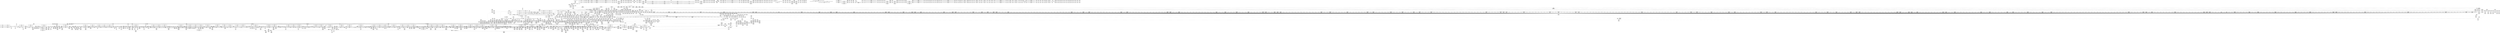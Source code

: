 digraph {
	CE0x549c8e0 [shape=record,shape=Mrecord,label="{CE0x549c8e0|rcu_read_lock:_tmp3|*SummSource*}"]
	CE0x548d600 [shape=record,shape=Mrecord,label="{CE0x548d600|i32_22|*Constant*|*SummSink*}"]
	CE0x54997c0 [shape=record,shape=Mrecord,label="{CE0x54997c0|task_sid:_tmp27|security/selinux/hooks.c,208|*SummSource*}"]
	CE0x53ed240 [shape=record,shape=Mrecord,label="{CE0x53ed240|16:_i16,_720:_i32,_1216:_i8*,_:_CRE_651,652_}"]
	CE0x55f66e0 [shape=record,shape=Mrecord,label="{CE0x55f66e0|i32_0|*Constant*}"]
	CE0x5419610 [shape=record,shape=Mrecord,label="{CE0x5419610|%struct.task_struct*_(%struct.task_struct**)*_asm_movq_%gs:$_1:P_,$0_,_r,im,_dirflag_,_fpsr_,_flags_}"]
	CE0x55aab20 [shape=record,shape=Mrecord,label="{CE0x55aab20|rcu_lock_release:_bb|*SummSink*}"]
	CE0x55aedc0 [shape=record,shape=Mrecord,label="{CE0x55aedc0|rcu_lock_release:___here|*SummSource*}"]
	CE0x545a750 [shape=record,shape=Mrecord,label="{CE0x545a750|16:_i16,_720:_i32,_1216:_i8*,_:_CRE_896,900_|*MultipleSource*|*LoadInst*|security/selinux/hooks.c,4133|security/selinux/hooks.c,4134}"]
	CE0x53f9210 [shape=record,shape=Mrecord,label="{CE0x53f9210|16:_i16,_720:_i32,_1216:_i8*,_:_CRE_216,217_}"]
	CE0x53fcfb0 [shape=record,shape=Mrecord,label="{CE0x53fcfb0|16:_i16,_720:_i32,_1216:_i8*,_:_CRE_195,196_}"]
	CE0x54d4ea0 [shape=record,shape=Mrecord,label="{CE0x54d4ea0|GLOBAL:___preempt_count_sub|*Constant*|*SummSource*}"]
	CE0x53e6b40 [shape=record,shape=Mrecord,label="{CE0x53e6b40|rcu_read_lock:_tmp9|include/linux/rcupdate.h,882|*SummSource*}"]
	CE0x54b9ab0 [shape=record,shape=Mrecord,label="{CE0x54b9ab0|i64_16|*Constant*|*SummSource*}"]
	CE0x5531c30 [shape=record,shape=Mrecord,label="{CE0x5531c30|i8*_getelementptr_inbounds_(_25_x_i8_,_25_x_i8_*_.str45,_i32_0,_i32_0)|*Constant*}"]
	CE0x553eb30 [shape=record,shape=Mrecord,label="{CE0x553eb30|_call_void_asm_sideeffect_,_memory_,_dirflag_,_fpsr_,_flags_()_#3,_!dbg_!27714,_!srcloc_!27715|include/linux/rcupdate.h,239}"]
	CE0x54c0540 [shape=record,shape=Mrecord,label="{CE0x54c0540|selinux_socket_connect:_tmp41|security/selinux/hooks.c,4160|*SummSink*}"]
	CE0x542d200 [shape=record,shape=Mrecord,label="{CE0x542d200|8:_%struct.sock*,_16:_i16,_18:_i16,_:_SCME_50,51_}"]
	CE0x53eaf60 [shape=record,shape=Mrecord,label="{CE0x53eaf60|16:_i16,_720:_i32,_1216:_i8*,_:_CRE_662,663_}"]
	CE0x54ea670 [shape=record,shape=Mrecord,label="{CE0x54ea670|task_sid:_tmp19|security/selinux/hooks.c,208|*SummSink*}"]
	CE0x54fbff0 [shape=record,shape=Mrecord,label="{CE0x54fbff0|GLOBAL:___llvm_gcov_global_state_pred358|Global_var:__llvm_gcov_global_state_pred358|*SummSource*}"]
	CE0x5543830 [shape=record,shape=Mrecord,label="{CE0x5543830|rcu_read_lock:_tmp22|include/linux/rcupdate.h,884}"]
	CE0x541c020 [shape=record,shape=Mrecord,label="{CE0x541c020|COLLAPSED:_GCMRE___llvm_gcov_ctr98_internal_global_2_x_i64_zeroinitializer:_elem_0:default:}"]
	CE0x54bbec0 [shape=record,shape=Mrecord,label="{CE0x54bbec0|selinux_socket_connect:_call18|security/selinux/hooks.c,4157|*SummSink*}"]
	CE0x54e0ed0 [shape=record,shape=Mrecord,label="{CE0x54e0ed0|selinux_socket_connect:_tmp63|security/selinux/hooks.c,4177|*SummSink*}"]
	CE0x54010d0 [shape=record,shape=Mrecord,label="{CE0x54010d0|16:_i16,_720:_i32,_1216:_i8*,_:_CRE_406,407_}"]
	CE0x54a0130 [shape=record,shape=Mrecord,label="{CE0x54a0130|selinux_socket_connect:_cmp10|security/selinux/hooks.c,4153}"]
	CE0x5404d80 [shape=record,shape=Mrecord,label="{CE0x5404d80|16:_i16,_720:_i32,_1216:_i8*,_:_CRE_384,385_}"]
	CE0x54fe490 [shape=record,shape=Mrecord,label="{CE0x54fe490|i64**_getelementptr_inbounds_(_4_x_i64*_,_4_x_i64*_*___llvm_gcda_edge_table357,_i64_0,_i64_1)|*Constant*|*SummSource*}"]
	CE0x5431230 [shape=record,shape=Mrecord,label="{CE0x5431230|i8_0|*Constant*|*SummSource*}"]
	CE0x550e7e0 [shape=record,shape=Mrecord,label="{CE0x550e7e0|sock_has_perm:_sid5|security/selinux/hooks.c,3976|*SummSink*}"]
	CE0x54eaf70 [shape=record,shape=Mrecord,label="{CE0x54eaf70|_call_void_lockdep_rcu_suspicious(i8*_getelementptr_inbounds_(_25_x_i8_,_25_x_i8_*_.str3,_i32_0,_i32_0),_i32_208,_i8*_getelementptr_inbounds_(_41_x_i8_,_41_x_i8_*_.str44,_i32_0,_i32_0))_#10,_!dbg_!27732|security/selinux/hooks.c,208|*SummSource*}"]
	CE0x552d6e0 [shape=record,shape=Mrecord,label="{CE0x552d6e0|rcu_read_lock:_tmp12|include/linux/rcupdate.h,882|*SummSink*}"]
	CE0x5456740 [shape=record,shape=Mrecord,label="{CE0x5456740|16:_i16,_720:_i32,_1216:_i8*,_:_CRE_833,834_}"]
	CE0x54f6c50 [shape=record,shape=Mrecord,label="{CE0x54f6c50|sock_has_perm:_tmp18|security/selinux/hooks.c,3977|*SummSink*}"]
	CE0x54441c0 [shape=record,shape=Mrecord,label="{CE0x54441c0|selinux_socket_connect:_tmp9|security/selinux/hooks.c,4139}"]
	CE0x544f760 [shape=record,shape=Mrecord,label="{CE0x544f760|sock_has_perm:_call|security/selinux/hooks.c,3967|*SummSource*}"]
	CE0x543dc20 [shape=record,shape=Mrecord,label="{CE0x543dc20|_ret_i32_%retval.0,_!dbg_!27728|security/selinux/avc.c,775|*SummSink*}"]
	CE0x550a840 [shape=record,shape=Mrecord,label="{CE0x550a840|selinux_socket_connect:_tmp75|security/selinux/hooks.c,4184}"]
	CE0x5521ac0 [shape=record,shape=Mrecord,label="{CE0x5521ac0|i64*_null|*Constant*}"]
	CE0x5445a10 [shape=record,shape=Mrecord,label="{CE0x5445a10|_call_void_mcount()_#3|*SummSink*}"]
	CE0x545ca80 [shape=record,shape=Mrecord,label="{CE0x545ca80|16:_i16,_720:_i32,_1216:_i8*,_:_CRE_1016,1024_|*MultipleSource*|*LoadInst*|security/selinux/hooks.c,4133|security/selinux/hooks.c,4134}"]
	CE0x54ec540 [shape=record,shape=Mrecord,label="{CE0x54ec540|selinux_socket_connect:_call51|security/selinux/hooks.c,4176|*SummSource*}"]
	CE0x559e8d0 [shape=record,shape=Mrecord,label="{CE0x559e8d0|rcu_lock_release:_tmp3|*SummSink*}"]
	CE0x548bcc0 [shape=record,shape=Mrecord,label="{CE0x548bcc0|cred_sid:_tmp1}"]
	CE0x54fb0e0 [shape=record,shape=Mrecord,label="{CE0x54fb0e0|selinux_socket_connect:_err.0}"]
	CE0x53e9a70 [shape=record,shape=Mrecord,label="{CE0x53e9a70|16:_i16,_720:_i32,_1216:_i8*,_:_CRE_238,239_}"]
	CE0x548e8c0 [shape=record,shape=Mrecord,label="{CE0x548e8c0|rcu_read_lock:_land.lhs.true}"]
	CE0x551f790 [shape=record,shape=Mrecord,label="{CE0x551f790|rcu_read_lock:_land.lhs.true2|*SummSink*}"]
	CE0x545c890 [shape=record,shape=Mrecord,label="{CE0x545c890|16:_i16,_720:_i32,_1216:_i8*,_:_CRE_1008,1016_|*MultipleSource*|*LoadInst*|security/selinux/hooks.c,4133|security/selinux/hooks.c,4134}"]
	CE0x53f99c0 [shape=record,shape=Mrecord,label="{CE0x53f99c0|16:_i16,_720:_i32,_1216:_i8*,_:_CRE_222,223_}"]
	CE0x54470d0 [shape=record,shape=Mrecord,label="{CE0x54470d0|16:_i16,_720:_i32,_1216:_i8*,_:_CRE_248,249_}"]
	CE0x54073f0 [shape=record,shape=Mrecord,label="{CE0x54073f0|16:_i16,_720:_i32,_1216:_i8*,_:_CRE_566,567_}"]
	CE0x53d9900 [shape=record,shape=Mrecord,label="{CE0x53d9900|16:_i16,_720:_i32,_1216:_i8*,_:_CRE_813,814_}"]
	CE0x54a3ed0 [shape=record,shape=Mrecord,label="{CE0x54a3ed0|selinux_socket_connect:_tmp48|security/selinux/hooks.c,4166|*SummSink*}"]
	CE0x541d920 [shape=record,shape=Mrecord,label="{CE0x541d920|16:_i16,_720:_i32,_1216:_i8*,_:_CRE_94,95_}"]
	CE0x55a7f10 [shape=record,shape=Mrecord,label="{CE0x55a7f10|_ret_void,_!dbg_!27717|include/linux/rcupdate.h,245}"]
	CE0x55c2da0 [shape=record,shape=Mrecord,label="{CE0x55c2da0|i64*_getelementptr_inbounds_(_4_x_i64_,_4_x_i64_*___llvm_gcov_ctr135,_i64_0,_i64_1)|*Constant*}"]
	CE0x53e2e20 [shape=record,shape=Mrecord,label="{CE0x53e2e20|selinux_socket_connect:_lor.lhs.false|*SummSource*}"]
	CE0x53ef130 [shape=record,shape=Mrecord,label="{CE0x53ef130|16:_i16,_720:_i32,_1216:_i8*,_:_CRE_472,476_|*MultipleSource*|*LoadInst*|security/selinux/hooks.c,4133|security/selinux/hooks.c,4134}"]
	CE0x54942e0 [shape=record,shape=Mrecord,label="{CE0x54942e0|cred_sid:_security|security/selinux/hooks.c,196}"]
	CE0x5426430 [shape=record,shape=Mrecord,label="{CE0x5426430|sock_has_perm:_retval.0|*SummSource*}"]
	CE0x5525380 [shape=record,shape=Mrecord,label="{CE0x5525380|rcu_read_unlock:_entry|*SummSource*}"]
	CE0x5422bf0 [shape=record,shape=Mrecord,label="{CE0x5422bf0|rcu_read_unlock:_tmp5|include/linux/rcupdate.h,933|*SummSink*}"]
	CE0x543e1e0 [shape=record,shape=Mrecord,label="{CE0x543e1e0|selinux_socket_connect:_tobool52|security/selinux/hooks.c,4177|*SummSource*}"]
	CE0x55f8770 [shape=record,shape=Mrecord,label="{CE0x55f8770|i64*_getelementptr_inbounds_(_4_x_i64_,_4_x_i64_*___llvm_gcov_ctr129,_i64_0,_i64_0)|*Constant*|*SummSink*}"]
	CE0x5448a20 [shape=record,shape=Mrecord,label="{CE0x5448a20|16:_i16,_720:_i32,_1216:_i8*,_:_CRE_65,66_}"]
	CE0x54b1210 [shape=record,shape=Mrecord,label="{CE0x54b1210|sock_has_perm:_bb|*SummSink*}"]
	CE0x54536c0 [shape=record,shape=Mrecord,label="{CE0x54536c0|selinux_socket_connect:_tmp32|security/selinux/hooks.c,4155}"]
	CE0x5440e80 [shape=record,shape=Mrecord,label="{CE0x5440e80|selinux_socket_connect:_tmp27|security/selinux/hooks.c,4153|*SummSink*}"]
	CE0x54d83d0 [shape=record,shape=Mrecord,label="{CE0x54d83d0|selinux_socket_connect:_tmp52|*SummSource*}"]
	CE0x53e4d60 [shape=record,shape=Mrecord,label="{CE0x53e4d60|16:_i16,_720:_i32,_1216:_i8*,_:_CRE_184,188_|*MultipleSource*|*LoadInst*|security/selinux/hooks.c,4133|security/selinux/hooks.c,4134}"]
	CE0x5424ec0 [shape=record,shape=Mrecord,label="{CE0x5424ec0|__fswab16:_tmp3}"]
	CE0x54b7670 [shape=record,shape=Mrecord,label="{CE0x54b7670|i64*_getelementptr_inbounds_(_11_x_i64_,_11_x_i64_*___llvm_gcov_ctr127,_i64_0,_i64_0)|*Constant*|*SummSource*}"]
	CE0x54d7040 [shape=record,shape=Mrecord,label="{CE0x54d7040|GLOBAL:_sel_netport_sid|*Constant*}"]
	CE0x5420530 [shape=record,shape=Mrecord,label="{CE0x5420530|16:_i16,_720:_i32,_1216:_i8*,_:_CRE_400,401_}"]
	CE0x541e7b0 [shape=record,shape=Mrecord,label="{CE0x541e7b0|sock_has_perm:_tmp10|security/selinux/hooks.c,3969|*SummSource*}"]
	CE0x54a1960 [shape=record,shape=Mrecord,label="{CE0x54a1960|sock_has_perm:_entry|*SummSource*}"]
	CE0x5506440 [shape=record,shape=Mrecord,label="{CE0x5506440|get_current:_bb|*SummSink*}"]
	CE0x5442a90 [shape=record,shape=Mrecord,label="{CE0x5442a90|i64_4|*Constant*|*SummSource*}"]
	CE0x543b3e0 [shape=record,shape=Mrecord,label="{CE0x543b3e0|GLOBAL:_lockdep_rcu_suspicious|*Constant*|*SummSink*}"]
	CE0x5452960 [shape=record,shape=Mrecord,label="{CE0x5452960|selinux_socket_connect:_tmp11|security/selinux/hooks.c,4144}"]
	CE0x5455840 [shape=record,shape=Mrecord,label="{CE0x5455840|16:_i16,_720:_i32,_1216:_i8*,_:_CRE_821,822_}"]
	CE0x5444e00 [shape=record,shape=Mrecord,label="{CE0x5444e00|i32_4|*Constant*|*SummSource*}"]
	CE0x54e7d20 [shape=record,shape=Mrecord,label="{CE0x54e7d20|selinux_socket_connect:_sid49|security/selinux/hooks.c,4176|*SummSink*}"]
	CE0x544afe0 [shape=record,shape=Mrecord,label="{CE0x544afe0|16:_i16,_720:_i32,_1216:_i8*,_:_CRE_57,58_}"]
	CE0x55099b0 [shape=record,shape=Mrecord,label="{CE0x55099b0|selinux_socket_connect:_tmp77|security/selinux/hooks.c,4185|*SummSink*}"]
	CE0x5491a30 [shape=record,shape=Mrecord,label="{CE0x5491a30|task_sid:_do.body|*SummSource*}"]
	CE0x540ba60 [shape=record,shape=Mrecord,label="{CE0x540ba60|16:_i16,_720:_i32,_1216:_i8*,_:_CRE_418,419_}"]
	CE0x55a9d60 [shape=record,shape=Mrecord,label="{CE0x55a9d60|i64_ptrtoint_(i8*_blockaddress(_rcu_lock_release,_%__here)_to_i64)|*Constant*|*SummSource*}"]
	CE0x541f080 [shape=record,shape=Mrecord,label="{CE0x541f080|get_current:_tmp3|*SummSource*}"]
	CE0x55aac00 [shape=record,shape=Mrecord,label="{CE0x55aac00|rcu_lock_release:___here}"]
	CE0x54b9e80 [shape=record,shape=Mrecord,label="{CE0x54b9e80|selinux_socket_connect:_cmp14|security/selinux/hooks.c,4155}"]
	CE0x5458540 [shape=record,shape=Mrecord,label="{CE0x5458540|16:_i16,_720:_i32,_1216:_i8*,_:_CRE_857,858_}"]
	CE0x541c6f0 [shape=record,shape=Mrecord,label="{CE0x541c6f0|16:_i16,_720:_i32,_1216:_i8*,_:_CRE_262,263_}"]
	CE0x53f4e40 [shape=record,shape=Mrecord,label="{CE0x53f4e40|16:_i16,_720:_i32,_1216:_i8*,_:_CRE_681,682_}"]
	CE0x541eb90 [shape=record,shape=Mrecord,label="{CE0x541eb90|16:_i16,_720:_i32,_1216:_i8*,_:_CRE_158,159_}"]
	CE0x543c4f0 [shape=record,shape=Mrecord,label="{CE0x543c4f0|i64*_getelementptr_inbounds_(_13_x_i64_,_13_x_i64_*___llvm_gcov_ctr126,_i64_0,_i64_9)|*Constant*}"]
	CE0x55080f0 [shape=record,shape=Mrecord,label="{CE0x55080f0|i64*_getelementptr_inbounds_(_33_x_i64_,_33_x_i64_*___llvm_gcov_ctr356,_i64_0,_i64_31)|*Constant*|*SummSource*}"]
	CE0x549afa0 [shape=record,shape=Mrecord,label="{CE0x549afa0|__rcu_read_lock:_tmp1}"]
	CE0x549dc80 [shape=record,shape=Mrecord,label="{CE0x549dc80|GLOBAL:___llvm_gcov_ctr126|Global_var:__llvm_gcov_ctr126|*SummSink*}"]
	CE0x542c580 [shape=record,shape=Mrecord,label="{CE0x542c580|8:_%struct.sock*,_16:_i16,_18:_i16,_:_SCME_40,41_}"]
	CE0x54e4ce0 [shape=record,shape=Mrecord,label="{CE0x54e4ce0|selinux_socket_connect:_net39|security/selinux/hooks.c,4173}"]
	CE0x54cfaa0 [shape=record,shape=Mrecord,label="{CE0x54cfaa0|__preempt_count_add:_tmp4|./arch/x86/include/asm/preempt.h,72}"]
	CE0x545af60 [shape=record,shape=Mrecord,label="{CE0x545af60|16:_i16,_720:_i32,_1216:_i8*,_:_CRE_920,936_|*MultipleSource*|*LoadInst*|security/selinux/hooks.c,4133|security/selinux/hooks.c,4134}"]
	CE0x543fcc0 [shape=record,shape=Mrecord,label="{CE0x543fcc0|_ret_i32_%retval.0,_!dbg_!27740|security/selinux/hooks.c,3977|*SummSink*}"]
	CE0x549b830 [shape=record,shape=Mrecord,label="{CE0x549b830|_call_void___rcu_read_lock()_#10,_!dbg_!27710|include/linux/rcupdate.h,879|*SummSink*}"]
	CE0x55aa9b0 [shape=record,shape=Mrecord,label="{CE0x55aa9b0|rcu_lock_release:_tmp6|*SummSource*}"]
	CE0x5541040 [shape=record,shape=Mrecord,label="{CE0x5541040|__rcu_read_lock:_tmp7|include/linux/rcupdate.h,240|*SummSink*}"]
	CE0x53d72d0 [shape=record,shape=Mrecord,label="{CE0x53d72d0|selinux_socket_connect:_tmp1|*SummSink*}"]
	CE0x54fca80 [shape=record,shape=Mrecord,label="{CE0x54fca80|_call_void___llvm_gcov_indirect_counter_increment(i32*___llvm_gcov_global_state_pred358,_i64**_getelementptr_inbounds_(_4_x_i64*_,_4_x_i64*_*___llvm_gcda_edge_table357,_i64_0,_i64_1)),_!dbg_!27810|security/selinux/hooks.c,4179|*SummSource*}"]
	CE0x53f5af0 [shape=record,shape=Mrecord,label="{CE0x53f5af0|16:_i16,_720:_i32,_1216:_i8*,_:_CRE_229,230_}"]
	CE0x541caf0 [shape=record,shape=Mrecord,label="{CE0x541caf0|sock_has_perm:_sk_security|security/selinux/hooks.c,3964|*SummSource*}"]
	CE0x55cd000 [shape=record,shape=Mrecord,label="{CE0x55cd000|__rcu_read_lock:_bb|*SummSink*}"]
	CE0x54ac540 [shape=record,shape=Mrecord,label="{CE0x54ac540|selinux_socket_connect:_tmp30|security/selinux/hooks.c,4155}"]
	CE0x54dd6e0 [shape=record,shape=Mrecord,label="{CE0x54dd6e0|task_sid:_tmp17|security/selinux/hooks.c,208|*SummSource*}"]
	CE0x54e4b30 [shape=record,shape=Mrecord,label="{CE0x54e4b30|selinux_socket_connect:_u|security/selinux/hooks.c,4173|*SummSource*}"]
	CE0x54fb960 [shape=record,shape=Mrecord,label="{CE0x54fb960|selinux_socket_connect:_cleanup.dest.slot.0|*SummSource*}"]
	CE0x541a520 [shape=record,shape=Mrecord,label="{CE0x541a520|get_current:_tmp4|./arch/x86/include/asm/current.h,14}"]
	CE0x53da710 [shape=record,shape=Mrecord,label="{CE0x53da710|i32_0|*Constant*}"]
	CE0x5503d90 [shape=record,shape=Mrecord,label="{CE0x5503d90|selinux_socket_connect:_family|security/selinux/hooks.c,4175|*SummSink*}"]
	CE0x54a5f90 [shape=record,shape=Mrecord,label="{CE0x54a5f90|selinux_socket_connect:_tmp53|*SummSink*}"]
	CE0x54b67b0 [shape=record,shape=Mrecord,label="{CE0x54b67b0|sock_has_perm:_u|security/selinux/hooks.c,3973}"]
	CE0x550a610 [shape=record,shape=Mrecord,label="{CE0x550a610|_ret_i32_%retval.1,_!dbg_!27816|security/selinux/hooks.c,4185}"]
	CE0x54a58f0 [shape=record,shape=Mrecord,label="{CE0x54a58f0|i64*_getelementptr_inbounds_(_33_x_i64_,_33_x_i64_*___llvm_gcov_ctr356,_i64_0,_i64_20)|*Constant*|*SummSink*}"]
	CE0x5408d50 [shape=record,shape=Mrecord,label="{CE0x5408d50|16:_i16,_720:_i32,_1216:_i8*,_:_CRE_583,584_}"]
	CE0x548adf0 [shape=record,shape=Mrecord,label="{CE0x548adf0|cred_sid:_tmp4|*LoadInst*|security/selinux/hooks.c,196|*SummSink*}"]
	CE0x54ee900 [shape=record,shape=Mrecord,label="{CE0x54ee900|selinux_socket_connect:_tmp58|security/selinux/hooks.c,4176}"]
	CE0x55b3320 [shape=record,shape=Mrecord,label="{CE0x55b3320|__preempt_count_sub:_tmp|*SummSource*}"]
	CE0x54f05a0 [shape=record,shape=Mrecord,label="{CE0x54f05a0|sock_has_perm:_if.end|*SummSink*}"]
	CE0x54c52a0 [shape=record,shape=Mrecord,label="{CE0x54c52a0|selinux_socket_connect:_conv26|security/selinux/hooks.c,4162|*SummSink*}"]
	CE0x54bd0e0 [shape=record,shape=Mrecord,label="{CE0x54bd0e0|selinux_socket_connect:_conv19|security/selinux/hooks.c,4157|*SummSink*}"]
	CE0x53f06d0 [shape=record,shape=Mrecord,label="{CE0x53f06d0|selinux_socket_connect:_sclass4|security/selinux/hooks.c,4145}"]
	CE0x54f0310 [shape=record,shape=Mrecord,label="{CE0x54f0310|__fswab16:_conv1|include/uapi/linux/swab.h,53}"]
	CE0x55a8520 [shape=record,shape=Mrecord,label="{CE0x55a8520|__rcu_read_lock:_do.end|*SummSource*}"]
	CE0x5592020 [shape=record,shape=Mrecord,label="{CE0x5592020|_ret_void,_!dbg_!27719|./arch/x86/include/asm/preempt.h,73|*SummSource*}"]
	CE0x54dd810 [shape=record,shape=Mrecord,label="{CE0x54dd810|task_sid:_tmp17|security/selinux/hooks.c,208|*SummSink*}"]
	CE0x53ff650 [shape=record,shape=Mrecord,label="{CE0x53ff650|__fswab16:_tmp1}"]
	CE0x54b5320 [shape=record,shape=Mrecord,label="{CE0x54b5320|__rcu_read_lock:_entry}"]
	CE0x5442980 [shape=record,shape=Mrecord,label="{CE0x5442980|i64_4|*Constant*}"]
	CE0x5419eb0 [shape=record,shape=Mrecord,label="{CE0x5419eb0|sock_has_perm:_tmp8|security/selinux/hooks.c,3969|*SummSink*}"]
	CE0x53f95d0 [shape=record,shape=Mrecord,label="{CE0x53f95d0|16:_i16,_720:_i32,_1216:_i8*,_:_CRE_219,220_}"]
	CE0x53dec90 [shape=record,shape=Mrecord,label="{CE0x53dec90|sock_has_perm:_task|Function::sock_has_perm&Arg::task::|*SummSink*}"]
	CE0x540b420 [shape=record,shape=Mrecord,label="{CE0x540b420|16:_i16,_720:_i32,_1216:_i8*,_:_CRE_413,414_}"]
	CE0x55bff20 [shape=record,shape=Mrecord,label="{CE0x55bff20|__rcu_read_unlock:_do.body|*SummSink*}"]
	CE0x549c3f0 [shape=record,shape=Mrecord,label="{CE0x549c3f0|rcu_read_unlock:_tmp4|include/linux/rcupdate.h,933|*SummSource*}"]
	CE0x5500210 [shape=record,shape=Mrecord,label="{CE0x5500210|selinux_socket_connect:_tmp70|security/selinux/hooks.c,4179|*SummSink*}"]
	CE0x55d2fd0 [shape=record,shape=Mrecord,label="{CE0x55d2fd0|__preempt_count_sub:_entry|*SummSource*}"]
	CE0x5419b30 [shape=record,shape=Mrecord,label="{CE0x5419b30|16:_i16,_720:_i32,_1216:_i8*,_:_CRE_146,147_}"]
	CE0x5432330 [shape=record,shape=Mrecord,label="{CE0x5432330|8:_%struct.sock*,_16:_i16,_18:_i16,_:_SCME_28,29_}"]
	CE0x55f7f20 [shape=record,shape=Mrecord,label="{CE0x55f7f20|i64*_getelementptr_inbounds_(_4_x_i64_,_4_x_i64_*___llvm_gcov_ctr135,_i64_0,_i64_2)|*Constant*|*SummSource*}"]
	CE0x543f600 [shape=record,shape=Mrecord,label="{CE0x543f600|selinux_socket_connect:_conv13|security/selinux/hooks.c,4155}"]
	CE0x54b4bd0 [shape=record,shape=Mrecord,label="{CE0x54b4bd0|rcu_read_lock:_do.body}"]
	CE0x53df830 [shape=record,shape=Mrecord,label="{CE0x53df830|16:_i16,_720:_i32,_1216:_i8*,_:_CRE_174,175_}"]
	CE0x54d51e0 [shape=record,shape=Mrecord,label="{CE0x54d51e0|i64*_getelementptr_inbounds_(_4_x_i64_,_4_x_i64_*___llvm_gcov_ctr129,_i64_0,_i64_2)|*Constant*}"]
	CE0x5509390 [shape=record,shape=Mrecord,label="{CE0x5509390|i64**_getelementptr_inbounds_(_4_x_i64*_,_4_x_i64*_*___llvm_gcda_edge_table357,_i64_0,_i64_2)|*Constant*|*SummSink*}"]
	CE0x54034d0 [shape=record,shape=Mrecord,label="{CE0x54034d0|16:_i16,_720:_i32,_1216:_i8*,_:_CRE_689,690_}"]
	CE0x5425fa0 [shape=record,shape=Mrecord,label="{CE0x5425fa0|avc_has_perm:_requested|Function::avc_has_perm&Arg::requested::}"]
	CE0x542a880 [shape=record,shape=Mrecord,label="{CE0x542a880|16:_i16,_720:_i32,_1216:_i8*,_:_CRE_1232,1240_|*MultipleSource*|*LoadInst*|security/selinux/hooks.c,4133|security/selinux/hooks.c,4134}"]
	CE0x549d4c0 [shape=record,shape=Mrecord,label="{CE0x549d4c0|task_sid:_if.then}"]
	CE0x54b1ac0 [shape=record,shape=Mrecord,label="{CE0x54b1ac0|task_sid:_real_cred|security/selinux/hooks.c,208}"]
	CE0x54b90d0 [shape=record,shape=Mrecord,label="{CE0x54b90d0|selinux_socket_connect:_addrlen|Function::selinux_socket_connect&Arg::addrlen::|*SummSink*}"]
	CE0x54d2930 [shape=record,shape=Mrecord,label="{CE0x54d2930|__rcu_read_unlock:_tmp1|*SummSink*}"]
	CE0x5510b70 [shape=record,shape=Mrecord,label="{CE0x5510b70|i32_8|*Constant*}"]
	CE0x5456c40 [shape=record,shape=Mrecord,label="{CE0x5456c40|16:_i16,_720:_i32,_1216:_i8*,_:_CRE_837,838_}"]
	CE0x5529f00 [shape=record,shape=Mrecord,label="{CE0x5529f00|_call_void___preempt_count_add(i32_1)_#10,_!dbg_!27711|include/linux/rcupdate.h,239}"]
	CE0x55b0910 [shape=record,shape=Mrecord,label="{CE0x55b0910|GLOBAL:_lock_acquire|*Constant*}"]
	CE0x543f590 [shape=record,shape=Mrecord,label="{CE0x543f590|selinux_socket_connect:_addrlen|Function::selinux_socket_connect&Arg::addrlen::}"]
	CE0x543d5b0 [shape=record,shape=Mrecord,label="{CE0x543d5b0|avc_has_perm:_auditdata|Function::avc_has_perm&Arg::auditdata::}"]
	CE0x53d9600 [shape=record,shape=Mrecord,label="{CE0x53d9600|16:_i16,_720:_i32,_1216:_i8*,_:_CRE_812,813_}"]
	CE0x53de200 [shape=record,shape=Mrecord,label="{CE0x53de200|selinux_socket_connect:_sock|Function::selinux_socket_connect&Arg::sock::|*SummSource*}"]
	CE0x53eae20 [shape=record,shape=Mrecord,label="{CE0x53eae20|16:_i16,_720:_i32,_1216:_i8*,_:_CRE_661,662_}"]
	CE0x54b0240 [shape=record,shape=Mrecord,label="{CE0x54b0240|selinux_socket_connect:_tmp25|security/selinux/hooks.c,4153}"]
	CE0x53f50c0 [shape=record,shape=Mrecord,label="{CE0x53f50c0|16:_i16,_720:_i32,_1216:_i8*,_:_CRE_683,684_}"]
	CE0x54a9620 [shape=record,shape=Mrecord,label="{CE0x54a9620|selinux_socket_connect:_type|security/selinux/hooks.c,4172|*SummSource*}"]
	CE0x55b4750 [shape=record,shape=Mrecord,label="{CE0x55b4750|i64*_getelementptr_inbounds_(_4_x_i64_,_4_x_i64_*___llvm_gcov_ctr130,_i64_0,_i64_1)|*Constant*|*SummSink*}"]
	CE0x53f4800 [shape=record,shape=Mrecord,label="{CE0x53f4800|16:_i16,_720:_i32,_1216:_i8*,_:_CRE_676,677_}"]
	CE0x5495200 [shape=record,shape=Mrecord,label="{CE0x5495200|cred_sid:_tmp|*SummSource*}"]
	CE0x55a3760 [shape=record,shape=Mrecord,label="{CE0x55a3760|rcu_read_unlock:_tmp22|include/linux/rcupdate.h,935}"]
	CE0x55ca3b0 [shape=record,shape=Mrecord,label="{CE0x55ca3b0|GLOBAL:_lock_acquire|*Constant*|*SummSource*}"]
	CE0x5458e00 [shape=record,shape=Mrecord,label="{CE0x5458e00|16:_i16,_720:_i32,_1216:_i8*,_:_CRE_864,865_}"]
	CE0x5526f70 [shape=record,shape=Mrecord,label="{CE0x5526f70|rcu_read_unlock:_tmp11|include/linux/rcupdate.h,933|*SummSource*}"]
	CE0x559b730 [shape=record,shape=Mrecord,label="{CE0x559b730|GLOBAL:___preempt_count|Global_var:__preempt_count|*SummSource*}"]
	CE0x55934c0 [shape=record,shape=Mrecord,label="{CE0x55934c0|rcu_read_unlock:_tmp9|include/linux/rcupdate.h,933}"]
	CE0x5401350 [shape=record,shape=Mrecord,label="{CE0x5401350|16:_i16,_720:_i32,_1216:_i8*,_:_CRE_408,409_}"]
	CE0x5441c80 [shape=record,shape=Mrecord,label="{CE0x5441c80|i64_0|*Constant*|*SummSource*}"]
	CE0x5455e80 [shape=record,shape=Mrecord,label="{CE0x5455e80|16:_i16,_720:_i32,_1216:_i8*,_:_CRE_826,827_}"]
	CE0x53f7e80 [shape=record,shape=Mrecord,label="{CE0x53f7e80|16:_i16,_720:_i32,_1216:_i8*,_:_CRE_551,552_}"]
	CE0x551e130 [shape=record,shape=Mrecord,label="{CE0x551e130|_call_void___llvm_gcov_indirect_counter_increment(i32*___llvm_gcov_global_state_pred358,_i64**_getelementptr_inbounds_(_4_x_i64*_,_4_x_i64*_*___llvm_gcda_edge_table357,_i64_0,_i64_3)),_!dbg_!27814|security/selinux/hooks.c,4184|*SummSink*}"]
	CE0x55b44d0 [shape=record,shape=Mrecord,label="{CE0x55b44d0|rcu_lock_release:_tmp}"]
	CE0x5444230 [shape=record,shape=Mrecord,label="{CE0x5444230|selinux_socket_connect:_tmp9|security/selinux/hooks.c,4139|*SummSource*}"]
	CE0x53edcb0 [shape=record,shape=Mrecord,label="{CE0x53edcb0|16:_i16,_720:_i32,_1216:_i8*,_:_CRE_264,272_|*MultipleSource*|*LoadInst*|security/selinux/hooks.c,4133|security/selinux/hooks.c,4134}"]
	CE0x55c0900 [shape=record,shape=Mrecord,label="{CE0x55c0900|i64*_getelementptr_inbounds_(_4_x_i64_,_4_x_i64_*___llvm_gcov_ctr134,_i64_0,_i64_0)|*Constant*|*SummSink*}"]
	CE0x53e3830 [shape=record,shape=Mrecord,label="{CE0x53e3830|16:_i16,_720:_i32,_1216:_i8*,_:_CRE_512,520_|*MultipleSource*|*LoadInst*|security/selinux/hooks.c,4133|security/selinux/hooks.c,4134}"]
	CE0x553dd90 [shape=record,shape=Mrecord,label="{CE0x553dd90|cred_sid:_bb|*SummSource*}"]
	CE0x55aafe0 [shape=record,shape=Mrecord,label="{CE0x55aafe0|__preempt_count_sub:_tmp7|./arch/x86/include/asm/preempt.h,78|*SummSink*}"]
	CE0x53e2ed0 [shape=record,shape=Mrecord,label="{CE0x53e2ed0|get_current:_tmp1|*SummSource*}"]
	CE0x55ae220 [shape=record,shape=Mrecord,label="{CE0x55ae220|rcu_lock_release:_tmp4|include/linux/rcupdate.h,423}"]
	CE0x53d79b0 [shape=record,shape=Mrecord,label="{CE0x53d79b0|selinux_socket_connect:_tmp|*SummSink*}"]
	CE0x5526910 [shape=record,shape=Mrecord,label="{CE0x5526910|0:_i8,_:_GCMR_rcu_read_lock.__warned_internal_global_i8_0,_section_.data.unlikely_,_align_1:_elem_0:default:}"]
	CE0x550e9d0 [shape=record,shape=Mrecord,label="{CE0x550e9d0|sock_has_perm:_net3|security/selinux/hooks.c,3974|*SummSource*}"]
	CE0x53ed4d0 [shape=record,shape=Mrecord,label="{CE0x53ed4d0|16:_i16,_720:_i32,_1216:_i8*,_:_CRE_653,654_}"]
	CE0x54f54c0 [shape=record,shape=Mrecord,label="{CE0x54f54c0|task_sid:_call3|security/selinux/hooks.c,208}"]
	CE0x54e9f20 [shape=record,shape=Mrecord,label="{CE0x54e9f20|task_sid:_tmp18|security/selinux/hooks.c,208|*SummSink*}"]
	CE0x54f12a0 [shape=record,shape=Mrecord,label="{CE0x54f12a0|cred_sid:_tmp2|*SummSink*}"]
	CE0x5596f80 [shape=record,shape=Mrecord,label="{CE0x5596f80|i64*_getelementptr_inbounds_(_11_x_i64_,_11_x_i64_*___llvm_gcov_ctr132,_i64_0,_i64_1)|*Constant*|*SummSource*}"]
	CE0x54f40d0 [shape=record,shape=Mrecord,label="{CE0x54f40d0|task_sid:_tmp11|security/selinux/hooks.c,208}"]
	CE0x54f5cf0 [shape=record,shape=Mrecord,label="{CE0x54f5cf0|sock_has_perm:_if.then|*SummSource*}"]
	CE0x5459f80 [shape=record,shape=Mrecord,label="{CE0x5459f80|16:_i16,_720:_i32,_1216:_i8*,_:_CRE_878,879_}"]
	CE0x5596120 [shape=record,shape=Mrecord,label="{CE0x5596120|GLOBAL:___preempt_count_add|*Constant*|*SummSource*}"]
	CE0x541e960 [shape=record,shape=Mrecord,label="{CE0x541e960|16:_i16,_720:_i32,_1216:_i8*,_:_CRE_156,157_}"]
	CE0x5452060 [shape=record,shape=Mrecord,label="{CE0x5452060|selinux_socket_connect:_cmp|security/selinux/hooks.c,4144}"]
	CE0x5449720 [shape=record,shape=Mrecord,label="{CE0x5449720|sock_has_perm:_tmp7|security/selinux/hooks.c,3969|*SummSource*}"]
	CE0x55a6730 [shape=record,shape=Mrecord,label="{CE0x55a6730|rcu_read_unlock:_tmp19|include/linux/rcupdate.h,933}"]
	CE0x55a72a0 [shape=record,shape=Mrecord,label="{CE0x55a72a0|_call_void___rcu_read_unlock()_#10,_!dbg_!27734|include/linux/rcupdate.h,937|*SummSink*}"]
	CE0x54078f0 [shape=record,shape=Mrecord,label="{CE0x54078f0|16:_i16,_720:_i32,_1216:_i8*,_:_CRE_570,571_}"]
	CE0x53db310 [shape=record,shape=Mrecord,label="{CE0x53db310|16:_i16,_720:_i32,_1216:_i8*,_:_CRE_363,364_}"]
	CE0x5430d00 [shape=record,shape=Mrecord,label="{CE0x5430d00|selinux_socket_connect:_tmp22|security/selinux/hooks.c,4147|*SummSource*}"]
	CE0x54b0ea0 [shape=record,shape=Mrecord,label="{CE0x54b0ea0|_call_void_mcount()_#3}"]
	CE0x53f2240 [shape=record,shape=Mrecord,label="{CE0x53f2240|16:_i16,_720:_i32,_1216:_i8*,_:_CRE_376,377_}"]
	CE0x5531850 [shape=record,shape=Mrecord,label="{CE0x5531850|_call_void_lockdep_rcu_suspicious(i8*_getelementptr_inbounds_(_25_x_i8_,_25_x_i8_*_.str45,_i32_0,_i32_0),_i32_883,_i8*_getelementptr_inbounds_(_42_x_i8_,_42_x_i8_*_.str46,_i32_0,_i32_0))_#10,_!dbg_!27728|include/linux/rcupdate.h,882|*SummSink*}"]
	CE0x53e0b40 [shape=record,shape=Mrecord,label="{CE0x53e0b40|selinux_socket_connect:_if.end17|*SummSink*}"]
	CE0x54c49f0 [shape=record,shape=Mrecord,label="{CE0x54c49f0|selinux_socket_connect:_call25|security/selinux/hooks.c,4162}"]
	CE0x54a59d0 [shape=record,shape=Mrecord,label="{CE0x54a59d0|selinux_socket_connect:_sclass34|security/selinux/hooks.c,4169|*SummSink*}"]
	CE0x550a230 [shape=record,shape=Mrecord,label="{CE0x550a230|selinux_socket_connect:_tmp77|security/selinux/hooks.c,4185|*SummSource*}"]
	CE0x54b1dc0 [shape=record,shape=Mrecord,label="{CE0x54b1dc0|i32_22|*Constant*}"]
	CE0x54f0190 [shape=record,shape=Mrecord,label="{CE0x54f0190|__fswab16:_and|include/uapi/linux/swab.h,53|*SummSink*}"]
	CE0x544ec60 [shape=record,shape=Mrecord,label="{CE0x544ec60|i32_59|*Constant*|*SummSource*}"]
	CE0x54fef70 [shape=record,shape=Mrecord,label="{CE0x54fef70|i64**_getelementptr_inbounds_(_4_x_i64*_,_4_x_i64*_*___llvm_gcda_edge_table357,_i64_0,_i64_1)|*Constant*}"]
	CE0x544a6c0 [shape=record,shape=Mrecord,label="{CE0x544a6c0|GLOBAL:___llvm_gcov_ctr327|Global_var:__llvm_gcov_ctr327}"]
	CE0x549baf0 [shape=record,shape=Mrecord,label="{CE0x549baf0|COLLAPSED:_GCMRE___llvm_gcov_ctr126_internal_global_13_x_i64_zeroinitializer:_elem_0:default:}"]
	CE0x53ec400 [shape=record,shape=Mrecord,label="{CE0x53ec400|16:_i16,_720:_i32,_1216:_i8*,_:_CRE_596,597_}"]
	CE0x550eec0 [shape=record,shape=Mrecord,label="{CE0x550eec0|sock_has_perm:_tmp15|security/selinux/hooks.c,3974|*SummSource*}"]
	CE0x543f470 [shape=record,shape=Mrecord,label="{CE0x543f470|selinux_socket_connect:_tmp28|security/selinux/hooks.c,4154|*SummSource*}"]
	CE0x5497160 [shape=record,shape=Mrecord,label="{CE0x5497160|i64*_getelementptr_inbounds_(_13_x_i64_,_13_x_i64_*___llvm_gcov_ctr126,_i64_0,_i64_10)|*Constant*|*SummSink*}"]
	CE0x54a8ab0 [shape=record,shape=Mrecord,label="{CE0x54a8ab0|selinux_socket_connect:_cond|security/selinux/hooks.c,4169|*SummSink*}"]
	CE0x54b3b30 [shape=record,shape=Mrecord,label="{CE0x54b3b30|i32_-1|*Constant*|*SummSource*}"]
	CE0x5502140 [shape=record,shape=Mrecord,label="{CE0x5502140|selinux_socket_connect:_call56|security/selinux/hooks.c,4181|*SummSource*}"]
	CE0x55f8600 [shape=record,shape=Mrecord,label="{CE0x55f8600|__preempt_count_add:_do.body|*SummSink*}"]
	CE0x54e5210 [shape=record,shape=Mrecord,label="{CE0x54e5210|selinux_socket_connect:_u|security/selinux/hooks.c,4173|*SummSink*}"]
	CE0x552f780 [shape=record,shape=Mrecord,label="{CE0x552f780|rcu_read_lock:_tmp15|include/linux/rcupdate.h,882}"]
	CE0x5597520 [shape=record,shape=Mrecord,label="{CE0x5597520|rcu_read_unlock:_tobool1|include/linux/rcupdate.h,933|*SummSource*}"]
	CE0x54e2640 [shape=record,shape=Mrecord,label="{CE0x54e2640|selinux_socket_connect:_tmp68|security/selinux/hooks.c,4179|*SummSource*}"]
	CE0x53e13c0 [shape=record,shape=Mrecord,label="{CE0x53e13c0|16:_i16,_720:_i32,_1216:_i8*,_:_CRE_212,213_}"]
	CE0x5448340 [shape=record,shape=Mrecord,label="{CE0x5448340|16:_i16,_720:_i32,_1216:_i8*,_:_CRE_166,167_}"]
	CE0x548cb60 [shape=record,shape=Mrecord,label="{CE0x548cb60|i64_3|*Constant*}"]
	CE0x5525140 [shape=record,shape=Mrecord,label="{CE0x5525140|GLOBAL:_rcu_read_unlock|*Constant*|*SummSink*}"]
	CE0x54c16a0 [shape=record,shape=Mrecord,label="{CE0x54c16a0|i64*_getelementptr_inbounds_(_33_x_i64_,_33_x_i64_*___llvm_gcov_ctr356,_i64_0,_i64_16)|*Constant*|*SummSink*}"]
	CE0x55948d0 [shape=record,shape=Mrecord,label="{CE0x55948d0|GLOBAL:_rcu_read_unlock.__warned|Global_var:rcu_read_unlock.__warned|*SummSource*}"]
	CE0x5500480 [shape=record,shape=Mrecord,label="{CE0x5500480|selinux_socket_connect:_tmp71|security/selinux/hooks.c,4179|*SummSource*}"]
	CE0x53eaba0 [shape=record,shape=Mrecord,label="{CE0x53eaba0|16:_i16,_720:_i32,_1216:_i8*,_:_CRE_659,660_}"]
	CE0x5592460 [shape=record,shape=Mrecord,label="{CE0x5592460|rcu_read_unlock:_tmp9|include/linux/rcupdate.h,933|*SummSink*}"]
	CE0x5440b90 [shape=record,shape=Mrecord,label="{CE0x5440b90|selinux_socket_connect:_tmp27|security/selinux/hooks.c,4153}"]
	CE0x5524440 [shape=record,shape=Mrecord,label="{CE0x5524440|cred_sid:_cred|Function::cred_sid&Arg::cred::}"]
	CE0x55ba2a0 [shape=record,shape=Mrecord,label="{CE0x55ba2a0|i64*_getelementptr_inbounds_(_4_x_i64_,_4_x_i64_*___llvm_gcov_ctr130,_i64_0,_i64_3)|*Constant*|*SummSink*}"]
	CE0x5459440 [shape=record,shape=Mrecord,label="{CE0x5459440|16:_i16,_720:_i32,_1216:_i8*,_:_CRE_869,870_}"]
	CE0x54369b0 [shape=record,shape=Mrecord,label="{CE0x54369b0|selinux_socket_connect:_tmp21|security/selinux/hooks.c,4147|*SummSink*}"]
	CE0x54bc580 [shape=record,shape=Mrecord,label="{CE0x54bc580|__fswab16:_entry|*SummSource*}"]
	CE0x54b29f0 [shape=record,shape=Mrecord,label="{CE0x54b29f0|i32_77|*Constant*|*SummSource*}"]
	CE0x543cde0 [shape=record,shape=Mrecord,label="{CE0x543cde0|task_sid:_tmp20|security/selinux/hooks.c,208|*SummSink*}"]
	CE0x55aecc0 [shape=record,shape=Mrecord,label="{CE0x55aecc0|i64*_getelementptr_inbounds_(_4_x_i64_,_4_x_i64_*___llvm_gcov_ctr133,_i64_0,_i64_0)|*Constant*|*SummSource*}"]
	CE0x5459300 [shape=record,shape=Mrecord,label="{CE0x5459300|16:_i16,_720:_i32,_1216:_i8*,_:_CRE_868,869_}"]
	CE0x548e2b0 [shape=record,shape=Mrecord,label="{CE0x548e2b0|task_sid:_do.end|*SummSink*}"]
	CE0x54ef110 [shape=record,shape=Mrecord,label="{CE0x54ef110|GLOBAL:_selinux_netlbl_socket_connect|*Constant*|*SummSource*}"]
	CE0x540b6a0 [shape=record,shape=Mrecord,label="{CE0x540b6a0|16:_i16,_720:_i32,_1216:_i8*,_:_CRE_415,416_}"]
	CE0x549d580 [shape=record,shape=Mrecord,label="{CE0x549d580|task_sid:_if.then|*SummSource*}"]
	CE0x5524dc0 [shape=record,shape=Mrecord,label="{CE0x5524dc0|_call_void_rcu_read_unlock()_#10,_!dbg_!27748|security/selinux/hooks.c,209|*SummSource*}"]
	CE0x552ac50 [shape=record,shape=Mrecord,label="{CE0x552ac50|i64_4|*Constant*}"]
	CE0x53f24c0 [shape=record,shape=Mrecord,label="{CE0x53f24c0|16:_i16,_720:_i32,_1216:_i8*,_:_CRE_378,379_}"]
	CE0x53ff5e0 [shape=record,shape=Mrecord,label="{CE0x53ff5e0|i64*_getelementptr_inbounds_(_2_x_i64_,_2_x_i64_*___llvm_gcov_ctr353,_i64_0,_i64_1)|*Constant*|*SummSink*}"]
	CE0x55a6110 [shape=record,shape=Mrecord,label="{CE0x55a6110|i64*_getelementptr_inbounds_(_11_x_i64_,_11_x_i64_*___llvm_gcov_ctr132,_i64_0,_i64_9)|*Constant*|*SummSink*}"]
	CE0x54d49d0 [shape=record,shape=Mrecord,label="{CE0x54d49d0|__rcu_read_unlock:_tmp1}"]
	CE0x6e86280 [shape=record,shape=Mrecord,label="{CE0x6e86280|selinux_socket_connect:_if.end|*SummSource*}"]
	CE0x54a17f0 [shape=record,shape=Mrecord,label="{CE0x54a17f0|GLOBAL:_sock_has_perm|*Constant*|*SummSink*}"]
	CE0x54517d0 [shape=record,shape=Mrecord,label="{CE0x54517d0|i64*_getelementptr_inbounds_(_33_x_i64_,_33_x_i64_*___llvm_gcov_ctr356,_i64_0,_i64_3)|*Constant*|*SummSource*}"]
	CE0x55cfc60 [shape=record,shape=Mrecord,label="{CE0x55cfc60|_call_void_mcount()_#3|*SummSource*}"]
	CE0x5523cf0 [shape=record,shape=Mrecord,label="{CE0x5523cf0|GLOBAL:_cred_sid|*Constant*}"]
	CE0x55aec30 [shape=record,shape=Mrecord,label="{CE0x55aec30|i64*_getelementptr_inbounds_(_4_x_i64_,_4_x_i64_*___llvm_gcov_ctr133,_i64_0,_i64_0)|*Constant*}"]
	CE0x5433b60 [shape=record,shape=Mrecord,label="{CE0x5433b60|i64_6|*Constant*}"]
	CE0x54e7490 [shape=record,shape=Mrecord,label="{CE0x54e7490|selinux_socket_connect:_u43|security/selinux/hooks.c,4174}"]
	CE0x5525530 [shape=record,shape=Mrecord,label="{CE0x5525530|rcu_read_unlock:_entry|*SummSink*}"]
	CE0x542aa70 [shape=record,shape=Mrecord,label="{CE0x542aa70|16:_i16,_720:_i32,_1216:_i8*,_:_CRE_1240,1248_|*MultipleSource*|*LoadInst*|security/selinux/hooks.c,4133|security/selinux/hooks.c,4134}"]
	CE0x53da5b0 [shape=record,shape=Mrecord,label="{CE0x53da5b0|selinux_socket_connect:_if.then23|*SummSink*}"]
	CE0x53c2860 [shape=record,shape=Mrecord,label="{CE0x53c2860|selinux_socket_connect:_unreachable}"]
	CE0x543adc0 [shape=record,shape=Mrecord,label="{CE0x543adc0|i32_3|*Constant*}"]
	CE0x545eff0 [shape=record,shape=Mrecord,label="{CE0x545eff0|16:_i16,_720:_i32,_1216:_i8*,_:_CRE_1157,1158_}"]
	CE0x54ed970 [shape=record,shape=Mrecord,label="{CE0x54ed970|selinux_socket_connect:_tmp60|security/selinux/hooks.c,4176|*SummSource*}"]
	CE0x552b850 [shape=record,shape=Mrecord,label="{CE0x552b850|GLOBAL:_rcu_read_lock.__warned|Global_var:rcu_read_lock.__warned|*SummSink*}"]
	CE0x53f4f80 [shape=record,shape=Mrecord,label="{CE0x53f4f80|16:_i16,_720:_i32,_1216:_i8*,_:_CRE_682,683_}"]
	CE0x55af980 [shape=record,shape=Mrecord,label="{CE0x55af980|GLOBAL:___preempt_count|Global_var:__preempt_count}"]
	CE0x55c89c0 [shape=record,shape=Mrecord,label="{CE0x55c89c0|__preempt_count_sub:_tmp5|./arch/x86/include/asm/preempt.h,77|*SummSink*}"]
	CE0x5502010 [shape=record,shape=Mrecord,label="{CE0x5502010|selinux_socket_connect:_call56|security/selinux/hooks.c,4181}"]
	CE0x55a1f80 [shape=record,shape=Mrecord,label="{CE0x55a1f80|i32_934|*Constant*|*SummSink*}"]
	CE0x5592b00 [shape=record,shape=Mrecord,label="{CE0x5592b00|rcu_lock_acquire:_indirectgoto}"]
	CE0x548f1a0 [shape=record,shape=Mrecord,label="{CE0x548f1a0|rcu_lock_acquire:_indirectgoto|*SummSink*}"]
	CE0x54a2e30 [shape=record,shape=Mrecord,label="{CE0x54a2e30|_ret_%struct.task_struct*_%tmp4,_!dbg_!27714|./arch/x86/include/asm/current.h,14}"]
	CE0x54ad950 [shape=record,shape=Mrecord,label="{CE0x54ad950|i64*_getelementptr_inbounds_(_33_x_i64_,_33_x_i64_*___llvm_gcov_ctr356,_i64_0,_i64_23)|*Constant*|*SummSource*}"]
	CE0x5504d70 [shape=record,shape=Mrecord,label="{CE0x5504d70|_ret_i32_%retval.1,_!dbg_!27816|security/selinux/hooks.c,4185|*SummSource*}"]
	CE0x53d0b30 [shape=record,shape=Mrecord,label="{CE0x53d0b30|selinux_socket_connect:_if.end28}"]
	CE0x5493e20 [shape=record,shape=Mrecord,label="{CE0x5493e20|GLOBAL:___llvm_gcov_ctr127|Global_var:__llvm_gcov_ctr127|*SummSink*}"]
	CE0x6678260 [shape=record,shape=Mrecord,label="{CE0x6678260|selinux_socket_connect:_lor.lhs.false|*SummSink*}"]
	CE0x54a6e50 [shape=record,shape=Mrecord,label="{CE0x54a6e50|selinux_socket_connect:_type|security/selinux/hooks.c,4172|*SummSink*}"]
	CE0x53e1e40 [shape=record,shape=Mrecord,label="{CE0x53e1e40|32:_%struct.sock*,_:_CRE_0,4_|*MultipleSource*|security/selinux/hooks.c,4133|Function::selinux_socket_connect&Arg::sock::}"]
	CE0x5442050 [shape=record,shape=Mrecord,label="{CE0x5442050|selinux_socket_connect:_conv|security/selinux/hooks.c,4144|*SummSource*}"]
	CE0x5520b20 [shape=record,shape=Mrecord,label="{CE0x5520b20|__llvm_gcov_indirect_counter_increment:_counter|*SummSource*}"]
	CE0x5451550 [shape=record,shape=Mrecord,label="{CE0x5451550|selinux_socket_connect:_tmp6|security/selinux/hooks.c,4138}"]
	CE0x54d8b90 [shape=record,shape=Mrecord,label="{CE0x54d8b90|selinux_socket_connect:_tmp48|security/selinux/hooks.c,4166}"]
	CE0x5456100 [shape=record,shape=Mrecord,label="{CE0x5456100|16:_i16,_720:_i32,_1216:_i8*,_:_CRE_828,829_}"]
	CE0x54973c0 [shape=record,shape=Mrecord,label="{CE0x54973c0|task_sid:_tmp23|security/selinux/hooks.c,208}"]
	CE0x55aeb00 [shape=record,shape=Mrecord,label="{CE0x55aeb00|rcu_lock_release:_bb}"]
	CE0x55ce510 [shape=record,shape=Mrecord,label="{CE0x55ce510|__rcu_read_unlock:_do.end}"]
	CE0x55f6670 [shape=record,shape=Mrecord,label="{CE0x55f6670|void_(i32*,_i32,_i32*)*_asm_addl_$1,_%gs:$0_,_*m,ri,*m,_dirflag_,_fpsr_,_flags_}"]
	CE0x53db1d0 [shape=record,shape=Mrecord,label="{CE0x53db1d0|16:_i16,_720:_i32,_1216:_i8*,_:_CRE_362,363_}"]
	CE0x54f28f0 [shape=record,shape=Mrecord,label="{CE0x54f28f0|i64_5|*Constant*}"]
	CE0x54ab260 [shape=record,shape=Mrecord,label="{CE0x54ab260|avc_has_perm:_ssid|Function::avc_has_perm&Arg::ssid::}"]
	CE0x5542410 [shape=record,shape=Mrecord,label="{CE0x5542410|rcu_read_lock:_tmp19|include/linux/rcupdate.h,882|*SummSource*}"]
	CE0x5433e50 [shape=record,shape=Mrecord,label="{CE0x5433e50|i64_6|*Constant*|*SummSink*}"]
	CE0x5405d40 [shape=record,shape=Mrecord,label="{CE0x5405d40|16:_i16,_720:_i32,_1216:_i8*,_:_CRE_708,709_}"]
	CE0x545ad70 [shape=record,shape=Mrecord,label="{CE0x545ad70|16:_i16,_720:_i32,_1216:_i8*,_:_CRE_912,920_|*MultipleSource*|*LoadInst*|security/selinux/hooks.c,4133|security/selinux/hooks.c,4134}"]
	CE0x53d87a0 [shape=record,shape=Mrecord,label="{CE0x53d87a0|16:_i16,_720:_i32,_1216:_i8*,_:_CRE_24,25_}"]
	CE0x53e86a0 [shape=record,shape=Mrecord,label="{CE0x53e86a0|selinux_socket_connect:_if.then16}"]
	CE0x54578c0 [shape=record,shape=Mrecord,label="{CE0x54578c0|16:_i16,_720:_i32,_1216:_i8*,_:_CRE_847,848_}"]
	CE0x544f5c0 [shape=record,shape=Mrecord,label="{CE0x544f5c0|16:_i16,_720:_i32,_1216:_i8*,_:_CRE_172,173_}"]
	CE0x53d7f30 [shape=record,shape=Mrecord,label="{CE0x53d7f30|selinux_socket_connect:_if.end55}"]
	CE0x5595480 [shape=record,shape=Mrecord,label="{CE0x5595480|rcu_read_unlock:_land.lhs.true2|*SummSink*}"]
	CE0x54f5620 [shape=record,shape=Mrecord,label="{CE0x54f5620|task_sid:_call3|security/selinux/hooks.c,208|*SummSource*}"]
	CE0x55bc210 [shape=record,shape=Mrecord,label="{CE0x55bc210|i64*_getelementptr_inbounds_(_4_x_i64_,_4_x_i64_*___llvm_gcov_ctr134,_i64_0,_i64_2)|*Constant*|*SummSink*}"]
	CE0x53d7c70 [shape=record,shape=Mrecord,label="{CE0x53d7c70|selinux_socket_connect:_tmp1}"]
	CE0x53f6bd0 [shape=record,shape=Mrecord,label="{CE0x53f6bd0|selinux_socket_connect:_if.then32}"]
	CE0x545e1c0 [shape=record,shape=Mrecord,label="{CE0x545e1c0|16:_i16,_720:_i32,_1216:_i8*,_:_CRE_1112,1128_|*MultipleSource*|*LoadInst*|security/selinux/hooks.c,4133|security/selinux/hooks.c,4134}"]
	CE0x54ffea0 [shape=record,shape=Mrecord,label="{CE0x54ffea0|i64*_getelementptr_inbounds_(_33_x_i64_,_33_x_i64_*___llvm_gcov_ctr356,_i64_0,_i64_29)|*Constant*}"]
	CE0x54d3260 [shape=record,shape=Mrecord,label="{CE0x54d3260|i64*_getelementptr_inbounds_(_4_x_i64_,_4_x_i64_*___llvm_gcov_ctr134,_i64_0,_i64_2)|*Constant*|*SummSource*}"]
	CE0x5452d60 [shape=record,shape=Mrecord,label="{CE0x5452d60|selinux_socket_connect:_sclass4|security/selinux/hooks.c,4145|*SummSink*}"]
	CE0x53d8570 [shape=record,shape=Mrecord,label="{CE0x53d8570|16:_i16,_720:_i32,_1216:_i8*,_:_CRE_4,5_}"]
	CE0x5503bd0 [shape=record,shape=Mrecord,label="{CE0x5503bd0|selinux_socket_connect:_family|security/selinux/hooks.c,4175|*SummSource*}"]
	CE0x5509cd0 [shape=record,shape=Mrecord,label="{CE0x5509cd0|selinux_socket_connect:_tmp77|security/selinux/hooks.c,4185}"]
	CE0x54e9e40 [shape=record,shape=Mrecord,label="{CE0x54e9e40|task_sid:_tmp18|security/selinux/hooks.c,208}"]
	CE0x5429ed0 [shape=record,shape=Mrecord,label="{CE0x5429ed0|16:_i16,_720:_i32,_1216:_i8*,_:_CRE_1208,1212_|*MultipleSource*|*LoadInst*|security/selinux/hooks.c,4133|security/selinux/hooks.c,4134}"]
	CE0x559c7a0 [shape=record,shape=Mrecord,label="{CE0x559c7a0|rcu_lock_acquire:_tmp1|*SummSink*}"]
	CE0x55a4ee0 [shape=record,shape=Mrecord,label="{CE0x55a4ee0|rcu_lock_release:_map|Function::rcu_lock_release&Arg::map::}"]
	CE0x54dd580 [shape=record,shape=Mrecord,label="{CE0x54dd580|task_sid:_tmp17|security/selinux/hooks.c,208}"]
	CE0x55964f0 [shape=record,shape=Mrecord,label="{CE0x55964f0|0:_i8,_:_GCMR_rcu_read_unlock.__warned_internal_global_i8_0,_section_.data.unlikely_,_align_1:_elem_0:default:}"]
	CE0x544cb20 [shape=record,shape=Mrecord,label="{CE0x544cb20|16:_i16,_720:_i32,_1216:_i8*,_:_CRE_58,59_}"]
	CE0x54343e0 [shape=record,shape=Mrecord,label="{CE0x54343e0|selinux_socket_connect:_tmp17|security/selinux/hooks.c,4144|*SummSink*}"]
	CE0x5458b80 [shape=record,shape=Mrecord,label="{CE0x5458b80|16:_i16,_720:_i32,_1216:_i8*,_:_CRE_862,863_}"]
	CE0x541c330 [shape=record,shape=Mrecord,label="{CE0x541c330|16:_i16,_720:_i32,_1216:_i8*,_:_CRE_259,260_}"]
	CE0x560ac40 [shape=record,shape=Mrecord,label="{CE0x560ac40|__preempt_count_sub:_tmp5|./arch/x86/include/asm/preempt.h,77|*SummSource*}"]
	CE0x552c7d0 [shape=record,shape=Mrecord,label="{CE0x552c7d0|rcu_lock_acquire:_map|Function::rcu_lock_acquire&Arg::map::|*SummSource*}"]
	CE0x55cab90 [shape=record,shape=Mrecord,label="{CE0x55cab90|i64*_getelementptr_inbounds_(_4_x_i64_,_4_x_i64_*___llvm_gcov_ctr130,_i64_0,_i64_0)|*Constant*}"]
	CE0x5435c50 [shape=record,shape=Mrecord,label="{CE0x5435c50|selinux_socket_connect:_tmp19|security/selinux/hooks.c,4144|*SummSource*}"]
	CE0x54ed220 [shape=record,shape=Mrecord,label="{CE0x54ed220|i32_255|*Constant*|*SummSource*}"]
	CE0x54b6c00 [shape=record,shape=Mrecord,label="{CE0x54b6c00|__llvm_gcov_indirect_counter_increment:_tmp2|*SummSource*}"]
	CE0x53f2380 [shape=record,shape=Mrecord,label="{CE0x53f2380|16:_i16,_720:_i32,_1216:_i8*,_:_CRE_377,378_}"]
	CE0x53d2020 [shape=record,shape=Mrecord,label="{CE0x53d2020|16:_i16,_720:_i32,_1216:_i8*,_:_CRE_423,424_}"]
	CE0x5506e40 [shape=record,shape=Mrecord,label="{CE0x5506e40|sock_has_perm:_tmp5|security/selinux/hooks.c,3966}"]
	CE0x54c21c0 [shape=record,shape=Mrecord,label="{CE0x54c21c0|selinux_socket_connect:_tmp45|security/selinux/hooks.c,4162|*SummSource*}"]
	CE0x5424910 [shape=record,shape=Mrecord,label="{CE0x5424910|__llvm_gcov_indirect_counter_increment:_tmp5|*SummSource*}"]
	CE0x55254c0 [shape=record,shape=Mrecord,label="{CE0x55254c0|rcu_read_unlock:_entry}"]
	CE0x5533a10 [shape=record,shape=Mrecord,label="{CE0x5533a10|rcu_lock_acquire:_entry}"]
	CE0x54ba6e0 [shape=record,shape=Mrecord,label="{CE0x54ba6e0|i64_10|*Constant*}"]
	CE0x54c5120 [shape=record,shape=Mrecord,label="{CE0x54c5120|selinux_socket_connect:_conv26|security/selinux/hooks.c,4162|*SummSource*}"]
	CE0x545d050 [shape=record,shape=Mrecord,label="{CE0x545d050|16:_i16,_720:_i32,_1216:_i8*,_:_CRE_1040,1048_|*MultipleSource*|*LoadInst*|security/selinux/hooks.c,4133|security/selinux/hooks.c,4134}"]
	CE0x53fd530 [shape=record,shape=Mrecord,label="{CE0x53fd530|16:_i16,_720:_i32,_1216:_i8*,_:_CRE_167,168_}"]
	CE0x54bcb60 [shape=record,shape=Mrecord,label="{CE0x54bcb60|_ret_i16_%conv3,_!dbg_!27720|include/uapi/linux/swab.h,53}"]
	CE0x53f89c0 [shape=record,shape=Mrecord,label="{CE0x53f89c0|16:_i16,_720:_i32,_1216:_i8*,_:_CRE_560,561_}"]
	CE0x550dd00 [shape=record,shape=Mrecord,label="{CE0x550dd00|sock_has_perm:_u2|security/selinux/hooks.c,3974|*SummSink*}"]
	CE0x53e7610 [shape=record,shape=Mrecord,label="{CE0x53e7610|16:_i16,_720:_i32,_1216:_i8*,_:_CRE_598,599_}"]
	CE0x55aa0a0 [shape=record,shape=Mrecord,label="{CE0x55aa0a0|i64_ptrtoint_(i8*_blockaddress(_rcu_lock_release,_%__here)_to_i64)|*Constant*|*SummSink*}"]
	CE0x53e4ea0 [shape=record,shape=Mrecord,label="{CE0x53e4ea0|16:_i16,_720:_i32,_1216:_i8*,_:_CRE_193,194_}"]
	CE0x54b3310 [shape=record,shape=Mrecord,label="{CE0x54b3310|__llvm_gcov_indirect_counter_increment:_pred|*SummSink*}"]
	CE0x53f9c40 [shape=record,shape=Mrecord,label="{CE0x53f9c40|16:_i16,_720:_i32,_1216:_i8*,_:_CRE_224,225_}"]
	CE0x541f1d0 [shape=record,shape=Mrecord,label="{CE0x541f1d0|16:_i16,_720:_i32,_1216:_i8*,_:_CRE_89,90_}"]
	CE0x54236e0 [shape=record,shape=Mrecord,label="{CE0x54236e0|0:_i8,_:_GCMR_task_sid.__warned_internal_global_i8_0,_section_.data.unlikely_,_align_1:_elem_0:default:}"]
	CE0x55fddd0 [shape=record,shape=Mrecord,label="{CE0x55fddd0|__preempt_count_sub:_tmp4|./arch/x86/include/asm/preempt.h,77}"]
	CE0x54e5570 [shape=record,shape=Mrecord,label="{CE0x54e5570|selinux_socket_connect:_u|security/selinux/hooks.c,4173}"]
	CE0x54d3050 [shape=record,shape=Mrecord,label="{CE0x54d3050|__rcu_read_unlock:_tmp2|*SummSink*}"]
	CE0x54adae0 [shape=record,shape=Mrecord,label="{CE0x54adae0|selinux_socket_connect:_tmp67|security/selinux/hooks.c,4179|*SummSource*}"]
	CE0x53f3540 [shape=record,shape=Mrecord,label="{CE0x53f3540|16:_i16,_720:_i32,_1216:_i8*,_:_CRE_100,101_}"]
	CE0x54b3200 [shape=record,shape=Mrecord,label="{CE0x54b3200|__llvm_gcov_indirect_counter_increment:_bb|*SummSink*}"]
	CE0x53f7d40 [shape=record,shape=Mrecord,label="{CE0x53f7d40|16:_i16,_720:_i32,_1216:_i8*,_:_CRE_550,551_}"]
	CE0x5449b10 [shape=record,shape=Mrecord,label="{CE0x5449b10|16:_i16,_720:_i32,_1216:_i8*,_:_CRE_32,33_}"]
	CE0x55d30e0 [shape=record,shape=Mrecord,label="{CE0x55d30e0|__preempt_count_sub:_entry|*SummSink*}"]
	CE0x5521bd0 [shape=record,shape=Mrecord,label="{CE0x5521bd0|__llvm_gcov_indirect_counter_increment:_counter}"]
	CE0x53e9cf0 [shape=record,shape=Mrecord,label="{CE0x53e9cf0|16:_i16,_720:_i32,_1216:_i8*,_:_CRE_240,241_}"]
	CE0x545c4b0 [shape=record,shape=Mrecord,label="{CE0x545c4b0|16:_i16,_720:_i32,_1216:_i8*,_:_CRE_992,1000_|*MultipleSource*|*LoadInst*|security/selinux/hooks.c,4133|security/selinux/hooks.c,4134}"]
	CE0x552da80 [shape=record,shape=Mrecord,label="{CE0x552da80|rcu_read_lock:_call3|include/linux/rcupdate.h,882}"]
	CE0x55cf6d0 [shape=record,shape=Mrecord,label="{CE0x55cf6d0|__preempt_count_sub:_tmp6|./arch/x86/include/asm/preempt.h,78}"]
	CE0x54a82e0 [shape=record,shape=Mrecord,label="{CE0x54a82e0|i64_67108864|*Constant*}"]
	CE0x5493060 [shape=record,shape=Mrecord,label="{CE0x5493060|task_sid:_tmp3}"]
	CE0x54bfda0 [shape=record,shape=Mrecord,label="{CE0x54bfda0|selinux_socket_connect:_tmp40|security/selinux/hooks.c,4160|*SummSource*}"]
	CE0x54e6f40 [shape=record,shape=Mrecord,label="{CE0x54e6f40|selinux_socket_connect:_conv42|security/selinux/hooks.c,4174|*SummSource*}"]
	CE0x54d4fe0 [shape=record,shape=Mrecord,label="{CE0x54d4fe0|__preempt_count_sub:_val|Function::__preempt_count_sub&Arg::val::|*SummSink*}"]
	CE0x5598250 [shape=record,shape=Mrecord,label="{CE0x5598250|__preempt_count_add:_tmp6|./arch/x86/include/asm/preempt.h,73}"]
	CE0x548c6b0 [shape=record,shape=Mrecord,label="{CE0x548c6b0|rcu_read_lock:_tmp5|include/linux/rcupdate.h,882|*SummSink*}"]
	CE0x54b84a0 [shape=record,shape=Mrecord,label="{CE0x54b84a0|sock_has_perm:_net|security/selinux/hooks.c, 3966}"]
	CE0x54d6b20 [shape=record,shape=Mrecord,label="{CE0x54d6b20|selinux_socket_connect:_call30|security/selinux/hooks.c,4165}"]
	CE0x542a690 [shape=record,shape=Mrecord,label="{CE0x542a690|16:_i16,_720:_i32,_1216:_i8*,_:_CRE_1228,1232_|*MultipleSource*|*LoadInst*|security/selinux/hooks.c,4133|security/selinux/hooks.c,4134}"]
	CE0x54f8120 [shape=record,shape=Mrecord,label="{CE0x54f8120|sock_has_perm:_tmp17|security/selinux/hooks.c,3976|*SummSink*}"]
	CE0x53ffc40 [shape=record,shape=Mrecord,label="{CE0x53ffc40|16:_i16,_720:_i32,_1216:_i8*,_:_CRE_149,150_}"]
	CE0x55a7970 [shape=record,shape=Mrecord,label="{CE0x55a7970|__rcu_read_unlock:_entry|*SummSource*}"]
	CE0x53e2ab0 [shape=record,shape=Mrecord,label="{CE0x53e2ab0|get_current:_tmp1|*SummSink*}"]
	CE0x54a08c0 [shape=record,shape=Mrecord,label="{CE0x54a08c0|sock_has_perm:_sk|Function::sock_has_perm&Arg::sk::|*SummSink*}"]
	CE0x54a2940 [shape=record,shape=Mrecord,label="{CE0x54a2940|GLOBAL:_get_current|*Constant*|*SummSource*}"]
	CE0x5403390 [shape=record,shape=Mrecord,label="{CE0x5403390|16:_i16,_720:_i32,_1216:_i8*,_:_CRE_688,689_}"]
	CE0x552bee0 [shape=record,shape=Mrecord,label="{CE0x552bee0|rcu_read_lock:_tmp7|include/linux/rcupdate.h,882|*SummSource*}"]
	CE0x5422fd0 [shape=record,shape=Mrecord,label="{CE0x5422fd0|cred_sid:_tmp5|security/selinux/hooks.c,196|*SummSink*}"]
	CE0x5524ce0 [shape=record,shape=Mrecord,label="{CE0x5524ce0|_call_void_rcu_read_unlock()_#10,_!dbg_!27748|security/selinux/hooks.c,209}"]
	CE0x540f2a0 [shape=record,shape=Mrecord,label="{CE0x540f2a0|_call_void_mcount()_#3|*SummSource*}"]
	CE0x54e6d80 [shape=record,shape=Mrecord,label="{CE0x54e6d80|selinux_socket_connect:_conv42|security/selinux/hooks.c,4174}"]
	CE0x53e2430 [shape=record,shape=Mrecord,label="{CE0x53e2430|16:_i16,_720:_i32,_1216:_i8*,_:_CRE_177,178_}"]
	CE0x549b450 [shape=record,shape=Mrecord,label="{CE0x549b450|i64_2|*Constant*}"]
	CE0x53f8740 [shape=record,shape=Mrecord,label="{CE0x53f8740|16:_i16,_720:_i32,_1216:_i8*,_:_CRE_558,559_}"]
	CE0x53ee780 [shape=record,shape=Mrecord,label="{CE0x53ee780|16:_i16,_720:_i32,_1216:_i8*,_:_CRE_452,456_|*MultipleSource*|*LoadInst*|security/selinux/hooks.c,4133|security/selinux/hooks.c,4134}"]
	CE0x53d9670 [shape=record,shape=Mrecord,label="{CE0x53d9670|16:_i16,_720:_i32,_1216:_i8*,_:_CRE_811,812_}"]
	CE0x53f1850 [shape=record,shape=Mrecord,label="{CE0x53f1850|selinux_socket_connect:_tmp8|security/selinux/hooks.c,4138|*SummSink*}"]
	CE0x54534a0 [shape=record,shape=Mrecord,label="{CE0x54534a0|selinux_socket_connect:_tmp31|security/selinux/hooks.c,4155|*SummSink*}"]
	CE0x54c1100 [shape=record,shape=Mrecord,label="{CE0x54c1100|i64*_getelementptr_inbounds_(_33_x_i64_,_33_x_i64_*___llvm_gcov_ctr356,_i64_0,_i64_16)|*Constant*}"]
	CE0x559d640 [shape=record,shape=Mrecord,label="{CE0x559d640|rcu_lock_acquire:_tmp2}"]
	CE0x54f8820 [shape=record,shape=Mrecord,label="{CE0x54f8820|i32_(i32,_i32,_i16,_i32,_%struct.common_audit_data*)*_bitcast_(i32_(i32,_i32,_i16,_i32,_%struct.common_audit_data.495*)*_avc_has_perm_to_i32_(i32,_i32,_i16,_i32,_%struct.common_audit_data*)*)|*Constant*}"]
	CE0x559c040 [shape=record,shape=Mrecord,label="{CE0x559c040|_call_void_asm_sideeffect_,_memory_,_dirflag_,_fpsr_,_flags_()_#3,_!dbg_!27711,_!srcloc_!27714|include/linux/rcupdate.h,244|*SummSink*}"]
	CE0x54f7a30 [shape=record,shape=Mrecord,label="{CE0x54f7a30|sock_has_perm:_sclass|security/selinux/hooks.c,3976|*SummSource*}"]
	CE0x548c550 [shape=record,shape=Mrecord,label="{CE0x548c550|rcu_read_lock:_tmp5|include/linux/rcupdate.h,882|*SummSource*}"]
	CE0x548ff40 [shape=record,shape=Mrecord,label="{CE0x548ff40|_call_void_rcu_lock_acquire(%struct.lockdep_map*_rcu_lock_map)_#10,_!dbg_!27711|include/linux/rcupdate.h,881|*SummSource*}"]
	CE0x54331d0 [shape=record,shape=Mrecord,label="{CE0x54331d0|selinux_socket_connect:_conv5|security/selinux/hooks.c,4145|*SummSink*}"]
	CE0x53ea920 [shape=record,shape=Mrecord,label="{CE0x53ea920|16:_i16,_720:_i32,_1216:_i8*,_:_CRE_657,658_}"]
	CE0x549d220 [shape=record,shape=Mrecord,label="{CE0x549d220|cred_sid:_tmp6|security/selinux/hooks.c,197|*SummSource*}"]
	CE0x54bf010 [shape=record,shape=Mrecord,label="{CE0x54bf010|selinux_socket_connect:_tmp39|security/selinux/hooks.c,4160|*SummSource*}"]
	CE0x541b250 [shape=record,shape=Mrecord,label="{CE0x541b250|16:_i16,_720:_i32,_1216:_i8*,_:_CRE_104,108_|*MultipleSource*|*LoadInst*|security/selinux/hooks.c,4133|security/selinux/hooks.c,4134}"]
	CE0x54f5a00 [shape=record,shape=Mrecord,label="{CE0x54f5a00|__fswab16:_shl|include/uapi/linux/swab.h,53|*SummSink*}"]
	CE0x545b150 [shape=record,shape=Mrecord,label="{CE0x545b150|16:_i16,_720:_i32,_1216:_i8*,_:_CRE_936,944_|*MultipleSource*|*LoadInst*|security/selinux/hooks.c,4133|security/selinux/hooks.c,4134}"]
	CE0x548cd00 [shape=record,shape=Mrecord,label="{CE0x548cd00|rcu_read_unlock:_do.end|*SummSink*}"]
	CE0x54ef650 [shape=record,shape=Mrecord,label="{CE0x54ef650|selinux_socket_connect:_err.1|*SummSink*}"]
	CE0x55ce0d0 [shape=record,shape=Mrecord,label="{CE0x55ce0d0|rcu_lock_release:_tmp7|*SummSink*}"]
	CE0x54fade0 [shape=record,shape=Mrecord,label="{CE0x54fade0|rcu_read_lock:_tmp11|include/linux/rcupdate.h,882|*SummSink*}"]
	CE0x55a8ec0 [shape=record,shape=Mrecord,label="{CE0x55a8ec0|i64*_getelementptr_inbounds_(_4_x_i64_,_4_x_i64_*___llvm_gcov_ctr133,_i64_0,_i64_1)|*Constant*|*SummSink*}"]
	CE0x54c5b50 [shape=record,shape=Mrecord,label="{CE0x54c5b50|selinux_socket_connect:_snum.0}"]
	CE0x65ba310 [shape=record,shape=Mrecord,label="{CE0x65ba310|selinux_socket_connect:_cleanup.cont}"]
	CE0x540f1c0 [shape=record,shape=Mrecord,label="{CE0x540f1c0|_call_void_mcount()_#3}"]
	CE0x548ebb0 [shape=record,shape=Mrecord,label="{CE0x548ebb0|i64*_getelementptr_inbounds_(_13_x_i64_,_13_x_i64_*___llvm_gcov_ctr126,_i64_0,_i64_1)|*Constant*|*SummSource*}"]
	CE0x54bdef0 [shape=record,shape=Mrecord,label="{CE0x54bdef0|i32_24|*Constant*}"]
	CE0x54f25b0 [shape=record,shape=Mrecord,label="{CE0x54f25b0|task_sid:_tmp6|security/selinux/hooks.c,208|*SummSink*}"]
	CE0x54aeaa0 [shape=record,shape=Mrecord,label="{CE0x54aeaa0|selinux_socket_connect:_sin_port|security/selinux/hooks.c,4157|*SummSource*}"]
	CE0x5492ea0 [shape=record,shape=Mrecord,label="{CE0x5492ea0|GLOBAL:_rcu_read_lock|*Constant*}"]
	CE0x5541f50 [shape=record,shape=Mrecord,label="{CE0x5541f50|COLLAPSED:_GCMRE___llvm_gcov_ctr131_internal_global_2_x_i64_zeroinitializer:_elem_0:default:}"]
	CE0x54ae0d0 [shape=record,shape=Mrecord,label="{CE0x54ae0d0|selinux_socket_connect:_tmp66|*SummSink*}"]
	CE0x541fdb0 [shape=record,shape=Mrecord,label="{CE0x541fdb0|16:_i16,_720:_i32,_1216:_i8*,_:_CRE_394,395_}"]
	CE0x54ad200 [shape=record,shape=Mrecord,label="{CE0x54ad200|i64*_getelementptr_inbounds_(_33_x_i64_,_33_x_i64_*___llvm_gcov_ctr356,_i64_0,_i64_13)|*Constant*|*SummSink*}"]
	CE0x55013b0 [shape=record,shape=Mrecord,label="{CE0x55013b0|i64*_getelementptr_inbounds_(_33_x_i64_,_33_x_i64_*___llvm_gcov_ctr356,_i64_0,_i64_30)|*Constant*|*SummSink*}"]
	CE0x53dbf60 [shape=record,shape=Mrecord,label="{CE0x53dbf60|16:_i16,_720:_i32,_1216:_i8*,_:_CRE_344,348_|*MultipleSource*|*LoadInst*|security/selinux/hooks.c,4133|security/selinux/hooks.c,4134}"]
	CE0x54e4ba0 [shape=record,shape=Mrecord,label="{CE0x54e4ba0|i8_2|*Constant*|*SummSink*}"]
	CE0x5459bc0 [shape=record,shape=Mrecord,label="{CE0x5459bc0|16:_i16,_720:_i32,_1216:_i8*,_:_CRE_875,876_}"]
	CE0x54f85c0 [shape=record,shape=Mrecord,label="{CE0x54f85c0|sock_has_perm:_call6|security/selinux/hooks.c,3976|*SummSink*}"]
	CE0x553ef20 [shape=record,shape=Mrecord,label="{CE0x553ef20|rcu_read_unlock:_tmp}"]
	CE0x54fe610 [shape=record,shape=Mrecord,label="{CE0x54fe610|__llvm_gcov_indirect_counter_increment:_entry|*SummSource*}"]
	CE0x54a2d70 [shape=record,shape=Mrecord,label="{CE0x54a2d70|get_current:_entry|*SummSink*}"]
	CE0x54e0be0 [shape=record,shape=Mrecord,label="{CE0x54e0be0|selinux_socket_connect:_tmp63|security/selinux/hooks.c,4177}"]
	CE0x54945f0 [shape=record,shape=Mrecord,label="{CE0x54945f0|i64*_getelementptr_inbounds_(_13_x_i64_,_13_x_i64_*___llvm_gcov_ctr126,_i64_0,_i64_8)|*Constant*|*SummSink*}"]
	CE0x53c3380 [shape=record,shape=Mrecord,label="{CE0x53c3380|selinux_socket_connect:_if.then32|*SummSink*}"]
	CE0x55b0a60 [shape=record,shape=Mrecord,label="{CE0x55b0a60|_call_void_lock_acquire(%struct.lockdep_map*_%map,_i32_0,_i32_0,_i32_2,_i32_0,_%struct.lockdep_map*_null,_i64_ptrtoint_(i8*_blockaddress(_rcu_lock_acquire,_%__here)_to_i64))_#10,_!dbg_!27716|include/linux/rcupdate.h,418|*SummSink*}"]
	CE0x544d4e0 [shape=record,shape=Mrecord,label="{CE0x544d4e0|selinux_socket_connect:_net|security/selinux/hooks.c, 4147|*SummSource*}"]
	CE0x5451c40 [shape=record,shape=Mrecord,label="{CE0x5451c40|selinux_socket_connect:_sclass|security/selinux/hooks.c,4144|*SummSource*}"]
	CE0x55cefc0 [shape=record,shape=Mrecord,label="{CE0x55cefc0|__rcu_read_unlock:_bb|*SummSource*}"]
	CE0x55423a0 [shape=record,shape=Mrecord,label="{CE0x55423a0|rcu_read_lock:_tmp19|include/linux/rcupdate.h,882}"]
	CE0x5403890 [shape=record,shape=Mrecord,label="{CE0x5403890|16:_i16,_720:_i32,_1216:_i8*,_:_CRE_692,693_}"]
	CE0x5490700 [shape=record,shape=Mrecord,label="{CE0x5490700|_call_void_mcount()_#3}"]
	CE0x543ddd0 [shape=record,shape=Mrecord,label="{CE0x543ddd0|selinux_socket_connect:_tobool52|security/selinux/hooks.c,4177|*SummSink*}"]
	CE0x5449d10 [shape=record,shape=Mrecord,label="{CE0x5449d10|__fswab16:_tmp1|*SummSink*}"]
	CE0x5441b70 [shape=record,shape=Mrecord,label="{CE0x5441b70|i64_0|*Constant*}"]
	CE0x54b2b90 [shape=record,shape=Mrecord,label="{CE0x54b2b90|task_sid:_real_cred|security/selinux/hooks.c,208|*SummSource*}"]
	CE0x53fa6e0 [shape=record,shape=Mrecord,label="{CE0x53fa6e0|16:_i16,_720:_i32,_1216:_i8*,_:_CRE_234,235_}"]
	CE0x54103d0 [shape=record,shape=Mrecord,label="{CE0x54103d0|_call_void_mcount()_#3|*SummSink*}"]
	CE0x55b0c10 [shape=record,shape=Mrecord,label="{CE0x55b0c10|i64*_getelementptr_inbounds_(_4_x_i64_,_4_x_i64_*___llvm_gcov_ctr130,_i64_0,_i64_3)|*Constant*}"]
	CE0x5525fb0 [shape=record,shape=Mrecord,label="{CE0x5525fb0|rcu_read_lock:_do.end|*SummSource*}"]
	CE0x53c3e10 [shape=record,shape=Mrecord,label="{CE0x53c3e10|selinux_socket_connect:_unreachable|*SummSource*}"]
	CE0x5442ed0 [shape=record,shape=Mrecord,label="{CE0x5442ed0|i64_5|*Constant*|*SummSink*}"]
	CE0x54359f0 [shape=record,shape=Mrecord,label="{CE0x54359f0|i64*_getelementptr_inbounds_(_6_x_i64_,_6_x_i64_*___llvm_gcov_ctr327,_i64_0,_i64_0)|*Constant*|*SummSource*}"]
	CE0x53e3290 [shape=record,shape=Mrecord,label="{CE0x53e3290|selinux_socket_connect:_if.end33|*SummSink*}"]
	CE0x54f1230 [shape=record,shape=Mrecord,label="{CE0x54f1230|cred_sid:_tmp2|*SummSource*}"]
	CE0x5457b40 [shape=record,shape=Mrecord,label="{CE0x5457b40|16:_i16,_720:_i32,_1216:_i8*,_:_CRE_849,850_}"]
	CE0x54c1710 [shape=record,shape=Mrecord,label="{CE0x54c1710|selinux_socket_connect:_tmp43|security/selinux/hooks.c,4161|*SummSink*}"]
	CE0x548e390 [shape=record,shape=Mrecord,label="{CE0x548e390|rcu_read_lock:_land.lhs.true2|*SummSource*}"]
	CE0x55cf2b0 [shape=record,shape=Mrecord,label="{CE0x55cf2b0|_call_void_mcount()_#3|*SummSource*}"]
	CE0x552aa10 [shape=record,shape=Mrecord,label="{CE0x552aa10|rcu_read_lock:_tmp8|include/linux/rcupdate.h,882|*SummSink*}"]
	CE0x54196a0 [shape=record,shape=Mrecord,label="{CE0x54196a0|%struct.task_struct*_(%struct.task_struct**)*_asm_movq_%gs:$_1:P_,$0_,_r,im,_dirflag_,_fpsr_,_flags_|*SummSource*}"]
	CE0x55cd3f0 [shape=record,shape=Mrecord,label="{CE0x55cd3f0|__rcu_read_lock:_tmp3|*SummSink*}"]
	CE0x53e3030 [shape=record,shape=Mrecord,label="{CE0x53e3030|selinux_socket_connect:_lor.lhs.false}"]
	CE0x54e8250 [shape=record,shape=Mrecord,label="{CE0x54e8250|selinux_socket_connect:_tmp55|security/selinux/hooks.c,4174}"]
	CE0x54ff650 [shape=record,shape=Mrecord,label="{CE0x54ff650|_ret_void|*SummSource*}"]
	CE0x5509320 [shape=record,shape=Mrecord,label="{CE0x5509320|i64**_getelementptr_inbounds_(_4_x_i64*_,_4_x_i64*_*___llvm_gcda_edge_table357,_i64_0,_i64_2)|*Constant*|*SummSource*}"]
	CE0x53dfc00 [shape=record,shape=Mrecord,label="{CE0x53dfc00|16:_i16,_720:_i32,_1216:_i8*,_:_CRE_200,201_}"]
	CE0x55b9000 [shape=record,shape=Mrecord,label="{CE0x55b9000|_call_void___preempt_count_sub(i32_1)_#10,_!dbg_!27715|include/linux/rcupdate.h,244|*SummSink*}"]
	CE0x55fe140 [shape=record,shape=Mrecord,label="{CE0x55fe140|__preempt_count_sub:_tmp|*SummSink*}"]
	CE0x54bedc0 [shape=record,shape=Mrecord,label="{CE0x54bedc0|i64_14|*Constant*|*SummSink*}"]
	CE0x5449480 [shape=record,shape=Mrecord,label="{CE0x5449480|i64*_getelementptr_inbounds_(_6_x_i64_,_6_x_i64_*___llvm_gcov_ctr327,_i64_0,_i64_3)|*Constant*|*SummSink*}"]
	CE0x54d5bb0 [shape=record,shape=Mrecord,label="{CE0x54d5bb0|__preempt_count_add:_tmp3|*SummSource*}"]
	CE0x541ecd0 [shape=record,shape=Mrecord,label="{CE0x541ecd0|16:_i16,_720:_i32,_1216:_i8*,_:_CRE_159,160_}"]
	CE0x544e520 [shape=record,shape=Mrecord,label="{CE0x544e520|16:_i16,_720:_i32,_1216:_i8*,_:_CRE_77,78_}"]
	CE0x5491370 [shape=record,shape=Mrecord,label="{CE0x5491370|task_sid:_tmp15|security/selinux/hooks.c,208|*SummSource*}"]
	CE0x545b720 [shape=record,shape=Mrecord,label="{CE0x545b720|16:_i16,_720:_i32,_1216:_i8*,_:_CRE_960,964_|*MultipleSource*|*LoadInst*|security/selinux/hooks.c,4133|security/selinux/hooks.c,4134}"]
	CE0x5455c00 [shape=record,shape=Mrecord,label="{CE0x5455c00|16:_i16,_720:_i32,_1216:_i8*,_:_CRE_824,825_}"]
	CE0x54a87d0 [shape=record,shape=Mrecord,label="{CE0x54a87d0|i64_8388608|*Constant*|*SummSink*}"]
	CE0x5507d00 [shape=record,shape=Mrecord,label="{CE0x5507d00|i64**_getelementptr_inbounds_(_4_x_i64*_,_4_x_i64*_*___llvm_gcda_edge_table357,_i64_0,_i64_3)|*Constant*|*SummSource*}"]
	CE0x53e5890 [shape=record,shape=Mrecord,label="{CE0x53e5890|16:_i16,_720:_i32,_1216:_i8*,_:_CRE_207,208_}"]
	CE0x54a0510 [shape=record,shape=Mrecord,label="{CE0x54a0510|selinux_socket_connect:_cmp10|security/selinux/hooks.c,4153|*SummSink*}"]
	CE0x54b3ac0 [shape=record,shape=Mrecord,label="{CE0x54b3ac0|__llvm_gcov_indirect_counter_increment:_tmp}"]
	CE0x5442180 [shape=record,shape=Mrecord,label="{CE0x5442180|selinux_socket_connect:_conv|security/selinux/hooks.c,4144|*SummSink*}"]
	CE0x55264d0 [shape=record,shape=Mrecord,label="{CE0x55264d0|cred_sid:_tmp5|security/selinux/hooks.c,196|*SummSource*}"]
	CE0x54f2b70 [shape=record,shape=Mrecord,label="{CE0x54f2b70|task_sid:_tmp10|security/selinux/hooks.c,208|*SummSource*}"]
	CE0x54d4be0 [shape=record,shape=Mrecord,label="{CE0x54d4be0|__preempt_count_add:_tmp3}"]
	CE0x53eddf0 [shape=record,shape=Mrecord,label="{CE0x53eddf0|16:_i16,_720:_i32,_1216:_i8*,_:_CRE_272,280_|*MultipleSource*|*LoadInst*|security/selinux/hooks.c,4133|security/selinux/hooks.c,4134}"]
	CE0x53df3d0 [shape=record,shape=Mrecord,label="{CE0x53df3d0|selinux_socket_connect:_out|*SummSink*}"]
	CE0x544f150 [shape=record,shape=Mrecord,label="{CE0x544f150|_ret_void,_!dbg_!27735|include/linux/rcupdate.h,884}"]
	CE0x548ca50 [shape=record,shape=Mrecord,label="{CE0x548ca50|task_sid:_call|security/selinux/hooks.c,208|*SummSink*}"]
	CE0x55ae990 [shape=record,shape=Mrecord,label="{CE0x55ae990|void_(i32*,_i32,_i32*)*_asm_addl_$1,_%gs:$0_,_*m,ri,*m,_dirflag_,_fpsr_,_flags_|*SummSource*}"]
	CE0x53eca80 [shape=record,shape=Mrecord,label="{CE0x53eca80|16:_i16,_720:_i32,_1216:_i8*,_:_CRE_632,640_|*MultipleSource*|*LoadInst*|security/selinux/hooks.c,4133|security/selinux/hooks.c,4134}"]
	CE0x5599930 [shape=record,shape=Mrecord,label="{CE0x5599930|__rcu_read_unlock:_tmp5|include/linux/rcupdate.h,244|*SummSink*}"]
	CE0x53f4300 [shape=record,shape=Mrecord,label="{CE0x53f4300|16:_i16,_720:_i32,_1216:_i8*,_:_CRE_672,673_}"]
	CE0x54ff340 [shape=record,shape=Mrecord,label="{CE0x54ff340|__llvm_gcov_indirect_counter_increment:_counters|Function::__llvm_gcov_indirect_counter_increment&Arg::counters::|*SummSink*}"]
	CE0x5424f30 [shape=record,shape=Mrecord,label="{CE0x5424f30|__fswab16:_tmp3|*SummSource*}"]
	CE0x54940c0 [shape=record,shape=Mrecord,label="{CE0x54940c0|rcu_read_lock:_tmp5|include/linux/rcupdate.h,882}"]
	CE0x5599080 [shape=record,shape=Mrecord,label="{CE0x5599080|i64*_getelementptr_inbounds_(_11_x_i64_,_11_x_i64_*___llvm_gcov_ctr132,_i64_0,_i64_8)|*Constant*|*SummSource*}"]
	CE0x543cf30 [shape=record,shape=Mrecord,label="{CE0x543cf30|task_sid:_tmp22|security/selinux/hooks.c,208|*SummSource*}"]
	CE0x550dd70 [shape=record,shape=Mrecord,label="{CE0x550dd70|sock_has_perm:_net1|security/selinux/hooks.c,3973}"]
	CE0x5423f10 [shape=record,shape=Mrecord,label="{CE0x5423f10|i64*_null|*Constant*|*SummSource*}"]
	CE0x6584110 [shape=record,shape=Mrecord,label="{CE0x6584110|i64*_getelementptr_inbounds_(_33_x_i64_,_33_x_i64_*___llvm_gcov_ctr356,_i64_0,_i64_0)|*Constant*|*SummSink*}"]
	CE0x54b3990 [shape=record,shape=Mrecord,label="{CE0x54b3990|__llvm_gcov_indirect_counter_increment:_pred|*SummSource*}"]
	CE0x54f5210 [shape=record,shape=Mrecord,label="{CE0x54f5210|task_sid:_tmp13|security/selinux/hooks.c,208|*SummSink*}"]
	CE0x55c8cf0 [shape=record,shape=Mrecord,label="{CE0x55c8cf0|i64*_getelementptr_inbounds_(_4_x_i64_,_4_x_i64_*___llvm_gcov_ctr129,_i64_0,_i64_0)|*Constant*}"]
	CE0x54b85a0 [shape=record,shape=Mrecord,label="{CE0x54b85a0|i32_65280|*Constant*|*SummSink*}"]
	CE0x5593880 [shape=record,shape=Mrecord,label="{CE0x5593880|__preempt_count_add:_val|Function::__preempt_count_add&Arg::val::}"]
	CE0x55a8d40 [shape=record,shape=Mrecord,label="{CE0x55a8d40|_call_void_lock_acquire(%struct.lockdep_map*_%map,_i32_0,_i32_0,_i32_2,_i32_0,_%struct.lockdep_map*_null,_i64_ptrtoint_(i8*_blockaddress(_rcu_lock_acquire,_%__here)_to_i64))_#10,_!dbg_!27716|include/linux/rcupdate.h,418}"]
	CE0x53cea20 [shape=record,shape=Mrecord,label="{CE0x53cea20|selinux_socket_connect:_tmp1|*SummSource*}"]
	CE0x553df00 [shape=record,shape=Mrecord,label="{CE0x553df00|cred_sid:_bb|*SummSink*}"]
	CE0x54fe500 [shape=record,shape=Mrecord,label="{CE0x54fe500|__llvm_gcov_indirect_counter_increment:_entry}"]
	CE0x542c300 [shape=record,shape=Mrecord,label="{CE0x542c300|8:_%struct.sock*,_16:_i16,_18:_i16,_:_SCME_38,39_}"]
	CE0x53d65c0 [shape=record,shape=Mrecord,label="{CE0x53d65c0|selinux_socket_connect:_bb|*SummSink*}"]
	CE0x54fb820 [shape=record,shape=Mrecord,label="{CE0x54fb820|selinux_socket_connect:_cleanup.dest.slot.0}"]
	CE0x55b58c0 [shape=record,shape=Mrecord,label="{CE0x55b58c0|__rcu_read_lock:_do.end|*SummSink*}"]
	CE0x5407cb0 [shape=record,shape=Mrecord,label="{CE0x5407cb0|16:_i16,_720:_i32,_1216:_i8*,_:_CRE_573,574_}"]
	CE0x54c2890 [shape=record,shape=Mrecord,label="{CE0x54c2890|i64*_getelementptr_inbounds_(_33_x_i64_,_33_x_i64_*___llvm_gcov_ctr356,_i64_0,_i64_17)|*Constant*|*SummSource*}"]
	CE0x5445000 [shape=record,shape=Mrecord,label="{CE0x5445000|i32_4|*Constant*|*SummSink*}"]
	CE0x54a89c0 [shape=record,shape=Mrecord,label="{CE0x54a89c0|selinux_socket_connect:_cond|security/selinux/hooks.c,4169|*SummSource*}"]
	CE0x55403b0 [shape=record,shape=Mrecord,label="{CE0x55403b0|_call_void_mcount()_#3|*SummSink*}"]
	CE0x541bb10 [shape=record,shape=Mrecord,label="{CE0x541bb10|16:_i16,_720:_i32,_1216:_i8*,_:_CRE_152,153_}"]
	CE0x545e980 [shape=record,shape=Mrecord,label="{CE0x545e980|16:_i16,_720:_i32,_1216:_i8*,_:_CRE_1153,1154_}"]
	CE0x53ff2a0 [shape=record,shape=Mrecord,label="{CE0x53ff2a0|16:_i16,_720:_i32,_1216:_i8*,_:_CRE_119,120_}"]
	CE0x54294d0 [shape=record,shape=Mrecord,label="{CE0x54294d0|16:_i16,_720:_i32,_1216:_i8*,_:_CRE_1176,1184_|*MultipleSource*|*LoadInst*|security/selinux/hooks.c,4133|security/selinux/hooks.c,4134}"]
	CE0x549ffd0 [shape=record,shape=Mrecord,label="{CE0x549ffd0|i32_2|*Constant*|*SummSink*}"]
	CE0x544a2f0 [shape=record,shape=Mrecord,label="{CE0x544a2f0|16:_i16,_720:_i32,_1216:_i8*,_:_CRE_71,72_}"]
	CE0x54d3560 [shape=record,shape=Mrecord,label="{CE0x54d3560|_call_void_mcount()_#3}"]
	CE0x54a04a0 [shape=record,shape=Mrecord,label="{CE0x54a04a0|i64_9|*Constant*|*SummSource*}"]
	CE0x5498db0 [shape=record,shape=Mrecord,label="{CE0x5498db0|task_sid:_tmp26|security/selinux/hooks.c,208}"]
	CE0x54f4400 [shape=record,shape=Mrecord,label="{CE0x54f4400|_ret_void,_!dbg_!27717|include/linux/rcupdate.h,240|*SummSource*}"]
	CE0x55c0150 [shape=record,shape=Mrecord,label="{CE0x55c0150|i64*_getelementptr_inbounds_(_4_x_i64_,_4_x_i64_*___llvm_gcov_ctr134,_i64_0,_i64_3)|*Constant*|*SummSource*}"]
	CE0x5441980 [shape=record,shape=Mrecord,label="{CE0x5441980|GLOBAL:___llvm_gcov_ctr356|Global_var:__llvm_gcov_ctr356|*SummSink*}"]
	CE0x548cd70 [shape=record,shape=Mrecord,label="{CE0x548cd70|rcu_read_unlock:_do.body|*SummSource*}"]
	CE0x54ba750 [shape=record,shape=Mrecord,label="{CE0x54ba750|i64_10|*Constant*|*SummSource*}"]
	CE0x54f8ff0 [shape=record,shape=Mrecord,label="{CE0x54f8ff0|_ret_i32_%retval.0,_!dbg_!27728|security/selinux/avc.c,775}"]
	CE0x544b9d0 [shape=record,shape=Mrecord,label="{CE0x544b9d0|16:_i16,_720:_i32,_1216:_i8*,_:_CRE_355,356_}"]
	CE0x54247b0 [shape=record,shape=Mrecord,label="{CE0x54247b0|__llvm_gcov_indirect_counter_increment:_tmp5}"]
	CE0x5521db0 [shape=record,shape=Mrecord,label="{CE0x5521db0|sock_has_perm:_tmp|*SummSource*}"]
	CE0x5452dd0 [shape=record,shape=Mrecord,label="{CE0x5452dd0|selinux_socket_connect:_cmp|security/selinux/hooks.c,4144|*SummSource*}"]
	CE0x55a3020 [shape=record,shape=Mrecord,label="{CE0x55a3020|i64*_getelementptr_inbounds_(_11_x_i64_,_11_x_i64_*___llvm_gcov_ctr132,_i64_0,_i64_10)|*Constant*|*SummSink*}"]
	CE0x54e0040 [shape=record,shape=Mrecord,label="{CE0x54e0040|i64_22|*Constant*}"]
	CE0x53d2520 [shape=record,shape=Mrecord,label="{CE0x53d2520|16:_i16,_720:_i32,_1216:_i8*,_:_CRE_432,440_|*MultipleSource*|*LoadInst*|security/selinux/hooks.c,4133|security/selinux/hooks.c,4134}"]
	CE0x5405140 [shape=record,shape=Mrecord,label="{CE0x5405140|16:_i16,_720:_i32,_1216:_i8*,_:_CRE_387,388_}"]
	CE0x544eb30 [shape=record,shape=Mrecord,label="{CE0x544eb30|selinux_socket_connect:_tmp2|*LoadInst*|security/selinux/hooks.c,4133|*SummSink*}"]
	CE0x5499ee0 [shape=record,shape=Mrecord,label="{CE0x5499ee0|task_sid:_call7|security/selinux/hooks.c,208}"]
	CE0x55b5080 [shape=record,shape=Mrecord,label="{CE0x55b5080|rcu_lock_acquire:_tmp4|include/linux/rcupdate.h,418}"]
	CE0x53eded0 [shape=record,shape=Mrecord,label="{CE0x53eded0|16:_i16,_720:_i32,_1216:_i8*,_:_CRE_288,304_|*MultipleSource*|*LoadInst*|security/selinux/hooks.c,4133|security/selinux/hooks.c,4134}"]
	CE0x5532960 [shape=record,shape=Mrecord,label="{CE0x5532960|rcu_read_lock:_tmp17|include/linux/rcupdate.h,882}"]
	CE0x55b4540 [shape=record,shape=Mrecord,label="{CE0x55b4540|COLLAPSED:_GCMRE___llvm_gcov_ctr133_internal_global_4_x_i64_zeroinitializer:_elem_0:default:}"]
	CE0x5451190 [shape=record,shape=Mrecord,label="{CE0x5451190|i64*_getelementptr_inbounds_(_13_x_i64_,_13_x_i64_*___llvm_gcov_ctr126,_i64_0,_i64_0)|*Constant*|*SummSink*}"]
	CE0x54beef0 [shape=record,shape=Mrecord,label="{CE0x54beef0|selinux_socket_connect:_tmp39|security/selinux/hooks.c,4160}"]
	CE0x55a88b0 [shape=record,shape=Mrecord,label="{CE0x55a88b0|__rcu_read_unlock:_tmp3|*SummSink*}"]
	CE0x53f3a70 [shape=record,shape=Mrecord,label="{CE0x53f3a70|16:_i16,_720:_i32,_1216:_i8*,_:_CRE_129,130_}"]
	CE0x545e790 [shape=record,shape=Mrecord,label="{CE0x545e790|16:_i16,_720:_i32,_1216:_i8*,_:_CRE_1144,1152_|*MultipleSource*|*LoadInst*|security/selinux/hooks.c,4133|security/selinux/hooks.c,4134}"]
	CE0x54f6b70 [shape=record,shape=Mrecord,label="{CE0x54f6b70|sock_has_perm:_tmp18|security/selinux/hooks.c,3977}"]
	CE0x54d5730 [shape=record,shape=Mrecord,label="{CE0x54d5730|__rcu_read_unlock:_tmp4|include/linux/rcupdate.h,244|*SummSink*}"]
	CE0x55b7670 [shape=record,shape=Mrecord,label="{CE0x55b7670|COLLAPSED:_GCMRE___llvm_gcov_ctr135_internal_global_4_x_i64_zeroinitializer:_elem_0:default:}"]
	CE0x54b4cc0 [shape=record,shape=Mrecord,label="{CE0x54b4cc0|rcu_read_lock:_do.body|*SummSource*}"]
	CE0x544c6c0 [shape=record,shape=Mrecord,label="{CE0x544c6c0|__fswab16:_tmp2}"]
	CE0x54931a0 [shape=record,shape=Mrecord,label="{CE0x54931a0|task_sid:_tmp3|*SummSink*}"]
	CE0x54e6a80 [shape=record,shape=Mrecord,label="{CE0x54e6a80|selinux_socket_connect:_conv41|security/selinux/hooks.c,4174|*SummSink*}"]
	CE0x54fa730 [shape=record,shape=Mrecord,label="{CE0x54fa730|rcu_read_lock:_tmp10|include/linux/rcupdate.h,882|*SummSource*}"]
	CE0x54ec950 [shape=record,shape=Mrecord,label="{CE0x54ec950|selinux_socket_connect:_bf.lshr|security/selinux/hooks.c,4165}"]
	CE0x53d8b10 [shape=record,shape=Mrecord,label="{CE0x53d8b10|16:_i16,_720:_i32,_1216:_i8*,_:_CRE_776,784_|*MultipleSource*|*LoadInst*|security/selinux/hooks.c,4133|security/selinux/hooks.c,4134}"]
	CE0x5540f50 [shape=record,shape=Mrecord,label="{CE0x5540f50|__rcu_read_lock:_tmp6|include/linux/rcupdate.h,240|*SummSink*}"]
	CE0x54c0dd0 [shape=record,shape=Mrecord,label="{CE0x54c0dd0|selinux_socket_connect:_tmp43|security/selinux/hooks.c,4161}"]
	CE0x53f6230 [shape=record,shape=Mrecord,label="{CE0x53f6230|16:_i16,_720:_i32,_1216:_i8*,_:_CRE_135,136_}"]
	CE0x54d4610 [shape=record,shape=Mrecord,label="{CE0x54d4610|__preempt_count_add:_tmp5|./arch/x86/include/asm/preempt.h,72|*SummSink*}"]
	CE0x549ce90 [shape=record,shape=Mrecord,label="{CE0x549ce90|task_sid:_tmp5|security/selinux/hooks.c,208|*SummSink*}"]
	CE0x54edd40 [shape=record,shape=Mrecord,label="{CE0x54edd40|selinux_socket_connect:_tmp58|security/selinux/hooks.c,4176|*SummSink*}"]
	CE0x5432b80 [shape=record,shape=Mrecord,label="{CE0x5432b80|8:_%struct.sock*,_16:_i16,_18:_i16,_:_SCME_16,18_|*MultipleSource*|security/selinux/hooks.c, 4147|security/selinux/hooks.c,4147|security/selinux/hooks.c,4147}"]
	CE0x55b8830 [shape=record,shape=Mrecord,label="{CE0x55b8830|rcu_lock_release:_tmp5|include/linux/rcupdate.h,423|*SummSink*}"]
	CE0x548fe00 [shape=record,shape=Mrecord,label="{CE0x548fe00|GLOBAL:_rcu_lock_acquire|*Constant*}"]
	CE0x5500110 [shape=record,shape=Mrecord,label="{CE0x5500110|i64*_getelementptr_inbounds_(_33_x_i64_,_33_x_i64_*___llvm_gcov_ctr356,_i64_0,_i64_29)|*Constant*|*SummSource*}"]
	CE0x544df00 [shape=record,shape=Mrecord,label="{CE0x544df00|sock_has_perm:_tmp2|*LoadInst*|security/selinux/hooks.c,3964|*SummSink*}"]
	CE0x5426e60 [shape=record,shape=Mrecord,label="{CE0x5426e60|sock_has_perm:_tmp19|security/selinux/hooks.c,3977|*SummSink*}"]
	CE0x542a2b0 [shape=record,shape=Mrecord,label="{CE0x542a2b0|16:_i16,_720:_i32,_1216:_i8*,_:_CRE_1216,1224_|*MultipleSource*|*LoadInst*|security/selinux/hooks.c,4133|security/selinux/hooks.c,4134}"]
	CE0x54a2be0 [shape=record,shape=Mrecord,label="{CE0x54a2be0|get_current:_entry}"]
	CE0x53dcf70 [shape=record,shape=Mrecord,label="{CE0x53dcf70|i32_59|*Constant*|*SummSink*}"]
	CE0x55ba230 [shape=record,shape=Mrecord,label="{CE0x55ba230|rcu_lock_acquire:_tmp6}"]
	CE0x5455ac0 [shape=record,shape=Mrecord,label="{CE0x5455ac0|16:_i16,_720:_i32,_1216:_i8*,_:_CRE_823,824_}"]
	CE0x55c87c0 [shape=record,shape=Mrecord,label="{CE0x55c87c0|__preempt_count_sub:_tmp4|./arch/x86/include/asm/preempt.h,77|*SummSource*}"]
	CE0x55a3420 [shape=record,shape=Mrecord,label="{CE0x55a3420|_call_void_rcu_lock_release(%struct.lockdep_map*_rcu_lock_map)_#10,_!dbg_!27733|include/linux/rcupdate.h,935}"]
	CE0x53e7d90 [shape=record,shape=Mrecord,label="{CE0x53e7d90|16:_i16,_720:_i32,_1216:_i8*,_:_CRE_604,605_}"]
	CE0x54ecd20 [shape=record,shape=Mrecord,label="{CE0x54ecd20|selinux_socket_connect:_bf.lshr|security/selinux/hooks.c,4165|*SummSink*}"]
	CE0x55302a0 [shape=record,shape=Mrecord,label="{CE0x55302a0|i64*_getelementptr_inbounds_(_11_x_i64_,_11_x_i64_*___llvm_gcov_ctr127,_i64_0,_i64_8)|*Constant*}"]
	CE0x55c8ea0 [shape=record,shape=Mrecord,label="{CE0x55c8ea0|_call_void_asm_addl_$1,_%gs:$0_,_*m,ri,*m,_dirflag_,_fpsr_,_flags_(i32*___preempt_count,_i32_%sub,_i32*___preempt_count)_#3,_!dbg_!27717,_!srcloc_!27718|./arch/x86/include/asm/preempt.h,77|*SummSource*}"]
	CE0x53d8920 [shape=record,shape=Mrecord,label="{CE0x53d8920|16:_i16,_720:_i32,_1216:_i8*,_:_CRE_772,776_|*MultipleSource*|*LoadInst*|security/selinux/hooks.c,4133|security/selinux/hooks.c,4134}"]
	CE0x54908f0 [shape=record,shape=Mrecord,label="{CE0x54908f0|_call_void_mcount()_#3|*SummSink*}"]
	CE0x54c4b20 [shape=record,shape=Mrecord,label="{CE0x54c4b20|selinux_socket_connect:_call25|security/selinux/hooks.c,4162|*SummSource*}"]
	CE0x5598330 [shape=record,shape=Mrecord,label="{CE0x5598330|__preempt_count_add:_tmp6|./arch/x86/include/asm/preempt.h,73|*SummSink*}"]
	CE0x53c31d0 [shape=record,shape=Mrecord,label="{CE0x53c31d0|selinux_socket_connect:_if.then23}"]
	CE0x65ba2a0 [shape=record,shape=Mrecord,label="{CE0x65ba2a0|selinux_socket_connect:_if.then|*SummSource*}"]
	CE0x559aca0 [shape=record,shape=Mrecord,label="{CE0x559aca0|_call_void_mcount()_#3}"]
	CE0x54fbe90 [shape=record,shape=Mrecord,label="{CE0x54fbe90|GLOBAL:___llvm_gcov_global_state_pred358|Global_var:__llvm_gcov_global_state_pred358}"]
	CE0x53f8fa0 [shape=record,shape=Mrecord,label="{CE0x53f8fa0|16:_i16,_720:_i32,_1216:_i8*,_:_CRE_214,215_}"]
	CE0x55cdf10 [shape=record,shape=Mrecord,label="{CE0x55cdf10|rcu_lock_release:_tmp7}"]
	CE0x550fe10 [shape=record,shape=Mrecord,label="{CE0x550fe10|__llvm_gcov_indirect_counter_increment:_tmp6|*SummSource*}"]
	CE0x53d69e0 [shape=record,shape=Mrecord,label="{CE0x53d69e0|i32_1|*Constant*|*SummSource*}"]
	CE0x5409ce0 [shape=record,shape=Mrecord,label="{CE0x5409ce0|sock_has_perm:_sk_security|security/selinux/hooks.c,3964}"]
	CE0x55114b0 [shape=record,shape=Mrecord,label="{CE0x55114b0|__fswab16:_shr|include/uapi/linux/swab.h,53}"]
	CE0x5403ed0 [shape=record,shape=Mrecord,label="{CE0x5403ed0|16:_i16,_720:_i32,_1216:_i8*,_:_CRE_697,698_}"]
	CE0x55a0240 [shape=record,shape=Mrecord,label="{CE0x55a0240|__preempt_count_sub:_tmp6|./arch/x86/include/asm/preempt.h,78|*SummSink*}"]
	CE0x54fffa0 [shape=record,shape=Mrecord,label="{CE0x54fffa0|selinux_socket_connect:_tmp70|security/selinux/hooks.c,4179|*SummSource*}"]
	CE0x543af90 [shape=record,shape=Mrecord,label="{CE0x543af90|i32_3|*Constant*|*SummSource*}"]
	CE0x5448200 [shape=record,shape=Mrecord,label="{CE0x5448200|16:_i16,_720:_i32,_1216:_i8*,_:_CRE_165,166_}"]
	CE0x5520d70 [shape=record,shape=Mrecord,label="{CE0x5520d70|sock_has_perm:_tmp|*SummSink*}"]
	CE0x54512f0 [shape=record,shape=Mrecord,label="{CE0x54512f0|task_sid:_do.end6|*SummSource*}"]
	CE0x5511610 [shape=record,shape=Mrecord,label="{CE0x5511610|__fswab16:_or|include/uapi/linux/swab.h,53}"]
	CE0x55417e0 [shape=record,shape=Mrecord,label="{CE0x55417e0|COLLAPSED:_GCMRE___llvm_gcov_ctr130_internal_global_4_x_i64_zeroinitializer:_elem_0:default:}"]
	CE0x54d43d0 [shape=record,shape=Mrecord,label="{CE0x54d43d0|_call_void_mcount()_#3|*SummSink*}"]
	CE0x54a3b20 [shape=record,shape=Mrecord,label="{CE0x54a3b20|selinux_socket_connect:_bf.load|security/selinux/hooks.c,4165}"]
	CE0x5496900 [shape=record,shape=Mrecord,label="{CE0x5496900|task_sid:_tmp21|security/selinux/hooks.c,208|*SummSink*}"]
	CE0x548f600 [shape=record,shape=Mrecord,label="{CE0x548f600|rcu_read_lock:_call|include/linux/rcupdate.h,882|*SummSource*}"]
	CE0x54587c0 [shape=record,shape=Mrecord,label="{CE0x54587c0|16:_i16,_720:_i32,_1216:_i8*,_:_CRE_859,860_}"]
	CE0x548b590 [shape=record,shape=Mrecord,label="{CE0x548b590|rcu_read_lock:_tmp1|*SummSink*}"]
	CE0x54b8800 [shape=record,shape=Mrecord,label="{CE0x54b8800|__fswab16:_and2|include/uapi/linux/swab.h,53|*SummSink*}"]
	CE0x5408c10 [shape=record,shape=Mrecord,label="{CE0x5408c10|16:_i16,_720:_i32,_1216:_i8*,_:_CRE_582,583_}"]
	CE0x5420a70 [shape=record,shape=Mrecord,label="{CE0x5420a70|16:_i16,_720:_i32,_1216:_i8*,_:_CRE_251,252_}"]
	CE0x55d3390 [shape=record,shape=Mrecord,label="{CE0x55d3390|__preempt_count_sub:_val|Function::__preempt_count_sub&Arg::val::}"]
	CE0x55f8ee0 [shape=record,shape=Mrecord,label="{CE0x55f8ee0|__preempt_count_add:_tmp7|./arch/x86/include/asm/preempt.h,73}"]
	CE0x54fc5b0 [shape=record,shape=Mrecord,label="{CE0x54fc5b0|selinux_socket_connect:_tmp69|security/selinux/hooks.c,4179}"]
	CE0x53e1c40 [shape=record,shape=Mrecord,label="{CE0x53e1c40|selinux_socket_connect:_tmp7|security/selinux/hooks.c,4138|*SummSource*}"]
	CE0x5511c90 [shape=record,shape=Mrecord,label="{CE0x5511c90|i64*_getelementptr_inbounds_(_13_x_i64_,_13_x_i64_*___llvm_gcov_ctr126,_i64_0,_i64_0)|*Constant*}"]
	CE0x541d410 [shape=record,shape=Mrecord,label="{CE0x541d410|16:_i16,_720:_i32,_1216:_i8*,_:_CRE_162,163_}"]
	CE0x54d4e30 [shape=record,shape=Mrecord,label="{CE0x54d4e30|GLOBAL:___preempt_count_sub|*Constant*|*SummSink*}"]
	CE0x542c440 [shape=record,shape=Mrecord,label="{CE0x542c440|8:_%struct.sock*,_16:_i16,_18:_i16,_:_SCME_39,40_}"]
	CE0x5495b00 [shape=record,shape=Mrecord,label="{CE0x5495b00|i32_0|*Constant*}"]
	CE0x553cc10 [shape=record,shape=Mrecord,label="{CE0x553cc10|i32_883|*Constant*|*SummSink*}"]
	CE0x55baa30 [shape=record,shape=Mrecord,label="{CE0x55baa30|rcu_lock_acquire:_tmp7|*SummSource*}"]
	CE0x5492ab0 [shape=record,shape=Mrecord,label="{CE0x5492ab0|_call_void___rcu_read_lock()_#10,_!dbg_!27710|include/linux/rcupdate.h,879|*SummSource*}"]
	CE0x54f7e80 [shape=record,shape=Mrecord,label="{CE0x54f7e80|sock_has_perm:_tmp17|security/selinux/hooks.c,3976}"]
	CE0x55c2610 [shape=record,shape=Mrecord,label="{CE0x55c2610|__preempt_count_sub:_tmp1}"]
	CE0x5413970 [shape=record,shape=Mrecord,label="{CE0x5413970|selinux_socket_connect:_tmp}"]
	CE0x54eaf00 [shape=record,shape=Mrecord,label="{CE0x54eaf00|_call_void_lockdep_rcu_suspicious(i8*_getelementptr_inbounds_(_25_x_i8_,_25_x_i8_*_.str3,_i32_0,_i32_0),_i32_208,_i8*_getelementptr_inbounds_(_41_x_i8_,_41_x_i8_*_.str44,_i32_0,_i32_0))_#10,_!dbg_!27732|security/selinux/hooks.c,208}"]
	CE0x54f07c0 [shape=record,shape=Mrecord,label="{CE0x54f07c0|rcu_lock_acquire:_entry|*SummSink*}"]
	CE0x53d86c0 [shape=record,shape=Mrecord,label="{CE0x53d86c0|16:_i16,_720:_i32,_1216:_i8*,_:_CRE_6,7_}"]
	CE0x56146e0 [shape=record,shape=Mrecord,label="{CE0x56146e0|i64_1|*Constant*}"]
	CE0x53dac40 [shape=record,shape=Mrecord,label="{CE0x53dac40|selinux_socket_connect:_return|*SummSink*}"]
	CE0x54bdd40 [shape=record,shape=Mrecord,label="{CE0x54bdd40|selinux_socket_connect:_tmp38|security/selinux/hooks.c,4159|*SummSink*}"]
	CE0x53f5200 [shape=record,shape=Mrecord,label="{CE0x53f5200|16:_i16,_720:_i32,_1216:_i8*,_:_CRE_684,685_}"]
	CE0x5510a60 [shape=record,shape=Mrecord,label="{CE0x5510a60|__fswab16:_and|include/uapi/linux/swab.h,53}"]
	CE0x5494350 [shape=record,shape=Mrecord,label="{CE0x5494350|cred_sid:_security|security/selinux/hooks.c,196|*SummSource*}"]
	CE0x550f3d0 [shape=record,shape=Mrecord,label="{CE0x550f3d0|i64*_getelementptr_inbounds_(_6_x_i64_,_6_x_i64_*___llvm_gcov_ctr327,_i64_0,_i64_4)|*Constant*}"]
	CE0x5442fd0 [shape=record,shape=Mrecord,label="{CE0x5442fd0|selinux_socket_connect:_tmp12|security/selinux/hooks.c,4144}"]
	CE0x54a9060 [shape=record,shape=Mrecord,label="{CE0x54a9060|selinux_socket_connect:_conv38|security/selinux/hooks.c,4169|*SummSink*}"]
	CE0x5444cd0 [shape=record,shape=Mrecord,label="{CE0x5444cd0|i32_4|*Constant*}"]
	CE0x54a4f30 [shape=record,shape=Mrecord,label="{CE0x54a4f30|selinux_socket_connect:_tmp51|security/selinux/hooks.c,4166|*SummSink*}"]
	CE0x54f20a0 [shape=record,shape=Mrecord,label="{CE0x54f20a0|i64*_getelementptr_inbounds_(_2_x_i64_,_2_x_i64_*___llvm_gcov_ctr131,_i64_0,_i64_1)|*Constant*}"]
	CE0x5403b10 [shape=record,shape=Mrecord,label="{CE0x5403b10|16:_i16,_720:_i32,_1216:_i8*,_:_CRE_694,695_}"]
	CE0x551ea60 [shape=record,shape=Mrecord,label="{CE0x551ea60|sock_has_perm:_tmp1|*SummSink*}"]
	CE0x55a3280 [shape=record,shape=Mrecord,label="{CE0x55a3280|rcu_read_unlock:_tmp22|include/linux/rcupdate.h,935|*SummSink*}"]
	CE0x553f000 [shape=record,shape=Mrecord,label="{CE0x553f000|rcu_read_unlock:_tmp|*SummSource*}"]
	CE0x5433930 [shape=record,shape=Mrecord,label="{CE0x5433930|selinux_socket_connect:_cmp6|security/selinux/hooks.c,4145|*SummSink*}"]
	CE0x54f5b60 [shape=record,shape=Mrecord,label="{CE0x54f5b60|i32_65280|*Constant*}"]
	CE0x549adf0 [shape=record,shape=Mrecord,label="{CE0x549adf0|rcu_read_unlock:_tmp5|include/linux/rcupdate.h,933}"]
	CE0x559f670 [shape=record,shape=Mrecord,label="{CE0x559f670|rcu_read_unlock:_tmp18|include/linux/rcupdate.h,933|*SummSink*}"]
	CE0x5596240 [shape=record,shape=Mrecord,label="{CE0x5596240|__preempt_count_add:_entry}"]
	CE0x53ce8c0 [shape=record,shape=Mrecord,label="{CE0x53ce8c0|selinux_socket_connect:_if.else|*SummSource*}"]
	CE0x53e0900 [shape=record,shape=Mrecord,label="{CE0x53e0900|32:_%struct.sock*,_:_CRE_16,24_|*MultipleSource*|security/selinux/hooks.c,4133|Function::selinux_socket_connect&Arg::sock::}"]
	CE0x55a7610 [shape=record,shape=Mrecord,label="{CE0x55a7610|GLOBAL:___rcu_read_unlock|*Constant*|*SummSource*}"]
	CE0x5459080 [shape=record,shape=Mrecord,label="{CE0x5459080|16:_i16,_720:_i32,_1216:_i8*,_:_CRE_866,867_}"]
	CE0x542cbc0 [shape=record,shape=Mrecord,label="{CE0x542cbc0|8:_%struct.sock*,_16:_i16,_18:_i16,_:_SCME_45,46_}"]
	CE0x54d75e0 [shape=record,shape=Mrecord,label="{CE0x54d75e0|selinux_socket_connect:_tobool31|security/selinux/hooks.c,4166|*SummSink*}"]
	CE0x55b0f10 [shape=record,shape=Mrecord,label="{CE0x55b0f10|__rcu_read_lock:_tmp2}"]
	CE0x54404e0 [shape=record,shape=Mrecord,label="{CE0x54404e0|i64*_getelementptr_inbounds_(_33_x_i64_,_33_x_i64_*___llvm_gcov_ctr356,_i64_0,_i64_3)|*Constant*|*SummSink*}"]
	CE0x54326f0 [shape=record,shape=Mrecord,label="{CE0x54326f0|8:_%struct.sock*,_16:_i16,_18:_i16,_:_SCME_31,32_}"]
	CE0x54495b0 [shape=record,shape=Mrecord,label="{CE0x54495b0|sock_has_perm:_tmp7|security/selinux/hooks.c,3969}"]
	CE0x552a1a0 [shape=record,shape=Mrecord,label="{CE0x552a1a0|_call_void___preempt_count_add(i32_1)_#10,_!dbg_!27711|include/linux/rcupdate.h,239|*SummSink*}"]
	CE0x54243c0 [shape=record,shape=Mrecord,label="{CE0x54243c0|rcu_read_lock:_if.end|*SummSource*}"]
	CE0x55fd9b0 [shape=record,shape=Mrecord,label="{CE0x55fd9b0|__preempt_count_add:_bb|*SummSource*}"]
	CE0x55067e0 [shape=record,shape=Mrecord,label="{CE0x55067e0|i64*_getelementptr_inbounds_(_2_x_i64_,_2_x_i64_*___llvm_gcov_ctr98,_i64_0,_i64_0)|*Constant*|*SummSource*}"]
	CE0x5457000 [shape=record,shape=Mrecord,label="{CE0x5457000|16:_i16,_720:_i32,_1216:_i8*,_:_CRE_840,841_}"]
	CE0x53d9290 [shape=record,shape=Mrecord,label="{CE0x53d9290|16:_i16,_720:_i32,_1216:_i8*,_:_CRE_809,810_}"]
	CE0x544f480 [shape=record,shape=Mrecord,label="{CE0x544f480|16:_i16,_720:_i32,_1216:_i8*,_:_CRE_171,172_}"]
	CE0x55081f0 [shape=record,shape=Mrecord,label="{CE0x55081f0|selinux_socket_connect:_tmp74|security/selinux/hooks.c,4184|*SummSink*}"]
	CE0x5492300 [shape=record,shape=Mrecord,label="{CE0x5492300|i64*_getelementptr_inbounds_(_2_x_i64_,_2_x_i64_*___llvm_gcov_ctr131,_i64_0,_i64_1)|*Constant*|*SummSink*}"]
	CE0x54be390 [shape=record,shape=Mrecord,label="{CE0x54be390|selinux_socket_connect:_cmp21|security/selinux/hooks.c,4160}"]
	CE0x5455120 [shape=record,shape=Mrecord,label="{CE0x5455120|selinux_socket_connect:_tmp35|security/selinux/hooks.c,4157|*SummSource*}"]
	CE0x551ee70 [shape=record,shape=Mrecord,label="{CE0x551ee70|__fswab16:_or|include/uapi/linux/swab.h,53|*SummSink*}"]
	CE0x5447a40 [shape=record,shape=Mrecord,label="{CE0x5447a40|16:_i16,_720:_i32,_1216:_i8*,_:_CRE_123,124_}"]
	CE0x5597120 [shape=record,shape=Mrecord,label="{CE0x5597120|i64*_getelementptr_inbounds_(_4_x_i64_,_4_x_i64_*___llvm_gcov_ctr130,_i64_0,_i64_1)|*Constant*|*SummSource*}"]
	CE0x55009f0 [shape=record,shape=Mrecord,label="{CE0x55009f0|selinux_socket_connect:_tmp71|security/selinux/hooks.c,4179|*SummSink*}"]
	CE0x55ce880 [shape=record,shape=Mrecord,label="{CE0x55ce880|__rcu_read_unlock:_do.end|*SummSource*}"]
	CE0x54446f0 [shape=record,shape=Mrecord,label="{CE0x54446f0|selinux_socket_connect:_tmp10|security/selinux/hooks.c,4139}"]
	CE0x55a13d0 [shape=record,shape=Mrecord,label="{CE0x55a13d0|_call_void_lockdep_rcu_suspicious(i8*_getelementptr_inbounds_(_25_x_i8_,_25_x_i8_*_.str45,_i32_0,_i32_0),_i32_934,_i8*_getelementptr_inbounds_(_44_x_i8_,_44_x_i8_*_.str47,_i32_0,_i32_0))_#10,_!dbg_!27726|include/linux/rcupdate.h,933|*SummSink*}"]
	CE0x5406380 [shape=record,shape=Mrecord,label="{CE0x5406380|16:_i16,_720:_i32,_1216:_i8*,_:_CRE_713,714_}"]
	CE0x53e3340 [shape=record,shape=Mrecord,label="{CE0x53e3340|i64_1|*Constant*}"]
	CE0x5597d90 [shape=record,shape=Mrecord,label="{CE0x5597d90|rcu_read_unlock:_tmp1}"]
	CE0x53f4440 [shape=record,shape=Mrecord,label="{CE0x53f4440|16:_i16,_720:_i32,_1216:_i8*,_:_CRE_673,674_}"]
	CE0x5520e00 [shape=record,shape=Mrecord,label="{CE0x5520e00|i32_59|*Constant*}"]
	CE0x53ce9b0 [shape=record,shape=Mrecord,label="{CE0x53ce9b0|selinux_socket_connect:_if.then}"]
	CE0x54ab300 [shape=record,shape=Mrecord,label="{CE0x54ab300|avc_has_perm:_ssid|Function::avc_has_perm&Arg::ssid::|*SummSource*}"]
	CE0x544e000 [shape=record,shape=Mrecord,label="{CE0x544e000|sock_has_perm:_tmp3|security/selinux/hooks.c,3964|*SummSink*}"]
	CE0x55b5710 [shape=record,shape=Mrecord,label="{CE0x55b5710|COLLAPSED:_GCMRE___llvm_gcov_ctr128_internal_global_4_x_i64_zeroinitializer:_elem_0:default:}"]
	CE0x53e70e0 [shape=record,shape=Mrecord,label="{CE0x53e70e0|rcu_read_lock:_tmp9|include/linux/rcupdate.h,882|*SummSink*}"]
	CE0x544b5f0 [shape=record,shape=Mrecord,label="{CE0x544b5f0|16:_i16,_720:_i32,_1216:_i8*,_:_CRE_353,354_}"]
	CE0x5595750 [shape=record,shape=Mrecord,label="{CE0x5595750|i64*_getelementptr_inbounds_(_11_x_i64_,_11_x_i64_*___llvm_gcov_ctr132,_i64_0,_i64_0)|*Constant*|*SummSource*}"]
	CE0x53f3930 [shape=record,shape=Mrecord,label="{CE0x53f3930|16:_i16,_720:_i32,_1216:_i8*,_:_CRE_128,129_}"]
	CE0x53d6d50 [shape=record,shape=Mrecord,label="{CE0x53d6d50|selinux_socket_connect:_if.end55|*SummSink*}"]
	CE0x55a5700 [shape=record,shape=Mrecord,label="{CE0x55a5700|_call_void___rcu_read_unlock()_#10,_!dbg_!27734|include/linux/rcupdate.h,937|*SummSource*}"]
	CE0x559e590 [shape=record,shape=Mrecord,label="{CE0x559e590|i64*_getelementptr_inbounds_(_4_x_i64_,_4_x_i64_*___llvm_gcov_ctr133,_i64_0,_i64_2)|*Constant*}"]
	CE0x540b060 [shape=record,shape=Mrecord,label="{CE0x540b060|16:_i16,_720:_i32,_1216:_i8*,_:_CRE_410,411_}"]
	CE0x5529320 [shape=record,shape=Mrecord,label="{CE0x5529320|rcu_read_unlock:_tmp6|include/linux/rcupdate.h,933}"]
	CE0x5454db0 [shape=record,shape=Mrecord,label="{CE0x5454db0|selinux_socket_connect:_tmp34|security/selinux/hooks.c,4156|*SummSource*}"]
	CE0x542dac0 [shape=record,shape=Mrecord,label="{CE0x542dac0|i32_8|*Constant*|*SummSink*}"]
	CE0x544cc70 [shape=record,shape=Mrecord,label="{CE0x544cc70|16:_i16,_720:_i32,_1216:_i8*,_:_CRE_60,61_}"]
	CE0x55940e0 [shape=record,shape=Mrecord,label="{CE0x55940e0|GLOBAL:___preempt_count_sub|*Constant*}"]
	CE0x5402470 [shape=record,shape=Mrecord,label="{CE0x5402470|16:_i16,_720:_i32,_1216:_i8*,_:_CRE_744,752_|*MultipleSource*|*LoadInst*|security/selinux/hooks.c,4133|security/selinux/hooks.c,4134}"]
	CE0x542fa40 [shape=record,shape=Mrecord,label="{CE0x542fa40|selinux_socket_connect:___sk_common|security/selinux/hooks.c,4153}"]
	CE0x551e050 [shape=record,shape=Mrecord,label="{CE0x551e050|_call_void___llvm_gcov_indirect_counter_increment(i32*___llvm_gcov_global_state_pred358,_i64**_getelementptr_inbounds_(_4_x_i64*_,_4_x_i64*_*___llvm_gcda_edge_table357,_i64_0,_i64_3)),_!dbg_!27814|security/selinux/hooks.c,4184|*SummSource*}"]
	CE0x54c1e50 [shape=record,shape=Mrecord,label="{CE0x54c1e50|selinux_socket_connect:_tmp44|security/selinux/hooks.c,4161|*SummSource*}"]
	CE0x53e2570 [shape=record,shape=Mrecord,label="{CE0x53e2570|16:_i16,_720:_i32,_1216:_i8*,_:_CRE_178,179_}"]
	CE0x54b7a70 [shape=record,shape=Mrecord,label="{CE0x54b7a70|GLOBAL:_task_sid|*Constant*|*SummSink*}"]
	CE0x54bb180 [shape=record,shape=Mrecord,label="{CE0x54bb180|2:_i16,_:_CRE_8,16_|*MultipleSource*|security/selinux/hooks.c,4154|security/selinux/hooks.c,4157|Function::selinux_socket_connect&Arg::address::}"]
	CE0x53f9350 [shape=record,shape=Mrecord,label="{CE0x53f9350|16:_i16,_720:_i32,_1216:_i8*,_:_CRE_217,218_}"]
	CE0x54d8980 [shape=record,shape=Mrecord,label="{CE0x54d8980|i64_19|*Constant*}"]
	CE0x54f6490 [shape=record,shape=Mrecord,label="{CE0x54f6490|sock_has_perm:_sk4|security/selinux/hooks.c,3974|*SummSink*}"]
	CE0x544d7a0 [shape=record,shape=Mrecord,label="{CE0x544d7a0|0:_i64*,_array:_GCR___llvm_gcda_edge_table357_internal_unnamed_addr_constant_4_x_i64*_i64*_getelementptr_inbounds_(_33_x_i64_,_33_x_i64_*___llvm_gcov_ctr356,_i64_0,_i64_25),_i64*_getelementptr_inbounds_(_33_x_i64_,_33_x_i64_*___llvm_gcov_ctr356,_i64_0,_i64_26),_i64*_getelementptr_inbounds_(_33_x_i64_,_33_x_i64_*___llvm_gcov_ctr356,_i64_0,_i64_27),_i64*_getelementptr_inbounds_(_33_x_i64_,_33_x_i64_*___llvm_gcov_ctr356,_i64_0,_i64_28)_:_elem_0::}"]
	CE0x53e1500 [shape=record,shape=Mrecord,label="{CE0x53e1500|16:_i16,_720:_i32,_1216:_i8*,_:_CRE_213,214_}"]
	CE0x5531320 [shape=record,shape=Mrecord,label="{CE0x5531320|_call_void_lockdep_rcu_suspicious(i8*_getelementptr_inbounds_(_25_x_i8_,_25_x_i8_*_.str45,_i32_0,_i32_0),_i32_883,_i8*_getelementptr_inbounds_(_42_x_i8_,_42_x_i8_*_.str46,_i32_0,_i32_0))_#10,_!dbg_!27728|include/linux/rcupdate.h,882}"]
	CE0x544b410 [shape=record,shape=Mrecord,label="{CE0x544b410|rcu_read_lock:_tmp6|include/linux/rcupdate.h,882|*SummSink*}"]
	CE0x54f0530 [shape=record,shape=Mrecord,label="{CE0x54f0530|sock_has_perm:_if.end|*SummSource*}"]
	CE0x5528fe0 [shape=record,shape=Mrecord,label="{CE0x5528fe0|i64_3|*Constant*}"]
	CE0x55017b0 [shape=record,shape=Mrecord,label="{CE0x55017b0|selinux_socket_connect:_tmp73|security/selinux/hooks.c,4181}"]
	CE0x545ab80 [shape=record,shape=Mrecord,label="{CE0x545ab80|16:_i16,_720:_i32,_1216:_i8*,_:_CRE_904,912_|*MultipleSource*|*LoadInst*|security/selinux/hooks.c,4133|security/selinux/hooks.c,4134}"]
	CE0x53f5c30 [shape=record,shape=Mrecord,label="{CE0x53f5c30|16:_i16,_720:_i32,_1216:_i8*,_:_CRE_230,231_}"]
	CE0x54bccc0 [shape=record,shape=Mrecord,label="{CE0x54bccc0|_ret_i16_%conv3,_!dbg_!27720|include/uapi/linux/swab.h,53|*SummSource*}"]
	CE0x54fc540 [shape=record,shape=Mrecord,label="{CE0x54fc540|selinux_socket_connect:_tmp69|security/selinux/hooks.c,4179|*SummSource*}"]
	CE0x5600ee0 [shape=record,shape=Mrecord,label="{CE0x5600ee0|__preempt_count_sub:_do.end}"]
	CE0x5509400 [shape=record,shape=Mrecord,label="{CE0x5509400|i64*_getelementptr_inbounds_(_33_x_i64_,_33_x_i64_*___llvm_gcov_ctr356,_i64_0,_i64_32)|*Constant*}"]
	CE0x5403030 [shape=record,shape=Mrecord,label="{CE0x5403030|__fswab16:_tmp|*SummSource*}"]
	CE0x5442750 [shape=record,shape=Mrecord,label="{CE0x5442750|selinux_socket_connect:_cmp|security/selinux/hooks.c,4144|*SummSink*}"]
	CE0x550c540 [shape=record,shape=Mrecord,label="{CE0x550c540|_call_void_mcount()_#3|*SummSource*}"]
	CE0x55121e0 [shape=record,shape=Mrecord,label="{CE0x55121e0|task_sid:_task|Function::task_sid&Arg::task::}"]
	CE0x54b0370 [shape=record,shape=Mrecord,label="{CE0x54b0370|selinux_socket_connect:_tmp25|security/selinux/hooks.c,4153|*SummSource*}"]
	CE0x54ac670 [shape=record,shape=Mrecord,label="{CE0x54ac670|selinux_socket_connect:_tmp30|security/selinux/hooks.c,4155|*SummSource*}"]
	CE0x53e3a20 [shape=record,shape=Mrecord,label="{CE0x53e3a20|16:_i16,_720:_i32,_1216:_i8*,_:_CRE_520,528_|*MultipleSource*|*LoadInst*|security/selinux/hooks.c,4133|security/selinux/hooks.c,4134}"]
	CE0x5405840 [shape=record,shape=Mrecord,label="{CE0x5405840|16:_i16,_720:_i32,_1216:_i8*,_:_CRE_704,705_}"]
	CE0x54add00 [shape=record,shape=Mrecord,label="{CE0x54add00|selinux_socket_connect:_tmp66|*SummSource*}"]
	CE0x541d7d0 [shape=record,shape=Mrecord,label="{CE0x541d7d0|__rcu_read_lock:_tmp}"]
	CE0x53fe7b0 [shape=record,shape=Mrecord,label="{CE0x53fe7b0|GLOBAL:_current_task|Global_var:current_task}"]
	CE0x5401490 [shape=record,shape=Mrecord,label="{CE0x5401490|16:_i16,_720:_i32,_1216:_i8*,_:_CRE_409,410_}"]
	CE0x559d6b0 [shape=record,shape=Mrecord,label="{CE0x559d6b0|rcu_lock_acquire:_tmp2|*SummSource*}"]
	CE0x5452ac0 [shape=record,shape=Mrecord,label="{CE0x5452ac0|selinux_socket_connect:_tmp11|security/selinux/hooks.c,4144|*SummSource*}"]
	CE0x54d8a90 [shape=record,shape=Mrecord,label="{CE0x54d8a90|i64_19|*Constant*|*SummSink*}"]
	CE0x53e7b10 [shape=record,shape=Mrecord,label="{CE0x53e7b10|16:_i16,_720:_i32,_1216:_i8*,_:_CRE_602,603_}"]
	CE0x549da10 [shape=record,shape=Mrecord,label="{CE0x549da10|rcu_read_lock:_tobool|include/linux/rcupdate.h,882|*SummSource*}"]
	CE0x53f7ac0 [shape=record,shape=Mrecord,label="{CE0x53f7ac0|16:_i16,_720:_i32,_1216:_i8*,_:_CRE_548,549_}"]
	CE0x5527250 [shape=record,shape=Mrecord,label="{CE0x5527250|rcu_lock_acquire:_map|Function::rcu_lock_acquire&Arg::map::|*SummSink*}"]
	CE0x5513330 [shape=record,shape=Mrecord,label="{CE0x5513330|sock_has_perm:_tmp11|security/selinux/hooks.c,3970|*SummSink*}"]
	CE0x54967d0 [shape=record,shape=Mrecord,label="{CE0x54967d0|task_sid:_tmp21|security/selinux/hooks.c,208|*SummSource*}"]
	CE0x53f9e80 [shape=record,shape=Mrecord,label="{CE0x53f9e80|16:_i16,_720:_i32,_1216:_i8*,_:_CRE_180,181_}"]
	CE0x5403d90 [shape=record,shape=Mrecord,label="{CE0x5403d90|16:_i16,_720:_i32,_1216:_i8*,_:_CRE_696,697_}"]
	CE0x544f260 [shape=record,shape=Mrecord,label="{CE0x544f260|_ret_void,_!dbg_!27735|include/linux/rcupdate.h,884|*SummSource*}"]
	CE0x53e1000 [shape=record,shape=Mrecord,label="{CE0x53e1000|16:_i16,_720:_i32,_1216:_i8*,_:_CRE_209,210_}"]
	CE0x5456880 [shape=record,shape=Mrecord,label="{CE0x5456880|16:_i16,_720:_i32,_1216:_i8*,_:_CRE_834,835_}"]
	CE0x55a4960 [shape=record,shape=Mrecord,label="{CE0x55a4960|GLOBAL:_rcu_lock_release|*Constant*|*SummSource*}"]
	CE0x53fd200 [shape=record,shape=Mrecord,label="{CE0x53fd200|16:_i16,_720:_i32,_1216:_i8*,_:_CRE_198,199_}"]
	CE0x544b170 [shape=record,shape=Mrecord,label="{CE0x544b170|rcu_read_lock:_tmp6|include/linux/rcupdate.h,882}"]
	CE0x55c2860 [shape=record,shape=Mrecord,label="{CE0x55c2860|__preempt_count_sub:_tmp1|*SummSource*}"]
	CE0x54b8a40 [shape=record,shape=Mrecord,label="{CE0x54b8a40|i64_2|*Constant*}"]
	CE0x550f980 [shape=record,shape=Mrecord,label="{CE0x550f980|__llvm_gcov_indirect_counter_increment:_tmp5|*SummSink*}"]
	CE0x542be00 [shape=record,shape=Mrecord,label="{CE0x542be00|8:_%struct.sock*,_16:_i16,_18:_i16,_:_SCME_34,35_}"]
	CE0x5459940 [shape=record,shape=Mrecord,label="{CE0x5459940|16:_i16,_720:_i32,_1216:_i8*,_:_CRE_873,874_}"]
	CE0x54fc160 [shape=record,shape=Mrecord,label="{CE0x54fc160|GLOBAL:___llvm_gcov_global_state_pred358|Global_var:__llvm_gcov_global_state_pred358|*SummSink*}"]
	CE0x542a4a0 [shape=record,shape=Mrecord,label="{CE0x542a4a0|16:_i16,_720:_i32,_1216:_i8*,_:_CRE_1224,1228_|*MultipleSource*|*LoadInst*|security/selinux/hooks.c,4133|security/selinux/hooks.c,4134}"]
	CE0x55a8140 [shape=record,shape=Mrecord,label="{CE0x55a8140|__rcu_read_lock:_do.body}"]
	CE0x54eb600 [shape=record,shape=Mrecord,label="{CE0x54eb600|i8*_getelementptr_inbounds_(_25_x_i8_,_25_x_i8_*_.str3,_i32_0,_i32_0)|*Constant*}"]
	CE0x5490200 [shape=record,shape=Mrecord,label="{CE0x5490200|task_sid:_tmp11|security/selinux/hooks.c,208|*SummSink*}"]
	CE0x55bcf00 [shape=record,shape=Mrecord,label="{CE0x55bcf00|__preempt_count_add:_tmp1|*SummSink*}"]
	CE0x54b7f90 [shape=record,shape=Mrecord,label="{CE0x54b7f90|_ret_void,_!dbg_!27735|include/linux/rcupdate.h,884|*SummSink*}"]
	CE0x53fcf40 [shape=record,shape=Mrecord,label="{CE0x53fcf40|16:_i16,_720:_i32,_1216:_i8*,_:_CRE_196,197_}"]
	CE0x55f9ab0 [shape=record,shape=Mrecord,label="{CE0x55f9ab0|__preempt_count_add:_tmp1}"]
	CE0x55303d0 [shape=record,shape=Mrecord,label="{CE0x55303d0|i64*_getelementptr_inbounds_(_11_x_i64_,_11_x_i64_*___llvm_gcov_ctr127,_i64_0,_i64_8)|*Constant*|*SummSource*}"]
	CE0x55b4830 [shape=record,shape=Mrecord,label="{CE0x55b4830|rcu_lock_acquire:_tmp1|*SummSource*}"]
	CE0x545cc70 [shape=record,shape=Mrecord,label="{CE0x545cc70|16:_i16,_720:_i32,_1216:_i8*,_:_CRE_1024,1032_|*MultipleSource*|*LoadInst*|security/selinux/hooks.c,4133|security/selinux/hooks.c,4134}"]
	CE0x5436680 [shape=record,shape=Mrecord,label="{CE0x5436680|selinux_socket_connect:_tmp21|security/selinux/hooks.c,4147}"]
	CE0x559e520 [shape=record,shape=Mrecord,label="{CE0x559e520|rcu_read_unlock:_tmp13|include/linux/rcupdate.h,933|*SummSource*}"]
	CE0x54f6950 [shape=record,shape=Mrecord,label="{CE0x54f6950|sock_has_perm:_sid5|security/selinux/hooks.c,3976}"]
	CE0x55b9aa0 [shape=record,shape=Mrecord,label="{CE0x55b9aa0|GLOBAL:_lock_release|*Constant*|*SummSink*}"]
	CE0x548fbf0 [shape=record,shape=Mrecord,label="{CE0x548fbf0|_call_void_rcu_lock_acquire(%struct.lockdep_map*_rcu_lock_map)_#10,_!dbg_!27711|include/linux/rcupdate.h,881|*SummSink*}"]
	CE0x5530c60 [shape=record,shape=Mrecord,label="{CE0x5530c60|rcu_read_lock:_tmp18|include/linux/rcupdate.h,882}"]
	CE0x54f2c40 [shape=record,shape=Mrecord,label="{CE0x54f2c40|task_sid:_tmp10|security/selinux/hooks.c,208|*SummSink*}"]
	CE0x552bd60 [shape=record,shape=Mrecord,label="{CE0x552bd60|rcu_read_lock:_tmp7|include/linux/rcupdate.h,882}"]
	CE0x553ef90 [shape=record,shape=Mrecord,label="{CE0x553ef90|COLLAPSED:_GCMRE___llvm_gcov_ctr132_internal_global_11_x_i64_zeroinitializer:_elem_0:default:}"]
	CE0x54f2fb0 [shape=record,shape=Mrecord,label="{CE0x54f2fb0|task_sid:_if.end|*SummSource*}"]
	CE0x55966e0 [shape=record,shape=Mrecord,label="{CE0x55966e0|rcu_read_unlock:_tmp8|include/linux/rcupdate.h,933|*SummSource*}"]
	CE0x55960b0 [shape=record,shape=Mrecord,label="{CE0x55960b0|GLOBAL:___preempt_count_add|*Constant*|*SummSink*}"]
	CE0x5446720 [shape=record,shape=Mrecord,label="{CE0x5446720|_call_void_mcount()_#3}"]
	CE0x5457780 [shape=record,shape=Mrecord,label="{CE0x5457780|16:_i16,_720:_i32,_1216:_i8*,_:_CRE_846,847_}"]
	CE0x544bc60 [shape=record,shape=Mrecord,label="{CE0x544bc60|16:_i16,_720:_i32,_1216:_i8*,_:_CRE_357,358_}"]
	CE0x5447210 [shape=record,shape=Mrecord,label="{CE0x5447210|16:_i16,_720:_i32,_1216:_i8*,_:_CRE_249,250_}"]
	CE0x5492980 [shape=record,shape=Mrecord,label="{CE0x5492980|task_sid:_tmp6|security/selinux/hooks.c,208|*SummSource*}"]
	CE0x542b800 [shape=record,shape=Mrecord,label="{CE0x542b800|selinux_socket_connect:_tmp3|security/selinux/hooks.c,4134|*SummSink*}"]
	CE0x55a53e0 [shape=record,shape=Mrecord,label="{CE0x55a53e0|_ret_void,_!dbg_!27717|include/linux/rcupdate.h,424}"]
	CE0x5509940 [shape=record,shape=Mrecord,label="{CE0x5509940|selinux_socket_connect:_tmp76|security/selinux/hooks.c,4185|*SummSink*}"]
	CE0x54bcdf0 [shape=record,shape=Mrecord,label="{CE0x54bcdf0|_ret_i16_%conv3,_!dbg_!27720|include/uapi/linux/swab.h,53|*SummSink*}"]
	CE0x5444c60 [shape=record,shape=Mrecord,label="{CE0x5444c60|selinux_socket_connect:_sclass|security/selinux/hooks.c,4144|*SummSink*}"]
	CE0x54a18f0 [shape=record,shape=Mrecord,label="{CE0x54a18f0|sock_has_perm:_entry}"]
	CE0x54e8570 [shape=record,shape=Mrecord,label="{CE0x54e8570|selinux_socket_connect:_tmp55|security/selinux/hooks.c,4174|*SummSink*}"]
	CE0x53e0da0 [shape=record,shape=Mrecord,label="{CE0x53e0da0|selinux_socket_connect:_if.end17}"]
	CE0x5431fe0 [shape=record,shape=Mrecord,label="{CE0x5431fe0|8:_%struct.sock*,_16:_i16,_18:_i16,_:_SCME_25,26_}"]
	CE0x5512650 [shape=record,shape=Mrecord,label="{CE0x5512650|task_sid:_call|security/selinux/hooks.c,208|*SummSource*}"]
	CE0x552e770 [shape=record,shape=Mrecord,label="{CE0x552e770|rcu_read_unlock:_tmp17|include/linux/rcupdate.h,933|*SummSource*}"]
	CE0x55a3da0 [shape=record,shape=Mrecord,label="{CE0x55a3da0|_call_void_rcu_lock_release(%struct.lockdep_map*_rcu_lock_map)_#10,_!dbg_!27733|include/linux/rcupdate.h,935|*SummSource*}"]
	CE0x552a760 [shape=record,shape=Mrecord,label="{CE0x552a760|rcu_read_lock:_if.end}"]
	CE0x55ccd10 [shape=record,shape=Mrecord,label="{CE0x55ccd10|i64*_getelementptr_inbounds_(_4_x_i64_,_4_x_i64_*___llvm_gcov_ctr133,_i64_0,_i64_1)|*Constant*|*SummSource*}"]
	CE0x55b47c0 [shape=record,shape=Mrecord,label="{CE0x55b47c0|rcu_lock_acquire:_tmp1}"]
	CE0x53dffc0 [shape=record,shape=Mrecord,label="{CE0x53dffc0|16:_i16,_720:_i32,_1216:_i8*,_:_CRE_203,204_}"]
	CE0x55d0230 [shape=record,shape=Mrecord,label="{CE0x55d0230|i64*_getelementptr_inbounds_(_4_x_i64_,_4_x_i64_*___llvm_gcov_ctr128,_i64_0,_i64_0)|*Constant*|*SummSource*}"]
	CE0x55bc590 [shape=record,shape=Mrecord,label="{CE0x55bc590|rcu_lock_release:_tmp2|*SummSink*}"]
	CE0x544e5e0 [shape=record,shape=Mrecord,label="{CE0x544e5e0|16:_i16,_720:_i32,_1216:_i8*,_:_CRE_78,79_}"]
	CE0x5409250 [shape=record,shape=Mrecord,label="{CE0x5409250|16:_i16,_720:_i32,_1216:_i8*,_:_CRE_587,588_}"]
	CE0x53f3bb0 [shape=record,shape=Mrecord,label="{CE0x53f3bb0|16:_i16,_720:_i32,_1216:_i8*,_:_CRE_130,131_}"]
	CE0x552edc0 [shape=record,shape=Mrecord,label="{CE0x552edc0|rcu_read_lock:_tmp13|include/linux/rcupdate.h,882|*SummSource*}"]
	CE0x5459d00 [shape=record,shape=Mrecord,label="{CE0x5459d00|16:_i16,_720:_i32,_1216:_i8*,_:_CRE_876,877_}"]
	CE0x54a5960 [shape=record,shape=Mrecord,label="{CE0x54a5960|selinux_socket_connect:_tmp52|*SummSink*}"]
	CE0x54b4a50 [shape=record,shape=Mrecord,label="{CE0x54b4a50|rcu_read_lock:_entry|*SummSink*}"]
	CE0x53d6e00 [shape=record,shape=Mrecord,label="{CE0x53d6e00|selinux_socket_connect:_if.end54}"]
	CE0x54f0c70 [shape=record,shape=Mrecord,label="{CE0x54f0c70|task_sid:_tmp2}"]
	CE0x5520360 [shape=record,shape=Mrecord,label="{CE0x5520360|task_sid:_land.lhs.true}"]
	CE0x53f1280 [shape=record,shape=Mrecord,label="{CE0x53f1280|selinux_socket_connect:_cmp6|security/selinux/hooks.c,4145}"]
	CE0x53ed050 [shape=record,shape=Mrecord,label="{CE0x53ed050|16:_i16,_720:_i32,_1216:_i8*,_:_CRE_650,651_}"]
	CE0x54e1eb0 [shape=record,shape=Mrecord,label="{CE0x54e1eb0|i64*_getelementptr_inbounds_(_33_x_i64_,_33_x_i64_*___llvm_gcov_ctr356,_i64_0,_i64_24)|*Constant*|*SummSink*}"]
	CE0x53fa960 [shape=record,shape=Mrecord,label="{CE0x53fa960|16:_i16,_720:_i32,_1216:_i8*,_:_CRE_236,237_}"]
	CE0x55cb6c0 [shape=record,shape=Mrecord,label="{CE0x55cb6c0|i64_ptrtoint_(i8*_blockaddress(_rcu_lock_acquire,_%__here)_to_i64)|*Constant*}"]
	CE0x54a2450 [shape=record,shape=Mrecord,label="{CE0x54a2450|selinux_socket_connect:_tmp4|security/selinux/hooks.c,4134|*SummSink*}"]
	CE0x550f560 [shape=record,shape=Mrecord,label="{CE0x550f560|i64*_getelementptr_inbounds_(_6_x_i64_,_6_x_i64_*___llvm_gcov_ctr327,_i64_0,_i64_4)|*Constant*|*SummSource*}"]
	CE0x548d080 [shape=record,shape=Mrecord,label="{CE0x548d080|rcu_read_unlock:_bb|*SummSource*}"]
	CE0x54d6410 [shape=record,shape=Mrecord,label="{CE0x54d6410|selinux_socket_connect:_bf.clear|security/selinux/hooks.c,4165|*SummSink*}"]
	CE0x53e8ca0 [shape=record,shape=Mrecord,label="{CE0x53e8ca0|16:_i16,_720:_i32,_1216:_i8*,_:_CRE_16,18_|*MultipleSource*|*LoadInst*|security/selinux/hooks.c,4133|security/selinux/hooks.c,4134}"]
	CE0x53f5340 [shape=record,shape=Mrecord,label="{CE0x53f5340|16:_i16,_720:_i32,_1216:_i8*,_:_CRE_685,686_}"]
	CE0x550fcb0 [shape=record,shape=Mrecord,label="{CE0x550fcb0|__llvm_gcov_indirect_counter_increment:_tmp6}"]
	CE0x53e4bd0 [shape=record,shape=Mrecord,label="{CE0x53e4bd0|16:_i16,_720:_i32,_1216:_i8*,_:_CRE_192,193_}"]
	CE0x552fc60 [shape=record,shape=Mrecord,label="{CE0x552fc60|rcu_read_lock:_tmp16|include/linux/rcupdate.h,882}"]
	CE0x53d85e0 [shape=record,shape=Mrecord,label="{CE0x53d85e0|16:_i16,_720:_i32,_1216:_i8*,_:_CRE_7,8_}"]
	CE0x54d7570 [shape=record,shape=Mrecord,label="{CE0x54d7570|selinux_socket_connect:_tobool31|security/selinux/hooks.c,4166}"]
	CE0x55295c0 [shape=record,shape=Mrecord,label="{CE0x55295c0|rcu_read_unlock:_tmp6|include/linux/rcupdate.h,933|*SummSink*}"]
	CE0x54c6280 [shape=record,shape=Mrecord,label="{CE0x54c6280|i32_23|*Constant*|*SummSink*}"]
	CE0x53dabd0 [shape=record,shape=Mrecord,label="{CE0x53dabd0|selinux_socket_connect:_if.then8|*SummSink*}"]
	CE0x53ee970 [shape=record,shape=Mrecord,label="{CE0x53ee970|16:_i16,_720:_i32,_1216:_i8*,_:_CRE_456,458_|*MultipleSource*|*LoadInst*|security/selinux/hooks.c,4133|security/selinux/hooks.c,4134}"]
	CE0x543c080 [shape=record,shape=Mrecord,label="{CE0x543c080|i8*_getelementptr_inbounds_(_41_x_i8_,_41_x_i8_*_.str44,_i32_0,_i32_0)|*Constant*|*SummSink*}"]
	CE0x55a8810 [shape=record,shape=Mrecord,label="{CE0x55a8810|__rcu_read_unlock:_tmp3|*SummSource*}"]
	CE0x543e590 [shape=record,shape=Mrecord,label="{CE0x543e590|i64_21|*Constant*}"]
	CE0x53c2ab0 [shape=record,shape=Mrecord,label="{CE0x53c2ab0|selinux_socket_connect:_if.else|*SummSink*}"]
	CE0x5511820 [shape=record,shape=Mrecord,label="{CE0x5511820|i64*_getelementptr_inbounds_(_6_x_i64_,_6_x_i64_*___llvm_gcov_ctr327,_i64_0,_i64_3)|*Constant*|*SummSource*}"]
	CE0x54a6ec0 [shape=record,shape=Mrecord,label="{CE0x54a6ec0|selinux_socket_connect:_tmp54|security/selinux/hooks.c,4169}"]
	CE0x54be920 [shape=record,shape=Mrecord,label="{CE0x54be920|i64_15|*Constant*|*SummSource*}"]
	CE0x54b8000 [shape=record,shape=Mrecord,label="{CE0x54b8000|rcu_read_lock:_entry}"]
	CE0x55b8a20 [shape=record,shape=Mrecord,label="{CE0x55b8a20|rcu_lock_release:_tmp5|include/linux/rcupdate.h,423}"]
	CE0x559a5c0 [shape=record,shape=Mrecord,label="{CE0x559a5c0|rcu_read_unlock:_tmp14|include/linux/rcupdate.h,933}"]
	CE0x54d6660 [shape=record,shape=Mrecord,label="{CE0x54d6660|selinux_socket_connect:_conv29|security/selinux/hooks.c,4165}"]
	CE0x54b3860 [shape=record,shape=Mrecord,label="{CE0x54b3860|__llvm_gcov_indirect_counter_increment:_pred}"]
	CE0x548a800 [shape=record,shape=Mrecord,label="{CE0x548a800|i64*_getelementptr_inbounds_(_13_x_i64_,_13_x_i64_*___llvm_gcov_ctr126,_i64_0,_i64_1)|*Constant*}"]
	CE0x53eeb60 [shape=record,shape=Mrecord,label="{CE0x53eeb60|16:_i16,_720:_i32,_1216:_i8*,_:_CRE_460,464_|*MultipleSource*|*LoadInst*|security/selinux/hooks.c,4133|security/selinux/hooks.c,4134}"]
	CE0x5428250 [shape=record,shape=Mrecord,label="{CE0x5428250|__fswab16:_bb|*SummSink*}"]
	CE0x559bcf0 [shape=record,shape=Mrecord,label="{CE0x559bcf0|rcu_read_unlock:_tmp16|include/linux/rcupdate.h,933|*SummSource*}"]
	CE0x55b98d0 [shape=record,shape=Mrecord,label="{CE0x55b98d0|GLOBAL:_lock_release|*Constant*|*SummSource*}"]
	CE0x54b2900 [shape=record,shape=Mrecord,label="{CE0x54b2900|cred_sid:_tmp3}"]
	CE0x549b260 [shape=record,shape=Mrecord,label="{CE0x549b260|__rcu_read_lock:_do.end}"]
	CE0x53ebc40 [shape=record,shape=Mrecord,label="{CE0x53ebc40|sock_has_perm:_tmp13|security/selinux/hooks.c,3972}"]
	CE0x559e7c0 [shape=record,shape=Mrecord,label="{CE0x559e7c0|rcu_lock_release:_tmp3|*SummSource*}"]
	CE0x559f500 [shape=record,shape=Mrecord,label="{CE0x559f500|rcu_read_unlock:_tmp18|include/linux/rcupdate.h,933|*SummSource*}"]
	CE0x54abb30 [shape=record,shape=Mrecord,label="{CE0x54abb30|avc_has_perm:_tclass|Function::avc_has_perm&Arg::tclass::|*SummSource*}"]
	CE0x55f83b0 [shape=record,shape=Mrecord,label="{CE0x55f83b0|i64*_getelementptr_inbounds_(_4_x_i64_,_4_x_i64_*___llvm_gcov_ctr134,_i64_0,_i64_0)|*Constant*}"]
	CE0x544abc0 [shape=record,shape=Mrecord,label="{CE0x544abc0|__llvm_gcov_indirect_counter_increment:_exit|*SummSource*}"]
	CE0x552f8b0 [shape=record,shape=Mrecord,label="{CE0x552f8b0|rcu_read_lock:_tmp15|include/linux/rcupdate.h,882|*SummSource*}"]
	CE0x551df90 [shape=record,shape=Mrecord,label="{CE0x551df90|_call_void___llvm_gcov_indirect_counter_increment(i32*___llvm_gcov_global_state_pred358,_i64**_getelementptr_inbounds_(_4_x_i64*_,_4_x_i64*_*___llvm_gcda_edge_table357,_i64_0,_i64_3)),_!dbg_!27814|security/selinux/hooks.c,4184}"]
	CE0x552e1b0 [shape=record,shape=Mrecord,label="{CE0x552e1b0|i64_6|*Constant*}"]
	CE0x54ff440 [shape=record,shape=Mrecord,label="{CE0x54ff440|_ret_void}"]
	CE0x53e79d0 [shape=record,shape=Mrecord,label="{CE0x53e79d0|16:_i16,_720:_i32,_1216:_i8*,_:_CRE_601,602_}"]
	CE0x5495170 [shape=record,shape=Mrecord,label="{CE0x5495170|task_sid:_tmp5|security/selinux/hooks.c,208|*SummSource*}"]
	CE0x54eff70 [shape=record,shape=Mrecord,label="{CE0x54eff70|GLOBAL:_task_sid|*Constant*}"]
	CE0x53ece60 [shape=record,shape=Mrecord,label="{CE0x53ece60|16:_i16,_720:_i32,_1216:_i8*,_:_CRE_649,650_}"]
	CE0x5448ef0 [shape=record,shape=Mrecord,label="{CE0x5448ef0|sock_has_perm:_call|security/selinux/hooks.c,3967}"]
	CE0x548a6a0 [shape=record,shape=Mrecord,label="{CE0x548a6a0|task_sid:_tmp1|*SummSink*}"]
	CE0x544ae60 [shape=record,shape=Mrecord,label="{CE0x544ae60|16:_i16,_720:_i32,_1216:_i8*,_:_CRE_40,48_|*MultipleSource*|*LoadInst*|security/selinux/hooks.c,4133|security/selinux/hooks.c,4134}"]
	CE0x54ba210 [shape=record,shape=Mrecord,label="{CE0x54ba210|selinux_socket_connect:_tmp29|security/selinux/hooks.c,4155}"]
	CE0x54b7c40 [shape=record,shape=Mrecord,label="{CE0x54b7c40|task_sid:_entry|*SummSource*}"]
	CE0x5496670 [shape=record,shape=Mrecord,label="{CE0x5496670|task_sid:_tmp21|security/selinux/hooks.c,208}"]
	CE0x5434210 [shape=record,shape=Mrecord,label="{CE0x5434210|selinux_socket_connect:_tmp17|security/selinux/hooks.c,4144}"]
	CE0x53f8880 [shape=record,shape=Mrecord,label="{CE0x53f8880|16:_i16,_720:_i32,_1216:_i8*,_:_CRE_559,560_}"]
	CE0x5496b50 [shape=record,shape=Mrecord,label="{CE0x5496b50|task_sid:_tmp22|security/selinux/hooks.c,208}"]
	CE0x541dc90 [shape=record,shape=Mrecord,label="{CE0x541dc90|16:_i16,_720:_i32,_1216:_i8*,_:_CRE_98,99_}"]
	CE0x53fe940 [shape=record,shape=Mrecord,label="{CE0x53fe940|16:_i16,_720:_i32,_1216:_i8*,_:_CRE_140,141_}"]
	CE0x5428c10 [shape=record,shape=Mrecord,label="{CE0x5428c10|task_sid:_bb}"]
	CE0x55b92b0 [shape=record,shape=Mrecord,label="{CE0x55b92b0|GLOBAL:_lock_release|*Constant*}"]
	CE0x54bfc70 [shape=record,shape=Mrecord,label="{CE0x54bfc70|selinux_socket_connect:_tmp40|security/selinux/hooks.c,4160}"]
	CE0x5405fc0 [shape=record,shape=Mrecord,label="{CE0x5405fc0|16:_i16,_720:_i32,_1216:_i8*,_:_CRE_710,711_}"]
	CE0x54b34b0 [shape=record,shape=Mrecord,label="{CE0x54b34b0|__llvm_gcov_indirect_counter_increment:_bb4|*SummSource*}"]
	CE0x5403610 [shape=record,shape=Mrecord,label="{CE0x5403610|16:_i16,_720:_i32,_1216:_i8*,_:_CRE_690,691_}"]
	"CONST[source:2(external),value:2(dynamic)][purpose:{subject}]"
	CE0x542d340 [shape=record,shape=Mrecord,label="{CE0x542d340|8:_%struct.sock*,_16:_i16,_18:_i16,_:_SCME_51,52_}"]
	CE0x53e8150 [shape=record,shape=Mrecord,label="{CE0x53e8150|16:_i16,_720:_i32,_1216:_i8*,_:_CRE_607,608_}"]
	CE0x55ca890 [shape=record,shape=Mrecord,label="{CE0x55ca890|i32_0|*Constant*}"]
	CE0x5458f40 [shape=record,shape=Mrecord,label="{CE0x5458f40|16:_i16,_720:_i32,_1216:_i8*,_:_CRE_865,866_}"]
	CE0x54053c0 [shape=record,shape=Mrecord,label="{CE0x54053c0|16:_i16,_720:_i32,_1216:_i8*,_:_CRE_389,390_}"]
	CE0x53e4830 [shape=record,shape=Mrecord,label="{CE0x53e4830|16:_i16,_720:_i32,_1216:_i8*,_:_CRE_544,545_}"]
	CE0x5411690 [shape=record,shape=Mrecord,label="{CE0x5411690|selinux_socket_connect:_net|security/selinux/hooks.c, 4147}"]
	CE0x55213b0 [shape=record,shape=Mrecord,label="{CE0x55213b0|__fswab16:_shr|include/uapi/linux/swab.h,53|*SummSink*}"]
	CE0x54eab50 [shape=record,shape=Mrecord,label="{CE0x54eab50|i8_1|*Constant*|*SummSink*}"]
	CE0x544c3a0 [shape=record,shape=Mrecord,label="{CE0x544c3a0|16:_i16,_720:_i32,_1216:_i8*,_:_CRE_35,36_}"]
	CE0x54b83a0 [shape=record,shape=Mrecord,label="{CE0x54b83a0|sock_has_perm:_ad|security/selinux/hooks.c, 3965|*SummSink*}"]
	CE0x54c45a0 [shape=record,shape=Mrecord,label="{CE0x54c45a0|selinux_socket_connect:_tmp47|security/selinux/hooks.c,4162|*SummSink*}"]
	CE0x5409110 [shape=record,shape=Mrecord,label="{CE0x5409110|16:_i16,_720:_i32,_1216:_i8*,_:_CRE_586,587_}"]
	CE0x54e5e50 [shape=record,shape=Mrecord,label="{CE0x54e5e50|selinux_socket_connect:_net44|security/selinux/hooks.c,4174}"]
	CE0x5456240 [shape=record,shape=Mrecord,label="{CE0x5456240|16:_i16,_720:_i32,_1216:_i8*,_:_CRE_829,830_}"]
	CE0x54b48f0 [shape=record,shape=Mrecord,label="{CE0x54b48f0|rcu_read_lock:_entry|*SummSource*}"]
	CE0x559d140 [shape=record,shape=Mrecord,label="{CE0x559d140|_call_void_asm_addl_$1,_%gs:$0_,_*m,ri,*m,_dirflag_,_fpsr_,_flags_(i32*___preempt_count,_i32_%val,_i32*___preempt_count)_#3,_!dbg_!27714,_!srcloc_!27717|./arch/x86/include/asm/preempt.h,72|*SummSource*}"]
	CE0x54f0ce0 [shape=record,shape=Mrecord,label="{CE0x54f0ce0|task_sid:_tmp2|*SummSource*}"]
	CE0x5429200 [shape=record,shape=Mrecord,label="{CE0x5429200|16:_i16,_720:_i32,_1216:_i8*,_:_CRE_1164,1168_|*MultipleSource*|*LoadInst*|security/selinux/hooks.c,4133|security/selinux/hooks.c,4134}"]
	CE0x54269d0 [shape=record,shape=Mrecord,label="{CE0x54269d0|i64*_getelementptr_inbounds_(_6_x_i64_,_6_x_i64_*___llvm_gcov_ctr327,_i64_0,_i64_5)|*Constant*}"]
	CE0x55a2ca0 [shape=record,shape=Mrecord,label="{CE0x55a2ca0|rcu_read_unlock:_tmp21|include/linux/rcupdate.h,935}"]
	CE0x5527660 [shape=record,shape=Mrecord,label="{CE0x5527660|_call_void_mcount()_#3|*SummSource*}"]
	CE0x53f7980 [shape=record,shape=Mrecord,label="{CE0x53f7980|16:_i16,_720:_i32,_1216:_i8*,_:_CRE_547,548_}"]
	CE0x54ee240 [shape=record,shape=Mrecord,label="{CE0x54ee240|selinux_socket_connect:_tmp58|security/selinux/hooks.c,4176|*SummSource*}"]
	CE0x5427fb0 [shape=record,shape=Mrecord,label="{CE0x5427fb0|__fswab16:_bb}"]
	CE0x54b9f20 [shape=record,shape=Mrecord,label="{CE0x54b9f20|selinux_socket_connect:_cmp14|security/selinux/hooks.c,4155|*SummSource*}"]
	CE0x54b0570 [shape=record,shape=Mrecord,label="{CE0x54b0570|selinux_socket_connect:_tmp25|security/selinux/hooks.c,4153|*SummSink*}"]
	CE0x53f9490 [shape=record,shape=Mrecord,label="{CE0x53f9490|16:_i16,_720:_i32,_1216:_i8*,_:_CRE_218,219_}"]
	CE0x55d5ba0 [shape=record,shape=Mrecord,label="{CE0x55d5ba0|__preempt_count_sub:_tmp7|./arch/x86/include/asm/preempt.h,78}"]
	CE0x5490f50 [shape=record,shape=Mrecord,label="{CE0x5490f50|task_sid:_tmp14|security/selinux/hooks.c,208|*SummSink*}"]
	CE0x5532b00 [shape=record,shape=Mrecord,label="{CE0x5532b00|rcu_read_unlock:_tmp10|include/linux/rcupdate.h,933}"]
	CE0x54f4b60 [shape=record,shape=Mrecord,label="{CE0x54f4b60|task_sid:_tmp4|*LoadInst*|security/selinux/hooks.c,208|*SummSink*}"]
	CE0x5401d70 [shape=record,shape=Mrecord,label="{CE0x5401d70|16:_i16,_720:_i32,_1216:_i8*,_:_CRE_724,728_|*MultipleSource*|*LoadInst*|security/selinux/hooks.c,4133|security/selinux/hooks.c,4134}"]
	CE0x5458a40 [shape=record,shape=Mrecord,label="{CE0x5458a40|16:_i16,_720:_i32,_1216:_i8*,_:_CRE_861,862_}"]
	CE0x549a8f0 [shape=record,shape=Mrecord,label="{CE0x549a8f0|__rcu_read_lock:_entry|*SummSource*}"]
	CE0x54469b0 [shape=record,shape=Mrecord,label="{CE0x54469b0|__fswab16:_and|include/uapi/linux/swab.h,53|*SummSource*}"]
	CE0x54a8680 [shape=record,shape=Mrecord,label="{CE0x54a8680|i64_8388608|*Constant*}"]
	CE0x53ff6c0 [shape=record,shape=Mrecord,label="{CE0x53ff6c0|__fswab16:_tmp1|*SummSource*}"]
	CE0x54b8f70 [shape=record,shape=Mrecord,label="{CE0x54b8f70|selinux_socket_connect:_addrlen|Function::selinux_socket_connect&Arg::addrlen::|*SummSource*}"]
	CE0x53d05d0 [shape=record,shape=Mrecord,label="{CE0x53d05d0|selinux_socket_connect:_bb}"]
	CE0x5427ce0 [shape=record,shape=Mrecord,label="{CE0x5427ce0|sock_has_perm:_tmp20|security/selinux/hooks.c,3977|*SummSink*}"]
	CE0x5595e20 [shape=record,shape=Mrecord,label="{CE0x5595e20|rcu_read_unlock:_call|include/linux/rcupdate.h,933}"]
	CE0x53d8650 [shape=record,shape=Mrecord,label="{CE0x53d8650|16:_i16,_720:_i32,_1216:_i8*,_:_CRE_5,6_}"]
	CE0x559cc10 [shape=record,shape=Mrecord,label="{CE0x559cc10|rcu_read_unlock:_if.end|*SummSource*}"]
	CE0x5404510 [shape=record,shape=Mrecord,label="{CE0x5404510|16:_i16,_720:_i32,_1216:_i8*,_:_CRE_702,703_}"]
	CE0x545ce60 [shape=record,shape=Mrecord,label="{CE0x545ce60|16:_i16,_720:_i32,_1216:_i8*,_:_CRE_1032,1040_|*MultipleSource*|*LoadInst*|security/selinux/hooks.c,4133|security/selinux/hooks.c,4134}"]
	CE0x5502c70 [shape=record,shape=Mrecord,label="{CE0x5502c70|selinux_socket_connect:_u47|security/selinux/hooks.c,4175|*SummSource*}"]
	CE0x55925d0 [shape=record,shape=Mrecord,label="{CE0x55925d0|rcu_read_unlock:_tmp10|include/linux/rcupdate.h,933|*SummSink*}"]
	CE0x53d70c0 [shape=record,shape=Mrecord,label="{CE0x53d70c0|selinux_socket_connect:_sk1|security/selinux/hooks.c,4133|*SummSource*}"]
	CE0x54c5ec0 [shape=record,shape=Mrecord,label="{CE0x54c5ec0|selinux_socket_connect:_snum.0|*SummSink*}"]
	CE0x5524ba0 [shape=record,shape=Mrecord,label="{CE0x5524ba0|GLOBAL:_rcu_read_unlock|*Constant*}"]
	CE0x559e3f0 [shape=record,shape=Mrecord,label="{CE0x559e3f0|rcu_read_unlock:_tmp13|include/linux/rcupdate.h,933}"]
	CE0x53e9f70 [shape=record,shape=Mrecord,label="{CE0x53e9f70|16:_i16,_720:_i32,_1216:_i8*,_:_CRE_242,243_}"]
	CE0x541a210 [shape=record,shape=Mrecord,label="{CE0x541a210|16:_i16,_720:_i32,_1216:_i8*,_:_CRE_113,114_}"]
	CE0x5400870 [shape=record,shape=Mrecord,label="{CE0x5400870|sock_has_perm:_tmp2|*LoadInst*|security/selinux/hooks.c,3964|*SummSource*}"]
	CE0x54fe000 [shape=record,shape=Mrecord,label="{CE0x54fe000|GLOBAL:___llvm_gcov_indirect_counter_increment|*Constant*}"]
	CE0x548afc0 [shape=record,shape=Mrecord,label="{CE0x548afc0|cred_sid:_tmp5|security/selinux/hooks.c,196}"]
	CE0x54d6370 [shape=record,shape=Mrecord,label="{CE0x54d6370|selinux_socket_connect:_bf.clear|security/selinux/hooks.c,4165|*SummSource*}"]
	CE0x5512040 [shape=record,shape=Mrecord,label="{CE0x5512040|task_sid:_entry|*SummSink*}"]
	CE0x544c730 [shape=record,shape=Mrecord,label="{CE0x544c730|__fswab16:_tmp2|*SummSource*}"]
	CE0x549b340 [shape=record,shape=Mrecord,label="{CE0x549b340|i64_3|*Constant*|*SummSink*}"]
	CE0x548b090 [shape=record,shape=Mrecord,label="{CE0x548b090|task_sid:_tmp7|security/selinux/hooks.c,208|*SummSink*}"]
	CE0x54abca0 [shape=record,shape=Mrecord,label="{CE0x54abca0|avc_has_perm:_tclass|Function::avc_has_perm&Arg::tclass::|*SummSink*}"]
	CE0x541fb30 [shape=record,shape=Mrecord,label="{CE0x541fb30|16:_i16,_720:_i32,_1216:_i8*,_:_CRE_392,393_}"]
	CE0x55af720 [shape=record,shape=Mrecord,label="{CE0x55af720|rcu_lock_release:_indirectgoto|*SummSink*}"]
	CE0x553d4b0 [shape=record,shape=Mrecord,label="{CE0x553d4b0|i8*_getelementptr_inbounds_(_42_x_i8_,_42_x_i8_*_.str46,_i32_0,_i32_0)|*Constant*|*SummSource*}"]
	CE0x5598cf0 [shape=record,shape=Mrecord,label="{CE0x5598cf0|rcu_read_unlock:_tmp16|include/linux/rcupdate.h,933|*SummSink*}"]
	CE0x54539f0 [shape=record,shape=Mrecord,label="{CE0x54539f0|selinux_socket_connect:_tmp32|security/selinux/hooks.c,4155|*SummSink*}"]
	CE0x55c9580 [shape=record,shape=Mrecord,label="{CE0x55c9580|_call_void_mcount()_#3}"]
	CE0x5600e50 [shape=record,shape=Mrecord,label="{CE0x5600e50|__preempt_count_sub:_do.body|*SummSink*}"]
	CE0x5525aa0 [shape=record,shape=Mrecord,label="{CE0x5525aa0|_ret_void,_!dbg_!27735|include/linux/rcupdate.h,938}"]
	CE0x549c310 [shape=record,shape=Mrecord,label="{CE0x549c310|rcu_read_unlock:_tobool|include/linux/rcupdate.h,933|*SummSink*}"]
	CE0x54349e0 [shape=record,shape=Mrecord,label="{CE0x54349e0|selinux_socket_connect:_tmp18|security/selinux/hooks.c,4144|*SummSink*}"]
	CE0x53e33b0 [shape=record,shape=Mrecord,label="{CE0x53e33b0|get_current:_tmp1}"]
	CE0x54fbac0 [shape=record,shape=Mrecord,label="{CE0x54fbac0|selinux_socket_connect:_cleanup.dest.slot.0|*SummSink*}"]
	CE0x53ecc70 [shape=record,shape=Mrecord,label="{CE0x53ecc70|16:_i16,_720:_i32,_1216:_i8*,_:_CRE_640,644_|*MultipleSource*|*LoadInst*|security/selinux/hooks.c,4133|security/selinux/hooks.c,4134}"]
	CE0x542e7d0 [shape=record,shape=Mrecord,label="{CE0x542e7d0|i64_9|*Constant*|*SummSink*}"]
	CE0x541b9d0 [shape=record,shape=Mrecord,label="{CE0x541b9d0|16:_i16,_720:_i32,_1216:_i8*,_:_CRE_151,152_}"]
	CE0x53e8290 [shape=record,shape=Mrecord,label="{CE0x53e8290|16:_i16,_720:_i32,_1216:_i8*,_:_CRE_648,649_}"]
	CE0x5449a50 [shape=record,shape=Mrecord,label="{CE0x5449a50|16:_i16,_720:_i32,_1216:_i8*,_:_CRE_31,32_}"]
	CE0x5431d00 [shape=record,shape=Mrecord,label="{CE0x5431d00|8:_%struct.sock*,_16:_i16,_18:_i16,_:_SCME_20,22_|*MultipleSource*|security/selinux/hooks.c, 4147|security/selinux/hooks.c,4147|security/selinux/hooks.c,4147}"]
	CE0x5448d90 [shape=record,shape=Mrecord,label="{CE0x5448d90|sock_has_perm:_tmp5|security/selinux/hooks.c,3966|*SummSink*}"]
	CE0x54fe6f0 [shape=record,shape=Mrecord,label="{CE0x54fe6f0|__llvm_gcov_indirect_counter_increment:_entry|*SummSink*}"]
	CE0x5507de0 [shape=record,shape=Mrecord,label="{CE0x5507de0|i64*_getelementptr_inbounds_(_33_x_i64_,_33_x_i64_*___llvm_gcov_ctr356,_i64_0,_i64_31)|*Constant*}"]
	CE0x55cac00 [shape=record,shape=Mrecord,label="{CE0x55cac00|i64*_getelementptr_inbounds_(_4_x_i64_,_4_x_i64_*___llvm_gcov_ctr130,_i64_0,_i64_0)|*Constant*|*SummSource*}"]
	CE0x545ed60 [shape=record,shape=Mrecord,label="{CE0x545ed60|16:_i16,_720:_i32,_1216:_i8*,_:_CRE_1155,1156_}"]
	CE0x5533890 [shape=record,shape=Mrecord,label="{CE0x5533890|GLOBAL:_rcu_lock_acquire|*Constant*|*SummSource*}"]
	CE0x5592fc0 [shape=record,shape=Mrecord,label="{CE0x5592fc0|__preempt_count_add:_entry|*SummSource*}"]
	CE0x53c3720 [shape=record,shape=Mrecord,label="{CE0x53c3720|selinux_socket_connect:_ad|security/selinux/hooks.c, 4146|*SummSource*}"]
	CE0x545b530 [shape=record,shape=Mrecord,label="{CE0x545b530|16:_i16,_720:_i32,_1216:_i8*,_:_CRE_952,960_|*MultipleSource*|*LoadInst*|security/selinux/hooks.c,4133|security/selinux/hooks.c,4134}"]
	CE0x5599670 [shape=record,shape=Mrecord,label="{CE0x5599670|rcu_lock_acquire:_tmp5|include/linux/rcupdate.h,418|*SummSource*}"]
	CE0x54325b0 [shape=record,shape=Mrecord,label="{CE0x54325b0|8:_%struct.sock*,_16:_i16,_18:_i16,_:_SCME_30,31_}"]
	CE0x54b1610 [shape=record,shape=Mrecord,label="{CE0x54b1610|rcu_read_lock:_tmp4|include/linux/rcupdate.h,882}"]
	CE0x548acf0 [shape=record,shape=Mrecord,label="{CE0x548acf0|cred_sid:_tmp4|*LoadInst*|security/selinux/hooks.c,196|*SummSource*}"]
	CE0x543b370 [shape=record,shape=Mrecord,label="{CE0x543b370|GLOBAL:_lockdep_rcu_suspicious|*Constant*|*SummSource*}"]
	CE0x5504570 [shape=record,shape=Mrecord,label="{CE0x5504570|selinux_socket_connect:_sid49|security/selinux/hooks.c,4176|*SummSource*}"]
	CE0x55ceeb0 [shape=record,shape=Mrecord,label="{CE0x55ceeb0|__preempt_count_add:_tmp|*SummSource*}"]
	CE0x542fec0 [shape=record,shape=Mrecord,label="{CE0x542fec0|selinux_socket_connect:_tmp14|security/selinux/hooks.c,4144|*SummSource*}"]
	CE0x54e8380 [shape=record,shape=Mrecord,label="{CE0x54e8380|selinux_socket_connect:_tmp55|security/selinux/hooks.c,4174|*SummSource*}"]
	CE0x5401eb0 [shape=record,shape=Mrecord,label="{CE0x5401eb0|16:_i16,_720:_i32,_1216:_i8*,_:_CRE_728,732_|*MultipleSource*|*LoadInst*|security/selinux/hooks.c,4133|security/selinux/hooks.c,4134}"]
	CE0x541f900 [shape=record,shape=Mrecord,label="{CE0x541f900|get_current:_tmp|*SummSource*}"]
	CE0x54abff0 [shape=record,shape=Mrecord,label="{CE0x54abff0|selinux_socket_connect:_tmp33|security/selinux/hooks.c,4156|*SummSource*}"]
	CE0x5502d90 [shape=record,shape=Mrecord,label="{CE0x5502d90|selinux_socket_connect:_u47|security/selinux/hooks.c,4175|*SummSink*}"]
	CE0x54b1c20 [shape=record,shape=Mrecord,label="{CE0x54b1c20|task_sid:_tobool|security/selinux/hooks.c,208|*SummSource*}"]
	CE0x549dc10 [shape=record,shape=Mrecord,label="{CE0x549dc10|i64_0|*Constant*}"]
	CE0x53eb960 [shape=record,shape=Mrecord,label="{CE0x53eb960|16:_i16,_720:_i32,_1216:_i8*,_:_CRE_670,671_}"]
	CE0x55947a0 [shape=record,shape=Mrecord,label="{CE0x55947a0|rcu_read_unlock:_tobool1|include/linux/rcupdate.h,933|*SummSink*}"]
	CE0x5511310 [shape=record,shape=Mrecord,label="{CE0x5511310|_ret_i32_%call7,_!dbg_!27749|security/selinux/hooks.c,210|*SummSink*}"]
	CE0x55afbd0 [shape=record,shape=Mrecord,label="{CE0x55afbd0|i64*_getelementptr_inbounds_(_4_x_i64_,_4_x_i64_*___llvm_gcov_ctr135,_i64_0,_i64_3)|*Constant*}"]
	CE0x550ed90 [shape=record,shape=Mrecord,label="{CE0x550ed90|sock_has_perm:_tmp15|security/selinux/hooks.c,3974}"]
	CE0x55c96a0 [shape=record,shape=Mrecord,label="{CE0x55c96a0|__rcu_read_lock:_tmp3}"]
	CE0x54f7420 [shape=record,shape=Mrecord,label="{CE0x54f7420|sock_has_perm:_tmp16|security/selinux/hooks.c,3976|*SummSource*}"]
	CE0x53e91c0 [shape=record,shape=Mrecord,label="{CE0x53e91c0|selinux_socket_connect:_tmp|*SummSource*}"]
	CE0x54ea1b0 [shape=record,shape=Mrecord,label="{CE0x54ea1b0|GLOBAL:_lockdep_rcu_suspicious|*Constant*}"]
	CE0x55a7730 [shape=record,shape=Mrecord,label="{CE0x55a7730|GLOBAL:___rcu_read_unlock|*Constant*|*SummSink*}"]
	CE0x543d700 [shape=record,shape=Mrecord,label="{CE0x543d700|avc_has_perm:_auditdata|Function::avc_has_perm&Arg::auditdata::|*SummSource*}"]
	CE0x559edb0 [shape=record,shape=Mrecord,label="{CE0x559edb0|_call_void_mcount()_#3|*SummSink*}"]
	CE0x54a8d70 [shape=record,shape=Mrecord,label="{CE0x54a8d70|selinux_socket_connect:_conv38|security/selinux/hooks.c,4169}"]
	CE0x552e980 [shape=record,shape=Mrecord,label="{CE0x552e980|rcu_read_unlock:_tmp17|include/linux/rcupdate.h,933|*SummSink*}"]
	CE0x550b3a0 [shape=record,shape=Mrecord,label="{CE0x550b3a0|i32_-22|*Constant*|*SummSink*}"]
	CE0x53d2f60 [shape=record,shape=Mrecord,label="{CE0x53d2f60|selinux_socket_connect:_return|*SummSource*}"]
	CE0x53e46f0 [shape=record,shape=Mrecord,label="{CE0x53e46f0|16:_i16,_720:_i32,_1216:_i8*,_:_CRE_543,544_}"]
	CE0x6584180 [shape=record,shape=Mrecord,label="{CE0x6584180|selinux_socket_connect:_cleanup.cont|*SummSource*}"]
	CE0x5532100 [shape=record,shape=Mrecord,label="{CE0x5532100|i8*_getelementptr_inbounds_(_25_x_i8_,_25_x_i8_*_.str45,_i32_0,_i32_0)|*Constant*|*SummSink*}"]
	CE0x54290c0 [shape=record,shape=Mrecord,label="{CE0x54290c0|16:_i16,_720:_i32,_1216:_i8*,_:_CRE_1160,1162_|*MultipleSource*|*LoadInst*|security/selinux/hooks.c,4133|security/selinux/hooks.c,4134}"]
	CE0x54993c0 [shape=record,shape=Mrecord,label="{CE0x54993c0|i64*_getelementptr_inbounds_(_13_x_i64_,_13_x_i64_*___llvm_gcov_ctr126,_i64_0,_i64_12)|*Constant*|*SummSink*}"]
	CE0x54d2f70 [shape=record,shape=Mrecord,label="{CE0x54d2f70|__rcu_read_unlock:_tmp2}"]
	CE0x5423840 [shape=record,shape=Mrecord,label="{CE0x5423840|task_sid:_tobool1|security/selinux/hooks.c,208}"]
	CE0x53ec5b0 [shape=record,shape=Mrecord,label="{CE0x53ec5b0|16:_i16,_720:_i32,_1216:_i8*,_:_CRE_612,616_|*MultipleSource*|*LoadInst*|security/selinux/hooks.c,4133|security/selinux/hooks.c,4134}"]
	CE0x5442e30 [shape=record,shape=Mrecord,label="{CE0x5442e30|i64_5|*Constant*|*SummSource*}"]
	CE0x54926d0 [shape=record,shape=Mrecord,label="{CE0x54926d0|task_sid:_tmp6|security/selinux/hooks.c,208}"]
	CE0x53fe5c0 [shape=record,shape=Mrecord,label="{CE0x53fe5c0|get_current:_tmp4|./arch/x86/include/asm/current.h,14|*SummSource*}"]
	CE0x5429340 [shape=record,shape=Mrecord,label="{CE0x5429340|16:_i16,_720:_i32,_1216:_i8*,_:_CRE_1168,1176_|*MultipleSource*|*LoadInst*|security/selinux/hooks.c,4133|security/selinux/hooks.c,4134}"]
	CE0x549b070 [shape=record,shape=Mrecord,label="{CE0x549b070|i64*_getelementptr_inbounds_(_4_x_i64_,_4_x_i64_*___llvm_gcov_ctr134,_i64_0,_i64_1)|*Constant*}"]
	CE0x53daf50 [shape=record,shape=Mrecord,label="{CE0x53daf50|16:_i16,_720:_i32,_1216:_i8*,_:_CRE_360,361_}"]
	CE0x5442c00 [shape=record,shape=Mrecord,label="{CE0x5442c00|i64_4|*Constant*|*SummSink*}"]
	CE0x5431b80 [shape=record,shape=Mrecord,label="{CE0x5431b80|8:_%struct.sock*,_16:_i16,_18:_i16,_:_SCME_18,20_|*MultipleSource*|security/selinux/hooks.c, 4147|security/selinux/hooks.c,4147|security/selinux/hooks.c,4147}"]
	CE0x54e21b0 [shape=record,shape=Mrecord,label="{CE0x54e21b0|selinux_socket_connect:_tmp68|security/selinux/hooks.c,4179}"]
	CE0x54367b0 [shape=record,shape=Mrecord,label="{CE0x54367b0|selinux_socket_connect:_tmp21|security/selinux/hooks.c,4147|*SummSource*}"]
	CE0x541ce70 [shape=record,shape=Mrecord,label="{CE0x541ce70|i32_255|*Constant*}"]
	CE0x53fd340 [shape=record,shape=Mrecord,label="{CE0x53fd340|16:_i16,_720:_i32,_1216:_i8*,_:_CRE_199,200_}"]
	CE0x54dfe80 [shape=record,shape=Mrecord,label="{CE0x54dfe80|selinux_socket_connect:_tmp65|*SummSource*}"]
	CE0x549a2b0 [shape=record,shape=Mrecord,label="{CE0x549a2b0|rcu_read_unlock:_tmp7|include/linux/rcupdate.h,933|*SummSink*}"]
	CE0x54bbd90 [shape=record,shape=Mrecord,label="{CE0x54bbd90|selinux_socket_connect:_call18|security/selinux/hooks.c,4157|*SummSource*}"]
	CE0x5527520 [shape=record,shape=Mrecord,label="{CE0x5527520|_ret_void,_!dbg_!27717|include/linux/rcupdate.h,419}"]
	CE0x54043d0 [shape=record,shape=Mrecord,label="{CE0x54043d0|16:_i16,_720:_i32,_1216:_i8*,_:_CRE_701,702_}"]
	CE0x5433480 [shape=record,shape=Mrecord,label="{CE0x5433480|i32_44|*Constant*}"]
	CE0x54be780 [shape=record,shape=Mrecord,label="{CE0x54be780|selinux_socket_connect:_tmp43|security/selinux/hooks.c,4161|*SummSource*}"]
	CE0x55d5d20 [shape=record,shape=Mrecord,label="{CE0x55d5d20|__preempt_count_sub:_tmp7|./arch/x86/include/asm/preempt.h,78|*SummSource*}"]
	CE0x553fb10 [shape=record,shape=Mrecord,label="{CE0x553fb10|i64*_getelementptr_inbounds_(_11_x_i64_,_11_x_i64_*___llvm_gcov_ctr127,_i64_0,_i64_9)|*Constant*|*SummSink*}"]
	CE0x714ca60 [shape=record,shape=Mrecord,label="{CE0x714ca60|i64*_getelementptr_inbounds_(_33_x_i64_,_33_x_i64_*___llvm_gcov_ctr356,_i64_0,_i64_0)|*Constant*}"]
	CE0x5533c90 [shape=record,shape=Mrecord,label="{CE0x5533c90|__rcu_read_lock:_tmp1|*SummSink*}"]
	CE0x54072b0 [shape=record,shape=Mrecord,label="{CE0x54072b0|16:_i16,_720:_i32,_1216:_i8*,_:_CRE_565,566_}"]
	CE0x54203f0 [shape=record,shape=Mrecord,label="{CE0x54203f0|16:_i16,_720:_i32,_1216:_i8*,_:_CRE_399,400_}"]
	CE0x54bc4c0 [shape=record,shape=Mrecord,label="{CE0x54bc4c0|__fswab16:_entry}"]
	CE0x54a4c00 [shape=record,shape=Mrecord,label="{CE0x54a4c00|selinux_socket_connect:_tmp51|security/selinux/hooks.c,4166}"]
	CE0x53f2100 [shape=record,shape=Mrecord,label="{CE0x53f2100|16:_i16,_720:_i32,_1216:_i8*,_:_CRE_375,376_}"]
	CE0x54a32b0 [shape=record,shape=Mrecord,label="{CE0x54a32b0|selinux_socket_connect:_sk_protocol|security/selinux/hooks.c,4165|*SummSource*}"]
	CE0x5459a80 [shape=record,shape=Mrecord,label="{CE0x5459a80|16:_i16,_720:_i32,_1216:_i8*,_:_CRE_874,875_}"]
	CE0x559f360 [shape=record,shape=Mrecord,label="{CE0x559f360|i32_934|*Constant*}"]
	CE0x53df970 [shape=record,shape=Mrecord,label="{CE0x53df970|16:_i16,_720:_i32,_1216:_i8*,_:_CRE_175,176_}"]
	CE0x5446810 [shape=record,shape=Mrecord,label="{CE0x5446810|__fswab16:_conv|include/uapi/linux/swab.h,53|*SummSource*}"]
	CE0x5597880 [shape=record,shape=Mrecord,label="{CE0x5597880|__rcu_read_lock:_tmp5|include/linux/rcupdate.h,239|*SummSink*}"]
	CE0x5401210 [shape=record,shape=Mrecord,label="{CE0x5401210|16:_i16,_720:_i32,_1216:_i8*,_:_CRE_407,408_}"]
	CE0x5491950 [shape=record,shape=Mrecord,label="{CE0x5491950|task_sid:_do.body5|*SummSource*}"]
	CE0x53d9e00 [shape=record,shape=Mrecord,label="{CE0x53d9e00|16:_i16,_720:_i32,_1216:_i8*,_:_CRE_817,818_}"]
	CE0x53dae10 [shape=record,shape=Mrecord,label="{CE0x53dae10|16:_i16,_720:_i32,_1216:_i8*,_:_CRE_359,360_}"]
	CE0x54f1500 [shape=record,shape=Mrecord,label="{CE0x54f1500|task_sid:_tobool1|security/selinux/hooks.c,208|*SummSource*}"]
	CE0x5494d50 [shape=record,shape=Mrecord,label="{CE0x5494d50|rcu_read_lock:_tmp2}"]
	CE0x54bbc60 [shape=record,shape=Mrecord,label="{CE0x54bbc60|selinux_socket_connect:_call18|security/selinux/hooks.c,4157}"]
	CE0x53c35c0 [shape=record,shape=Mrecord,label="{CE0x53c35c0|i64_1|*Constant*}"]
	CE0x53db590 [shape=record,shape=Mrecord,label="{CE0x53db590|16:_i16,_720:_i32,_1216:_i8*,_:_CRE_365,366_}"]
	CE0x54ebe90 [shape=record,shape=Mrecord,label="{CE0x54ebe90|selinux_socket_connect:_tmp60|security/selinux/hooks.c,4176}"]
	CE0x5455430 [shape=record,shape=Mrecord,label="{CE0x5455430|16:_i16,_720:_i32,_1216:_i8*,_:_CRE_818,819_}"]
	CE0x55953f0 [shape=record,shape=Mrecord,label="{CE0x55953f0|rcu_read_unlock:_land.lhs.true2|*SummSource*}"]
	CE0x54c3940 [shape=record,shape=Mrecord,label="{CE0x54c3940|selinux_socket_connect:_sk_protocol|security/selinux/hooks.c,4165|*SummSink*}"]
	CE0x53d8d00 [shape=record,shape=Mrecord,label="{CE0x53d8d00|16:_i16,_720:_i32,_1216:_i8*,_:_CRE_784,792_|*MultipleSource*|*LoadInst*|security/selinux/hooks.c,4133|security/selinux/hooks.c,4134}"]
	CE0x549e870 [shape=record,shape=Mrecord,label="{CE0x549e870|task_sid:_tmp13|security/selinux/hooks.c,208|*SummSource*}"]
	CE0x54a13d0 [shape=record,shape=Mrecord,label="{CE0x54a13d0|GLOBAL:_sock_has_perm|*Constant*}"]
	CE0x53f6810 [shape=record,shape=Mrecord,label="{CE0x53f6810|selinux_socket_connect:_tmp8|security/selinux/hooks.c,4138}"]
	CE0x54b1150 [shape=record,shape=Mrecord,label="{CE0x54b1150|sock_has_perm:_bb|*SummSource*}"]
	CE0x551fb50 [shape=record,shape=Mrecord,label="{CE0x551fb50|sock_has_perm:_tmp12|security/selinux/hooks.c,3970|*SummSink*}"]
	CE0x544b2a0 [shape=record,shape=Mrecord,label="{CE0x544b2a0|rcu_read_lock:_tmp6|include/linux/rcupdate.h,882|*SummSource*}"]
	CE0x54adbe0 [shape=record,shape=Mrecord,label="{CE0x54adbe0|selinux_socket_connect:_tmp66}"]
	CE0x55a1cc0 [shape=record,shape=Mrecord,label="{CE0x55a1cc0|i32_934|*Constant*|*SummSource*}"]
	CE0x559a6f0 [shape=record,shape=Mrecord,label="{CE0x559a6f0|rcu_read_unlock:_tmp14|include/linux/rcupdate.h,933|*SummSource*}"]
	CE0x5435950 [shape=record,shape=Mrecord,label="{CE0x5435950|i64*_getelementptr_inbounds_(_6_x_i64_,_6_x_i64_*___llvm_gcov_ctr327,_i64_0,_i64_0)|*Constant*}"]
	CE0x54596c0 [shape=record,shape=Mrecord,label="{CE0x54596c0|16:_i16,_720:_i32,_1216:_i8*,_:_CRE_871,872_}"]
	CE0x549e560 [shape=record,shape=Mrecord,label="{CE0x549e560|task_sid:_tmp12|security/selinux/hooks.c,208|*SummSink*}"]
	CE0x5420030 [shape=record,shape=Mrecord,label="{CE0x5420030|16:_i16,_720:_i32,_1216:_i8*,_:_CRE_396,397_}"]
	CE0x55aa5e0 [shape=record,shape=Mrecord,label="{CE0x55aa5e0|i64*_getelementptr_inbounds_(_4_x_i64_,_4_x_i64_*___llvm_gcov_ctr133,_i64_0,_i64_3)|*Constant*|*SummSource*}"]
	CE0x545d620 [shape=record,shape=Mrecord,label="{CE0x545d620|16:_i16,_720:_i32,_1216:_i8*,_:_CRE_1064,1072_|*MultipleSource*|*LoadInst*|security/selinux/hooks.c,4133|security/selinux/hooks.c,4134}"]
	CE0x54981e0 [shape=record,shape=Mrecord,label="{CE0x54981e0|i64*_getelementptr_inbounds_(_13_x_i64_,_13_x_i64_*___llvm_gcov_ctr126,_i64_0,_i64_11)|*Constant*|*SummSource*}"]
	CE0x5408fd0 [shape=record,shape=Mrecord,label="{CE0x5408fd0|16:_i16,_720:_i32,_1216:_i8*,_:_CRE_585,586_}"]
	CE0x5512320 [shape=record,shape=Mrecord,label="{CE0x5512320|task_sid:_task|Function::task_sid&Arg::task::|*SummSink*}"]
	CE0x53fea30 [shape=record,shape=Mrecord,label="{CE0x53fea30|16:_i16,_720:_i32,_1216:_i8*,_:_CRE_141,142_}"]
	CE0x550f1f0 [shape=record,shape=Mrecord,label="{CE0x550f1f0|sock_has_perm:_sk4|security/selinux/hooks.c,3974}"]
	CE0x5411700 [shape=record,shape=Mrecord,label="{CE0x5411700|selinux_socket_connect:_sid|security/selinux/hooks.c, 4151}"]
	CE0x5533ee0 [shape=record,shape=Mrecord,label="{CE0x5533ee0|__rcu_read_unlock:_tmp|*SummSink*}"]
	CE0x54bce60 [shape=record,shape=Mrecord,label="{CE0x54bce60|selinux_socket_connect:_conv19|security/selinux/hooks.c,4157}"]
	CE0x549c110 [shape=record,shape=Mrecord,label="{CE0x549c110|i64*_getelementptr_inbounds_(_4_x_i64_,_4_x_i64_*___llvm_gcov_ctr128,_i64_0,_i64_3)|*Constant*|*SummSink*}"]
	CE0x54eb3c0 [shape=record,shape=Mrecord,label="{CE0x54eb3c0|i8*_getelementptr_inbounds_(_25_x_i8_,_25_x_i8_*_.str3,_i32_0,_i32_0)|*Constant*|*SummSource*}"]
	CE0x5526af0 [shape=record,shape=Mrecord,label="{CE0x5526af0|rcu_read_lock:_tmp8|include/linux/rcupdate.h,882|*SummSource*}"]
	CE0x54bd5f0 [shape=record,shape=Mrecord,label="{CE0x54bd5f0|selinux_socket_connect:_conv20|security/selinux/hooks.c,4157|*SummSource*}"]
	CE0x54ffc30 [shape=record,shape=Mrecord,label="{CE0x54ffc30|selinux_socket_connect:_tmp70|security/selinux/hooks.c,4179}"]
	CE0x54a1650 [shape=record,shape=Mrecord,label="{CE0x54a1650|GLOBAL:_sock_has_perm|*Constant*|*SummSource*}"]
	CE0x54555c0 [shape=record,shape=Mrecord,label="{CE0x54555c0|16:_i16,_720:_i32,_1216:_i8*,_:_CRE_819,820_}"]
	CE0x550e020 [shape=record,shape=Mrecord,label="{CE0x550e020|sock_has_perm:_net1|security/selinux/hooks.c,3973|*SummSink*}"]
	CE0x53d8030 [shape=record,shape=Mrecord,label="{CE0x53d8030|selinux_socket_connect:_if.end33}"]
	CE0x549ca30 [shape=record,shape=Mrecord,label="{CE0x549ca30|rcu_read_lock:_tmp3|*SummSink*}"]
	CE0x54bcfb0 [shape=record,shape=Mrecord,label="{CE0x54bcfb0|selinux_socket_connect:_conv19|security/selinux/hooks.c,4157|*SummSource*}"]
	CE0x5531490 [shape=record,shape=Mrecord,label="{CE0x5531490|_call_void_lockdep_rcu_suspicious(i8*_getelementptr_inbounds_(_25_x_i8_,_25_x_i8_*_.str45,_i32_0,_i32_0),_i32_883,_i8*_getelementptr_inbounds_(_42_x_i8_,_42_x_i8_*_.str46,_i32_0,_i32_0))_#10,_!dbg_!27728|include/linux/rcupdate.h,882|*SummSource*}"]
	CE0x54f7fb0 [shape=record,shape=Mrecord,label="{CE0x54f7fb0|sock_has_perm:_tmp17|security/selinux/hooks.c,3976|*SummSource*}"]
	CE0x5448ba0 [shape=record,shape=Mrecord,label="{CE0x5448ba0|16:_i16,_720:_i32,_1216:_i8*,_:_CRE_67,68_}"]
	CE0x54acb20 [shape=record,shape=Mrecord,label="{CE0x54acb20|selinux_socket_connect:_tmp31|security/selinux/hooks.c,4155}"]
	CE0x55a6990 [shape=record,shape=Mrecord,label="{CE0x55a6990|rcu_read_unlock:_tmp19|include/linux/rcupdate.h,933|*SummSink*}"]
	CE0x55c0380 [shape=record,shape=Mrecord,label="{CE0x55c0380|_ret_void,_!dbg_!27720|./arch/x86/include/asm/preempt.h,78|*SummSink*}"]
	CE0x541db10 [shape=record,shape=Mrecord,label="{CE0x541db10|16:_i16,_720:_i32,_1216:_i8*,_:_CRE_96,97_}"]
	CE0x55b5780 [shape=record,shape=Mrecord,label="{CE0x55b5780|__rcu_read_lock:_tmp|*SummSource*}"]
	CE0x5432470 [shape=record,shape=Mrecord,label="{CE0x5432470|8:_%struct.sock*,_16:_i16,_18:_i16,_:_SCME_29,30_}"]
	CE0x54e9300 [shape=record,shape=Mrecord,label="{CE0x54e9300|selinux_socket_connect:_skc_family46|security/selinux/hooks.c,4175|*SummSource*}"]
	CE0x5495a20 [shape=record,shape=Mrecord,label="{CE0x5495a20|rcu_read_lock:_tobool|include/linux/rcupdate.h,882|*SummSink*}"]
	CE0x559eb80 [shape=record,shape=Mrecord,label="{CE0x559eb80|rcu_read_unlock:_call3|include/linux/rcupdate.h,933|*SummSink*}"]
	CE0x55ba7d0 [shape=record,shape=Mrecord,label="{CE0x55ba7d0|i64*_getelementptr_inbounds_(_4_x_i64_,_4_x_i64_*___llvm_gcov_ctr133,_i64_0,_i64_0)|*Constant*|*SummSink*}"]
	CE0x54fdcb0 [shape=record,shape=Mrecord,label="{CE0x54fdcb0|__llvm_gcov_indirect_counter_increment:_predecessor|Function::__llvm_gcov_indirect_counter_increment&Arg::predecessor::}"]
	CE0x549a170 [shape=record,shape=Mrecord,label="{CE0x549a170|task_sid:_call7|security/selinux/hooks.c,208|*SummSink*}"]
	CE0x5532a40 [shape=record,shape=Mrecord,label="{CE0x5532a40|rcu_read_lock:_tmp17|include/linux/rcupdate.h,882|*SummSink*}"]
	CE0x55cbfb0 [shape=record,shape=Mrecord,label="{CE0x55cbfb0|i64*_getelementptr_inbounds_(_4_x_i64_,_4_x_i64_*___llvm_gcov_ctr130,_i64_0,_i64_3)|*Constant*|*SummSource*}"]
	CE0x5503aa0 [shape=record,shape=Mrecord,label="{CE0x5503aa0|selinux_socket_connect:_family|security/selinux/hooks.c,4175}"]
	CE0x543bfd0 [shape=record,shape=Mrecord,label="{CE0x543bfd0|i8*_getelementptr_inbounds_(_41_x_i8_,_41_x_i8_*_.str44,_i32_0,_i32_0)|*Constant*|*SummSource*}"]
	CE0x55bd460 [shape=record,shape=Mrecord,label="{CE0x55bd460|_call_void_mcount()_#3|*SummSink*}"]
	CE0x54e0d10 [shape=record,shape=Mrecord,label="{CE0x54e0d10|selinux_socket_connect:_tmp63|security/selinux/hooks.c,4177|*SummSource*}"]
	CE0x5533f50 [shape=record,shape=Mrecord,label="{CE0x5533f50|rcu_read_lock:_tmp}"]
	CE0x5402a40 [shape=record,shape=Mrecord,label="{CE0x5402a40|16:_i16,_720:_i32,_1216:_i8*,_:_CRE_764,768_|*MultipleSource*|*LoadInst*|security/selinux/hooks.c,4133|security/selinux/hooks.c,4134}"]
	CE0x53f90d0 [shape=record,shape=Mrecord,label="{CE0x53f90d0|16:_i16,_720:_i32,_1216:_i8*,_:_CRE_215,216_}"]
	CE0x55af5a0 [shape=record,shape=Mrecord,label="{CE0x55af5a0|rcu_lock_release:_indirectgoto}"]
	CE0x5457280 [shape=record,shape=Mrecord,label="{CE0x5457280|16:_i16,_720:_i32,_1216:_i8*,_:_CRE_842,843_}"]
	CE0x53da8f0 [shape=record,shape=Mrecord,label="{CE0x53da8f0|16:_i16,_720:_i32,_1216:_i8*,_:_CRE_1,2_}"]
	CE0x55c9710 [shape=record,shape=Mrecord,label="{CE0x55c9710|__rcu_read_lock:_tmp3|*SummSource*}"]
	CE0x54347e0 [shape=record,shape=Mrecord,label="{CE0x54347e0|selinux_socket_connect:_tmp18|security/selinux/hooks.c,4144|*SummSource*}"]
	CE0x548d2a0 [shape=record,shape=Mrecord,label="{CE0x548d2a0|_call_void_mcount()_#3}"]
	CE0x5496de0 [shape=record,shape=Mrecord,label="{CE0x5496de0|i64*_getelementptr_inbounds_(_13_x_i64_,_13_x_i64_*___llvm_gcov_ctr126,_i64_0,_i64_10)|*Constant*}"]
	CE0x549d370 [shape=record,shape=Mrecord,label="{CE0x549d370|task_sid:_land.lhs.true|*SummSink*}"]
	CE0x53eaa60 [shape=record,shape=Mrecord,label="{CE0x53eaa60|16:_i16,_720:_i32,_1216:_i8*,_:_CRE_658,659_}"]
	CE0x54a11f0 [shape=record,shape=Mrecord,label="{CE0x54a11f0|selinux_socket_connect:_call2|security/selinux/hooks.c,4137}"]
	CE0x53f8b00 [shape=record,shape=Mrecord,label="{CE0x53f8b00|16:_i16,_720:_i32,_1216:_i8*,_:_CRE_561,562_}"]
	CE0x541c0c0 [shape=record,shape=Mrecord,label="{CE0x541c0c0|16:_i16,_720:_i32,_1216:_i8*,_:_CRE_257,258_}"]
	CE0x5508260 [shape=record,shape=Mrecord,label="{CE0x5508260|selinux_socket_connect:_tmp75|security/selinux/hooks.c,4184|*SummSink*}"]
	CE0x545dbf0 [shape=record,shape=Mrecord,label="{CE0x545dbf0|16:_i16,_720:_i32,_1216:_i8*,_:_CRE_1080,1088_|*MultipleSource*|*LoadInst*|security/selinux/hooks.c,4133|security/selinux/hooks.c,4134}"]
	CE0x544bda0 [shape=record,shape=Mrecord,label="{CE0x544bda0|16:_i16,_720:_i32,_1216:_i8*,_:_CRE_358,359_}"]
	CE0x542d700 [shape=record,shape=Mrecord,label="{CE0x542d700|8:_%struct.sock*,_16:_i16,_18:_i16,_:_SCME_54,55_}"]
	CE0x55266c0 [shape=record,shape=Mrecord,label="{CE0x55266c0|rcu_read_lock:_tmp8|include/linux/rcupdate.h,882}"]
	CE0x553f440 [shape=record,shape=Mrecord,label="{CE0x553f440|i64*_getelementptr_inbounds_(_2_x_i64_,_2_x_i64_*___llvm_gcov_ctr131,_i64_0,_i64_0)|*Constant*}"]
	CE0x5402850 [shape=record,shape=Mrecord,label="{CE0x5402850|16:_i16,_720:_i32,_1216:_i8*,_:_CRE_760,764_|*MultipleSource*|*LoadInst*|security/selinux/hooks.c,4133|security/selinux/hooks.c,4134}"]
	CE0x54c4f60 [shape=record,shape=Mrecord,label="{CE0x54c4f60|selinux_socket_connect:_conv26|security/selinux/hooks.c,4162}"]
	CE0x54d89f0 [shape=record,shape=Mrecord,label="{CE0x54d89f0|i64_19|*Constant*|*SummSource*}"]
	CE0x54ec670 [shape=record,shape=Mrecord,label="{CE0x54ec670|selinux_socket_connect:_call51|security/selinux/hooks.c,4176|*SummSink*}"]
	CE0x54fa600 [shape=record,shape=Mrecord,label="{CE0x54fa600|rcu_read_lock:_tmp10|include/linux/rcupdate.h,882}"]
	CE0x55bc4b0 [shape=record,shape=Mrecord,label="{CE0x55bc4b0|rcu_lock_release:_tmp2}"]
	CE0x53fee30 [shape=record,shape=Mrecord,label="{CE0x53fee30|GLOBAL:___llvm_gcov_ctr327|Global_var:__llvm_gcov_ctr327|*SummSink*}"]
	CE0x5447810 [shape=record,shape=Mrecord,label="{CE0x5447810|16:_i16,_720:_i32,_1216:_i8*,_:_CRE_121,122_}"]
	CE0x55a5f20 [shape=record,shape=Mrecord,label="{CE0x55a5f20|i64*_getelementptr_inbounds_(_11_x_i64_,_11_x_i64_*___llvm_gcov_ctr132,_i64_0,_i64_9)|*Constant*|*SummSource*}"]
	CE0x55af0e0 [shape=record,shape=Mrecord,label="{CE0x55af0e0|i8*_undef|*Constant*|*SummSource*}"]
	CE0x54e88b0 [shape=record,shape=Mrecord,label="{CE0x54e88b0|selinux_socket_connect:_dport|security/selinux/hooks.c,4174|*SummSource*}"]
	CE0x55a3ed0 [shape=record,shape=Mrecord,label="{CE0x55a3ed0|_call_void_rcu_lock_release(%struct.lockdep_map*_rcu_lock_map)_#10,_!dbg_!27733|include/linux/rcupdate.h,935|*SummSink*}"]
	CE0x541c9e0 [shape=record,shape=Mrecord,label="{CE0x541c9e0|i32_0|*Constant*}"]
	CE0x54f49a0 [shape=record,shape=Mrecord,label="{CE0x54f49a0|task_sid:_tmp4|*LoadInst*|security/selinux/hooks.c,208|*SummSource*}"]
	CE0x53f9d80 [shape=record,shape=Mrecord,label="{CE0x53f9d80|16:_i16,_720:_i32,_1216:_i8*,_:_CRE_225,226_}"]
	CE0x54ea3e0 [shape=record,shape=Mrecord,label="{CE0x54ea3e0|task_sid:_tmp19|security/selinux/hooks.c,208}"]
	CE0x54b3e00 [shape=record,shape=Mrecord,label="{CE0x54b3e00|__llvm_gcov_indirect_counter_increment:_tmp1|*SummSink*}"]
	CE0x559a860 [shape=record,shape=Mrecord,label="{CE0x559a860|rcu_read_unlock:_tmp14|include/linux/rcupdate.h,933|*SummSink*}"]
	CE0x55a50b0 [shape=record,shape=Mrecord,label="{CE0x55a50b0|rcu_lock_release:_map|Function::rcu_lock_release&Arg::map::|*SummSink*}"]
	CE0x544a020 [shape=record,shape=Mrecord,label="{CE0x544a020|i64*_getelementptr_inbounds_(_2_x_i64_,_2_x_i64_*___llvm_gcov_ctr353,_i64_0,_i64_1)|*Constant*|*SummSource*}"]
	CE0x5592be0 [shape=record,shape=Mrecord,label="{CE0x5592be0|rcu_read_unlock:_tmp3|*SummSource*}"]
	CE0x53f5d70 [shape=record,shape=Mrecord,label="{CE0x53f5d70|16:_i16,_720:_i32,_1216:_i8*,_:_CRE_231,232_}"]
	CE0x5443500 [shape=record,shape=Mrecord,label="{CE0x5443500|selinux_socket_connect:_tmp13|security/selinux/hooks.c,4144}"]
	CE0x54e6440 [shape=record,shape=Mrecord,label="{CE0x54e6440|selinux_socket_connect:_call40|security/selinux/hooks.c,4174|*SummSink*}"]
	CE0x54f34b0 [shape=record,shape=Mrecord,label="{CE0x54f34b0|GLOBAL:___llvm_gcov_ctr127|Global_var:__llvm_gcov_ctr127}"]
	CE0x5593be0 [shape=record,shape=Mrecord,label="{CE0x5593be0|i64*_getelementptr_inbounds_(_11_x_i64_,_11_x_i64_*___llvm_gcov_ctr132,_i64_0,_i64_0)|*Constant*|*SummSink*}"]
	CE0x54b72c0 [shape=record,shape=Mrecord,label="{CE0x54b72c0|sock_has_perm:_cmp|security/selinux/hooks.c,3969|*SummSource*}"]
	CE0x55d0120 [shape=record,shape=Mrecord,label="{CE0x55d0120|__rcu_read_unlock:_tmp}"]
	CE0x54bc9d0 [shape=record,shape=Mrecord,label="{CE0x54bc9d0|__fswab16:_val|Function::__fswab16&Arg::val::|*SummSink*}"]
	CE0x53f1fc0 [shape=record,shape=Mrecord,label="{CE0x53f1fc0|16:_i16,_720:_i32,_1216:_i8*,_:_CRE_374,375_}"]
	CE0x54ad5a0 [shape=record,shape=Mrecord,label="{CE0x54ad5a0|i64*_getelementptr_inbounds_(_33_x_i64_,_33_x_i64_*___llvm_gcov_ctr356,_i64_0,_i64_23)|*Constant*}"]
	CE0x5543380 [shape=record,shape=Mrecord,label="{CE0x5543380|i64*_getelementptr_inbounds_(_11_x_i64_,_11_x_i64_*___llvm_gcov_ctr127,_i64_0,_i64_10)|*Constant*|*SummSource*}"]
	CE0x55bfc90 [shape=record,shape=Mrecord,label="{CE0x55bfc90|i64*_getelementptr_inbounds_(_4_x_i64_,_4_x_i64_*___llvm_gcov_ctr129,_i64_0,_i64_2)|*Constant*|*SummSource*}"]
	CE0x551e410 [shape=record,shape=Mrecord,label="{CE0x551e410|sock_has_perm:_sid|security/selinux/hooks.c,3969|*SummSource*}"]
	CE0x5442340 [shape=record,shape=Mrecord,label="{CE0x5442340|i32_15|*Constant*}"]
	CE0x54e0930 [shape=record,shape=Mrecord,label="{CE0x54e0930|selinux_socket_connect:_tmp62|security/selinux/hooks.c,4177|*SummSink*}"]
	CE0x53f7fc0 [shape=record,shape=Mrecord,label="{CE0x53f7fc0|16:_i16,_720:_i32,_1216:_i8*,_:_CRE_552,553_}"]
	CE0x5431980 [shape=record,shape=Mrecord,label="{CE0x5431980|GLOBAL:_rcu_read_lock.__warned|Global_var:rcu_read_lock.__warned}"]
	CE0x545c6a0 [shape=record,shape=Mrecord,label="{CE0x545c6a0|16:_i16,_720:_i32,_1216:_i8*,_:_CRE_1000,1008_|*MultipleSource*|*LoadInst*|security/selinux/hooks.c,4133|security/selinux/hooks.c,4134}"]
	CE0x54263c0 [shape=record,shape=Mrecord,label="{CE0x54263c0|sock_has_perm:_retval.0|*SummSink*}"]
	CE0x55c9ec0 [shape=record,shape=Mrecord,label="{CE0x55c9ec0|__rcu_read_unlock:_tmp6|include/linux/rcupdate.h,245|*SummSource*}"]
	CE0x54a1df0 [shape=record,shape=Mrecord,label="{CE0x54a1df0|i32_2048|*Constant*|*SummSource*}"]
	CE0x544f350 [shape=record,shape=Mrecord,label="{CE0x544f350|16:_i16,_720:_i32,_1216:_i8*,_:_CRE_170,171_}"]
	CE0x552dd20 [shape=record,shape=Mrecord,label="{CE0x552dd20|rcu_read_lock:_call3|include/linux/rcupdate.h,882|*SummSink*}"]
	CE0x5591fb0 [shape=record,shape=Mrecord,label="{CE0x5591fb0|_call_void_asm_sideeffect_,_memory_,_dirflag_,_fpsr_,_flags_()_#3,_!dbg_!27714,_!srcloc_!27715|include/linux/rcupdate.h,239|*SummSource*}"]
	CE0x53d7a60 [shape=record,shape=Mrecord,label="{CE0x53d7a60|selinux_socket_connect:_if.end55|*SummSource*}"]
	CE0x55fe1b0 [shape=record,shape=Mrecord,label="{CE0x55fe1b0|i64*_getelementptr_inbounds_(_4_x_i64_,_4_x_i64_*___llvm_gcov_ctr135,_i64_0,_i64_1)|*Constant*|*SummSink*}"]
	CE0x55937a0 [shape=record,shape=Mrecord,label="{CE0x55937a0|_ret_void,_!dbg_!27719|./arch/x86/include/asm/preempt.h,73}"]
	CE0x54c29b0 [shape=record,shape=Mrecord,label="{CE0x54c29b0|selinux_socket_connect:_tmp45|security/selinux/hooks.c,4162|*SummSink*}"]
	CE0x5401a00 [shape=record,shape=Mrecord,label="{CE0x5401a00|16:_i16,_720:_i32,_1216:_i8*,_:_CRE_719,720_}"]
	CE0x542c800 [shape=record,shape=Mrecord,label="{CE0x542c800|8:_%struct.sock*,_16:_i16,_18:_i16,_:_SCME_42,43_}"]
	CE0x542dc00 [shape=record,shape=Mrecord,label="{CE0x542dc00|selinux_socket_connect:___sk_common|security/selinux/hooks.c,4153|*SummSink*}"]
	CE0x53fa150 [shape=record,shape=Mrecord,label="{CE0x53fa150|16:_i16,_720:_i32,_1216:_i8*,_:_CRE_182,183_}"]
	CE0x54d6820 [shape=record,shape=Mrecord,label="{CE0x54d6820|selinux_socket_connect:_conv29|security/selinux/hooks.c,4165|*SummSource*}"]
	CE0x549dd10 [shape=record,shape=Mrecord,label="{CE0x549dd10|task_sid:_tmp8|security/selinux/hooks.c,208}"]
	CE0x549af30 [shape=record,shape=Mrecord,label="{CE0x549af30|i64_1|*Constant*}"]
	CE0x54bc020 [shape=record,shape=Mrecord,label="{CE0x54bc020|GLOBAL:___fswab16|*Constant*}"]
	CE0x54310d0 [shape=record,shape=Mrecord,label="{CE0x54310d0|i8_0|*Constant*}"]
	CE0x54e00b0 [shape=record,shape=Mrecord,label="{CE0x54e00b0|i64_22|*Constant*|*SummSource*}"]
	CE0x53e8ba0 [shape=record,shape=Mrecord,label="{CE0x53e8ba0|16:_i16,_720:_i32,_1216:_i8*,_:_CRE_12,16_|*MultipleSource*|*LoadInst*|security/selinux/hooks.c,4133|security/selinux/hooks.c,4134}"]
	CE0x55af660 [shape=record,shape=Mrecord,label="{CE0x55af660|rcu_lock_release:_indirectgoto|*SummSource*}"]
	CE0x5443bd0 [shape=record,shape=Mrecord,label="{CE0x5443bd0|selinux_socket_connect:_tmp36|security/selinux/hooks.c,4157|*SummSource*}"]
	CE0x5454060 [shape=record,shape=Mrecord,label="{CE0x5454060|i64*_getelementptr_inbounds_(_33_x_i64_,_33_x_i64_*___llvm_gcov_ctr356,_i64_0,_i64_12)|*Constant*}"]
	CE0x54d3340 [shape=record,shape=Mrecord,label="{CE0x54d3340|__rcu_read_unlock:_tmp3}"]
	CE0x544cce0 [shape=record,shape=Mrecord,label="{CE0x544cce0|16:_i16,_720:_i32,_1216:_i8*,_:_CRE_59,60_}"]
	CE0x54a63d0 [shape=record,shape=Mrecord,label="{CE0x54a63d0|selinux_socket_connect:_sclass34|security/selinux/hooks.c,4169}"]
	CE0x5401c30 [shape=record,shape=Mrecord,label="{CE0x5401c30|16:_i16,_720:_i32,_1216:_i8*,_:_CRE_720,724_|*MultipleSource*|*LoadInst*|security/selinux/hooks.c,4133|security/selinux/hooks.c,4134}"]
	CE0x5525bb0 [shape=record,shape=Mrecord,label="{CE0x5525bb0|_ret_void,_!dbg_!27735|include/linux/rcupdate.h,938|*SummSource*}"]
	CE0x55a8f30 [shape=record,shape=Mrecord,label="{CE0x55a8f30|i64_1|*Constant*}"]
	CE0x544bef0 [shape=record,shape=Mrecord,label="{CE0x544bef0|__llvm_gcov_indirect_counter_increment:_exit|*SummSink*}"]
	CE0x54907a0 [shape=record,shape=Mrecord,label="{CE0x54907a0|_call_void_mcount()_#3|*SummSource*}"]
	CE0x53ff9c0 [shape=record,shape=Mrecord,label="{CE0x53ff9c0|16:_i16,_720:_i32,_1216:_i8*,_:_CRE_147,148_}"]
	CE0x549b180 [shape=record,shape=Mrecord,label="{CE0x549b180|i64*_getelementptr_inbounds_(_4_x_i64_,_4_x_i64_*___llvm_gcov_ctr134,_i64_0,_i64_1)|*Constant*|*SummSource*}"]
	CE0x552e700 [shape=record,shape=Mrecord,label="{CE0x552e700|rcu_read_unlock:_tmp17|include/linux/rcupdate.h,933}"]
	CE0x55b88a0 [shape=record,shape=Mrecord,label="{CE0x55b88a0|_call_void_lock_release(%struct.lockdep_map*_%map,_i32_1,_i64_ptrtoint_(i8*_blockaddress(_rcu_lock_release,_%__here)_to_i64))_#10,_!dbg_!27716|include/linux/rcupdate.h,423}"]
	CE0x544cab0 [shape=record,shape=Mrecord,label="{CE0x544cab0|16:_i16,_720:_i32,_1216:_i8*,_:_CRE_61,62_}"]
	CE0x54f6be0 [shape=record,shape=Mrecord,label="{CE0x54f6be0|sock_has_perm:_tmp18|security/selinux/hooks.c,3977|*SummSource*}"]
	CE0x53d6040 [shape=record,shape=Mrecord,label="{CE0x53d6040|i32_1|*Constant*|*SummSink*}"]
	CE0x5402660 [shape=record,shape=Mrecord,label="{CE0x5402660|16:_i16,_720:_i32,_1216:_i8*,_:_CRE_752,760_|*MultipleSource*|*LoadInst*|security/selinux/hooks.c,4133|security/selinux/hooks.c,4134}"]
	CE0x5458680 [shape=record,shape=Mrecord,label="{CE0x5458680|16:_i16,_720:_i32,_1216:_i8*,_:_CRE_858,859_}"]
	CE0x53f12f0 [shape=record,shape=Mrecord,label="{CE0x53f12f0|selinux_socket_connect:_tmp16|security/selinux/hooks.c,4145}"]
	CE0x53ffd90 [shape=record,shape=Mrecord,label="{CE0x53ffd90|i64*_getelementptr_inbounds_(_11_x_i64_,_11_x_i64_*___llvm_gcov_ctr127,_i64_0,_i64_1)|*Constant*|*SummSink*}"]
	CE0x53c37d0 [shape=record,shape=Mrecord,label="{CE0x53c37d0|selinux_socket_connect:_cleanup|*SummSink*}"]
	CE0x54ad270 [shape=record,shape=Mrecord,label="{CE0x54ad270|selinux_socket_connect:_tmp35|security/selinux/hooks.c,4157|*SummSink*}"]
	CE0x5530eb0 [shape=record,shape=Mrecord,label="{CE0x5530eb0|rcu_read_lock:_tmp18|include/linux/rcupdate.h,882|*SummSink*}"]
	CE0x54d4030 [shape=record,shape=Mrecord,label="{CE0x54d4030|__preempt_count_add:_tmp5|./arch/x86/include/asm/preempt.h,72|*SummSource*}"]
	CE0x53ec6b0 [shape=record,shape=Mrecord,label="{CE0x53ec6b0|16:_i16,_720:_i32,_1216:_i8*,_:_CRE_616,620_|*MultipleSource*|*LoadInst*|security/selinux/hooks.c,4133|security/selinux/hooks.c,4134}"]
	CE0x54be150 [shape=record,shape=Mrecord,label="{CE0x54be150|i32_24|*Constant*|*SummSink*}"]
	CE0x55b0180 [shape=record,shape=Mrecord,label="{CE0x55b0180|void_(i32*,_i32,_i32*)*_asm_addl_$1,_%gs:$0_,_*m,ri,*m,_dirflag_,_fpsr_,_flags_|*SummSink*}"]
	CE0x54f35e0 [shape=record,shape=Mrecord,label="{CE0x54f35e0|GLOBAL:___llvm_gcov_ctr127|Global_var:__llvm_gcov_ctr127|*SummSource*}"]
	CE0x53d2160 [shape=record,shape=Mrecord,label="{CE0x53d2160|16:_i16,_720:_i32,_1216:_i8*,_:_CRE_536,537_}"]
	CE0x54bc8c0 [shape=record,shape=Mrecord,label="{CE0x54bc8c0|__fswab16:_val|Function::__fswab16&Arg::val::|*SummSource*}"]
	CE0x5524910 [shape=record,shape=Mrecord,label="{CE0x5524910|_ret_i32_%tmp6,_!dbg_!27716|security/selinux/hooks.c,197|*SummSource*}"]
	CE0x55c8d80 [shape=record,shape=Mrecord,label="{CE0x55c8d80|i64*_getelementptr_inbounds_(_4_x_i64_,_4_x_i64_*___llvm_gcov_ctr129,_i64_0,_i64_0)|*Constant*|*SummSource*}"]
	CE0x54a22f0 [shape=record,shape=Mrecord,label="{CE0x54a22f0|_ret_%struct.task_struct*_%tmp4,_!dbg_!27714|./arch/x86/include/asm/current.h,14|*SummSource*}"]
	CE0x544a840 [shape=record,shape=Mrecord,label="{CE0x544a840|GLOBAL:___llvm_gcov_ctr327|Global_var:__llvm_gcov_ctr327|*SummSource*}"]
	CE0x54fc9b0 [shape=record,shape=Mrecord,label="{CE0x54fc9b0|_call_void___llvm_gcov_indirect_counter_increment(i32*___llvm_gcov_global_state_pred358,_i64**_getelementptr_inbounds_(_4_x_i64*_,_4_x_i64*_*___llvm_gcda_edge_table357,_i64_0,_i64_1)),_!dbg_!27810|security/selinux/hooks.c,4179}"]
	CE0x550eb40 [shape=record,shape=Mrecord,label="{CE0x550eb40|sock_has_perm:_net3|security/selinux/hooks.c,3974|*SummSink*}"]
	CE0x54af3e0 [shape=record,shape=Mrecord,label="{CE0x54af3e0|2:_i16,_:_CRE_2,4_|*MultipleSource*|security/selinux/hooks.c,4154|security/selinux/hooks.c,4157|Function::selinux_socket_connect&Arg::address::}"]
	CE0x5431630 [shape=record,shape=Mrecord,label="{CE0x5431630|8:_%struct.sock*,_16:_i16,_18:_i16,_:_SCME_0,4_|*MultipleSource*|security/selinux/hooks.c, 4147|security/selinux/hooks.c,4147|security/selinux/hooks.c,4147}"]
	CE0x53f8100 [shape=record,shape=Mrecord,label="{CE0x53f8100|16:_i16,_720:_i32,_1216:_i8*,_:_CRE_553,554_}"]
	CE0x54d0470 [shape=record,shape=Mrecord,label="{CE0x54d0470|__preempt_count_add:_do.body|*SummSource*}"]
	CE0x5457640 [shape=record,shape=Mrecord,label="{CE0x5457640|16:_i16,_720:_i32,_1216:_i8*,_:_CRE_845,846_}"]
	CE0x54b5d40 [shape=record,shape=Mrecord,label="{CE0x54b5d40|sock_has_perm:_tmp3|security/selinux/hooks.c,3964}"]
	CE0x55273d0 [shape=record,shape=Mrecord,label="{CE0x55273d0|rcu_read_lock:_call|include/linux/rcupdate.h,882}"]
	CE0x53dd220 [shape=record,shape=Mrecord,label="{CE0x53dd220|selinux_socket_connect:_if.end28|*SummSink*}"]
	CE0x55326d0 [shape=record,shape=Mrecord,label="{CE0x55326d0|i32_883|*Constant*}"]
	CE0x5595570 [shape=record,shape=Mrecord,label="{CE0x5595570|rcu_read_unlock:_if.then|*SummSink*}"]
	CE0x6e86190 [shape=record,shape=Mrecord,label="{CE0x6e86190|selinux_socket_connect:_if.end}"]
	CE0x550cbb0 [shape=record,shape=Mrecord,label="{CE0x550cbb0|i32_65280|*Constant*|*SummSource*}"]
	CE0x5424070 [shape=record,shape=Mrecord,label="{CE0x5424070|i64*_null|*Constant*|*SummSink*}"]
	CE0x55ced40 [shape=record,shape=Mrecord,label="{CE0x55ced40|COLLAPSED:_GCMRE___llvm_gcov_ctr129_internal_global_4_x_i64_zeroinitializer:_elem_0:default:}"]
	CE0x54c3ae0 [shape=record,shape=Mrecord,label="{CE0x54c3ae0|selinux_socket_connect:_sin6_port|security/selinux/hooks.c,4162|*SummSource*}"]
	CE0x53d90e0 [shape=record,shape=Mrecord,label="{CE0x53d90e0|16:_i16,_720:_i32,_1216:_i8*,_:_CRE_800,804_|*MultipleSource*|*LoadInst*|security/selinux/hooks.c,4133|security/selinux/hooks.c,4134}"]
	CE0x55286c0 [shape=record,shape=Mrecord,label="{CE0x55286c0|rcu_read_lock:_tmp|*SummSink*}"]
	CE0x55c9e50 [shape=record,shape=Mrecord,label="{CE0x55c9e50|__rcu_read_unlock:_tmp6|include/linux/rcupdate.h,245}"]
	CE0x54fd110 [shape=record,shape=Mrecord,label="{CE0x54fd110|_call_void___llvm_gcov_indirect_counter_increment(i32*___llvm_gcov_global_state_pred358,_i64**_getelementptr_inbounds_(_4_x_i64*_,_4_x_i64*_*___llvm_gcda_edge_table357,_i64_0,_i64_1)),_!dbg_!27810|security/selinux/hooks.c,4179|*SummSink*}"]
	CE0x540b920 [shape=record,shape=Mrecord,label="{CE0x540b920|16:_i16,_720:_i32,_1216:_i8*,_:_CRE_417,418_}"]
	CE0x54b3f40 [shape=record,shape=Mrecord,label="{CE0x54b3f40|i64_1|*Constant*}"]
	CE0x5440a90 [shape=record,shape=Mrecord,label="{CE0x5440a90|selinux_socket_connect:_tmp5|security/selinux/hooks.c,4138}"]
	CE0x54dd2a0 [shape=record,shape=Mrecord,label="{CE0x54dd2a0|task_sid:_tmp16|security/selinux/hooks.c,208|*SummSource*}"]
	CE0x543cd70 [shape=record,shape=Mrecord,label="{CE0x543cd70|task_sid:_tmp20|security/selinux/hooks.c,208|*SummSource*}"]
	CE0x54fb3d0 [shape=record,shape=Mrecord,label="{CE0x54fb3d0|selinux_socket_connect:_err.0|*SummSink*}"]
	CE0x5593d40 [shape=record,shape=Mrecord,label="{CE0x5593d40|rcu_read_unlock:_if.then}"]
	CE0x54d69a0 [shape=record,shape=Mrecord,label="{CE0x54d69a0|selinux_socket_connect:_conv29|security/selinux/hooks.c,4165|*SummSink*}"]
	CE0x53ea6a0 [shape=record,shape=Mrecord,label="{CE0x53ea6a0|16:_i16,_720:_i32,_1216:_i8*,_:_CRE_655,656_}"]
	CE0x54c3ce0 [shape=record,shape=Mrecord,label="{CE0x54c3ce0|selinux_socket_connect:_sin6_port|security/selinux/hooks.c,4162|*SummSink*}"]
	CE0x55f8c00 [shape=record,shape=Mrecord,label="{CE0x55f8c00|__preempt_count_sub:_sub|./arch/x86/include/asm/preempt.h,77|*SummSource*}"]
	CE0x54199f0 [shape=record,shape=Mrecord,label="{CE0x54199f0|16:_i16,_720:_i32,_1216:_i8*,_:_CRE_145,146_}"]
	CE0x54ab3c0 [shape=record,shape=Mrecord,label="{CE0x54ab3c0|avc_has_perm:_ssid|Function::avc_has_perm&Arg::ssid::|*SummSink*}"]
	CE0x54017c0 [shape=record,shape=Mrecord,label="{CE0x54017c0|sock_has_perm:_tmp9|security/selinux/hooks.c,3969|*SummSource*}"]
	CE0x53eb320 [shape=record,shape=Mrecord,label="{CE0x53eb320|16:_i16,_720:_i32,_1216:_i8*,_:_CRE_665,666_}"]
	CE0x53e8630 [shape=record,shape=Mrecord,label="{CE0x53e8630|selinux_socket_connect:_if.then12|*SummSink*}"]
	CE0x5442630 [shape=record,shape=Mrecord,label="{CE0x5442630|i32_15|*Constant*|*SummSink*}"]
	CE0x54e03f0 [shape=record,shape=Mrecord,label="{CE0x54e03f0|selinux_socket_connect:_tmp61|security/selinux/hooks.c,4177|*SummSink*}"]
	CE0x53e41e0 [shape=record,shape=Mrecord,label="{CE0x53e41e0|16:_i16,_720:_i32,_1216:_i8*,_:_CRE_539,540_}"]
	CE0x552b690 [shape=record,shape=Mrecord,label="{CE0x552b690|GLOBAL:_rcu_read_lock.__warned|Global_var:rcu_read_lock.__warned|*SummSource*}"]
	CE0x548e790 [shape=record,shape=Mrecord,label="{CE0x548e790|rcu_read_lock:_land.lhs.true|*SummSink*}"]
	CE0x53de8e0 [shape=record,shape=Mrecord,label="{CE0x53de8e0|i64_8|*Constant*|*SummSink*}"]
	CE0x55412c0 [shape=record,shape=Mrecord,label="{CE0x55412c0|rcu_read_unlock:_tobool|include/linux/rcupdate.h,933|*SummSource*}"]
	CE0x5506640 [shape=record,shape=Mrecord,label="{CE0x5506640|i64*_getelementptr_inbounds_(_2_x_i64_,_2_x_i64_*___llvm_gcov_ctr98,_i64_0,_i64_0)|*Constant*}"]
	CE0x559a970 [shape=record,shape=Mrecord,label="{CE0x559a970|i64*_getelementptr_inbounds_(_4_x_i64_,_4_x_i64_*___llvm_gcov_ctr130,_i64_0,_i64_2)|*Constant*}"]
	CE0x5455fc0 [shape=record,shape=Mrecord,label="{CE0x5455fc0|16:_i16,_720:_i32,_1216:_i8*,_:_CRE_827,828_}"]
	CE0x550b730 [shape=record,shape=Mrecord,label="{CE0x550b730|selinux_socket_connect:_retval.1|*SummSink*}"]
	CE0x552d570 [shape=record,shape=Mrecord,label="{CE0x552d570|rcu_read_lock:_tmp12|include/linux/rcupdate.h,882|*SummSource*}"]
	CE0x5407b70 [shape=record,shape=Mrecord,label="{CE0x5407b70|16:_i16,_720:_i32,_1216:_i8*,_:_CRE_572,573_}"]
	CE0x54b35c0 [shape=record,shape=Mrecord,label="{CE0x54b35c0|__llvm_gcov_indirect_counter_increment:_bb4|*SummSink*}"]
	CE0x54460e0 [shape=record,shape=Mrecord,label="{CE0x54460e0|16:_i16,_720:_i32,_1216:_i8*,_:_CRE_86,87_}"]
	CE0x553e9b0 [shape=record,shape=Mrecord,label="{CE0x553e9b0|rcu_read_unlock:_tmp2}"]
	CE0x53cf980 [shape=record,shape=Mrecord,label="{CE0x53cf980|selinux_socket_connect:_entry}"]
	CE0x54198b0 [shape=record,shape=Mrecord,label="{CE0x54198b0|16:_i16,_720:_i32,_1216:_i8*,_:_CRE_144,145_}"]
	CE0x5405ac0 [shape=record,shape=Mrecord,label="{CE0x5405ac0|16:_i16,_720:_i32,_1216:_i8*,_:_CRE_706,707_}"]
	CE0x5431e70 [shape=record,shape=Mrecord,label="{CE0x5431e70|8:_%struct.sock*,_16:_i16,_18:_i16,_:_SCME_24,25_}"]
	CE0x53c23f0 [shape=record,shape=Mrecord,label="{CE0x53c23f0|selinux_socket_connect:_entry|*SummSource*}"]
	CE0x54bece0 [shape=record,shape=Mrecord,label="{CE0x54bece0|i64_14|*Constant*}"]
	CE0x5409b10 [shape=record,shape=Mrecord,label="{CE0x5409b10|16:_i16,_720:_i32,_1216:_i8*,_:_CRE_594,595_}"]
	CE0x542e8b0 [shape=record,shape=Mrecord,label="{CE0x542e8b0|selinux_socket_connect:_skc_family|security/selinux/hooks.c,4153|*SummSource*}"]
	CE0x5408070 [shape=record,shape=Mrecord,label="{CE0x5408070|16:_i16,_720:_i32,_1216:_i8*,_:_CRE_576,577_}"]
	CE0x55b0980 [shape=record,shape=Mrecord,label="{CE0x55b0980|_call_void_lock_acquire(%struct.lockdep_map*_%map,_i32_0,_i32_0,_i32_2,_i32_0,_%struct.lockdep_map*_null,_i64_ptrtoint_(i8*_blockaddress(_rcu_lock_acquire,_%__here)_to_i64))_#10,_!dbg_!27716|include/linux/rcupdate.h,418|*SummSource*}"]
	CE0x5404ec0 [shape=record,shape=Mrecord,label="{CE0x5404ec0|16:_i16,_720:_i32,_1216:_i8*,_:_CRE_385,386_}"]
	CE0x5420f70 [shape=record,shape=Mrecord,label="{CE0x5420f70|16:_i16,_720:_i32,_1216:_i8*,_:_CRE_255,256_}"]
	CE0x553f4b0 [shape=record,shape=Mrecord,label="{CE0x553f4b0|i64*_getelementptr_inbounds_(_2_x_i64_,_2_x_i64_*___llvm_gcov_ctr131,_i64_0,_i64_0)|*Constant*|*SummSource*}"]
	CE0x53dddb0 [shape=record,shape=Mrecord,label="{CE0x53dddb0|16:_i16,_720:_i32,_1216:_i8*,_:_CRE_373,374_}"]
	CE0x5455980 [shape=record,shape=Mrecord,label="{CE0x5455980|16:_i16,_720:_i32,_1216:_i8*,_:_CRE_822,823_}"]
	CE0x54aafe0 [shape=record,shape=Mrecord,label="{CE0x54aafe0|avc_has_perm:_requested|Function::avc_has_perm&Arg::requested::|*SummSink*}"]
	CE0x5400d10 [shape=record,shape=Mrecord,label="{CE0x5400d10|16:_i16,_720:_i32,_1216:_i8*,_:_CRE_403,404_}"]
	CE0x5532c70 [shape=record,shape=Mrecord,label="{CE0x5532c70|rcu_read_unlock:_tmp10|include/linux/rcupdate.h,933|*SummSource*}"]
	CE0x548f030 [shape=record,shape=Mrecord,label="{CE0x548f030|rcu_lock_acquire:_indirectgoto|*SummSource*}"]
	CE0x5601190 [shape=record,shape=Mrecord,label="{CE0x5601190|i64*_getelementptr_inbounds_(_4_x_i64_,_4_x_i64_*___llvm_gcov_ctr135,_i64_0,_i64_0)|*Constant*|*SummSource*}"]
	CE0x5404150 [shape=record,shape=Mrecord,label="{CE0x5404150|16:_i16,_720:_i32,_1216:_i8*,_:_CRE_699,700_}"]
	CE0x54f5d60 [shape=record,shape=Mrecord,label="{CE0x54f5d60|sock_has_perm:_if.then|*SummSink*}"]
	CE0x53dbb80 [shape=record,shape=Mrecord,label="{CE0x53dbb80|16:_i16,_720:_i32,_1216:_i8*,_:_CRE_328,336_|*MultipleSource*|*LoadInst*|security/selinux/hooks.c,4133|security/selinux/hooks.c,4134}"]
	CE0x54d2c00 [shape=record,shape=Mrecord,label="{CE0x54d2c00|__preempt_count_sub:_sub|./arch/x86/include/asm/preempt.h,77|*SummSink*}"]
	CE0x540bba0 [shape=record,shape=Mrecord,label="{CE0x540bba0|16:_i16,_720:_i32,_1216:_i8*,_:_CRE_419,420_}"]
	CE0x549fce0 [shape=record,shape=Mrecord,label="{CE0x549fce0|i32_2|*Constant*}"]
	CE0x5529760 [shape=record,shape=Mrecord,label="{CE0x5529760|_call_void_mcount()_#3|*SummSink*}"]
	CE0x55132c0 [shape=record,shape=Mrecord,label="{CE0x55132c0|sock_has_perm:_tmp11|security/selinux/hooks.c,3970|*SummSource*}"]
	CE0x544ce50 [shape=record,shape=Mrecord,label="{CE0x544ce50|16:_i16,_720:_i32,_1216:_i8*,_:_CRE_75,76_}"]
	CE0x548e1f0 [shape=record,shape=Mrecord,label="{CE0x548e1f0|task_sid:_do.end|*SummSource*}"]
	CE0x553dbf0 [shape=record,shape=Mrecord,label="{CE0x553dbf0|i64*_getelementptr_inbounds_(_2_x_i64_,_2_x_i64_*___llvm_gcov_ctr131,_i64_0,_i64_0)|*Constant*|*SummSink*}"]
	CE0x548e660 [shape=record,shape=Mrecord,label="{CE0x548e660|rcu_read_lock:_if.then}"]
	CE0x54c0890 [shape=record,shape=Mrecord,label="{CE0x54c0890|selinux_socket_connect:_tmp42|security/selinux/hooks.c,4160|*SummSource*}"]
	CE0x54e52f0 [shape=record,shape=Mrecord,label="{CE0x54e52f0|selinux_socket_connect:_net39|security/selinux/hooks.c,4173|*SummSource*}"]
	CE0x55256e0 [shape=record,shape=Mrecord,label="{CE0x55256e0|_ret_void,_!dbg_!27735|include/linux/rcupdate.h,938|*SummSink*}"]
	CE0x5597d20 [shape=record,shape=Mrecord,label="{CE0x5597d20|i64*_getelementptr_inbounds_(_11_x_i64_,_11_x_i64_*___llvm_gcov_ctr132,_i64_0,_i64_1)|*Constant*|*SummSink*}"]
	CE0x5420bb0 [shape=record,shape=Mrecord,label="{CE0x5420bb0|16:_i16,_720:_i32,_1216:_i8*,_:_CRE_252,253_}"]
	CE0x55ca040 [shape=record,shape=Mrecord,label="{CE0x55ca040|__rcu_read_unlock:_tmp6|include/linux/rcupdate.h,245|*SummSink*}"]
	CE0x559b5c0 [shape=record,shape=Mrecord,label="{CE0x559b5c0|GLOBAL:___preempt_count|Global_var:__preempt_count}"]
	CE0x5433c90 [shape=record,shape=Mrecord,label="{CE0x5433c90|i64_6|*Constant*|*SummSource*}"]
	CE0x5434310 [shape=record,shape=Mrecord,label="{CE0x5434310|selinux_socket_connect:_tmp17|security/selinux/hooks.c,4144|*SummSource*}"]
	CE0x54ac220 [shape=record,shape=Mrecord,label="{CE0x54ac220|selinux_socket_connect:_tmp29|security/selinux/hooks.c,4155|*SummSink*}"]
	CE0x53e3ff0 [shape=record,shape=Mrecord,label="{CE0x53e3ff0|16:_i16,_720:_i32,_1216:_i8*,_:_CRE_538,539_}"]
	CE0x53ee1b0 [shape=record,shape=Mrecord,label="{CE0x53ee1b0|16:_i16,_720:_i32,_1216:_i8*,_:_CRE_304,312_|*MultipleSource*|*LoadInst*|security/selinux/hooks.c,4133|security/selinux/hooks.c,4134}"]
	CE0x5442dc0 [shape=record,shape=Mrecord,label="{CE0x5442dc0|i64_5|*Constant*}"]
	CE0x54e7e20 [shape=record,shape=Mrecord,label="{CE0x54e7e20|selinux_socket_connect:_skc_family46|security/selinux/hooks.c,4175}"]
	CE0x55cb380 [shape=record,shape=Mrecord,label="{CE0x55cb380|%struct.lockdep_map*_null|*Constant*|*SummSource*}"]
	CE0x5402c30 [shape=record,shape=Mrecord,label="{CE0x5402c30|16:_i16,_720:_i32,_1216:_i8*,_:_CRE_768,770_|*MultipleSource*|*LoadInst*|security/selinux/hooks.c,4133|security/selinux/hooks.c,4134}"]
	CE0x5613ff0 [shape=record,shape=Mrecord,label="{CE0x5613ff0|__preempt_count_sub:_tmp1|*SummSink*}"]
	CE0x55033b0 [shape=record,shape=Mrecord,label="{CE0x55033b0|selinux_socket_connect:_net48|security/selinux/hooks.c,4175|*SummSink*}"]
	CE0x5507d70 [shape=record,shape=Mrecord,label="{CE0x5507d70|i64**_getelementptr_inbounds_(_4_x_i64*_,_4_x_i64*_*___llvm_gcda_edge_table357,_i64_0,_i64_3)|*Constant*|*SummSink*}"]
	CE0x549a040 [shape=record,shape=Mrecord,label="{CE0x549a040|task_sid:_call7|security/selinux/hooks.c,208|*SummSource*}"]
	CE0x553dc60 [shape=record,shape=Mrecord,label="{CE0x553dc60|cred_sid:_bb}"]
	CE0x545a480 [shape=record,shape=Mrecord,label="{CE0x545a480|16:_i16,_720:_i32,_1216:_i8*,_:_CRE_888,892_|*MultipleSource*|*LoadInst*|security/selinux/hooks.c,4133|security/selinux/hooks.c,4134}"]
	CE0x5422280 [shape=record,shape=Mrecord,label="{CE0x5422280|__llvm_gcov_indirect_counter_increment:_tmp3|*SummSink*}"]
	CE0x53df260 [shape=record,shape=Mrecord,label="{CE0x53df260|i32_5|*Constant*}"]
	CE0x5528f70 [shape=record,shape=Mrecord,label="{CE0x5528f70|rcu_read_lock:_tobool1|include/linux/rcupdate.h,882|*SummSink*}"]
	CE0x54416e0 [shape=record,shape=Mrecord,label="{CE0x54416e0|GLOBAL:___llvm_gcov_ctr356|Global_var:__llvm_gcov_ctr356}"]
	CE0x54330f0 [shape=record,shape=Mrecord,label="{CE0x54330f0|selinux_socket_connect:_conv5|security/selinux/hooks.c,4145|*SummSource*}"]
	CE0x53ffb00 [shape=record,shape=Mrecord,label="{CE0x53ffb00|16:_i16,_720:_i32,_1216:_i8*,_:_CRE_148,149_}"]
	CE0x53fd100 [shape=record,shape=Mrecord,label="{CE0x53fd100|16:_i16,_720:_i32,_1216:_i8*,_:_CRE_197,198_}"]
	CE0x55b45b0 [shape=record,shape=Mrecord,label="{CE0x55b45b0|rcu_lock_release:_tmp|*SummSource*}"]
	CE0x551ff70 [shape=record,shape=Mrecord,label="{CE0x551ff70|sock_has_perm:_tmp12|security/selinux/hooks.c,3970|*SummSource*}"]
	CE0x55a2440 [shape=record,shape=Mrecord,label="{CE0x55a2440|i8*_getelementptr_inbounds_(_44_x_i8_,_44_x_i8_*_.str47,_i32_0,_i32_0)|*Constant*}"]
	CE0x54d00f0 [shape=record,shape=Mrecord,label="{CE0x54d00f0|__rcu_read_unlock:_tmp7|include/linux/rcupdate.h,245|*SummSource*}"]
	CE0x54a4820 [shape=record,shape=Mrecord,label="{CE0x54a4820|selinux_socket_connect:_tmp50|security/selinux/hooks.c,4166|*SummSource*}"]
	CE0x55a2560 [shape=record,shape=Mrecord,label="{CE0x55a2560|i8*_getelementptr_inbounds_(_44_x_i8_,_44_x_i8_*_.str47,_i32_0,_i32_0)|*Constant*|*SummSink*}"]
	CE0x549aab0 [shape=record,shape=Mrecord,label="{CE0x549aab0|GLOBAL:___llvm_gcov_ctr132|Global_var:__llvm_gcov_ctr132|*SummSource*}"]
	CE0x549f220 [shape=record,shape=Mrecord,label="{CE0x549f220|avc_has_perm:_entry|*SummSink*}"]
	CE0x5527770 [shape=record,shape=Mrecord,label="{CE0x5527770|_call_void_mcount()_#3|*SummSink*}"]
	CE0x54fe910 [shape=record,shape=Mrecord,label="{CE0x54fe910|__llvm_gcov_indirect_counter_increment:_predecessor|Function::__llvm_gcov_indirect_counter_increment&Arg::predecessor::|*SummSource*}"]
	CE0x55a3100 [shape=record,shape=Mrecord,label="{CE0x55a3100|rcu_read_unlock:_tmp21|include/linux/rcupdate.h,935|*SummSink*}"]
	CE0x549a7a0 [shape=record,shape=Mrecord,label="{CE0x549a7a0|GLOBAL:___rcu_read_lock|*Constant*|*SummSink*}"]
	CE0x54251b0 [shape=record,shape=Mrecord,label="{CE0x54251b0|COLLAPSED:_GCMRE___llvm_gcov_ctr327_internal_global_6_x_i64_zeroinitializer:_elem_0:default:}"]
	CE0x53d31c0 [shape=record,shape=Mrecord,label="{CE0x53d31c0|selinux_socket_connect:_unreachable|*SummSink*}"]
	CE0x53fcde0 [shape=record,shape=Mrecord,label="{CE0x53fcde0|selinux_socket_connect:_if.then8|*SummSource*}"]
	CE0x54f11c0 [shape=record,shape=Mrecord,label="{CE0x54f11c0|cred_sid:_tmp2}"]
	CE0x5404290 [shape=record,shape=Mrecord,label="{CE0x5404290|16:_i16,_720:_i32,_1216:_i8*,_:_CRE_700,701_}"]
	CE0x53f4580 [shape=record,shape=Mrecord,label="{CE0x53f4580|16:_i16,_720:_i32,_1216:_i8*,_:_CRE_674,675_}"]
	CE0x55cd150 [shape=record,shape=Mrecord,label="{CE0x55cd150|__rcu_read_unlock:_tmp|*SummSource*}"]
	CE0x54cfb10 [shape=record,shape=Mrecord,label="{CE0x54cfb10|__preempt_count_add:_tmp4|./arch/x86/include/asm/preempt.h,72|*SummSource*}"]
	CE0x5405000 [shape=record,shape=Mrecord,label="{CE0x5405000|16:_i16,_720:_i32,_1216:_i8*,_:_CRE_386,387_}"]
	CE0x54fb020 [shape=record,shape=Mrecord,label="{CE0x54fb020|rcu_read_lock:_tmp12|include/linux/rcupdate.h,882}"]
	CE0x53e83d0 [shape=record,shape=Mrecord,label="{CE0x53e83d0|16:_i16,_720:_i32,_1216:_i8*,_:_CRE_608,612_|*MultipleSource*|*LoadInst*|security/selinux/hooks.c,4133|security/selinux/hooks.c,4134}"]
	CE0x548b430 [shape=record,shape=Mrecord,label="{CE0x548b430|task_sid:_tmp8|security/selinux/hooks.c,208|*SummSource*}"]
	CE0x55cf3f0 [shape=record,shape=Mrecord,label="{CE0x55cf3f0|__rcu_read_unlock:_tmp1|*SummSource*}"]
	CE0x5596f10 [shape=record,shape=Mrecord,label="{CE0x5596f10|i64*_getelementptr_inbounds_(_11_x_i64_,_11_x_i64_*___llvm_gcov_ctr132,_i64_0,_i64_1)|*Constant*}"]
	CE0x550cf10 [shape=record,shape=Mrecord,label="{CE0x550cf10|sock_has_perm:_tmp14|security/selinux/hooks.c,3972}"]
	CE0x54b4e50 [shape=record,shape=Mrecord,label="{CE0x54b4e50|rcu_read_lock:_bb|*SummSource*}"]
	CE0x5520b90 [shape=record,shape=Mrecord,label="{CE0x5520b90|__llvm_gcov_indirect_counter_increment:_tmp2}"]
	CE0x54e6740 [shape=record,shape=Mrecord,label="{CE0x54e6740|selinux_socket_connect:_conv41|security/selinux/hooks.c,4174}"]
	CE0x55950a0 [shape=record,shape=Mrecord,label="{CE0x55950a0|rcu_read_unlock:_call|include/linux/rcupdate.h,933|*SummSource*}"]
	CE0x53de490 [shape=record,shape=Mrecord,label="{CE0x53de490|selinux_socket_connect:_tmp28|security/selinux/hooks.c,4154}"]
	CE0x55cf740 [shape=record,shape=Mrecord,label="{CE0x55cf740|i64*_getelementptr_inbounds_(_4_x_i64_,_4_x_i64_*___llvm_gcov_ctr135,_i64_0,_i64_3)|*Constant*|*SummSink*}"]
	CE0x54b1c90 [shape=record,shape=Mrecord,label="{CE0x54b1c90|task_sid:_real_cred|security/selinux/hooks.c,208|*SummSink*}"]
	CE0x5596c50 [shape=record,shape=Mrecord,label="{CE0x5596c50|rcu_read_unlock:_tmp1|*SummSink*}"]
	CE0x54c2d40 [shape=record,shape=Mrecord,label="{CE0x54c2d40|selinux_socket_connect:_tmp46|security/selinux/hooks.c,4162}"]
	CE0x53c3ef0 [shape=record,shape=Mrecord,label="{CE0x53c3ef0|i32_0|*Constant*|*SummSource*}"]
	CE0x54f26c0 [shape=record,shape=Mrecord,label="{CE0x54f26c0|task_sid:_tmp9|security/selinux/hooks.c,208}"]
	CE0x53e73c0 [shape=record,shape=Mrecord,label="{CE0x53e73c0|selinux_socket_connect:_ad|security/selinux/hooks.c, 4146|*SummSink*}"]
	CE0x54d6d10 [shape=record,shape=Mrecord,label="{CE0x54d6d10|selinux_socket_connect:_call30|security/selinux/hooks.c,4165|*SummSource*}"]
	CE0x541c470 [shape=record,shape=Mrecord,label="{CE0x541c470|16:_i16,_720:_i32,_1216:_i8*,_:_CRE_260,261_}"]
	CE0x53d1ee0 [shape=record,shape=Mrecord,label="{CE0x53d1ee0|16:_i16,_720:_i32,_1216:_i8*,_:_CRE_422,423_}"]
	CE0x5446d10 [shape=record,shape=Mrecord,label="{CE0x5446d10|16:_i16,_720:_i32,_1216:_i8*,_:_CRE_245,246_}"]
	CE0x5400f90 [shape=record,shape=Mrecord,label="{CE0x5400f90|16:_i16,_720:_i32,_1216:_i8*,_:_CRE_405,406_}"]
	CE0x53f5870 [shape=record,shape=Mrecord,label="{CE0x53f5870|16:_i16,_720:_i32,_1216:_i8*,_:_CRE_227,228_}"]
	CE0x54fc6d0 [shape=record,shape=Mrecord,label="{CE0x54fc6d0|selinux_socket_connect:_tmp69|security/selinux/hooks.c,4179|*SummSink*}"]
	CE0x54064c0 [shape=record,shape=Mrecord,label="{CE0x54064c0|16:_i16,_720:_i32,_1216:_i8*,_:_CRE_714,715_}"]
	CE0x54f30c0 [shape=record,shape=Mrecord,label="{CE0x54f30c0|task_sid:_if.end|*SummSink*}"]
	CE0x5542480 [shape=record,shape=Mrecord,label="{CE0x5542480|rcu_read_lock:_tmp19|include/linux/rcupdate.h,882|*SummSink*}"]
	CE0x552ee90 [shape=record,shape=Mrecord,label="{CE0x552ee90|rcu_read_lock:_tmp13|include/linux/rcupdate.h,882|*SummSink*}"]
	CE0x5423150 [shape=record,shape=Mrecord,label="{CE0x5423150|cred_sid:_sid|security/selinux/hooks.c,197}"]
	CE0x544a9d0 [shape=record,shape=Mrecord,label="{CE0x544a9d0|__fswab16:_conv3|include/uapi/linux/swab.h,53|*SummSink*}"]
	CE0x5541a20 [shape=record,shape=Mrecord,label="{CE0x5541a20|rcu_read_unlock:_if.end|*SummSink*}"]
	CE0x541f3e0 [shape=record,shape=Mrecord,label="{CE0x541f3e0|16:_i16,_720:_i32,_1216:_i8*,_:_CRE_91,92_}"]
	CE0x53fd670 [shape=record,shape=Mrecord,label="{CE0x53fd670|16:_i16,_720:_i32,_1216:_i8*,_:_CRE_168,169_}"]
	CE0x552c9e0 [shape=record,shape=Mrecord,label="{CE0x552c9e0|i64*_getelementptr_inbounds_(_4_x_i64_,_4_x_i64_*___llvm_gcov_ctr128,_i64_0,_i64_2)|*Constant*|*SummSink*}"]
	CE0x54a2510 [shape=record,shape=Mrecord,label="{CE0x54a2510|selinux_socket_connect:_call|security/selinux/hooks.c,4137}"]
	CE0x54a1ae0 [shape=record,shape=Mrecord,label="{CE0x54a1ae0|sock_has_perm:_task|Function::sock_has_perm&Arg::task::}"]
	CE0x55a4fa0 [shape=record,shape=Mrecord,label="{CE0x55a4fa0|rcu_lock_release:_map|Function::rcu_lock_release&Arg::map::|*SummSource*}"]
	CE0x544c020 [shape=record,shape=Mrecord,label="{CE0x544c020|__llvm_gcov_indirect_counter_increment:_bb4}"]
	CE0x55425f0 [shape=record,shape=Mrecord,label="{CE0x55425f0|rcu_read_lock:_tmp21|include/linux/rcupdate.h,884|*SummSource*}"]
	CE0x5440220 [shape=record,shape=Mrecord,label="{CE0x5440220|selinux_socket_connect:_tobool|security/selinux/hooks.c,4138|*SummSource*}"]
	CE0x559ea10 [shape=record,shape=Mrecord,label="{CE0x559ea10|rcu_read_unlock:_call3|include/linux/rcupdate.h,933|*SummSource*}"]
	CE0x53f6f10 [shape=record,shape=Mrecord,label="{CE0x53f6f10|i64_1|*Constant*|*SummSink*}"]
	CE0x55f88f0 [shape=record,shape=Mrecord,label="{CE0x55f88f0|__preempt_count_add:_do.end|*SummSink*}"]
	CE0x53e9040 [shape=record,shape=Mrecord,label="{CE0x53e9040|i64*_getelementptr_inbounds_(_33_x_i64_,_33_x_i64_*___llvm_gcov_ctr356,_i64_0,_i64_0)|*Constant*|*SummSource*}"]
	CE0x5600dc0 [shape=record,shape=Mrecord,label="{CE0x5600dc0|__preempt_count_sub:_do.body|*SummSource*}"]
	CE0x53d8ef0 [shape=record,shape=Mrecord,label="{CE0x53d8ef0|16:_i16,_720:_i32,_1216:_i8*,_:_CRE_792,800_|*MultipleSource*|*LoadInst*|security/selinux/hooks.c,4133|security/selinux/hooks.c,4134}"]
	CE0x550d2b0 [shape=record,shape=Mrecord,label="{CE0x550d2b0|sock_has_perm:_tmp14|security/selinux/hooks.c,3972|*SummSource*}"]
	CE0x5446020 [shape=record,shape=Mrecord,label="{CE0x5446020|16:_i16,_720:_i32,_1216:_i8*,_:_CRE_85,86_}"]
	CE0x5532f10 [shape=record,shape=Mrecord,label="{CE0x5532f10|i64*_getelementptr_inbounds_(_4_x_i64_,_4_x_i64_*___llvm_gcov_ctr130,_i64_0,_i64_2)|*Constant*|*SummSource*}"]
	CE0x5442470 [shape=record,shape=Mrecord,label="{CE0x5442470|i32_15|*Constant*|*SummSource*}"]
	CE0x5541850 [shape=record,shape=Mrecord,label="{CE0x5541850|rcu_lock_acquire:_tmp|*SummSource*}"]
	CE0x540b560 [shape=record,shape=Mrecord,label="{CE0x540b560|16:_i16,_720:_i32,_1216:_i8*,_:_CRE_414,415_}"]
	CE0x543d120 [shape=record,shape=Mrecord,label="{CE0x543d120|i32_208|*Constant*}"]
	CE0x540e090 [shape=record,shape=Mrecord,label="{CE0x540e090|selinux_socket_connect:_sk_security|security/selinux/hooks.c,4134|*SummSink*}"]
	CE0x54edb10 [shape=record,shape=Mrecord,label="{CE0x54edb10|selinux_socket_connect:_tmp59|security/selinux/hooks.c,4176}"]
	CE0x55b32b0 [shape=record,shape=Mrecord,label="{CE0x55b32b0|__preempt_count_sub:_bb}"]
	CE0x5526310 [shape=record,shape=Mrecord,label="{CE0x5526310|i32_1|*Constant*}"]
	CE0x551f280 [shape=record,shape=Mrecord,label="{CE0x551f280|i32_2|*Constant*}"]
	CE0x55b0ff0 [shape=record,shape=Mrecord,label="{CE0x55b0ff0|__rcu_read_lock:_tmp2|*SummSink*}"]
	CE0x5502720 [shape=record,shape=Mrecord,label="{CE0x5502720|GLOBAL:_selinux_netlbl_socket_connect|*Constant*}"]
	CE0x552ae50 [shape=record,shape=Mrecord,label="{CE0x552ae50|rcu_read_lock:_tobool1|include/linux/rcupdate.h,882|*SummSource*}"]
	CE0x54e1e00 [shape=record,shape=Mrecord,label="{CE0x54e1e00|i64*_getelementptr_inbounds_(_33_x_i64_,_33_x_i64_*___llvm_gcov_ctr356,_i64_0,_i64_24)|*Constant*|*SummSource*}"]
	CE0x5412910 [shape=record,shape=Mrecord,label="{CE0x5412910|i64*_getelementptr_inbounds_(_2_x_i64_,_2_x_i64_*___llvm_gcov_ctr98,_i64_0,_i64_1)|*Constant*|*SummSink*}"]
	CE0x55d2410 [shape=record,shape=Mrecord,label="{CE0x55d2410|__preempt_count_add:_tmp2|*SummSource*}"]
	CE0x545b340 [shape=record,shape=Mrecord,label="{CE0x545b340|16:_i16,_720:_i32,_1216:_i8*,_:_CRE_944,948_|*MultipleSource*|*LoadInst*|security/selinux/hooks.c,4133|security/selinux/hooks.c,4134}"]
	CE0x5445790 [shape=record,shape=Mrecord,label="{CE0x5445790|i64*_getelementptr_inbounds_(_2_x_i64_,_2_x_i64_*___llvm_gcov_ctr98,_i64_0,_i64_0)|*Constant*|*SummSink*}"]
	CE0x54b9c70 [shape=record,shape=Mrecord,label="{CE0x54b9c70|i64_16|*Constant*|*SummSink*}"]
	CE0x5448ae0 [shape=record,shape=Mrecord,label="{CE0x5448ae0|16:_i16,_720:_i32,_1216:_i8*,_:_CRE_66,67_}"]
	CE0x542c6c0 [shape=record,shape=Mrecord,label="{CE0x542c6c0|8:_%struct.sock*,_16:_i16,_18:_i16,_:_SCME_41,42_}"]
	CE0x544c1c0 [shape=record,shape=Mrecord,label="{CE0x544c1c0|__llvm_gcov_indirect_counter_increment:_tmp|*SummSink*}"]
	CE0x53d6250 [shape=record,shape=Mrecord,label="{CE0x53d6250|selinux_socket_connect:_entry|*SummSink*}"]
	CE0x54e5280 [shape=record,shape=Mrecord,label="{CE0x54e5280|selinux_socket_connect:_call40|security/selinux/hooks.c,4174}"]
	CE0x5458180 [shape=record,shape=Mrecord,label="{CE0x5458180|16:_i16,_720:_i32,_1216:_i8*,_:_CRE_854,855_}"]
	CE0x55a5eb0 [shape=record,shape=Mrecord,label="{CE0x55a5eb0|i64*_getelementptr_inbounds_(_11_x_i64_,_11_x_i64_*___llvm_gcov_ctr132,_i64_0,_i64_9)|*Constant*}"]
	CE0x5458400 [shape=record,shape=Mrecord,label="{CE0x5458400|16:_i16,_720:_i32,_1216:_i8*,_:_CRE_856,857_}"]
	CE0x54e10f0 [shape=record,shape=Mrecord,label="{CE0x54e10f0|selinux_socket_connect:_tmp64|security/selinux/hooks.c,4177}"]
	CE0x54c0250 [shape=record,shape=Mrecord,label="{CE0x54c0250|selinux_socket_connect:_tmp41|security/selinux/hooks.c,4160}"]
	CE0x5407530 [shape=record,shape=Mrecord,label="{CE0x5407530|16:_i16,_720:_i32,_1216:_i8*,_:_CRE_567,568_}"]
	CE0x54c0760 [shape=record,shape=Mrecord,label="{CE0x54c0760|selinux_socket_connect:_tmp42|security/selinux/hooks.c,4160}"]
	CE0x54feb50 [shape=record,shape=Mrecord,label="{CE0x54feb50|__llvm_gcov_indirect_counter_increment:_counters|Function::__llvm_gcov_indirect_counter_increment&Arg::counters::}"]
	CE0x55bab30 [shape=record,shape=Mrecord,label="{CE0x55bab30|rcu_lock_acquire:_tmp7|*SummSink*}"]
	CE0x560b2c0 [shape=record,shape=Mrecord,label="{CE0x560b2c0|i64*_getelementptr_inbounds_(_4_x_i64_,_4_x_i64_*___llvm_gcov_ctr135,_i64_0,_i64_1)|*Constant*|*SummSource*}"]
	CE0x54458b0 [shape=record,shape=Mrecord,label="{CE0x54458b0|_call_void_mcount()_#3}"]
	CE0x55bd9b0 [shape=record,shape=Mrecord,label="{CE0x55bd9b0|__preempt_count_add:_tmp5|./arch/x86/include/asm/preempt.h,72}"]
	CE0x54f7bf0 [shape=record,shape=Mrecord,label="{CE0x54f7bf0|sock_has_perm:_sclass|security/selinux/hooks.c,3976|*SummSink*}"]
	CE0x54316d0 [shape=record,shape=Mrecord,label="{CE0x54316d0|rcu_read_lock:_tmp7|include/linux/rcupdate.h,882|*SummSink*}"]
	CE0x55936a0 [shape=record,shape=Mrecord,label="{CE0x55936a0|rcu_read_unlock:_tmp8|include/linux/rcupdate.h,933|*SummSink*}"]
	CE0x5499620 [shape=record,shape=Mrecord,label="{CE0x5499620|task_sid:_tmp27|security/selinux/hooks.c,208}"]
	CE0x5506360 [shape=record,shape=Mrecord,label="{CE0x5506360|i64**_getelementptr_inbounds_(_4_x_i64*_,_4_x_i64*_*___llvm_gcda_edge_table357,_i64_0,_i64_0)|*Constant*|*SummSource*}"]
	CE0x54a01a0 [shape=record,shape=Mrecord,label="{CE0x54a01a0|selinux_socket_connect:_cmp10|security/selinux/hooks.c,4153|*SummSource*}"]
	CE0x541e680 [shape=record,shape=Mrecord,label="{CE0x541e680|sock_has_perm:_tmp10|security/selinux/hooks.c,3969}"]
	CE0x544fc70 [shape=record,shape=Mrecord,label="{CE0x544fc70|32:_%struct.sock*,_:_CRE_40,48_|*MultipleSource*|security/selinux/hooks.c,4133|Function::selinux_socket_connect&Arg::sock::}"]
	CE0x544d660 [shape=record,shape=Mrecord,label="{CE0x544d660|selinux_socket_connect:_sk1|security/selinux/hooks.c,4133}"]
	CE0x5520e70 [shape=record,shape=Mrecord,label="{CE0x5520e70|sock_has_perm:_tmp1}"]
	CE0x5520550 [shape=record,shape=Mrecord,label="{CE0x5520550|sock_has_perm:_tmp10|security/selinux/hooks.c,3969|*SummSink*}"]
	CE0x55b50f0 [shape=record,shape=Mrecord,label="{CE0x55b50f0|rcu_lock_acquire:_tmp4|include/linux/rcupdate.h,418|*SummSource*}"]
	CE0x544e460 [shape=record,shape=Mrecord,label="{CE0x544e460|16:_i16,_720:_i32,_1216:_i8*,_:_CRE_76,77_}"]
	CE0x55cebd0 [shape=record,shape=Mrecord,label="{CE0x55cebd0|__rcu_read_unlock:_bb}"]
	CE0x542ae50 [shape=record,shape=Mrecord,label="{CE0x542ae50|16:_i16,_720:_i32,_1216:_i8*,_:_CRE_1256,1264_|*MultipleSource*|*LoadInst*|security/selinux/hooks.c,4133|security/selinux/hooks.c,4134}"]
	CE0x5429900 [shape=record,shape=Mrecord,label="{CE0x5429900|16:_i16,_720:_i32,_1216:_i8*,_:_CRE_1192,1196_|*MultipleSource*|*LoadInst*|security/selinux/hooks.c,4133|security/selinux/hooks.c,4134}"]
	CE0x560b1d0 [shape=record,shape=Mrecord,label="{CE0x560b1d0|__preempt_count_add:_bb}"]
	CE0x5433890 [shape=record,shape=Mrecord,label="{CE0x5433890|selinux_socket_connect:_cmp6|security/selinux/hooks.c,4145|*SummSource*}"]
	CE0x54b7410 [shape=record,shape=Mrecord,label="{CE0x54b7410|i64*_getelementptr_inbounds_(_11_x_i64_,_11_x_i64_*___llvm_gcov_ctr127,_i64_0,_i64_0)|*Constant*|*SummSink*}"]
	CE0x552dbb0 [shape=record,shape=Mrecord,label="{CE0x552dbb0|rcu_read_lock:_call3|include/linux/rcupdate.h,882|*SummSource*}"]
	CE0x55a52f0 [shape=record,shape=Mrecord,label="{CE0x55a52f0|GLOBAL:___rcu_read_unlock|*Constant*}"]
	CE0x53e28a0 [shape=record,shape=Mrecord,label="{CE0x53e28a0|selinux_socket_connect:_if.then16|*SummSource*}"]
	CE0x53e1800 [shape=record,shape=Mrecord,label="{CE0x53e1800|i32_5|*Constant*|*SummSink*}"]
	CE0x5502b40 [shape=record,shape=Mrecord,label="{CE0x5502b40|selinux_socket_connect:_u47|security/selinux/hooks.c,4175}"]
	CE0x5449130 [shape=record,shape=Mrecord,label="{CE0x5449130|16:_i16,_720:_i32,_1216:_i8*,_:_CRE_80,81_}"]
	CE0x55aa770 [shape=record,shape=Mrecord,label="{CE0x55aa770|i64*_getelementptr_inbounds_(_4_x_i64_,_4_x_i64_*___llvm_gcov_ctr133,_i64_0,_i64_3)|*Constant*|*SummSink*}"]
	CE0x548de90 [shape=record,shape=Mrecord,label="{CE0x548de90|task_sid:_do.body}"]
	CE0x541f9f0 [shape=record,shape=Mrecord,label="{CE0x541f9f0|16:_i16,_720:_i32,_1216:_i8*,_:_CRE_391,392_}"]
	CE0x5400a90 [shape=record,shape=Mrecord,label="{CE0x5400a90|16:_i16,_720:_i32,_1216:_i8*,_:_CRE_401,402_}"]
	CE0x5459580 [shape=record,shape=Mrecord,label="{CE0x5459580|16:_i16,_720:_i32,_1216:_i8*,_:_CRE_870,871_}"]
	CE0x54305d0 [shape=record,shape=Mrecord,label="{CE0x54305d0|selinux_socket_connect:_tmp15|security/selinux/hooks.c,4144|*SummSink*}"]
	CE0x54c0380 [shape=record,shape=Mrecord,label="{CE0x54c0380|selinux_socket_connect:_tmp41|security/selinux/hooks.c,4160|*SummSource*}"]
	CE0x5434c90 [shape=record,shape=Mrecord,label="{CE0x5434c90|selinux_socket_connect:_tmp19|security/selinux/hooks.c,4144}"]
	CE0x54ada00 [shape=record,shape=Mrecord,label="{CE0x54ada00|i64*_getelementptr_inbounds_(_33_x_i64_,_33_x_i64_*___llvm_gcov_ctr356,_i64_0,_i64_23)|*Constant*|*SummSink*}"]
	CE0x551fe00 [shape=record,shape=Mrecord,label="{CE0x551fe00|sock_has_perm:_tmp12|security/selinux/hooks.c,3970}"]
	CE0x54a7d30 [shape=record,shape=Mrecord,label="{CE0x54a7d30|selinux_socket_connect:_cmp36|security/selinux/hooks.c,4169}"]
	CE0x544c5e0 [shape=record,shape=Mrecord,label="{CE0x544c5e0|16:_i16,_720:_i32,_1216:_i8*,_:_CRE_38,39_}"]
	CE0x54ad2e0 [shape=record,shape=Mrecord,label="{CE0x54ad2e0|selinux_socket_connect:_tmp36|security/selinux/hooks.c,4157|*SummSink*}"]
	CE0x5524a40 [shape=record,shape=Mrecord,label="{CE0x5524a40|_ret_i32_%tmp6,_!dbg_!27716|security/selinux/hooks.c,197|*SummSink*}"]
	CE0x552cc00 [shape=record,shape=Mrecord,label="{CE0x552cc00|i64*_getelementptr_inbounds_(_4_x_i64_,_4_x_i64_*___llvm_gcov_ctr128,_i64_0,_i64_2)|*Constant*|*SummSource*}"]
	CE0x552d220 [shape=record,shape=Mrecord,label="{CE0x552d220|_call_void_asm_sideeffect_,_memory_,_dirflag_,_fpsr_,_flags_()_#3,_!dbg_!27714,_!srcloc_!27715|include/linux/rcupdate.h,239|*SummSink*}"]
	CE0x550e360 [shape=record,shape=Mrecord,label="{CE0x550e360|sock_has_perm:_u2|security/selinux/hooks.c,3974}"]
	CE0x544c520 [shape=record,shape=Mrecord,label="{CE0x544c520|16:_i16,_720:_i32,_1216:_i8*,_:_CRE_37,38_}"]
	CE0x5497970 [shape=record,shape=Mrecord,label="{CE0x5497970|task_sid:_tmp23|security/selinux/hooks.c,208|*SummSink*}"]
	CE0x550def0 [shape=record,shape=Mrecord,label="{CE0x550def0|sock_has_perm:_net1|security/selinux/hooks.c,3973|*SummSource*}"]
	CE0x54b5560 [shape=record,shape=Mrecord,label="{CE0x54b5560|_ret_void,_!dbg_!27717|include/linux/rcupdate.h,240|*SummSink*}"]
	CE0x552ff00 [shape=record,shape=Mrecord,label="{CE0x552ff00|rcu_read_lock:_tmp16|include/linux/rcupdate.h,882|*SummSink*}"]
	CE0x54a4d30 [shape=record,shape=Mrecord,label="{CE0x54a4d30|selinux_socket_connect:_tmp51|security/selinux/hooks.c,4166|*SummSource*}"]
	CE0x5527a50 [shape=record,shape=Mrecord,label="{CE0x5527a50|rcu_read_unlock:_tmp4|include/linux/rcupdate.h,933}"]
	CE0x54532b0 [shape=record,shape=Mrecord,label="{CE0x54532b0|selinux_socket_connect:_conv|security/selinux/hooks.c,4144}"]
	CE0x5432240 [shape=record,shape=Mrecord,label="{CE0x5432240|8:_%struct.sock*,_16:_i16,_18:_i16,_:_SCME_27,28_}"]
	CE0x53ea0b0 [shape=record,shape=Mrecord,label="{CE0x53ea0b0|16:_i16,_720:_i32,_1216:_i8*,_:_CRE_243,244_}"]
	CE0x5403c50 [shape=record,shape=Mrecord,label="{CE0x5403c50|16:_i16,_720:_i32,_1216:_i8*,_:_CRE_695,696_}"]
	CE0x549fe10 [shape=record,shape=Mrecord,label="{CE0x549fe10|i32_2|*Constant*|*SummSource*}"]
	CE0x54f5750 [shape=record,shape=Mrecord,label="{CE0x54f5750|task_sid:_call3|security/selinux/hooks.c,208|*SummSink*}"]
	CE0x545a0c0 [shape=record,shape=Mrecord,label="{CE0x545a0c0|16:_i16,_720:_i32,_1216:_i8*,_:_CRE_879,880_}"]
	CE0x5424d30 [shape=record,shape=Mrecord,label="{CE0x5424d30|__fswab16:_conv|include/uapi/linux/swab.h,53}"]
	CE0x5525310 [shape=record,shape=Mrecord,label="{CE0x5525310|GLOBAL:_rcu_read_unlock|*Constant*|*SummSource*}"]
	CE0x5490480 [shape=record,shape=Mrecord,label="{CE0x5490480|task_sid:_tmp12|security/selinux/hooks.c,208}"]
	CE0x5508180 [shape=record,shape=Mrecord,label="{CE0x5508180|i64*_getelementptr_inbounds_(_33_x_i64_,_33_x_i64_*___llvm_gcov_ctr356,_i64_0,_i64_31)|*Constant*|*SummSink*}"]
	CE0x54dd140 [shape=record,shape=Mrecord,label="{CE0x54dd140|task_sid:_tmp16|security/selinux/hooks.c,208}"]
	"CONST[source:1(input),value:2(dynamic)][purpose:{object}]"
	CE0x5433fd0 [shape=record,shape=Mrecord,label="{CE0x5433fd0|i64_7|*Constant*}"]
	CE0x541dbd0 [shape=record,shape=Mrecord,label="{CE0x541dbd0|16:_i16,_720:_i32,_1216:_i8*,_:_CRE_97,98_}"]
	CE0x54c2940 [shape=record,shape=Mrecord,label="{CE0x54c2940|i64*_getelementptr_inbounds_(_33_x_i64_,_33_x_i64_*___llvm_gcov_ctr356,_i64_0,_i64_17)|*Constant*|*SummSink*}"]
	CE0x55c8ae0 [shape=record,shape=Mrecord,label="{CE0x55c8ae0|__preempt_count_add:_bb|*SummSink*}"]
	CE0x5511080 [shape=record,shape=Mrecord,label="{CE0x5511080|_ret_i32_%call7,_!dbg_!27749|security/selinux/hooks.c,210}"]
	CE0x54b0f10 [shape=record,shape=Mrecord,label="{CE0x54b0f10|_call_void_mcount()_#3|*SummSource*}"]
	CE0x54d87c0 [shape=record,shape=Mrecord,label="{CE0x54d87c0|i64_18|*Constant*|*SummSink*}"]
	CE0x544e380 [shape=record,shape=Mrecord,label="{CE0x544e380|16:_i16,_720:_i32,_1216:_i8*,_:_CRE_74,75_}"]
	CE0x5505fe0 [shape=record,shape=Mrecord,label="{CE0x5505fe0|i64**_getelementptr_inbounds_(_4_x_i64*_,_4_x_i64*_*___llvm_gcda_edge_table357,_i64_0,_i64_0)|*Constant*}"]
	CE0x55bd380 [shape=record,shape=Mrecord,label="{CE0x55bd380|_call_void_mcount()_#3|*SummSource*}"]
	CE0x545f270 [shape=record,shape=Mrecord,label="{CE0x545f270|16:_i16,_720:_i32,_1216:_i8*,_:_CRE_1159,1160_}"]
	CE0x54af560 [shape=record,shape=Mrecord,label="{CE0x54af560|2:_i16,_:_CRE_4,8_|*MultipleSource*|security/selinux/hooks.c,4154|security/selinux/hooks.c,4157|Function::selinux_socket_connect&Arg::address::}"]
	CE0x54d71d0 [shape=record,shape=Mrecord,label="{CE0x54d71d0|GLOBAL:_sel_netport_sid|*Constant*|*SummSink*}"]
	CE0x54c41d0 [shape=record,shape=Mrecord,label="{CE0x54c41d0|selinux_socket_connect:_tmp47|security/selinux/hooks.c,4162}"]
	CE0x6798d60 [shape=record,shape=Mrecord,label="{CE0x6798d60|16:_i16,_720:_i32,_1216:_i8*,_:_CRE_133,134_}"]
	CE0x55cfe00 [shape=record,shape=Mrecord,label="{CE0x55cfe00|rcu_lock_acquire:_bb}"]
	CE0x54d3af0 [shape=record,shape=Mrecord,label="{CE0x54d3af0|i64*_getelementptr_inbounds_(_4_x_i64_,_4_x_i64_*___llvm_gcov_ctr129,_i64_0,_i64_1)|*Constant*|*SummSource*}"]
	CE0x543d190 [shape=record,shape=Mrecord,label="{CE0x543d190|avc_has_perm:_requested|Function::avc_has_perm&Arg::requested::}"]
	CE0x54077b0 [shape=record,shape=Mrecord,label="{CE0x54077b0|16:_i16,_720:_i32,_1216:_i8*,_:_CRE_569,570_}"]
	CE0x54081b0 [shape=record,shape=Mrecord,label="{CE0x54081b0|16:_i16,_720:_i32,_1216:_i8*,_:_CRE_577,578_}"]
	CE0x5541c10 [shape=record,shape=Mrecord,label="{CE0x5541c10|rcu_read_unlock:_land.lhs.true|*SummSource*}"]
	CE0x5513250 [shape=record,shape=Mrecord,label="{CE0x5513250|sock_has_perm:_tmp11|security/selinux/hooks.c,3970}"]
	CE0x5427330 [shape=record,shape=Mrecord,label="{CE0x5427330|sock_has_perm:_tmp19|security/selinux/hooks.c,3977|*SummSource*}"]
	CE0x54a7790 [shape=record,shape=Mrecord,label="{CE0x54a7790|selinux_socket_connect:_conv35|security/selinux/hooks.c,4169}"]
	CE0x54e7b40 [shape=record,shape=Mrecord,label="{CE0x54e7b40|selinux_socket_connect:___sk_common45|security/selinux/hooks.c,4175|*SummSink*}"]
	CE0x544ace0 [shape=record,shape=Mrecord,label="{CE0x544ace0|16:_i16,_720:_i32,_1216:_i8*,_:_CRE_39,40_}"]
	CE0x543fa70 [shape=record,shape=Mrecord,label="{CE0x543fa70|_ret_i32_%retval.0,_!dbg_!27740|security/selinux/hooks.c,3977}"]
	CE0x5434110 [shape=record,shape=Mrecord,label="{CE0x5434110|i64_7|*Constant*|*SummSink*}"]
	CE0x54a20e0 [shape=record,shape=Mrecord,label="{CE0x54a20e0|sock_has_perm:_perms|Function::sock_has_perm&Arg::perms::|*SummSource*}"]
	CE0x55063d0 [shape=record,shape=Mrecord,label="{CE0x55063d0|i64**_getelementptr_inbounds_(_4_x_i64*_,_4_x_i64*_*___llvm_gcda_edge_table357,_i64_0,_i64_0)|*Constant*|*SummSink*}"]
	CE0x54921b0 [shape=record,shape=Mrecord,label="{CE0x54921b0|i64_3|*Constant*|*SummSource*}"]
	CE0x55b4e70 [shape=record,shape=Mrecord,label="{CE0x55b4e70|rcu_lock_release:_tmp|*SummSink*}"]
	CE0x55bf740 [shape=record,shape=Mrecord,label="{CE0x55bf740|i64*_getelementptr_inbounds_(_4_x_i64_,_4_x_i64_*___llvm_gcov_ctr129,_i64_0,_i64_1)|*Constant*|*SummSink*}"]
	CE0x551edc0 [shape=record,shape=Mrecord,label="{CE0x551edc0|sock_has_perm:_ad|security/selinux/hooks.c, 3965}"]
	CE0x5501490 [shape=record,shape=Mrecord,label="{CE0x5501490|selinux_socket_connect:_tmp73|security/selinux/hooks.c,4181|*SummSink*}"]
	CE0x5459e40 [shape=record,shape=Mrecord,label="{CE0x5459e40|16:_i16,_720:_i32,_1216:_i8*,_:_CRE_877,878_}"]
	CE0x54b0fe0 [shape=record,shape=Mrecord,label="{CE0x54b0fe0|_call_void_mcount()_#3|*SummSink*}"]
	CE0x544a0b0 [shape=record,shape=Mrecord,label="{CE0x544a0b0|16:_i16,_720:_i32,_1216:_i8*,_:_CRE_68,69_}"]
	CE0x54e7610 [shape=record,shape=Mrecord,label="{CE0x54e7610|selinux_socket_connect:_u43|security/selinux/hooks.c,4174|*SummSource*}"]
	CE0x54564c0 [shape=record,shape=Mrecord,label="{CE0x54564c0|16:_i16,_720:_i32,_1216:_i8*,_:_CRE_831,832_}"]
	CE0x55ab2a0 [shape=record,shape=Mrecord,label="{CE0x55ab2a0|i64*_getelementptr_inbounds_(_4_x_i64_,_4_x_i64_*___llvm_gcov_ctr133,_i64_0,_i64_2)|*Constant*|*SummSource*}"]
	CE0x54c60e0 [shape=record,shape=Mrecord,label="{CE0x54c60e0|i32_23|*Constant*}"]
	CE0x54b86e0 [shape=record,shape=Mrecord,label="{CE0x54b86e0|__fswab16:_and2|include/uapi/linux/swab.h,53|*SummSource*}"]
	CE0x53f36c0 [shape=record,shape=Mrecord,label="{CE0x53f36c0|16:_i16,_720:_i32,_1216:_i8*,_:_CRE_102,103_}"]
	CE0x53f4d00 [shape=record,shape=Mrecord,label="{CE0x53f4d00|16:_i16,_720:_i32,_1216:_i8*,_:_CRE_680,681_}"]
	CE0x54970b0 [shape=record,shape=Mrecord,label="{CE0x54970b0|i64*_getelementptr_inbounds_(_13_x_i64_,_13_x_i64_*___llvm_gcov_ctr126,_i64_0,_i64_10)|*Constant*|*SummSource*}"]
	CE0x54ecba0 [shape=record,shape=Mrecord,label="{CE0x54ecba0|selinux_socket_connect:_bf.lshr|security/selinux/hooks.c,4165|*SummSource*}"]
	CE0x544c7a0 [shape=record,shape=Mrecord,label="{CE0x544c7a0|__fswab16:_tmp2|*SummSink*}"]
	CE0x54994a0 [shape=record,shape=Mrecord,label="{CE0x54994a0|_call_void_rcu_read_unlock()_#10,_!dbg_!27748|security/selinux/hooks.c,209|*SummSink*}"]
	CE0x542c1c0 [shape=record,shape=Mrecord,label="{CE0x542c1c0|8:_%struct.sock*,_16:_i16,_18:_i16,_:_SCME_37,38_}"]
	CE0x54c1780 [shape=record,shape=Mrecord,label="{CE0x54c1780|selinux_socket_connect:_tmp44|security/selinux/hooks.c,4161|*SummSink*}"]
	CE0x54f8ec0 [shape=record,shape=Mrecord,label="{CE0x54f8ec0|avc_has_perm:_tclass|Function::avc_has_perm&Arg::tclass::}"]
	CE0x548d520 [shape=record,shape=Mrecord,label="{CE0x548d520|i32_22|*Constant*|*SummSource*}"]
	CE0x542d5c0 [shape=record,shape=Mrecord,label="{CE0x542d5c0|8:_%struct.sock*,_16:_i16,_18:_i16,_:_SCME_53,54_}"]
	CE0x54bac00 [shape=record,shape=Mrecord,label="{CE0x54bac00|i64_10|*Constant*|*SummSink*}"]
	CE0x54e8fe0 [shape=record,shape=Mrecord,label="{CE0x54e8fe0|selinux_socket_connect:___sk_common45|security/selinux/hooks.c,4175}"]
	CE0x5402040 [shape=record,shape=Mrecord,label="{CE0x5402040|16:_i16,_720:_i32,_1216:_i8*,_:_CRE_732,736_|*MultipleSource*|*LoadInst*|security/selinux/hooks.c,4133|security/selinux/hooks.c,4134}"]
	CE0x549cc40 [shape=record,shape=Mrecord,label="{CE0x549cc40|i64*_getelementptr_inbounds_(_4_x_i64_,_4_x_i64_*___llvm_gcov_ctr128,_i64_0,_i64_1)|*Constant*}"]
	CE0x54094d0 [shape=record,shape=Mrecord,label="{CE0x54094d0|16:_i16,_720:_i32,_1216:_i8*,_:_CRE_589,590_}"]
	CE0x54b42e0 [shape=record,shape=Mrecord,label="{CE0x54b42e0|_call_void_mcount()_#3}"]
	CE0x53e4470 [shape=record,shape=Mrecord,label="{CE0x53e4470|16:_i16,_720:_i32,_1216:_i8*,_:_CRE_541,542_}"]
	CE0x55f9390 [shape=record,shape=Mrecord,label="{CE0x55f9390|i64*_getelementptr_inbounds_(_4_x_i64_,_4_x_i64_*___llvm_gcov_ctr135,_i64_0,_i64_0)|*Constant*|*SummSink*}"]
	CE0x5520ce0 [shape=record,shape=Mrecord,label="{CE0x5520ce0|__llvm_gcov_indirect_counter_increment:_bb}"]
	CE0x5506c50 [shape=record,shape=Mrecord,label="{CE0x5506c50|sock_has_perm:_tmp4|security/selinux/hooks.c,3966|*SummSink*}"]
	CE0x548eb40 [shape=record,shape=Mrecord,label="{CE0x548eb40|rcu_read_lock:_bb}"]
	CE0x55f8a40 [shape=record,shape=Mrecord,label="{CE0x55f8a40|__preempt_count_sub:_sub|./arch/x86/include/asm/preempt.h,77}"]
	CE0x544a920 [shape=record,shape=Mrecord,label="{CE0x544a920|__fswab16:_conv3|include/uapi/linux/swab.h,53|*SummSource*}"]
	CE0x5496240 [shape=record,shape=Mrecord,label="{CE0x5496240|_call_void___preempt_count_sub(i32_1)_#10,_!dbg_!27715|include/linux/rcupdate.h,244|*SummSource*}"]
	CE0x54f8450 [shape=record,shape=Mrecord,label="{CE0x54f8450|sock_has_perm:_call6|security/selinux/hooks.c,3976|*SummSource*}"]
	CE0x55a8440 [shape=record,shape=Mrecord,label="{CE0x55a8440|__rcu_read_lock:_do.body|*SummSink*}"]
	CE0x54cfde0 [shape=record,shape=Mrecord,label="{CE0x54cfde0|__rcu_read_unlock:_tmp7|include/linux/rcupdate.h,245|*SummSink*}"]
	CE0x541ef80 [shape=record,shape=Mrecord,label="{CE0x541ef80|get_current:_tmp3}"]
	CE0x54b4b00 [shape=record,shape=Mrecord,label="{CE0x54b4b00|rcu_read_lock:_if.then|*SummSink*}"]
	CE0x54230e0 [shape=record,shape=Mrecord,label="{CE0x54230e0|cred_sid:_sid|security/selinux/hooks.c,197|*SummSource*}"]
	CE0x55a24b0 [shape=record,shape=Mrecord,label="{CE0x55a24b0|i8*_getelementptr_inbounds_(_44_x_i8_,_44_x_i8_*_.str47,_i32_0,_i32_0)|*Constant*|*SummSource*}"]
	CE0x541f590 [shape=record,shape=Mrecord,label="{CE0x541f590|get_current:_tmp2}"]
	CE0x54d7c80 [shape=record,shape=Mrecord,label="{CE0x54d7c80|selinux_socket_connect:_tobool31|security/selinux/hooks.c,4166|*SummSource*}"]
	CE0x54ee040 [shape=record,shape=Mrecord,label="{CE0x54ee040|selinux_socket_connect:_tmp59|security/selinux/hooks.c,4176|*SummSink*}"]
	CE0x55a2b30 [shape=record,shape=Mrecord,label="{CE0x55a2b30|i64*_getelementptr_inbounds_(_11_x_i64_,_11_x_i64_*___llvm_gcov_ctr132,_i64_0,_i64_10)|*Constant*}"]
	CE0x55abf50 [shape=record,shape=Mrecord,label="{CE0x55abf50|__rcu_read_lock:_bb}"]
	CE0x53f7c00 [shape=record,shape=Mrecord,label="{CE0x53f7c00|16:_i16,_720:_i32,_1216:_i8*,_:_CRE_549,550_}"]
	CE0x5456b00 [shape=record,shape=Mrecord,label="{CE0x5456b00|16:_i16,_720:_i32,_1216:_i8*,_:_CRE_836,837_}"]
	CE0x5433770 [shape=record,shape=Mrecord,label="{CE0x5433770|i32_44|*Constant*|*SummSink*}"]
	CE0x55430a0 [shape=record,shape=Mrecord,label="{CE0x55430a0|i64*_getelementptr_inbounds_(_11_x_i64_,_11_x_i64_*___llvm_gcov_ctr127,_i64_0,_i64_10)|*Constant*}"]
	CE0x5599ab0 [shape=record,shape=Mrecord,label="{CE0x5599ab0|__rcu_read_unlock:_tmp5|include/linux/rcupdate.h,244}"]
	CE0x549ed60 [shape=record,shape=Mrecord,label="{CE0x549ed60|i32_(i32,_i32,_i16,_i32,_%struct.common_audit_data*)*_bitcast_(i32_(i32,_i32,_i16,_i32,_%struct.common_audit_data.495*)*_avc_has_perm_to_i32_(i32,_i32,_i16,_i32,_%struct.common_audit_data*)*)|*Constant*|*SummSink*}"]
	CE0x54413e0 [shape=record,shape=Mrecord,label="{CE0x54413e0|selinux_socket_connect:_tmp5|security/selinux/hooks.c,4138|*SummSink*}"]
	CE0x55106c0 [shape=record,shape=Mrecord,label="{CE0x55106c0|sock_has_perm:_cmp|security/selinux/hooks.c,3969|*SummSink*}"]
	CE0x5432150 [shape=record,shape=Mrecord,label="{CE0x5432150|8:_%struct.sock*,_16:_i16,_18:_i16,_:_SCME_26,27_}"]
	CE0x5419560 [shape=record,shape=Mrecord,label="{CE0x5419560|GLOBAL:_current_task|Global_var:current_task|*SummSink*}"]
	CE0x53ea7e0 [shape=record,shape=Mrecord,label="{CE0x53ea7e0|16:_i16,_720:_i32,_1216:_i8*,_:_CRE_656,657_}"]
	CE0x5408500 [shape=record,shape=Mrecord,label="{CE0x5408500|i64*_getelementptr_inbounds_(_2_x_i64_,_2_x_i64_*___llvm_gcov_ctr353,_i64_0,_i64_0)|*Constant*}"]
	CE0x54a8410 [shape=record,shape=Mrecord,label="{CE0x54a8410|i64_67108864|*Constant*|*SummSource*}"]
	CE0x54271c0 [shape=record,shape=Mrecord,label="{CE0x54271c0|sock_has_perm:_tmp19|security/selinux/hooks.c,3977}"]
	CE0x55a77a0 [shape=record,shape=Mrecord,label="{CE0x55a77a0|_ret_void,_!dbg_!27717|include/linux/rcupdate.h,245|*SummSink*}"]
	CE0x53ebd20 [shape=record,shape=Mrecord,label="{CE0x53ebd20|sock_has_perm:_tmp13|security/selinux/hooks.c,3972|*SummSink*}"]
	CE0x5424740 [shape=record,shape=Mrecord,label="{CE0x5424740|task_sid:_bb|*SummSink*}"]
	CE0x5542950 [shape=record,shape=Mrecord,label="{CE0x5542950|rcu_read_lock:_tmp20|include/linux/rcupdate.h,882|*SummSource*}"]
	CE0x55a6fc0 [shape=record,shape=Mrecord,label="{CE0x55a6fc0|__rcu_read_lock:_tmp4|include/linux/rcupdate.h,239|*SummSink*}"]
	CE0x548dd40 [shape=record,shape=Mrecord,label="{CE0x548dd40|task_sid:_do.end6|*SummSink*}"]
	CE0x5597ef0 [shape=record,shape=Mrecord,label="{CE0x5597ef0|rcu_read_unlock:_tmp1|*SummSource*}"]
	CE0x53f6100 [shape=record,shape=Mrecord,label="{CE0x53f6100|16:_i16,_720:_i32,_1216:_i8*,_:_CRE_134,135_}"]
	CE0x54f0120 [shape=record,shape=Mrecord,label="{CE0x54f0120|__fswab16:_shl|include/uapi/linux/swab.h,53}"]
	CE0x552a030 [shape=record,shape=Mrecord,label="{CE0x552a030|_call_void___preempt_count_add(i32_1)_#10,_!dbg_!27711|include/linux/rcupdate.h,239|*SummSource*}"]
	"CONST[source:2(external),value:0(static)][purpose:{operation}]"
	CE0x541c5b0 [shape=record,shape=Mrecord,label="{CE0x541c5b0|16:_i16,_720:_i32,_1216:_i8*,_:_CRE_261,262_}"]
	CE0x544c460 [shape=record,shape=Mrecord,label="{CE0x544c460|16:_i16,_720:_i32,_1216:_i8*,_:_CRE_36,37_}"]
	CE0x552c530 [shape=record,shape=Mrecord,label="{CE0x552c530|GLOBAL:_rcu_lock_map|Global_var:rcu_lock_map|*SummSink*}"]
	CE0x552a3e0 [shape=record,shape=Mrecord,label="{CE0x552a3e0|rcu_read_unlock:_tmp12|include/linux/rcupdate.h,933}"]
	CE0x549e430 [shape=record,shape=Mrecord,label="{CE0x549e430|task_sid:_tmp12|security/selinux/hooks.c,208|*SummSource*}"]
	CE0x540a570 [shape=record,shape=Mrecord,label="{CE0x540a570|16:_i16,_720:_i32,_1216:_i8*,_:_CRE_138,139_}"]
	CE0x541fc70 [shape=record,shape=Mrecord,label="{CE0x541fc70|16:_i16,_720:_i32,_1216:_i8*,_:_CRE_393,394_}"]
	CE0x54480c0 [shape=record,shape=Mrecord,label="{CE0x54480c0|16:_i16,_720:_i32,_1216:_i8*,_:_CRE_164,165_}"]
	CE0x542ea30 [shape=record,shape=Mrecord,label="{CE0x542ea30|selinux_socket_connect:___sk_common|security/selinux/hooks.c,4153|*SummSource*}"]
	CE0x53ec840 [shape=record,shape=Mrecord,label="{CE0x53ec840|16:_i16,_720:_i32,_1216:_i8*,_:_CRE_624,632_|*MultipleSource*|*LoadInst*|security/selinux/hooks.c,4133|security/selinux/hooks.c,4134}"]
	CE0x54c0a90 [shape=record,shape=Mrecord,label="{CE0x54c0a90|selinux_socket_connect:_tmp42|security/selinux/hooks.c,4160|*SummSink*}"]
	CE0x53eb460 [shape=record,shape=Mrecord,label="{CE0x53eb460|16:_i16,_720:_i32,_1216:_i8*,_:_CRE_666,667_}"]
	CE0x55a7900 [shape=record,shape=Mrecord,label="{CE0x55a7900|__rcu_read_unlock:_entry}"]
	CE0x55a7c70 [shape=record,shape=Mrecord,label="{CE0x55a7c70|__rcu_read_unlock:_entry|*SummSink*}"]
	CE0x54d4f70 [shape=record,shape=Mrecord,label="{CE0x54d4f70|__preempt_count_sub:_entry}"]
	CE0x54d7350 [shape=record,shape=Mrecord,label="{CE0x54d7350|GLOBAL:_sel_netport_sid|*Constant*|*SummSource*}"]
	CE0x55b34a0 [shape=record,shape=Mrecord,label="{CE0x55b34a0|__preempt_count_sub:_bb|*SummSource*}"]
	CE0x560b0e0 [shape=record,shape=Mrecord,label="{CE0x560b0e0|__preempt_count_sub:_tmp2|*SummSink*}"]
	CE0x541e1b0 [shape=record,shape=Mrecord,label="{CE0x541e1b0|16:_i16,_720:_i32,_1216:_i8*,_:_CRE_25,26_}"]
	CE0x54d8c60 [shape=record,shape=Mrecord,label="{CE0x54d8c60|selinux_socket_connect:_tmp48|security/selinux/hooks.c,4166|*SummSource*}"]
	CE0x53fa5a0 [shape=record,shape=Mrecord,label="{CE0x53fa5a0|16:_i16,_720:_i32,_1216:_i8*,_:_CRE_233,234_}"]
	CE0x65ba380 [shape=record,shape=Mrecord,label="{CE0x65ba380|selinux_socket_connect:_if.then|*SummSink*}"]
	CE0x53c3930 [shape=record,shape=Mrecord,label="{CE0x53c3930|selinux_socket_connect:_ad|security/selinux/hooks.c, 4146}"]
	CE0x55bf7b0 [shape=record,shape=Mrecord,label="{CE0x55bf7b0|i64_1|*Constant*}"]
	CE0x559aa50 [shape=record,shape=Mrecord,label="{CE0x559aa50|rcu_lock_acquire:_tmp3|*SummSink*}"]
	CE0x5499040 [shape=record,shape=Mrecord,label="{CE0x5499040|i64*_getelementptr_inbounds_(_13_x_i64_,_13_x_i64_*___llvm_gcov_ctr126,_i64_0,_i64_12)|*Constant*}"]
	CE0x5501420 [shape=record,shape=Mrecord,label="{CE0x5501420|selinux_socket_connect:_tmp72|security/selinux/hooks.c,4181|*SummSink*}"]
	CE0x5453d30 [shape=record,shape=Mrecord,label="{CE0x5453d30|selinux_socket_connect:_tmp33|security/selinux/hooks.c,4156}"]
	CE0x54e5de0 [shape=record,shape=Mrecord,label="{CE0x54e5de0|selinux_socket_connect:_net44|security/selinux/hooks.c,4174|*SummSource*}"]
	CE0x54b64e0 [shape=record,shape=Mrecord,label="{CE0x54b64e0|i8_2|*Constant*}"]
	CE0x5402f50 [shape=record,shape=Mrecord,label="{CE0x5402f50|__fswab16:_tmp}"]
	CE0x53fa290 [shape=record,shape=Mrecord,label="{CE0x53fa290|16:_i16,_720:_i32,_1216:_i8*,_:_CRE_183,184_}"]
	CE0x53d22a0 [shape=record,shape=Mrecord,label="{CE0x53d22a0|16:_i16,_720:_i32,_1216:_i8*,_:_CRE_424,428_|*MultipleSource*|*LoadInst*|security/selinux/hooks.c,4133|security/selinux/hooks.c,4134}"]
	CE0x5430ef0 [shape=record,shape=Mrecord,label="{CE0x5430ef0|selinux_socket_connect:_tmp22|security/selinux/hooks.c,4147|*SummSink*}"]
	CE0x552ace0 [shape=record,shape=Mrecord,label="{CE0x552ace0|rcu_read_lock:_tobool1|include/linux/rcupdate.h,882}"]
	CE0x54b8ab0 [shape=record,shape=Mrecord,label="{CE0x54b8ab0|sock_has_perm:_tmp6|security/selinux/hooks.c,3969}"]
	CE0x552e290 [shape=record,shape=Mrecord,label="{CE0x552e290|i64*_getelementptr_inbounds_(_11_x_i64_,_11_x_i64_*___llvm_gcov_ctr132,_i64_0,_i64_8)|*Constant*|*SummSink*}"]
	CE0x54b7e70 [shape=record,shape=Mrecord,label="{CE0x54b7e70|GLOBAL:_rcu_read_lock|*Constant*|*SummSource*}"]
	CE0x54f0d50 [shape=record,shape=Mrecord,label="{CE0x54f0d50|task_sid:_tmp2|*SummSink*}"]
	CE0x5593550 [shape=record,shape=Mrecord,label="{CE0x5593550|rcu_read_unlock:_tobool1|include/linux/rcupdate.h,933}"]
	CE0x54e7ff0 [shape=record,shape=Mrecord,label="{CE0x54e7ff0|selinux_socket_connect:_skc_family46|security/selinux/hooks.c,4175|*SummSink*}"]
	CE0x5454550 [shape=record,shape=Mrecord,label="{CE0x5454550|i64*_getelementptr_inbounds_(_33_x_i64_,_33_x_i64_*___llvm_gcov_ctr356,_i64_0,_i64_12)|*Constant*|*SummSource*}"]
	CE0x545eb70 [shape=record,shape=Mrecord,label="{CE0x545eb70|16:_i16,_720:_i32,_1216:_i8*,_:_CRE_1154,1155_}"]
	CE0x544af20 [shape=record,shape=Mrecord,label="{CE0x544af20|16:_i16,_720:_i32,_1216:_i8*,_:_CRE_48,56_|*MultipleSource*|*LoadInst*|security/selinux/hooks.c,4133|security/selinux/hooks.c,4134}"]
	CE0x5440550 [shape=record,shape=Mrecord,label="{CE0x5440550|i64_2|*Constant*}"]
	CE0x54f2f10 [shape=record,shape=Mrecord,label="{CE0x54f2f10|task_sid:_if.end}"]
	CE0x543e9a0 [shape=record,shape=Mrecord,label="{CE0x543e9a0|selinux_socket_connect:_address|Function::selinux_socket_connect&Arg::address::|*SummSource*}"]
	CE0x5493b50 [shape=record,shape=Mrecord,label="{CE0x5493b50|task_sid:_tobool4|security/selinux/hooks.c,208|*SummSource*}"]
	CE0x5446be0 [shape=record,shape=Mrecord,label="{CE0x5446be0|16:_i16,_720:_i32,_1216:_i8*,_:_CRE_244,245_}"]
	CE0x5540290 [shape=record,shape=Mrecord,label="{CE0x5540290|_call_void_mcount()_#3|*SummSource*}"]
	CE0x55a67a0 [shape=record,shape=Mrecord,label="{CE0x55a67a0|rcu_read_unlock:_tmp19|include/linux/rcupdate.h,933|*SummSource*}"]
	CE0x5599c20 [shape=record,shape=Mrecord,label="{CE0x5599c20|__rcu_read_unlock:_tmp5|include/linux/rcupdate.h,244|*SummSource*}"]
	CE0x54b5eb0 [shape=record,shape=Mrecord,label="{CE0x54b5eb0|sock_has_perm:_u|security/selinux/hooks.c,3973|*SummSink*}"]
	CE0x55cd260 [shape=record,shape=Mrecord,label="{CE0x55cd260|i64*_getelementptr_inbounds_(_4_x_i64_,_4_x_i64_*___llvm_gcov_ctr128,_i64_0,_i64_0)|*Constant*}"]
	CE0x55bbf40 [shape=record,shape=Mrecord,label="{CE0x55bbf40|rcu_lock_acquire:_bb|*SummSource*}"]
	CE0x55a2f70 [shape=record,shape=Mrecord,label="{CE0x55a2f70|i64*_getelementptr_inbounds_(_11_x_i64_,_11_x_i64_*___llvm_gcov_ctr132,_i64_0,_i64_10)|*Constant*|*SummSource*}"]
	CE0x53e0e10 [shape=record,shape=Mrecord,label="{CE0x53e0e10|selinux_socket_connect:_if.end17|*SummSource*}"]
	CE0x53e3680 [shape=record,shape=Mrecord,label="{CE0x53e3680|selinux_socket_connect:_if.end33|*SummSource*}"]
	CE0x5507490 [shape=record,shape=Mrecord,label="{CE0x5507490|selinux_socket_connect:_tmp74|security/selinux/hooks.c,4184}"]
	CE0x54f8950 [shape=record,shape=Mrecord,label="{CE0x54f8950|avc_has_perm:_entry}"]
	CE0x549bb60 [shape=record,shape=Mrecord,label="{CE0x549bb60|task_sid:_tmp|*SummSource*}"]
	CE0x5457140 [shape=record,shape=Mrecord,label="{CE0x5457140|16:_i16,_720:_i32,_1216:_i8*,_:_CRE_841,842_}"]
	CE0x53e54d0 [shape=record,shape=Mrecord,label="{CE0x53e54d0|16:_i16,_720:_i32,_1216:_i8*,_:_CRE_204,205_}"]
	CE0x54939f0 [shape=record,shape=Mrecord,label="{CE0x54939f0|task_sid:_tobool4|security/selinux/hooks.c,208}"]
	CE0x5419d50 [shape=record,shape=Mrecord,label="{CE0x5419d50|sock_has_perm:_tmp8|security/selinux/hooks.c,3969|*SummSource*}"]
	CE0x559ca80 [shape=record,shape=Mrecord,label="{CE0x559ca80|rcu_read_unlock:_land.lhs.true|*SummSink*}"]
	CE0x53e2910 [shape=record,shape=Mrecord,label="{CE0x53e2910|selinux_socket_connect:_if.then16|*SummSink*}"]
	CE0x54a1440 [shape=record,shape=Mrecord,label="{CE0x54a1440|selinux_socket_connect:_tobool|security/selinux/hooks.c,4138|*SummSink*}"]
	CE0x55ae490 [shape=record,shape=Mrecord,label="{CE0x55ae490|rcu_lock_release:_tmp4|include/linux/rcupdate.h,423|*SummSink*}"]
	CE0x54a1f70 [shape=record,shape=Mrecord,label="{CE0x54a1f70|i32_2048|*Constant*|*SummSink*}"]
	CE0x54ffa10 [shape=record,shape=Mrecord,label="{CE0x54ffa10|_ret_void|*SummSink*}"]
	CE0x559c470 [shape=record,shape=Mrecord,label="{CE0x559c470|rcu_read_unlock:_tmp15|include/linux/rcupdate.h,933}"]
	CE0x55cad20 [shape=record,shape=Mrecord,label="{CE0x55cad20|rcu_lock_acquire:___here}"]
	CE0x543dfd0 [shape=record,shape=Mrecord,label="{CE0x543dfd0|selinux_socket_connect:_tobool52|security/selinux/hooks.c,4177}"]
	CE0x53f8600 [shape=record,shape=Mrecord,label="{CE0x53f8600|16:_i16,_720:_i32,_1216:_i8*,_:_CRE_557,558_}"]
	CE0x5491bb0 [shape=record,shape=Mrecord,label="{CE0x5491bb0|task_sid:_do.end6}"]
	CE0x54b7140 [shape=record,shape=Mrecord,label="{CE0x54b7140|sock_has_perm:_cmp|security/selinux/hooks.c,3969}"]
	CE0x559d2c0 [shape=record,shape=Mrecord,label="{CE0x559d2c0|_call_void_asm_addl_$1,_%gs:$0_,_*m,ri,*m,_dirflag_,_fpsr_,_flags_(i32*___preempt_count,_i32_%val,_i32*___preempt_count)_#3,_!dbg_!27714,_!srcloc_!27717|./arch/x86/include/asm/preempt.h,72|*SummSink*}"]
	CE0x542f910 [shape=record,shape=Mrecord,label="{CE0x542f910|i64_56|*Constant*|*SummSink*}"]
	CE0x552d3d0 [shape=record,shape=Mrecord,label="{CE0x552d3d0|i64*_getelementptr_inbounds_(_4_x_i64_,_4_x_i64_*___llvm_gcov_ctr128,_i64_0,_i64_3)|*Constant*}"]
	CE0x54c2560 [shape=record,shape=Mrecord,label="{CE0x54c2560|i64*_getelementptr_inbounds_(_33_x_i64_,_33_x_i64_*___llvm_gcov_ctr356,_i64_0,_i64_17)|*Constant*}"]
	CE0x54918c0 [shape=record,shape=Mrecord,label="{CE0x54918c0|task_sid:_do.body5}"]
	CE0x54d6e90 [shape=record,shape=Mrecord,label="{CE0x54d6e90|selinux_socket_connect:_call30|security/selinux/hooks.c,4165|*SummSink*}"]
	CE0x54b7bb0 [shape=record,shape=Mrecord,label="{CE0x54b7bb0|task_sid:_entry}"]
	CE0x54d5480 [shape=record,shape=Mrecord,label="{CE0x54d5480|__rcu_read_unlock:_tmp4|include/linux/rcupdate.h,244}"]
	CE0x54bdb80 [shape=record,shape=Mrecord,label="{CE0x54bdb80|selinux_socket_connect:_tmp38|security/selinux/hooks.c,4159|*SummSource*}"]
	CE0x54f0b00 [shape=record,shape=Mrecord,label="{CE0x54f0b00|GLOBAL:_rcu_lock_map|Global_var:rcu_lock_map|*SummSource*}"]
	CE0x545e3b0 [shape=record,shape=Mrecord,label="{CE0x545e3b0|16:_i16,_720:_i32,_1216:_i8*,_:_CRE_1128,1136_|*MultipleSource*|*LoadInst*|security/selinux/hooks.c,4133|security/selinux/hooks.c,4134}"]
	CE0x5445fb0 [shape=record,shape=Mrecord,label="{CE0x5445fb0|16:_i16,_720:_i32,_1216:_i8*,_:_CRE_84,85_}"]
	CE0x5454600 [shape=record,shape=Mrecord,label="{CE0x5454600|i64*_getelementptr_inbounds_(_33_x_i64_,_33_x_i64_*___llvm_gcov_ctr356,_i64_0,_i64_12)|*Constant*|*SummSink*}"]
	CE0x548beb0 [shape=record,shape=Mrecord,label="{CE0x548beb0|cred_sid:_tmp1|*SummSink*}"]
	CE0x55f80d0 [shape=record,shape=Mrecord,label="{CE0x55f80d0|i64*_getelementptr_inbounds_(_4_x_i64_,_4_x_i64_*___llvm_gcov_ctr135,_i64_0,_i64_2)|*Constant*|*SummSink*}"]
	CE0x5452410 [shape=record,shape=Mrecord,label="{CE0x5452410|16:_i32,_24:_i16,_:_CRE_16,20_|*MultipleSource*|security/selinux/hooks.c,4134|security/selinux/hooks.c,4134|security/selinux/hooks.c,4144}"]
	CE0x54eec10 [shape=record,shape=Mrecord,label="{CE0x54eec10|selinux_socket_connect:_tmp56|security/selinux/hooks.c,4175}"]
	CE0x55cfba0 [shape=record,shape=Mrecord,label="{CE0x55cfba0|_call_void_mcount()_#3}"]
	CE0x5432900 [shape=record,shape=Mrecord,label="{CE0x5432900|selinux_socket_connect:_tmp16|security/selinux/hooks.c,4145|*SummSource*}"]
	CE0x55001a0 [shape=record,shape=Mrecord,label="{CE0x55001a0|i64*_getelementptr_inbounds_(_33_x_i64_,_33_x_i64_*___llvm_gcov_ctr356,_i64_0,_i64_29)|*Constant*|*SummSink*}"]
	CE0x54f6ac0 [shape=record,shape=Mrecord,label="{CE0x54f6ac0|sock_has_perm:_sid5|security/selinux/hooks.c,3976|*SummSource*}"]
	CE0x54eeef0 [shape=record,shape=Mrecord,label="{CE0x54eeef0|selinux_socket_connect:_tmp56|security/selinux/hooks.c,4175|*SummSink*}"]
	CE0x5426a90 [shape=record,shape=Mrecord,label="{CE0x5426a90|i64*_getelementptr_inbounds_(_6_x_i64_,_6_x_i64_*___llvm_gcov_ctr327,_i64_0,_i64_5)|*Constant*|*SummSource*}"]
	CE0x54fe290 [shape=record,shape=Mrecord,label="{CE0x54fe290|GLOBAL:___llvm_gcov_indirect_counter_increment|*Constant*|*SummSource*}"]
	CE0x5594a40 [shape=record,shape=Mrecord,label="{CE0x5594a40|GLOBAL:_rcu_read_unlock.__warned|Global_var:rcu_read_unlock.__warned|*SummSink*}"]
	CE0x5443750 [shape=record,shape=Mrecord,label="{CE0x5443750|selinux_socket_connect:_tmp36|security/selinux/hooks.c,4157}"]
	CE0x5532520 [shape=record,shape=Mrecord,label="{CE0x5532520|GLOBAL:_lockdep_rcu_suspicious|*Constant*}"]
	CE0x54ff2d0 [shape=record,shape=Mrecord,label="{CE0x54ff2d0|i64**_getelementptr_inbounds_(_4_x_i64*_,_4_x_i64*_*___llvm_gcda_edge_table357,_i64_0,_i64_1)|*Constant*|*SummSink*}"]
	CE0x543e750 [shape=record,shape=Mrecord,label="{CE0x543e750|i64_21|*Constant*|*SummSource*}"]
	CE0x5405280 [shape=record,shape=Mrecord,label="{CE0x5405280|16:_i16,_720:_i32,_1216:_i8*,_:_CRE_388,389_}"]
	CE0x53dfe80 [shape=record,shape=Mrecord,label="{CE0x53dfe80|16:_i16,_720:_i32,_1216:_i8*,_:_CRE_202,203_}"]
	CE0x54e0250 [shape=record,shape=Mrecord,label="{CE0x54e0250|selinux_socket_connect:_tmp61|security/selinux/hooks.c,4177}"]
	CE0x55959a0 [shape=record,shape=Mrecord,label="{CE0x55959a0|rcu_read_unlock:_bb|*SummSink*}"]
	CE0x5529160 [shape=record,shape=Mrecord,label="{CE0x5529160|i64_2|*Constant*}"]
	CE0x54f5bd0 [shape=record,shape=Mrecord,label="{CE0x54f5bd0|__fswab16:_conv1|include/uapi/linux/swab.h,53|*SummSink*}"]
	CE0x55cb800 [shape=record,shape=Mrecord,label="{CE0x55cb800|i64_ptrtoint_(i8*_blockaddress(_rcu_lock_acquire,_%__here)_to_i64)|*Constant*|*SummSource*}"]
	CE0x5533070 [shape=record,shape=Mrecord,label="{CE0x5533070|i64*_getelementptr_inbounds_(_4_x_i64_,_4_x_i64_*___llvm_gcov_ctr130,_i64_0,_i64_2)|*Constant*|*SummSink*}"]
	CE0x53dd770 [shape=record,shape=Mrecord,label="{CE0x53dd770|16:_i16,_720:_i32,_1216:_i8*,_:_CRE_368,369_}"]
	CE0x5526e40 [shape=record,shape=Mrecord,label="{CE0x5526e40|rcu_read_unlock:_tmp11|include/linux/rcupdate.h,933}"]
	CE0x55d1da0 [shape=record,shape=Mrecord,label="{CE0x55d1da0|__preempt_count_add:_tmp1|*SummSource*}"]
	CE0x5540c80 [shape=record,shape=Mrecord,label="{CE0x5540c80|rcu_read_unlock:_tmp7|include/linux/rcupdate.h,933|*SummSource*}"]
	CE0x5459800 [shape=record,shape=Mrecord,label="{CE0x5459800|16:_i16,_720:_i32,_1216:_i8*,_:_CRE_872,873_}"]
	CE0x54eaa20 [shape=record,shape=Mrecord,label="{CE0x54eaa20|i8_1|*Constant*|*SummSource*}"]
	CE0x5441310 [shape=record,shape=Mrecord,label="{CE0x5441310|selinux_socket_connect:_tmp5|security/selinux/hooks.c,4138|*SummSource*}"]
	CE0x54b2a60 [shape=record,shape=Mrecord,label="{CE0x54b2a60|i32_77|*Constant*|*SummSink*}"]
	CE0x5424490 [shape=record,shape=Mrecord,label="{CE0x5424490|rcu_read_lock:_if.end|*SummSink*}"]
	CE0x55a9ad0 [shape=record,shape=Mrecord,label="{CE0x55a9ad0|i32_1|*Constant*}"]
	CE0x545d240 [shape=record,shape=Mrecord,label="{CE0x545d240|16:_i16,_720:_i32,_1216:_i8*,_:_CRE_1048,1056_|*MultipleSource*|*LoadInst*|security/selinux/hooks.c,4133|security/selinux/hooks.c,4134}"]
	CE0x55043f0 [shape=record,shape=Mrecord,label="{CE0x55043f0|selinux_socket_connect:_sid49|security/selinux/hooks.c,4176}"]
	CE0x5524160 [shape=record,shape=Mrecord,label="{CE0x5524160|cred_sid:_entry|*SummSource*}"]
	CE0x54515c0 [shape=record,shape=Mrecord,label="{CE0x54515c0|selinux_socket_connect:_tmp6|security/selinux/hooks.c,4138|*SummSource*}"]
	CE0x54bb5a0 [shape=record,shape=Mrecord,label="{CE0x54bb5a0|selinux_socket_connect:_tmp37|security/selinux/hooks.c,4157|*SummSource*}"]
	CE0x53de7a0 [shape=record,shape=Mrecord,label="{CE0x53de7a0|i64_8|*Constant*}"]
	CE0x54afea0 [shape=record,shape=Mrecord,label="{CE0x54afea0|selinux_socket_connect:_conv9|security/selinux/hooks.c,4153|*SummSource*}"]
	CE0x5502340 [shape=record,shape=Mrecord,label="{CE0x5502340|selinux_socket_connect:_call56|security/selinux/hooks.c,4181|*SummSink*}"]
	CE0x5407670 [shape=record,shape=Mrecord,label="{CE0x5407670|16:_i16,_720:_i32,_1216:_i8*,_:_CRE_568,569_}"]
	CE0x545c2c0 [shape=record,shape=Mrecord,label="{CE0x545c2c0|16:_i16,_720:_i32,_1216:_i8*,_:_CRE_984,992_|*MultipleSource*|*LoadInst*|security/selinux/hooks.c,4133|security/selinux/hooks.c,4134}"]
	CE0x5509030 [shape=record,shape=Mrecord,label="{CE0x5509030|i64**_getelementptr_inbounds_(_4_x_i64*_,_4_x_i64*_*___llvm_gcda_edge_table357,_i64_0,_i64_2)|*Constant*}"]
	CE0x5425a10 [shape=record,shape=Mrecord,label="{CE0x5425a10|sock_has_perm:_cleanup}"]
	CE0x55cdaf0 [shape=record,shape=Mrecord,label="{CE0x55cdaf0|rcu_lock_release:_tmp6|*SummSink*}"]
	CE0x54ad150 [shape=record,shape=Mrecord,label="{CE0x54ad150|i64*_getelementptr_inbounds_(_33_x_i64_,_33_x_i64_*___llvm_gcov_ctr356,_i64_0,_i64_13)|*Constant*|*SummSource*}"]
	CE0x5491ac0 [shape=record,shape=Mrecord,label="{CE0x5491ac0|task_sid:_do.body|*SummSink*}"]
	CE0x54900f0 [shape=record,shape=Mrecord,label="{CE0x54900f0|task_sid:_tmp11|security/selinux/hooks.c,208|*SummSource*}"]
	CE0x55b7760 [shape=record,shape=Mrecord,label="{CE0x55b7760|__preempt_count_add:_do.end|*SummSource*}"]
	CE0x54591c0 [shape=record,shape=Mrecord,label="{CE0x54591c0|16:_i16,_720:_i32,_1216:_i8*,_:_CRE_867,868_}"]
	CE0x5498300 [shape=record,shape=Mrecord,label="{CE0x5498300|task_sid:_tmp24|security/selinux/hooks.c,208|*SummSink*}"]
	CE0x55b85c0 [shape=record,shape=Mrecord,label="{CE0x55b85c0|i64*_getelementptr_inbounds_(_4_x_i64_,_4_x_i64_*___llvm_gcov_ctr133,_i64_0,_i64_2)|*Constant*|*SummSink*}"]
	CE0x53db450 [shape=record,shape=Mrecord,label="{CE0x53db450|16:_i16,_720:_i32,_1216:_i8*,_:_CRE_364,365_}"]
	CE0x53e9e30 [shape=record,shape=Mrecord,label="{CE0x53e9e30|16:_i16,_720:_i32,_1216:_i8*,_:_CRE_241,242_}"]
	CE0x54f8320 [shape=record,shape=Mrecord,label="{CE0x54f8320|sock_has_perm:_call6|security/selinux/hooks.c,3976}"]
	CE0x54287a0 [shape=record,shape=Mrecord,label="{CE0x54287a0|__llvm_gcov_indirect_counter_increment:_tmp6|*SummSink*}"]
	CE0x53c2c50 [shape=record,shape=Mrecord,label="{CE0x53c2c50|selinux_socket_connect:_cleanup|*SummSource*}"]
	CE0x53d9cc0 [shape=record,shape=Mrecord,label="{CE0x53d9cc0|16:_i16,_720:_i32,_1216:_i8*,_:_CRE_816,817_}"]
	CE0x5541ee0 [shape=record,shape=Mrecord,label="{CE0x5541ee0|cred_sid:_tmp}"]
	CE0x5428d80 [shape=record,shape=Mrecord,label="{CE0x5428d80|task_sid:_bb|*SummSource*}"]
	CE0x53c29f0 [shape=record,shape=Mrecord,label="{CE0x53c29f0|selinux_socket_connect:_if.then12}"]
	CE0x540f230 [shape=record,shape=Mrecord,label="{CE0x540f230|selinux_socket_connect:_sock|Function::selinux_socket_connect&Arg::sock::}"]
	CE0x540b2e0 [shape=record,shape=Mrecord,label="{CE0x540b2e0|16:_i16,_720:_i32,_1216:_i8*,_:_CRE_412,413_}"]
	CE0x53f7890 [shape=record,shape=Mrecord,label="{CE0x53f7890|16:_i16,_720:_i32,_1216:_i8*,_:_CRE_546,547_}"]
	CE0x54a0620 [shape=record,shape=Mrecord,label="{CE0x54a0620|sock_has_perm:_sk|Function::sock_has_perm&Arg::sk::}"]
	CE0x56010c0 [shape=record,shape=Mrecord,label="{CE0x56010c0|i64*_getelementptr_inbounds_(_4_x_i64_,_4_x_i64_*___llvm_gcov_ctr135,_i64_0,_i64_0)|*Constant*}"]
	CE0x53e22f0 [shape=record,shape=Mrecord,label="{CE0x53e22f0|16:_i16,_720:_i32,_1216:_i8*,_:_CRE_176,177_}"]
	CE0x542fd90 [shape=record,shape=Mrecord,label="{CE0x542fd90|selinux_socket_connect:_tmp14|security/selinux/hooks.c,4144}"]
	CE0x542d840 [shape=record,shape=Mrecord,label="{CE0x542d840|8:_%struct.sock*,_16:_i16,_18:_i16,_:_SCME_55,56_}"]
	CE0x544f0b0 [shape=record,shape=Mrecord,label="{CE0x544f0b0|i32_77|*Constant*}"]
	CE0x5520140 [shape=record,shape=Mrecord,label="{CE0x5520140|task_sid:_land.lhs.true2|*SummSource*}"]
	CE0x53f6370 [shape=record,shape=Mrecord,label="{CE0x53f6370|16:_i16,_720:_i32,_1216:_i8*,_:_CRE_136,137_}"]
	CE0x545da00 [shape=record,shape=Mrecord,label="{CE0x545da00|16:_i16,_720:_i32,_1216:_i8*,_:_CRE_1076,1080_|*MultipleSource*|*LoadInst*|security/selinux/hooks.c,4133|security/selinux/hooks.c,4134}"]
	CE0x54b57d0 [shape=record,shape=Mrecord,label="{CE0x54b57d0|task_sid:_tmp9|security/selinux/hooks.c,208|*SummSource*}"]
	CE0x54fc740 [shape=record,shape=Mrecord,label="{CE0x54fc740|GLOBAL:___llvm_gcov_indirect_counter_increment|*Constant*|*SummSink*}"]
	CE0x54c39b0 [shape=record,shape=Mrecord,label="{CE0x54c39b0|selinux_socket_connect:_sin6_port|security/selinux/hooks.c,4162}"]
	CE0x54a49e0 [shape=record,shape=Mrecord,label="{CE0x54a49e0|selinux_socket_connect:_tmp50|security/selinux/hooks.c,4166|*SummSink*}"]
	CE0x54448f0 [shape=record,shape=Mrecord,label="{CE0x54448f0|selinux_socket_connect:_tmp10|security/selinux/hooks.c,4139|*SummSource*}"]
	CE0x5456d80 [shape=record,shape=Mrecord,label="{CE0x5456d80|16:_i16,_720:_i32,_1216:_i8*,_:_CRE_838,839_}"]
	CE0x55caf40 [shape=record,shape=Mrecord,label="{CE0x55caf40|i32_2|*Constant*}"]
	CE0x54e2dc0 [shape=record,shape=Mrecord,label="{CE0x54e2dc0|0:_i32,_:_GCMR___llvm_gcov_global_state_pred358_internal_unnamed_addr_global_i32_-1:_elem_0:default:}"]
	CE0x545a990 [shape=record,shape=Mrecord,label="{CE0x545a990|16:_i16,_720:_i32,_1216:_i8*,_:_CRE_900,904_|*MultipleSource*|*LoadInst*|security/selinux/hooks.c,4133|security/selinux/hooks.c,4134}"]
	CE0x5425000 [shape=record,shape=Mrecord,label="{CE0x5425000|__fswab16:_tmp3|*SummSink*}"]
	CE0x54f2730 [shape=record,shape=Mrecord,label="{CE0x54f2730|task_sid:_tmp7|security/selinux/hooks.c,208|*SummSource*}"]
	CE0x5492290 [shape=record,shape=Mrecord,label="{CE0x5492290|cred_sid:_tmp|*SummSink*}"]
	CE0x541f300 [shape=record,shape=Mrecord,label="{CE0x541f300|16:_i16,_720:_i32,_1216:_i8*,_:_CRE_93,94_}"]
	CE0x5456380 [shape=record,shape=Mrecord,label="{CE0x5456380|16:_i16,_720:_i32,_1216:_i8*,_:_CRE_830,831_}"]
	CE0x55111e0 [shape=record,shape=Mrecord,label="{CE0x55111e0|_ret_i32_%call7,_!dbg_!27749|security/selinux/hooks.c,210|*SummSource*}"]
	CE0x54513f0 [shape=record,shape=Mrecord,label="{CE0x54513f0|i64_0|*Constant*|*SummSink*}"]
	CE0x53de810 [shape=record,shape=Mrecord,label="{CE0x53de810|i64_8|*Constant*|*SummSource*}"]
	CE0x544e1e0 [shape=record,shape=Mrecord,label="{CE0x544e1e0|sock_has_perm:_tmp4|security/selinux/hooks.c,3966}"]
	CE0x53e8df0 [shape=record,shape=Mrecord,label="{CE0x53e8df0|16:_i16,_720:_i32,_1216:_i8*,_:_CRE_18,19_|*MultipleSource*|*LoadInst*|security/selinux/hooks.c,4133|security/selinux/hooks.c,4134}"]
	CE0x55962b0 [shape=record,shape=Mrecord,label="{CE0x55962b0|__preempt_count_add:_val|Function::__preempt_count_add&Arg::val::|*SummSink*}"]
	CE0x544cde0 [shape=record,shape=Mrecord,label="{CE0x544cde0|16:_i16,_720:_i32,_1216:_i8*,_:_CRE_62,63_}"]
	CE0x5448440 [shape=record,shape=Mrecord,label="{CE0x5448440|%struct.task_struct*_(%struct.task_struct**)*_asm_movq_%gs:$_1:P_,$0_,_r,im,_dirflag_,_fpsr_,_flags_|*SummSink*}"]
	CE0x543d300 [shape=record,shape=Mrecord,label="{CE0x543d300|avc_has_perm:_requested|Function::avc_has_perm&Arg::requested::|*SummSource*}"]
	CE0x53dd630 [shape=record,shape=Mrecord,label="{CE0x53dd630|16:_i16,_720:_i32,_1216:_i8*,_:_CRE_367,368_}"]
	CE0x545ecf0 [shape=record,shape=Mrecord,label="{CE0x545ecf0|16:_i16,_720:_i32,_1216:_i8*,_:_CRE_1156,1157_}"]
	CE0x53f8380 [shape=record,shape=Mrecord,label="{CE0x53f8380|16:_i16,_720:_i32,_1216:_i8*,_:_CRE_555,556_}"]
	CE0x53e7c50 [shape=record,shape=Mrecord,label="{CE0x53e7c50|16:_i16,_720:_i32,_1216:_i8*,_:_CRE_603,604_}"]
	CE0x548bb50 [shape=record,shape=Mrecord,label="{CE0x548bb50|task_sid:_tmp4|*LoadInst*|security/selinux/hooks.c,208}"]
	CE0x553f9b0 [shape=record,shape=Mrecord,label="{CE0x553f9b0|i64*_getelementptr_inbounds_(_11_x_i64_,_11_x_i64_*___llvm_gcov_ctr127,_i64_0,_i64_9)|*Constant*|*SummSource*}"]
	CE0x5497f10 [shape=record,shape=Mrecord,label="{CE0x5497f10|i64*_getelementptr_inbounds_(_13_x_i64_,_13_x_i64_*___llvm_gcov_ctr126,_i64_0,_i64_11)|*Constant*}"]
	CE0x5446e50 [shape=record,shape=Mrecord,label="{CE0x5446e50|16:_i16,_720:_i32,_1216:_i8*,_:_CRE_246,247_}"]
	CE0x53e1b10 [shape=record,shape=Mrecord,label="{CE0x53e1b10|selinux_socket_connect:_tmp7|security/selinux/hooks.c,4138}"]
	CE0x542bf40 [shape=record,shape=Mrecord,label="{CE0x542bf40|8:_%struct.sock*,_16:_i16,_18:_i16,_:_SCME_35,36_}"]
	CE0x54a9f70 [shape=record,shape=Mrecord,label="{CE0x54a9f70|i8_2|*Constant*}"]
	CE0x5407df0 [shape=record,shape=Mrecord,label="{CE0x5407df0|16:_i16,_720:_i32,_1216:_i8*,_:_CRE_574,575_}"]
	CE0x5498290 [shape=record,shape=Mrecord,label="{CE0x5498290|i64*_getelementptr_inbounds_(_13_x_i64_,_13_x_i64_*___llvm_gcov_ctr126,_i64_0,_i64_11)|*Constant*|*SummSink*}"]
	CE0x5404010 [shape=record,shape=Mrecord,label="{CE0x5404010|16:_i16,_720:_i32,_1216:_i8*,_:_CRE_698,699_}"]
	CE0x54e1ad0 [shape=record,shape=Mrecord,label="{CE0x54e1ad0|i64*_getelementptr_inbounds_(_33_x_i64_,_33_x_i64_*___llvm_gcov_ctr356,_i64_0,_i64_24)|*Constant*}"]
	CE0x54af190 [shape=record,shape=Mrecord,label="{CE0x54af190|2:_i16,_:_CRE_0,2_|*MultipleSource*|security/selinux/hooks.c,4154|security/selinux/hooks.c,4157|Function::selinux_socket_connect&Arg::address::}"]
	CE0x5529450 [shape=record,shape=Mrecord,label="{CE0x5529450|rcu_read_unlock:_tmp6|include/linux/rcupdate.h,933|*SummSource*}"]
	CE0x5503240 [shape=record,shape=Mrecord,label="{CE0x5503240|selinux_socket_connect:_net48|security/selinux/hooks.c,4175|*SummSource*}"]
	CE0x53ddb30 [shape=record,shape=Mrecord,label="{CE0x53ddb30|16:_i16,_720:_i32,_1216:_i8*,_:_CRE_371,372_}"]
	CE0x54e1720 [shape=record,shape=Mrecord,label="{CE0x54e1720|selinux_socket_connect:_tmp65}"]
	CE0x541c830 [shape=record,shape=Mrecord,label="{CE0x541c830|16:_i16,_720:_i32,_1216:_i8*,_:_CRE_263,264_}"]
	CE0x54c5970 [shape=record,shape=Mrecord,label="{CE0x54c5970|selinux_socket_connect:_conv27|security/selinux/hooks.c,4162|*SummSink*}"]
	CE0x548d6e0 [shape=record,shape=Mrecord,label="{CE0x548d6e0|cred_sid:_security|security/selinux/hooks.c,196|*SummSink*}"]
	CE0x54ebb30 [shape=record,shape=Mrecord,label="{CE0x54ebb30|selinux_socket_connect:_sclass50|security/selinux/hooks.c,4176|*SummSink*}"]
	CE0x5440710 [shape=record,shape=Mrecord,label="{CE0x5440710|i64_2|*Constant*|*SummSource*}"]
	CE0x53ff160 [shape=record,shape=Mrecord,label="{CE0x53ff160|16:_i16,_720:_i32,_1216:_i8*,_:_CRE_118,119_}"]
	CE0x55a3090 [shape=record,shape=Mrecord,label="{CE0x55a3090|rcu_read_unlock:_tmp21|include/linux/rcupdate.h,935|*SummSource*}"]
	CE0x550d790 [shape=record,shape=Mrecord,label="{CE0x550d790|i64_4|*Constant*}"]
	CE0x543c750 [shape=record,shape=Mrecord,label="{CE0x543c750|i64*_getelementptr_inbounds_(_13_x_i64_,_13_x_i64_*___llvm_gcov_ctr126,_i64_0,_i64_9)|*Constant*|*SummSink*}"]
	CE0x551e290 [shape=record,shape=Mrecord,label="{CE0x551e290|sock_has_perm:_sid|security/selinux/hooks.c,3969}"]
	CE0x55a91d0 [shape=record,shape=Mrecord,label="{CE0x55a91d0|rcu_lock_release:_tmp1|*SummSource*}"]
	CE0x548d310 [shape=record,shape=Mrecord,label="{CE0x548d310|_call_void_mcount()_#3|*SummSource*}"]
	CE0x542f1e0 [shape=record,shape=Mrecord,label="{CE0x542f1e0|selinux_socket_connect:_conv9|security/selinux/hooks.c,4153}"]
	CE0x55434a0 [shape=record,shape=Mrecord,label="{CE0x55434a0|rcu_read_lock:_tmp21|include/linux/rcupdate.h,884|*SummSink*}"]
	CE0x6584240 [shape=record,shape=Mrecord,label="{CE0x6584240|selinux_socket_connect:_cleanup.cont|*SummSink*}"]
	CE0x55038f0 [shape=record,shape=Mrecord,label="{CE0x55038f0|selinux_socket_connect:_tmp57|security/selinux/hooks.c,4175|*SummSink*}"]
	CE0x53eb6e0 [shape=record,shape=Mrecord,label="{CE0x53eb6e0|16:_i16,_720:_i32,_1216:_i8*,_:_CRE_668,669_}"]
	CE0x5614870 [shape=record,shape=Mrecord,label="{CE0x5614870|__preempt_count_sub:_tmp3|*SummSource*}"]
	CE0x5403260 [shape=record,shape=Mrecord,label="{CE0x5403260|16:_i16,_720:_i32,_1216:_i8*,_:_CRE_687,688_}"]
	CE0x55d0190 [shape=record,shape=Mrecord,label="{CE0x55d0190|COLLAPSED:_GCMRE___llvm_gcov_ctr134_internal_global_4_x_i64_zeroinitializer:_elem_0:default:}"]
	CE0x53e2110 [shape=record,shape=Mrecord,label="{CE0x53e2110|selinux_socket_connect:_if.end28|*SummSource*}"]
	CE0x5429af0 [shape=record,shape=Mrecord,label="{CE0x5429af0|16:_i16,_720:_i32,_1216:_i8*,_:_CRE_1196,1200_|*MultipleSource*|*LoadInst*|security/selinux/hooks.c,4133|security/selinux/hooks.c,4134}"]
	CE0x559f3d0 [shape=record,shape=Mrecord,label="{CE0x559f3d0|rcu_read_unlock:_tmp18|include/linux/rcupdate.h,933}"]
	CE0x5600d30 [shape=record,shape=Mrecord,label="{CE0x5600d30|__preempt_count_sub:_do.body}"]
	CE0x542bcc0 [shape=record,shape=Mrecord,label="{CE0x542bcc0|8:_%struct.sock*,_16:_i16,_18:_i16,_:_SCME_33,34_}"]
	CE0x54ddc80 [shape=record,shape=Mrecord,label="{CE0x54ddc80|i64*_getelementptr_inbounds_(_13_x_i64_,_13_x_i64_*___llvm_gcov_ctr126,_i64_0,_i64_8)|*Constant*|*SummSource*}"]
	CE0x54e70c0 [shape=record,shape=Mrecord,label="{CE0x54e70c0|selinux_socket_connect:_conv42|security/selinux/hooks.c,4174|*SummSink*}"]
	CE0x5434040 [shape=record,shape=Mrecord,label="{CE0x5434040|i64_7|*Constant*|*SummSource*}"]
	CE0x55275f0 [shape=record,shape=Mrecord,label="{CE0x55275f0|i64*_getelementptr_inbounds_(_4_x_i64_,_4_x_i64_*___llvm_gcov_ctr128,_i64_0,_i64_2)|*Constant*}"]
	CE0x53dfd40 [shape=record,shape=Mrecord,label="{CE0x53dfd40|16:_i16,_720:_i32,_1216:_i8*,_:_CRE_201,202_}"]
	CE0x55cecd0 [shape=record,shape=Mrecord,label="{CE0x55cecd0|__preempt_count_add:_tmp}"]
	CE0x54a86f0 [shape=record,shape=Mrecord,label="{CE0x54a86f0|i64_8388608|*Constant*|*SummSource*}"]
	CE0x5430080 [shape=record,shape=Mrecord,label="{CE0x5430080|selinux_socket_connect:_tmp14|security/selinux/hooks.c,4144|*SummSink*}"]
	CE0x541ea50 [shape=record,shape=Mrecord,label="{CE0x541ea50|16:_i16,_720:_i32,_1216:_i8*,_:_CRE_157,158_}"]
	CE0x548a8e0 [shape=record,shape=Mrecord,label="{CE0x548a8e0|rcu_read_lock:_tmp2|*SummSink*}"]
	CE0x53da880 [shape=record,shape=Mrecord,label="{CE0x53da880|16:_i16,_720:_i32,_1216:_i8*,_:_CRE_3,4_}"]
	CE0x545d430 [shape=record,shape=Mrecord,label="{CE0x545d430|16:_i16,_720:_i32,_1216:_i8*,_:_CRE_1056,1064_|*MultipleSource*|*LoadInst*|security/selinux/hooks.c,4133|security/selinux/hooks.c,4134}"]
	CE0x55b9320 [shape=record,shape=Mrecord,label="{CE0x55b9320|_call_void_lock_release(%struct.lockdep_map*_%map,_i32_1,_i64_ptrtoint_(i8*_blockaddress(_rcu_lock_release,_%__here)_to_i64))_#10,_!dbg_!27716|include/linux/rcupdate.h,423|*SummSource*}"]
	CE0x5409de0 [shape=record,shape=Mrecord,label="{CE0x5409de0|GLOBAL:_task_sid|*Constant*|*SummSource*}"]
	CE0x55a4b90 [shape=record,shape=Mrecord,label="{CE0x55a4b90|rcu_lock_release:_entry|*SummSink*}"]
	CE0x5540ee0 [shape=record,shape=Mrecord,label="{CE0x5540ee0|__rcu_read_lock:_tmp6|include/linux/rcupdate.h,240|*SummSource*}"]
	CE0x548e4c0 [shape=record,shape=Mrecord,label="{CE0x548e4c0|rcu_read_lock:_land.lhs.true2}"]
	CE0x5432fc0 [shape=record,shape=Mrecord,label="{CE0x5432fc0|selinux_socket_connect:_conv5|security/selinux/hooks.c,4145}"]
	CE0x5529670 [shape=record,shape=Mrecord,label="{CE0x5529670|_call_void_mcount()_#3|*SummSource*}"]
	CE0x54ec1f0 [shape=record,shape=Mrecord,label="{CE0x54ec1f0|selinux_socket_connect:_tmp60|security/selinux/hooks.c,4176|*SummSink*}"]
	CE0x55cb960 [shape=record,shape=Mrecord,label="{CE0x55cb960|i64_ptrtoint_(i8*_blockaddress(_rcu_lock_acquire,_%__here)_to_i64)|*Constant*|*SummSink*}"]
	CE0x54a5bf0 [shape=record,shape=Mrecord,label="{CE0x54a5bf0|selinux_socket_connect:_tmp53|*SummSource*}"]
	CE0x5498370 [shape=record,shape=Mrecord,label="{CE0x5498370|task_sid:_tmp26|security/selinux/hooks.c,208|*SummSource*}"]
	CE0x5409750 [shape=record,shape=Mrecord,label="{CE0x5409750|16:_i16,_720:_i32,_1216:_i8*,_:_CRE_591,592_}"]
	CE0x552c650 [shape=record,shape=Mrecord,label="{CE0x552c650|rcu_lock_acquire:_map|Function::rcu_lock_acquire&Arg::map::}"]
	CE0x5405c00 [shape=record,shape=Mrecord,label="{CE0x5405c00|16:_i16,_720:_i32,_1216:_i8*,_:_CRE_707,708_}"]
	CE0x54bc360 [shape=record,shape=Mrecord,label="{CE0x54bc360|GLOBAL:___fswab16|*Constant*|*SummSink*}"]
	CE0x548e000 [shape=record,shape=Mrecord,label="{CE0x548e000|task_sid:_do.body5|*SummSink*}"]
	CE0x54e6900 [shape=record,shape=Mrecord,label="{CE0x54e6900|selinux_socket_connect:_conv41|security/selinux/hooks.c,4174|*SummSource*}"]
	CE0x54537f0 [shape=record,shape=Mrecord,label="{CE0x54537f0|selinux_socket_connect:_tmp32|security/selinux/hooks.c,4155|*SummSource*}"]
	CE0x55247b0 [shape=record,shape=Mrecord,label="{CE0x55247b0|_ret_i32_%tmp6,_!dbg_!27716|security/selinux/hooks.c,197}"]
	CE0x53f08d0 [shape=record,shape=Mrecord,label="{CE0x53f08d0|selinux_socket_connect:_sclass4|security/selinux/hooks.c,4145|*SummSource*}"]
	CE0x542ce40 [shape=record,shape=Mrecord,label="{CE0x542ce40|8:_%struct.sock*,_16:_i16,_18:_i16,_:_SCME_47,48_}"]
	CE0x545d810 [shape=record,shape=Mrecord,label="{CE0x545d810|16:_i16,_720:_i32,_1216:_i8*,_:_CRE_1072,1076_|*MultipleSource*|*LoadInst*|security/selinux/hooks.c,4133|security/selinux/hooks.c,4134}"]
	CE0x550b6a0 [shape=record,shape=Mrecord,label="{CE0x550b6a0|selinux_socket_connect:_retval.1|*SummSource*}"]
	CE0x54191f0 [shape=record,shape=Mrecord,label="{CE0x54191f0|16:_i16,_720:_i32,_1216:_i8*,_:_CRE_115,116_}"]
	CE0x544a230 [shape=record,shape=Mrecord,label="{CE0x544a230|16:_i16,_720:_i32,_1216:_i8*,_:_CRE_70,71_}"]
	CE0x53f15e0 [shape=record,shape=Mrecord,label="{CE0x53f15e0|selinux_socket_connect:_if.then53|*SummSink*}"]
	CE0x54afaf0 [shape=record,shape=Mrecord,label="{CE0x54afaf0|selinux_socket_connect:_skc_family|security/selinux/hooks.c,4153|*SummSink*}"]
	CE0x55270e0 [shape=record,shape=Mrecord,label="{CE0x55270e0|rcu_read_unlock:_tmp11|include/linux/rcupdate.h,933|*SummSink*}"]
	CE0x5499bd0 [shape=record,shape=Mrecord,label="{CE0x5499bd0|task_sid:_tmp27|security/selinux/hooks.c,208|*SummSink*}"]
	CE0x544a170 [shape=record,shape=Mrecord,label="{CE0x544a170|16:_i16,_720:_i32,_1216:_i8*,_:_CRE_69,70_}"]
	CE0x53e9bb0 [shape=record,shape=Mrecord,label="{CE0x53e9bb0|16:_i16,_720:_i32,_1216:_i8*,_:_CRE_239,240_}"]
	CE0x5452cc0 [shape=record,shape=Mrecord,label="{CE0x5452cc0|selinux_socket_connect:_tmp11|security/selinux/hooks.c,4144|*SummSink*}"]
	CE0x545bee0 [shape=record,shape=Mrecord,label="{CE0x545bee0|16:_i16,_720:_i32,_1216:_i8*,_:_CRE_972,976_|*MultipleSource*|*LoadInst*|security/selinux/hooks.c,4133|security/selinux/hooks.c,4134}"]
	CE0x54128a0 [shape=record,shape=Mrecord,label="{CE0x54128a0|get_current:_tmp|*SummSink*}"]
	CE0x54ab6f0 [shape=record,shape=Mrecord,label="{CE0x54ab6f0|avc_has_perm:_tsid|Function::avc_has_perm&Arg::tsid::|*SummSource*}"]
	CE0x5492820 [shape=record,shape=Mrecord,label="{CE0x5492820|task_sid:_tmp7|security/selinux/hooks.c,208}"]
	CE0x5520870 [shape=record,shape=Mrecord,label="{CE0x5520870|i64*_getelementptr_inbounds_(_6_x_i64_,_6_x_i64_*___llvm_gcov_ctr327,_i64_0,_i64_3)|*Constant*}"]
	CE0x54b6d30 [shape=record,shape=Mrecord,label="{CE0x54b6d30|__llvm_gcov_indirect_counter_increment:_tmp2|*SummSink*}"]
	CE0x53ebfb0 [shape=record,shape=Mrecord,label="{CE0x53ebfb0|sock_has_perm:_type|security/selinux/hooks.c,3972}"]
	CE0x560aac0 [shape=record,shape=Mrecord,label="{CE0x560aac0|__preempt_count_sub:_tmp5|./arch/x86/include/asm/preempt.h,77}"]
	CE0x54b6f30 [shape=record,shape=Mrecord,label="{CE0x54b6f30|__llvm_gcov_indirect_counter_increment:_exit}"]
	CE0x54b6fc0 [shape=record,shape=Mrecord,label="{CE0x54b6fc0|sock_has_perm:_tmp6|security/selinux/hooks.c,3969|*SummSink*}"]
	CE0x5528590 [shape=record,shape=Mrecord,label="{CE0x5528590|__rcu_read_lock:_tmp|*SummSink*}"]
	CE0x550e850 [shape=record,shape=Mrecord,label="{CE0x550e850|sock_has_perm:_net3|security/selinux/hooks.c,3974}"]
	CE0x55d23a0 [shape=record,shape=Mrecord,label="{CE0x55d23a0|__preempt_count_add:_tmp2}"]
	CE0x549b4c0 [shape=record,shape=Mrecord,label="{CE0x549b4c0|task_sid:_tmp5|security/selinux/hooks.c,208}"]
	CE0x541a360 [shape=record,shape=Mrecord,label="{CE0x541a360|16:_i16,_720:_i32,_1216:_i8*,_:_CRE_114,115_}"]
	CE0x54a5ad0 [shape=record,shape=Mrecord,label="{CE0x54a5ad0|selinux_socket_connect:_tmp53}"]
	CE0x55ae6f0 [shape=record,shape=Mrecord,label="{CE0x55ae6f0|GLOBAL:___preempt_count|Global_var:__preempt_count|*SummSink*}"]
	CE0x54ff090 [shape=record,shape=Mrecord,label="{CE0x54ff090|__llvm_gcov_indirect_counter_increment:_counters|Function::__llvm_gcov_indirect_counter_increment&Arg::counters::|*SummSource*}"]
	CE0x55982c0 [shape=record,shape=Mrecord,label="{CE0x55982c0|__preempt_count_add:_tmp6|./arch/x86/include/asm/preempt.h,73|*SummSource*}"]
	CE0x5511d30 [shape=record,shape=Mrecord,label="{CE0x5511d30|i64*_getelementptr_inbounds_(_13_x_i64_,_13_x_i64_*___llvm_gcov_ctr126,_i64_0,_i64_0)|*Constant*|*SummSource*}"]
	CE0x5427a10 [shape=record,shape=Mrecord,label="{CE0x5427a10|sock_has_perm:_tmp20|security/selinux/hooks.c,3977}"]
	CE0x55977e0 [shape=record,shape=Mrecord,label="{CE0x55977e0|i64*_getelementptr_inbounds_(_11_x_i64_,_11_x_i64_*___llvm_gcov_ctr132,_i64_0,_i64_8)|*Constant*}"]
	CE0x53e3c10 [shape=record,shape=Mrecord,label="{CE0x53e3c10|16:_i16,_720:_i32,_1216:_i8*,_:_CRE_528,536_|*MultipleSource*|*LoadInst*|security/selinux/hooks.c,4133|security/selinux/hooks.c,4134}"]
	CE0x550bd00 [shape=record,shape=Mrecord,label="{CE0x550bd00|_call_void___llvm_gcov_indirect_counter_increment(i32*___llvm_gcov_global_state_pred358,_i64**_getelementptr_inbounds_(_4_x_i64*_,_4_x_i64*_*___llvm_gcda_edge_table357,_i64_0,_i64_2)),_!dbg_!27816|security/selinux/hooks.c,4185|*SummSink*}"]
	CE0x545e5a0 [shape=record,shape=Mrecord,label="{CE0x545e5a0|16:_i16,_720:_i32,_1216:_i8*,_:_CRE_1136,1140_|*MultipleSource*|*LoadInst*|security/selinux/hooks.c,4133|security/selinux/hooks.c,4134}"]
	CE0x55d37e0 [shape=record,shape=Mrecord,label="{CE0x55d37e0|i64*_getelementptr_inbounds_(_4_x_i64_,_4_x_i64_*___llvm_gcov_ctr129,_i64_0,_i64_3)|*Constant*|*SummSink*}"]
	CE0x542bb80 [shape=record,shape=Mrecord,label="{CE0x542bb80|8:_%struct.sock*,_16:_i16,_18:_i16,_:_SCME_32,33_}"]
	CE0x54c15f0 [shape=record,shape=Mrecord,label="{CE0x54c15f0|i64*_getelementptr_inbounds_(_33_x_i64_,_33_x_i64_*___llvm_gcov_ctr356,_i64_0,_i64_16)|*Constant*|*SummSource*}"]
	CE0x541d2d0 [shape=record,shape=Mrecord,label="{CE0x541d2d0|16:_i16,_720:_i32,_1216:_i8*,_:_CRE_161,162_}"]
	CE0x552f1d0 [shape=record,shape=Mrecord,label="{CE0x552f1d0|rcu_read_lock:_tmp14|include/linux/rcupdate.h,882}"]
	CE0x54a2cb0 [shape=record,shape=Mrecord,label="{CE0x54a2cb0|get_current:_entry|*SummSource*}"]
	CE0x54d6300 [shape=record,shape=Mrecord,label="{CE0x54d6300|selinux_socket_connect:_bf.clear|security/selinux/hooks.c,4165}"]
	CE0x55a6d40 [shape=record,shape=Mrecord,label="{CE0x55a6d40|rcu_read_unlock:_tmp20|include/linux/rcupdate.h,933|*SummSource*}"]
	CE0x55f8420 [shape=record,shape=Mrecord,label="{CE0x55f8420|i64*_getelementptr_inbounds_(_4_x_i64_,_4_x_i64_*___llvm_gcov_ctr134,_i64_0,_i64_0)|*Constant*|*SummSource*}"]
	CE0x5493c80 [shape=record,shape=Mrecord,label="{CE0x5493c80|task_sid:_tobool4|security/selinux/hooks.c,208|*SummSink*}"]
	CE0x548abf0 [shape=record,shape=Mrecord,label="{CE0x548abf0|GLOBAL:___rcu_read_lock|*Constant*}"]
	CE0x55d34a0 [shape=record,shape=Mrecord,label="{CE0x55d34a0|__preempt_count_sub:_val|Function::__preempt_count_sub&Arg::val::|*SummSource*}"]
	CE0x54cf6a0 [shape=record,shape=Mrecord,label="{CE0x54cf6a0|i64*_getelementptr_inbounds_(_4_x_i64_,_4_x_i64_*___llvm_gcov_ctr135,_i64_0,_i64_2)|*Constant*}"]
	CE0x54a8070 [shape=record,shape=Mrecord,label="{CE0x54a8070|selinux_socket_connect:_cmp36|security/selinux/hooks.c,4169|*SummSink*}"]
	CE0x54082f0 [shape=record,shape=Mrecord,label="{CE0x54082f0|16:_i16,_720:_i32,_1216:_i8*,_:_CRE_578,579_}"]
	CE0x53d9a40 [shape=record,shape=Mrecord,label="{CE0x53d9a40|16:_i16,_720:_i32,_1216:_i8*,_:_CRE_814,815_}"]
	CE0x543f400 [shape=record,shape=Mrecord,label="{CE0x543f400|selinux_socket_connect:_tmp28|security/selinux/hooks.c,4154|*SummSink*}"]
	CE0x54f4910 [shape=record,shape=Mrecord,label="{CE0x54f4910|cred_sid:_tmp4|*LoadInst*|security/selinux/hooks.c,196}"]
	CE0x53f4a80 [shape=record,shape=Mrecord,label="{CE0x53f4a80|16:_i16,_720:_i32,_1216:_i8*,_:_CRE_678,679_}"]
	CE0x54a1260 [shape=record,shape=Mrecord,label="{CE0x54a1260|selinux_socket_connect:_call2|security/selinux/hooks.c,4137|*SummSink*}"]
	CE0x5499430 [shape=record,shape=Mrecord,label="{CE0x5499430|task_sid:_tmp26|security/selinux/hooks.c,208|*SummSink*}"]
	CE0x53fd7b0 [shape=record,shape=Mrecord,label="{CE0x53fd7b0|16:_i16,_720:_i32,_1216:_i8*,_:_CRE_169,170_}"]
	CE0x55406e0 [shape=record,shape=Mrecord,label="{CE0x55406e0|rcu_lock_acquire:_tmp3|*SummSource*}"]
	CE0x5521d00 [shape=record,shape=Mrecord,label="{CE0x5521d00|__llvm_gcov_indirect_counter_increment:_counter|*SummSink*}"]
	CE0x54b5910 [shape=record,shape=Mrecord,label="{CE0x54b5910|GLOBAL:_task_sid.__warned|Global_var:task_sid.__warned|*SummSink*}"]
	CE0x54e0320 [shape=record,shape=Mrecord,label="{CE0x54e0320|selinux_socket_connect:_tmp61|security/selinux/hooks.c,4177|*SummSource*}"]
	CE0x55ba550 [shape=record,shape=Mrecord,label="{CE0x55ba550|rcu_lock_acquire:_tmp6|*SummSink*}"]
	CE0x53e2ca0 [shape=record,shape=Mrecord,label="{CE0x53e2ca0|32:_%struct.sock*,_:_CRE_32,40_|*MultipleSource*|security/selinux/hooks.c,4133|Function::selinux_socket_connect&Arg::sock::}"]
	CE0x5407f30 [shape=record,shape=Mrecord,label="{CE0x5407f30|16:_i16,_720:_i32,_1216:_i8*,_:_CRE_575,576_}"]
	CE0x5503130 [shape=record,shape=Mrecord,label="{CE0x5503130|selinux_socket_connect:_net48|security/selinux/hooks.c,4175}"]
	CE0x5505aa0 [shape=record,shape=Mrecord,label="{CE0x5505aa0|_call_void___llvm_gcov_indirect_counter_increment(i32*___llvm_gcov_global_state_pred358,_i64**_getelementptr_inbounds_(_4_x_i64*_,_4_x_i64*_*___llvm_gcda_edge_table357,_i64_0,_i64_0))|*SummSink*}"]
	CE0x5403750 [shape=record,shape=Mrecord,label="{CE0x5403750|16:_i16,_720:_i32,_1216:_i8*,_:_CRE_691,692_}"]
	CE0x54b5090 [shape=record,shape=Mrecord,label="{CE0x54b5090|_call_void_rcu_read_lock()_#10,_!dbg_!27712|security/selinux/hooks.c,207|*SummSink*}"]
	CE0x544e310 [shape=record,shape=Mrecord,label="{CE0x544e310|16:_i16,_720:_i32,_1216:_i8*,_:_CRE_73,74_}"]
	CE0x55a8a90 [shape=record,shape=Mrecord,label="{CE0x55a8a90|rcu_lock_acquire:_tmp4|include/linux/rcupdate.h,418|*SummSink*}"]
	CE0x54e5ce0 [shape=record,shape=Mrecord,label="{CE0x54e5ce0|selinux_socket_connect:_u43|security/selinux/hooks.c,4174|*SummSink*}"]
	CE0x54069c0 [shape=record,shape=Mrecord,label="{CE0x54069c0|16:_i16,_720:_i32,_1216:_i8*,_:_CRE_718,719_}"]
	CE0x55ae290 [shape=record,shape=Mrecord,label="{CE0x55ae290|rcu_lock_release:_tmp4|include/linux/rcupdate.h,423|*SummSource*}"]
	CE0x54335b0 [shape=record,shape=Mrecord,label="{CE0x54335b0|i32_44|*Constant*|*SummSource*}"]
	CE0x54302a0 [shape=record,shape=Mrecord,label="{CE0x54302a0|selinux_socket_connect:_tmp15|security/selinux/hooks.c,4144}"]
	CE0x5530d40 [shape=record,shape=Mrecord,label="{CE0x5530d40|rcu_read_lock:_tmp18|include/linux/rcupdate.h,882|*SummSource*}"]
	CE0x559ad80 [shape=record,shape=Mrecord,label="{CE0x559ad80|rcu_read_unlock:_do.end}"]
	CE0x53f9740 [shape=record,shape=Mrecord,label="{CE0x53f9740|16:_i16,_720:_i32,_1216:_i8*,_:_CRE_220,221_}"]
	CE0x5592a90 [shape=record,shape=Mrecord,label="{CE0x5592a90|i64*_getelementptr_inbounds_(_4_x_i64_,_4_x_i64_*___llvm_gcov_ctr130,_i64_0,_i64_0)|*Constant*|*SummSink*}"]
	CE0x55329d0 [shape=record,shape=Mrecord,label="{CE0x55329d0|rcu_read_lock:_tmp17|include/linux/rcupdate.h,882|*SummSource*}"]
	CE0x54f5c80 [shape=record,shape=Mrecord,label="{CE0x54f5c80|sock_has_perm:_if.then}"]
	CE0x54b0b10 [shape=record,shape=Mrecord,label="{CE0x54b0b10|selinux_socket_connect:_tmp26|security/selinux/hooks.c,4153|*SummSink*}"]
	CE0x543eb80 [shape=record,shape=Mrecord,label="{CE0x543eb80|selinux_socket_connect:_address|Function::selinux_socket_connect&Arg::address::|*SummSink*}"]
	CE0x54e1f90 [shape=record,shape=Mrecord,label="{CE0x54e1f90|selinux_socket_connect:_tmp68|security/selinux/hooks.c,4179|*SummSink*}"]
	CE0x5523e50 [shape=record,shape=Mrecord,label="{CE0x5523e50|GLOBAL:_cred_sid|*Constant*|*SummSource*}"]
	CE0x54210b0 [shape=record,shape=Mrecord,label="{CE0x54210b0|16:_i16,_720:_i32,_1216:_i8*,_:_CRE_256,257_}"]
	CE0x54f4790 [shape=record,shape=Mrecord,label="{CE0x54f4790|COLLAPSED:_CMRE:_elem_0::|security/selinux/hooks.c,196}"]
	CE0x53ec540 [shape=record,shape=Mrecord,label="{CE0x53ec540|16:_i16,_720:_i32,_1216:_i8*,_:_CRE_597,598_}"]
	CE0x5529e90 [shape=record,shape=Mrecord,label="{CE0x5529e90|GLOBAL:___preempt_count_add|*Constant*}"]
	CE0x53ef8f0 [shape=record,shape=Mrecord,label="{CE0x53ef8f0|16:_i16,_720:_i32,_1216:_i8*,_:_CRE_496,512_|*MultipleSource*|*LoadInst*|security/selinux/hooks.c,4133|security/selinux/hooks.c,4134}"]
	CE0x54a2870 [shape=record,shape=Mrecord,label="{CE0x54a2870|GLOBAL:_get_current|*Constant*}"]
	CE0x54a7290 [shape=record,shape=Mrecord,label="{CE0x54a7290|selinux_socket_connect:_tmp54|security/selinux/hooks.c,4169|*SummSink*}"]
	CE0x55a9c00 [shape=record,shape=Mrecord,label="{CE0x55a9c00|i64_ptrtoint_(i8*_blockaddress(_rcu_lock_release,_%__here)_to_i64)|*Constant*}"]
	CE0x542ac60 [shape=record,shape=Mrecord,label="{CE0x542ac60|16:_i16,_720:_i32,_1216:_i8*,_:_CRE_1248,1256_|*MultipleSource*|*LoadInst*|security/selinux/hooks.c,4133|security/selinux/hooks.c,4134}"]
	CE0x55311f0 [shape=record,shape=Mrecord,label="{CE0x55311f0|i8_1|*Constant*}"]
	CE0x5592d10 [shape=record,shape=Mrecord,label="{CE0x5592d10|rcu_read_unlock:_tmp3|*SummSink*}"]
	CE0x553ff70 [shape=record,shape=Mrecord,label="{CE0x553ff70|__rcu_read_lock:_tmp7|include/linux/rcupdate.h,240}"]
	CE0x55b8b90 [shape=record,shape=Mrecord,label="{CE0x55b8b90|rcu_lock_release:_tmp5|include/linux/rcupdate.h,423|*SummSource*}"]
	CE0x5449990 [shape=record,shape=Mrecord,label="{CE0x5449990|16:_i16,_720:_i32,_1216:_i8*,_:_CRE_30,31_}"]
	CE0x5457dc0 [shape=record,shape=Mrecord,label="{CE0x5457dc0|16:_i16,_720:_i32,_1216:_i8*,_:_CRE_851,852_}"]
	CE0x54aba00 [shape=record,shape=Mrecord,label="{CE0x54aba00|avc_has_perm:_tclass|Function::avc_has_perm&Arg::tclass::}"]
	CE0x5595b20 [shape=record,shape=Mrecord,label="{CE0x5595b20|rcu_read_unlock:_land.lhs.true2}"]
	CE0x54e9450 [shape=record,shape=Mrecord,label="{CE0x54e9450|avc_has_perm:_entry}"]
	CE0x53ede60 [shape=record,shape=Mrecord,label="{CE0x53ede60|16:_i16,_720:_i32,_1216:_i8*,_:_CRE_280,288_|*MultipleSource*|*LoadInst*|security/selinux/hooks.c,4133|security/selinux/hooks.c,4134}"]
	CE0x53f3ee0 [shape=record,shape=Mrecord,label="{CE0x53f3ee0|16:_i16,_720:_i32,_1216:_i8*,_:_CRE_19,20_|*MultipleSource*|*LoadInst*|security/selinux/hooks.c,4133|security/selinux/hooks.c,4134}"]
	CE0x560b000 [shape=record,shape=Mrecord,label="{CE0x560b000|__preempt_count_sub:_tmp2}"]
	CE0x54492b0 [shape=record,shape=Mrecord,label="{CE0x54492b0|16:_i16,_720:_i32,_1216:_i8*,_:_CRE_82,83_}"]
	CE0x5454670 [shape=record,shape=Mrecord,label="{CE0x5454670|selinux_socket_connect:_tmp33|security/selinux/hooks.c,4156|*SummSink*}"]
	CE0x54b8b90 [shape=record,shape=Mrecord,label="{CE0x54b8b90|sock_has_perm:_tmp6|security/selinux/hooks.c,3969|*SummSource*}"]
	CE0x53f4050 [shape=record,shape=Mrecord,label="{CE0x53f4050|16:_i16,_720:_i32,_1216:_i8*,_:_CRE_20,24_|*MultipleSource*|*LoadInst*|security/selinux/hooks.c,4133|security/selinux/hooks.c,4134}"]
	CE0x553f940 [shape=record,shape=Mrecord,label="{CE0x553f940|i64*_getelementptr_inbounds_(_11_x_i64_,_11_x_i64_*___llvm_gcov_ctr127,_i64_0,_i64_9)|*Constant*}"]
	CE0x54d4af0 [shape=record,shape=Mrecord,label="{CE0x54d4af0|__preempt_count_add:_tmp2|*SummSink*}"]
	CE0x54bf950 [shape=record,shape=Mrecord,label="{CE0x54bf950|selinux_socket_connect:_tmp39|security/selinux/hooks.c,4160|*SummSink*}"]
	CE0x5402fc0 [shape=record,shape=Mrecord,label="{CE0x5402fc0|COLLAPSED:_GCMRE___llvm_gcov_ctr353_internal_global_2_x_i64_zeroinitializer:_elem_0:default:}"]
	CE0x54a2ea0 [shape=record,shape=Mrecord,label="{CE0x54a2ea0|_ret_%struct.task_struct*_%tmp4,_!dbg_!27714|./arch/x86/include/asm/current.h,14|*SummSink*}"]
	CE0x54ef2b0 [shape=record,shape=Mrecord,label="{CE0x54ef2b0|GLOBAL:_selinux_netlbl_socket_connect|*Constant*|*SummSink*}"]
	CE0x548b740 [shape=record,shape=Mrecord,label="{CE0x548b740|i64*_getelementptr_inbounds_(_11_x_i64_,_11_x_i64_*___llvm_gcov_ctr127,_i64_0,_i64_1)|*Constant*}"]
	CE0x53f6d00 [shape=record,shape=Mrecord,label="{CE0x53f6d00|selinux_socket_connect:_sk_security|security/selinux/hooks.c,4134}"]
	CE0x54a7110 [shape=record,shape=Mrecord,label="{CE0x54a7110|selinux_socket_connect:_tmp54|security/selinux/hooks.c,4169|*SummSource*}"]
	CE0x5409610 [shape=record,shape=Mrecord,label="{CE0x5409610|16:_i16,_720:_i32,_1216:_i8*,_:_CRE_590,591_}"]
	CE0x54ba3b0 [shape=record,shape=Mrecord,label="{CE0x54ba3b0|i64_11|*Constant*|*SummSource*}"]
	CE0x553d520 [shape=record,shape=Mrecord,label="{CE0x553d520|i8*_getelementptr_inbounds_(_42_x_i8_,_42_x_i8_*_.str46,_i32_0,_i32_0)|*Constant*|*SummSink*}"]
	CE0x549a880 [shape=record,shape=Mrecord,label="{CE0x549a880|GLOBAL:___rcu_read_lock|*Constant*|*SummSource*}"]
	CE0x5406880 [shape=record,shape=Mrecord,label="{CE0x5406880|16:_i16,_720:_i32,_1216:_i8*,_:_CRE_717,718_}"]
	CE0x5456ec0 [shape=record,shape=Mrecord,label="{CE0x5456ec0|16:_i16,_720:_i32,_1216:_i8*,_:_CRE_839,840_}"]
	CE0x553d850 [shape=record,shape=Mrecord,label="{CE0x553d850|rcu_read_lock:_tmp22|include/linux/rcupdate.h,884|*SummSource*}"]
	CE0x53f01f0 [shape=record,shape=Mrecord,label="{CE0x53f01f0|32:_%struct.sock*,_:_CRE_8,16_|*MultipleSource*|security/selinux/hooks.c,4133|Function::selinux_socket_connect&Arg::sock::}"]
	CE0x54f4ff0 [shape=record,shape=Mrecord,label="{CE0x54f4ff0|GLOBAL:_rcu_lock_acquire|*Constant*|*SummSink*}"]
	CE0x54bb3a0 [shape=record,shape=Mrecord,label="{CE0x54bb3a0|selinux_socket_connect:_tmp37|security/selinux/hooks.c,4157}"]
	CE0x543b540 [shape=record,shape=Mrecord,label="{CE0x543b540|i32_208|*Constant*|*SummSink*}"]
	CE0x54f4c90 [shape=record,shape=Mrecord,label="{CE0x54f4c90|task_sid:_call|security/selinux/hooks.c,208}"]
	CE0x5533d70 [shape=record,shape=Mrecord,label="{CE0x5533d70|__rcu_read_lock:_bb|*SummSource*}"]
	CE0x55cb0a0 [shape=record,shape=Mrecord,label="{CE0x55cb0a0|%struct.lockdep_map*_null|*Constant*}"]
	CE0x54beb20 [shape=record,shape=Mrecord,label="{CE0x54beb20|i64_15|*Constant*|*SummSink*}"]
	CE0x541e2b0 [shape=record,shape=Mrecord,label="{CE0x541e2b0|16:_i16,_720:_i32,_1216:_i8*,_:_CRE_29,30_}"]
	CE0x5540e70 [shape=record,shape=Mrecord,label="{CE0x5540e70|__rcu_read_lock:_tmp6|include/linux/rcupdate.h,240}"]
	CE0x542b980 [shape=record,shape=Mrecord,label="{CE0x542b980|selinux_socket_connect:_tmp4|security/selinux/hooks.c,4134|*SummSource*}"]
	CE0x553d3f0 [shape=record,shape=Mrecord,label="{CE0x553d3f0|i8*_getelementptr_inbounds_(_42_x_i8_,_42_x_i8_*_.str46,_i32_0,_i32_0)|*Constant*}"]
	CE0x5443630 [shape=record,shape=Mrecord,label="{CE0x5443630|selinux_socket_connect:_tmp13|security/selinux/hooks.c,4144|*SummSource*}"]
	CE0x55c6c90 [shape=record,shape=Mrecord,label="{CE0x55c6c90|__preempt_count_sub:_tmp}"]
	CE0x5594dd0 [shape=record,shape=Mrecord,label="{CE0x5594dd0|rcu_lock_release:___here|*SummSink*}"]
	CE0x53e5610 [shape=record,shape=Mrecord,label="{CE0x53e5610|16:_i16,_720:_i32,_1216:_i8*,_:_CRE_205,206_}"]
	CE0x54284d0 [shape=record,shape=Mrecord,label="{CE0x54284d0|task_sid:_tmp|*SummSink*}"]
	CE0x541e320 [shape=record,shape=Mrecord,label="{CE0x541e320|16:_i16,_720:_i32,_1216:_i8*,_:_CRE_26,27_}"]
	CE0x5427b70 [shape=record,shape=Mrecord,label="{CE0x5427b70|sock_has_perm:_tmp20|security/selinux/hooks.c,3977|*SummSource*}"]
	CE0x54ddb20 [shape=record,shape=Mrecord,label="{CE0x54ddb20|i64*_getelementptr_inbounds_(_13_x_i64_,_13_x_i64_*___llvm_gcov_ctr126,_i64_0,_i64_8)|*Constant*}"]
	CE0x5520230 [shape=record,shape=Mrecord,label="{CE0x5520230|task_sid:_land.lhs.true2|*SummSink*}"]
	CE0x54d5cb0 [shape=record,shape=Mrecord,label="{CE0x54d5cb0|__preempt_count_add:_tmp3|*SummSink*}"]
	CE0x553ea20 [shape=record,shape=Mrecord,label="{CE0x553ea20|rcu_read_unlock:_tmp2|*SummSink*}"]
	CE0x54b1ed0 [shape=record,shape=Mrecord,label="{CE0x54b1ed0|cred_sid:_tmp3|*SummSink*}"]
	CE0x54573c0 [shape=record,shape=Mrecord,label="{CE0x54573c0|16:_i16,_720:_i32,_1216:_i8*,_:_CRE_843,844_}"]
	CE0x53faaa0 [shape=record,shape=Mrecord,label="{CE0x53faaa0|16:_i16,_720:_i32,_1216:_i8*,_:_CRE_237,238_}"]
	CE0x5593250 [shape=record,shape=Mrecord,label="{CE0x5593250|i32_1|*Constant*}"]
	CE0x54fea20 [shape=record,shape=Mrecord,label="{CE0x54fea20|__llvm_gcov_indirect_counter_increment:_predecessor|Function::__llvm_gcov_indirect_counter_increment&Arg::predecessor::|*SummSink*}"]
	CE0x5429ce0 [shape=record,shape=Mrecord,label="{CE0x5429ce0|16:_i16,_720:_i32,_1216:_i8*,_:_CRE_1200,1208_|*MultipleSource*|*LoadInst*|security/selinux/hooks.c,4133|security/selinux/hooks.c,4134}"]
	CE0x53ef510 [shape=record,shape=Mrecord,label="{CE0x53ef510|16:_i16,_720:_i32,_1216:_i8*,_:_CRE_480,488_|*MultipleSource*|*LoadInst*|security/selinux/hooks.c,4133|security/selinux/hooks.c,4134}"]
	CE0x55244b0 [shape=record,shape=Mrecord,label="{CE0x55244b0|cred_sid:_cred|Function::cred_sid&Arg::cred::|*SummSource*}"]
	CE0x54a4440 [shape=record,shape=Mrecord,label="{CE0x54a4440|selinux_socket_connect:_tmp49|security/selinux/hooks.c,4166|*SummSink*}"]
	CE0x5597c00 [shape=record,shape=Mrecord,label="{CE0x5597c00|__rcu_read_lock:_tmp5|include/linux/rcupdate.h,239}"]
	CE0x54a2070 [shape=record,shape=Mrecord,label="{CE0x54a2070|sock_has_perm:_perms|Function::sock_has_perm&Arg::perms::}"]
	CE0x5497c80 [shape=record,shape=Mrecord,label="{CE0x5497c80|task_sid:_tmp24|security/selinux/hooks.c,208}"]
	"CONST[source:0(mediator),value:2(dynamic)][purpose:{subject}]"
	CE0x53df6f0 [shape=record,shape=Mrecord,label="{CE0x53df6f0|16:_i16,_720:_i32,_1216:_i8*,_:_CRE_173,174_}"]
	CE0x550c6e0 [shape=record,shape=Mrecord,label="{CE0x550c6e0|_call_void_mcount()_#3|*SummSink*}"]
	CE0x5523f80 [shape=record,shape=Mrecord,label="{CE0x5523f80|GLOBAL:_cred_sid|*Constant*|*SummSink*}"]
	CE0x54984f0 [shape=record,shape=Mrecord,label="{CE0x54984f0|task_sid:_tmp25|security/selinux/hooks.c,208}"]
	CE0x543b080 [shape=record,shape=Mrecord,label="{CE0x543b080|i32_3|*Constant*|*SummSink*}"]
	CE0x5440cc0 [shape=record,shape=Mrecord,label="{CE0x5440cc0|selinux_socket_connect:_tmp27|security/selinux/hooks.c,4153|*SummSource*}"]
	CE0x53edb70 [shape=record,shape=Mrecord,label="{CE0x53edb70|16:_i16,_720:_i32,_1216:_i8*,_:_CRE_352,353_}"]
	CE0x542b230 [shape=record,shape=Mrecord,label="{CE0x542b230|16:_i16,_720:_i32,_1216:_i8*,_:_CRE_1272,1280_|*MultipleSource*|*LoadInst*|security/selinux/hooks.c,4133|security/selinux/hooks.c,4134}"]
	CE0x5493fb0 [shape=record,shape=Mrecord,label="{CE0x5493fb0|i64_0|*Constant*}"]
	CE0x552c3f0 [shape=record,shape=Mrecord,label="{CE0x552c3f0|rcu_read_unlock:_call3|include/linux/rcupdate.h,933}"]
	CE0x53fa820 [shape=record,shape=Mrecord,label="{CE0x53fa820|16:_i16,_720:_i32,_1216:_i8*,_:_CRE_235,236_}"]
	CE0x53d7d20 [shape=record,shape=Mrecord,label="{CE0x53d7d20|selinux_socket_connect:_if.end54|*SummSink*}"]
	CE0x5505da0 [shape=record,shape=Mrecord,label="{CE0x5505da0|get_current:_bb}"]
	CE0x54f1c70 [shape=record,shape=Mrecord,label="{CE0x54f1c70|GLOBAL:_task_sid.__warned|Global_var:task_sid.__warned}"]
	CE0x5498690 [shape=record,shape=Mrecord,label="{CE0x5498690|task_sid:_tmp25|security/selinux/hooks.c,208|*SummSource*}"]
	CE0x54acc50 [shape=record,shape=Mrecord,label="{CE0x54acc50|selinux_socket_connect:_tmp31|security/selinux/hooks.c,4155|*SummSource*}"]
	CE0x53eace0 [shape=record,shape=Mrecord,label="{CE0x53eace0|16:_i16,_720:_i32,_1216:_i8*,_:_CRE_660,661_}"]
	CE0x55a38d0 [shape=record,shape=Mrecord,label="{CE0x55a38d0|rcu_read_unlock:_tmp22|include/linux/rcupdate.h,935|*SummSource*}"]
	CE0x55c00c0 [shape=record,shape=Mrecord,label="{CE0x55c00c0|__preempt_count_add:_tmp|*SummSink*}"]
	CE0x53efb00 [shape=record,shape=Mrecord,label="{CE0x53efb00|selinux_socket_connect:_out}"]
	CE0x540a430 [shape=record,shape=Mrecord,label="{CE0x540a430|16:_i16,_720:_i32,_1216:_i8*,_:_CRE_137,138_}"]
	CE0x548c3d0 [shape=record,shape=Mrecord,label="{CE0x548c3d0|_call_void_rcu_read_lock()_#10,_!dbg_!27712|security/selinux/hooks.c,207}"]
	CE0x542cd00 [shape=record,shape=Mrecord,label="{CE0x542cd00|8:_%struct.sock*,_16:_i16,_18:_i16,_:_SCME_46,47_}"]
	CE0x53f4940 [shape=record,shape=Mrecord,label="{CE0x53f4940|16:_i16,_720:_i32,_1216:_i8*,_:_CRE_677,678_}"]
	CE0x5404b00 [shape=record,shape=Mrecord,label="{CE0x5404b00|16:_i16,_720:_i32,_1216:_i8*,_:_CRE_382,383_}"]
	CE0x5526dd0 [shape=record,shape=Mrecord,label="{CE0x5526dd0|_call_void_lockdep_rcu_suspicious(i8*_getelementptr_inbounds_(_25_x_i8_,_25_x_i8_*_.str45,_i32_0,_i32_0),_i32_934,_i8*_getelementptr_inbounds_(_44_x_i8_,_44_x_i8_*_.str47,_i32_0,_i32_0))_#10,_!dbg_!27726|include/linux/rcupdate.h,933}"]
	CE0x5404c40 [shape=record,shape=Mrecord,label="{CE0x5404c40|16:_i16,_720:_i32,_1216:_i8*,_:_CRE_383,384_}"]
	CE0x54279a0 [shape=record,shape=Mrecord,label="{CE0x54279a0|i64*_getelementptr_inbounds_(_2_x_i64_,_2_x_i64_*___llvm_gcov_ctr353,_i64_0,_i64_0)|*Constant*|*SummSink*}"]
	CE0x542f8a0 [shape=record,shape=Mrecord,label="{CE0x542f8a0|i64_56|*Constant*|*SummSource*}"]
	CE0x5500370 [shape=record,shape=Mrecord,label="{CE0x5500370|selinux_socket_connect:_tmp71|security/selinux/hooks.c,4179}"]
	CE0x53fe470 [shape=record,shape=Mrecord,label="{CE0x53fe470|16:_i16,_720:_i32,_1216:_i8*,_:_CRE_127,128_}"]
	CE0x53f46c0 [shape=record,shape=Mrecord,label="{CE0x53f46c0|16:_i16,_720:_i32,_1216:_i8*,_:_CRE_675,676_}"]
	CE0x53d23e0 [shape=record,shape=Mrecord,label="{CE0x53d23e0|16:_i16,_720:_i32,_1216:_i8*,_:_CRE_428,432_|*MultipleSource*|*LoadInst*|security/selinux/hooks.c,4133|security/selinux/hooks.c,4134}"]
	CE0x5507a70 [shape=record,shape=Mrecord,label="{CE0x5507a70|i64**_getelementptr_inbounds_(_4_x_i64*_,_4_x_i64*_*___llvm_gcda_edge_table357,_i64_0,_i64_3)|*Constant*}"]
	CE0x5454900 [shape=record,shape=Mrecord,label="{CE0x5454900|selinux_socket_connect:_tmp34|security/selinux/hooks.c,4156}"]
	CE0x543bf10 [shape=record,shape=Mrecord,label="{CE0x543bf10|i8*_getelementptr_inbounds_(_41_x_i8_,_41_x_i8_*_.str44,_i32_0,_i32_0)|*Constant*}"]
	CE0x5448c60 [shape=record,shape=Mrecord,label="{CE0x5448c60|sock_has_perm:_tmp5|security/selinux/hooks.c,3966|*SummSource*}"]
	CE0x54e9eb0 [shape=record,shape=Mrecord,label="{CE0x54e9eb0|task_sid:_tmp18|security/selinux/hooks.c,208|*SummSource*}"]
	CE0x549c380 [shape=record,shape=Mrecord,label="{CE0x549c380|GLOBAL:___llvm_gcov_ctr132|Global_var:__llvm_gcov_ctr132}"]
	CE0x541f600 [shape=record,shape=Mrecord,label="{CE0x541f600|get_current:_tmp2|*SummSink*}"]
	CE0x5457c80 [shape=record,shape=Mrecord,label="{CE0x5457c80|16:_i16,_720:_i32,_1216:_i8*,_:_CRE_850,851_}"]
	CE0x54a1b50 [shape=record,shape=Mrecord,label="{CE0x54a1b50|sock_has_perm:_task|Function::sock_has_perm&Arg::task::|*SummSource*}"]
	CE0x53fa010 [shape=record,shape=Mrecord,label="{CE0x53fa010|16:_i16,_720:_i32,_1216:_i8*,_:_CRE_181,182_}"]
	CE0x53dbd70 [shape=record,shape=Mrecord,label="{CE0x53dbd70|16:_i16,_720:_i32,_1216:_i8*,_:_CRE_336,344_|*MultipleSource*|*LoadInst*|security/selinux/hooks.c,4133|security/selinux/hooks.c,4134}"]
	CE0x54f2110 [shape=record,shape=Mrecord,label="{CE0x54f2110|i64*_getelementptr_inbounds_(_2_x_i64_,_2_x_i64_*___llvm_gcov_ctr131,_i64_0,_i64_1)|*Constant*|*SummSource*}"]
	CE0x560b070 [shape=record,shape=Mrecord,label="{CE0x560b070|__preempt_count_sub:_tmp2|*SummSource*}"]
	CE0x542c940 [shape=record,shape=Mrecord,label="{CE0x542c940|8:_%struct.sock*,_16:_i16,_18:_i16,_:_SCME_43,44_}"]
	CE0x5405500 [shape=record,shape=Mrecord,label="{CE0x5405500|16:_i16,_720:_i32,_1216:_i8*,_:_CRE_390,391_}"]
	CE0x5512480 [shape=record,shape=Mrecord,label="{CE0x5512480|task_sid:_tobool|security/selinux/hooks.c,208}"]
	CE0x5505480 [shape=record,shape=Mrecord,label="{CE0x5505480|sock_has_perm:_cleanup|*SummSource*}"]
	CE0x5497240 [shape=record,shape=Mrecord,label="{CE0x5497240|task_sid:_tmp24|security/selinux/hooks.c,208|*SummSource*}"]
	CE0x54c4420 [shape=record,shape=Mrecord,label="{CE0x54c4420|selinux_socket_connect:_tmp47|security/selinux/hooks.c,4162|*SummSource*}"]
	CE0x54cff80 [shape=record,shape=Mrecord,label="{CE0x54cff80|__rcu_read_unlock:_tmp7|include/linux/rcupdate.h,245}"]
	CE0x55c0500 [shape=record,shape=Mrecord,label="{CE0x55c0500|i64*_getelementptr_inbounds_(_4_x_i64_,_4_x_i64_*___llvm_gcov_ctr134,_i64_0,_i64_3)|*Constant*}"]
	CE0x559aee0 [shape=record,shape=Mrecord,label="{CE0x559aee0|rcu_read_unlock:_do.end|*SummSource*}"]
	CE0x551ed20 [shape=record,shape=Mrecord,label="{CE0x551ed20|i32_1|*Constant*}"]
	CE0x54a2580 [shape=record,shape=Mrecord,label="{CE0x54a2580|selinux_socket_connect:_call|security/selinux/hooks.c,4137|*SummSource*}"]
	CE0x5406740 [shape=record,shape=Mrecord,label="{CE0x5406740|16:_i16,_720:_i32,_1216:_i8*,_:_CRE_716,717_}"]
	CE0x5446f90 [shape=record,shape=Mrecord,label="{CE0x5446f90|16:_i16,_720:_i32,_1216:_i8*,_:_CRE_247,248_}"]
	CE0x541fef0 [shape=record,shape=Mrecord,label="{CE0x541fef0|16:_i16,_720:_i32,_1216:_i8*,_:_CRE_395,396_}"]
	CE0x5422530 [shape=record,shape=Mrecord,label="{CE0x5422530|__llvm_gcov_indirect_counter_increment:_tmp3|*SummSource*}"]
	CE0x54eb020 [shape=record,shape=Mrecord,label="{CE0x54eb020|_call_void_lockdep_rcu_suspicious(i8*_getelementptr_inbounds_(_25_x_i8_,_25_x_i8_*_.str3,_i32_0,_i32_0),_i32_208,_i8*_getelementptr_inbounds_(_41_x_i8_,_41_x_i8_*_.str44,_i32_0,_i32_0))_#10,_!dbg_!27732|security/selinux/hooks.c,208|*SummSink*}"]
	CE0x542ca80 [shape=record,shape=Mrecord,label="{CE0x542ca80|8:_%struct.sock*,_16:_i16,_18:_i16,_:_SCME_44,45_}"]
	CE0x559c5a0 [shape=record,shape=Mrecord,label="{CE0x559c5a0|rcu_read_unlock:_tmp15|include/linux/rcupdate.h,933|*SummSource*}"]
	CE0x549eff0 [shape=record,shape=Mrecord,label="{CE0x549eff0|avc_has_perm:_entry|*SummSource*}"]
	CE0x53db6d0 [shape=record,shape=Mrecord,label="{CE0x53db6d0|16:_i16,_720:_i32,_1216:_i8*,_:_CRE_366,367_}"]
	CE0x548e450 [shape=record,shape=Mrecord,label="{CE0x548e450|rcu_read_lock:_bb|*SummSink*}"]
	CE0x54a31e0 [shape=record,shape=Mrecord,label="{CE0x54a31e0|selinux_socket_connect:_sk_protocol|security/selinux/hooks.c,4165}"]
	CE0x53debb0 [shape=record,shape=Mrecord,label="{CE0x53debb0|selinux_socket_connect:_tmp24|security/selinux/hooks.c,4153|*SummSink*}"]
	CE0x54d8440 [shape=record,shape=Mrecord,label="{CE0x54d8440|i64_18|*Constant*}"]
	CE0x53ef320 [shape=record,shape=Mrecord,label="{CE0x53ef320|16:_i16,_720:_i32,_1216:_i8*,_:_CRE_476,480_|*MultipleSource*|*LoadInst*|security/selinux/hooks.c,4133|security/selinux/hooks.c,4134}"]
	CE0x542d0c0 [shape=record,shape=Mrecord,label="{CE0x542d0c0|8:_%struct.sock*,_16:_i16,_18:_i16,_:_SCME_49,50_}"]
	CE0x54e06d0 [shape=record,shape=Mrecord,label="{CE0x54e06d0|selinux_socket_connect:_tmp62|security/selinux/hooks.c,4177}"]
	CE0x55a81b0 [shape=record,shape=Mrecord,label="{CE0x55a81b0|__rcu_read_lock:_do.body|*SummSource*}"]
	CE0x53f8c40 [shape=record,shape=Mrecord,label="{CE0x53f8c40|16:_i16,_720:_i32,_1216:_i8*,_:_CRE_562,563_}"]
	CE0x545a5c0 [shape=record,shape=Mrecord,label="{CE0x545a5c0|16:_i16,_720:_i32,_1216:_i8*,_:_CRE_892,896_|*MultipleSource*|*LoadInst*|security/selinux/hooks.c,4133|security/selinux/hooks.c,4134}"]
	CE0x53e4170 [shape=record,shape=Mrecord,label="{CE0x53e4170|16:_i16,_720:_i32,_1216:_i8*,_:_CRE_540,541_}"]
	CE0x53feb70 [shape=record,shape=Mrecord,label="{CE0x53feb70|16:_i16,_720:_i32,_1216:_i8*,_:_CRE_142,143_}"]
	CE0x5525d20 [shape=record,shape=Mrecord,label="{CE0x5525d20|rcu_read_lock:_do.end}"]
	CE0x54b9560 [shape=record,shape=Mrecord,label="{CE0x54b9560|selinux_socket_connect:_conv13|security/selinux/hooks.c,4155|*SummSource*}"]
	CE0x552c0b0 [shape=record,shape=Mrecord,label="{CE0x552c0b0|rcu_read_unlock:_tmp12|include/linux/rcupdate.h,933|*SummSink*}"]
	CE0x540a6b0 [shape=record,shape=Mrecord,label="{CE0x540a6b0|16:_i16,_720:_i32,_1216:_i8*,_:_CRE_139,140_}"]
	CE0x545f130 [shape=record,shape=Mrecord,label="{CE0x545f130|16:_i16,_720:_i32,_1216:_i8*,_:_CRE_1158,1159_}"]
	CE0x5429710 [shape=record,shape=Mrecord,label="{CE0x5429710|16:_i16,_720:_i32,_1216:_i8*,_:_CRE_1184,1192_|*MultipleSource*|*LoadInst*|security/selinux/hooks.c,4133|security/selinux/hooks.c,4134}"]
	CE0x55a4ae0 [shape=record,shape=Mrecord,label="{CE0x55a4ae0|rcu_lock_release:_entry}"]
	CE0x55d2940 [shape=record,shape=Mrecord,label="{CE0x55d2940|_call_void_mcount()_#3|*SummSink*}"]
	CE0x54cf710 [shape=record,shape=Mrecord,label="{CE0x54cf710|__preempt_count_sub:_tmp3}"]
	CE0x54b40b0 [shape=record,shape=Mrecord,label="{CE0x54b40b0|task_sid:_tmp1}"]
	CE0x5457500 [shape=record,shape=Mrecord,label="{CE0x5457500|16:_i16,_720:_i32,_1216:_i8*,_:_CRE_844,845_}"]
	CE0x53e45b0 [shape=record,shape=Mrecord,label="{CE0x53e45b0|16:_i16,_720:_i32,_1216:_i8*,_:_CRE_542,543_}"]
	CE0x541d480 [shape=record,shape=Mrecord,label="{CE0x541d480|16:_i16,_720:_i32,_1216:_i8*,_:_CRE_163,164_}"]
	CE0x53e7750 [shape=record,shape=Mrecord,label="{CE0x53e7750|16:_i16,_720:_i32,_1216:_i8*,_:_CRE_599,600_}"]
	CE0x5504f70 [shape=record,shape=Mrecord,label="{CE0x5504f70|_ret_i32_%retval.1,_!dbg_!27816|security/selinux/hooks.c,4185|*SummSink*}"]
	CE0x54fb210 [shape=record,shape=Mrecord,label="{CE0x54fb210|selinux_socket_connect:_err.0|*SummSource*}"]
	CE0x54a78c0 [shape=record,shape=Mrecord,label="{CE0x54a78c0|selinux_socket_connect:_conv35|security/selinux/hooks.c,4169|*SummSource*}"]
	CE0x542b420 [shape=record,shape=Mrecord,label="{CE0x542b420|16:_i16,_720:_i32,_1216:_i8*,_:_CRE_1280,1288_|*MultipleSource*|*LoadInst*|security/selinux/hooks.c,4133|security/selinux/hooks.c,4134}"]
	CE0x54bed50 [shape=record,shape=Mrecord,label="{CE0x54bed50|i64_14|*Constant*|*SummSource*}"]
	CE0x5408850 [shape=record,shape=Mrecord,label="{CE0x5408850|16:_i16,_720:_i32,_1216:_i8*,_:_CRE_579,580_}"]
	CE0x5447900 [shape=record,shape=Mrecord,label="{CE0x5447900|16:_i16,_720:_i32,_1216:_i8*,_:_CRE_122,123_}"]
	CE0x545a340 [shape=record,shape=Mrecord,label="{CE0x545a340|16:_i16,_720:_i32,_1216:_i8*,_:_CRE_880,888_|*MultipleSource*|*LoadInst*|security/selinux/hooks.c,4133|security/selinux/hooks.c,4134}"]
	CE0x55cf050 [shape=record,shape=Mrecord,label="{CE0x55cf050|__rcu_read_unlock:_bb|*SummSink*}"]
	CE0x5449370 [shape=record,shape=Mrecord,label="{CE0x5449370|16:_i16,_720:_i32,_1216:_i8*,_:_CRE_83,84_}"]
	CE0x5434db0 [shape=record,shape=Mrecord,label="{CE0x5434db0|8:_%struct.sock*,_16:_i16,_18:_i16,_:_SCME_8,16_|*MultipleSource*|security/selinux/hooks.c, 4147|security/selinux/hooks.c,4147|security/selinux/hooks.c,4147}"]
	CE0x55b46c0 [shape=record,shape=Mrecord,label="{CE0x55b46c0|rcu_lock_acquire:_tmp|*SummSink*}"]
	CE0x54be7f0 [shape=record,shape=Mrecord,label="{CE0x54be7f0|i64_15|*Constant*}"]
	CE0x5501c30 [shape=record,shape=Mrecord,label="{CE0x5501c30|selinux_socket_connect:_tmp73|security/selinux/hooks.c,4181|*SummSource*}"]
	CE0x5527b30 [shape=record,shape=Mrecord,label="{CE0x5527b30|rcu_read_unlock:_tobool|include/linux/rcupdate.h,933}"]
	CE0x55a8780 [shape=record,shape=Mrecord,label="{CE0x55a8780|__rcu_read_unlock:_do.body}"]
	CE0x55c9020 [shape=record,shape=Mrecord,label="{CE0x55c9020|_call_void_asm_addl_$1,_%gs:$0_,_*m,ri,*m,_dirflag_,_fpsr_,_flags_(i32*___preempt_count,_i32_%sub,_i32*___preempt_count)_#3,_!dbg_!27717,_!srcloc_!27718|./arch/x86/include/asm/preempt.h,77|*SummSink*}"]
	CE0x53e4970 [shape=record,shape=Mrecord,label="{CE0x53e4970|16:_i16,_720:_i32,_1216:_i8*,_:_CRE_545,546_}"]
	CE0x54ae970 [shape=record,shape=Mrecord,label="{CE0x54ae970|selinux_socket_connect:_sin_port|security/selinux/hooks.c,4157}"]
	CE0x54fa8a0 [shape=record,shape=Mrecord,label="{CE0x54fa8a0|rcu_read_lock:_tmp10|include/linux/rcupdate.h,882|*SummSink*}"]
	CE0x54abee0 [shape=record,shape=Mrecord,label="{CE0x54abee0|_ret_i32_%retval.0,_!dbg_!27728|security/selinux/avc.c,775}"]
	CE0x542c080 [shape=record,shape=Mrecord,label="{CE0x542c080|8:_%struct.sock*,_16:_i16,_18:_i16,_:_SCME_36,37_}"]
	CE0x54a55a0 [shape=record,shape=Mrecord,label="{CE0x54a55a0|i64*_getelementptr_inbounds_(_33_x_i64_,_33_x_i64_*___llvm_gcov_ctr356,_i64_0,_i64_20)|*Constant*}"]
	CE0x5501300 [shape=record,shape=Mrecord,label="{CE0x5501300|i64*_getelementptr_inbounds_(_33_x_i64_,_33_x_i64_*___llvm_gcov_ctr356,_i64_0,_i64_30)|*Constant*|*SummSource*}"]
	CE0x542d980 [shape=record,shape=Mrecord,label="{CE0x542d980|i32_8|*Constant*|*SummSource*}"]
	CE0x54a2720 [shape=record,shape=Mrecord,label="{CE0x54a2720|selinux_socket_connect:_call|security/selinux/hooks.c,4137|*SummSink*}"]
	CE0x53f6a10 [shape=record,shape=Mrecord,label="{CE0x53f6a10|selinux_socket_connect:_tmp2|*LoadInst*|security/selinux/hooks.c,4133}"]
	CE0x53e7ed0 [shape=record,shape=Mrecord,label="{CE0x53e7ed0|16:_i16,_720:_i32,_1216:_i8*,_:_CRE_605,606_}"]
	CE0x5420e30 [shape=record,shape=Mrecord,label="{CE0x5420e30|16:_i16,_720:_i32,_1216:_i8*,_:_CRE_254,255_}"]
	CE0x5533fc0 [shape=record,shape=Mrecord,label="{CE0x5533fc0|COLLAPSED:_GCMRE___llvm_gcov_ctr127_internal_global_11_x_i64_zeroinitializer:_elem_0:default:}"]
	CE0x5455d40 [shape=record,shape=Mrecord,label="{CE0x5455d40|16:_i16,_720:_i32,_1216:_i8*,_:_CRE_825,826_}"]
	CE0x5431420 [shape=record,shape=Mrecord,label="{CE0x5431420|i8_0|*Constant*|*SummSink*}"]
	CE0x5452880 [shape=record,shape=Mrecord,label="{CE0x5452880|16:_i32,_24:_i16,_:_CRE_24,26_|*MultipleSource*|security/selinux/hooks.c,4134|security/selinux/hooks.c,4134|security/selinux/hooks.c,4144}"]
	CE0x54d42c0 [shape=record,shape=Mrecord,label="{CE0x54d42c0|_call_void_mcount()_#3|*SummSource*}"]
	CE0x541f370 [shape=record,shape=Mrecord,label="{CE0x541f370|16:_i16,_720:_i32,_1216:_i8*,_:_CRE_92,93_}"]
	CE0x541a9a0 [shape=record,shape=Mrecord,label="{CE0x541a9a0|16:_i16,_720:_i32,_1216:_i8*,_:_CRE_154,155_}"]
	CE0x54d4960 [shape=record,shape=Mrecord,label="{CE0x54d4960|i64*_getelementptr_inbounds_(_4_x_i64_,_4_x_i64_*___llvm_gcov_ctr134,_i64_0,_i64_1)|*Constant*|*SummSink*}"]
	CE0x53d1da0 [shape=record,shape=Mrecord,label="{CE0x53d1da0|16:_i16,_720:_i32,_1216:_i8*,_:_CRE_421,422_}"]
	CE0x55214c0 [shape=record,shape=Mrecord,label="{CE0x55214c0|__fswab16:_conv3|include/uapi/linux/swab.h,53}"]
	CE0x54fac70 [shape=record,shape=Mrecord,label="{CE0x54fac70|rcu_read_lock:_tmp11|include/linux/rcupdate.h,882|*SummSource*}"]
	CE0x54bb7a0 [shape=record,shape=Mrecord,label="{CE0x54bb7a0|selinux_socket_connect:_tmp37|security/selinux/hooks.c,4157|*SummSink*}"]
	CE0x54c5d40 [shape=record,shape=Mrecord,label="{CE0x54c5d40|selinux_socket_connect:_snum.0|*SummSource*}"]
	CE0x53ed1d0 [shape=record,shape=Mrecord,label="{CE0x53ed1d0|16:_i16,_720:_i32,_1216:_i8*,_:_CRE_652,653_}"]
	CE0x54ed3a0 [shape=record,shape=Mrecord,label="{CE0x54ed3a0|i32_255|*Constant*|*SummSink*}"]
	CE0x54930d0 [shape=record,shape=Mrecord,label="{CE0x54930d0|task_sid:_tmp3|*SummSource*}"]
	CE0x54e49f0 [shape=record,shape=Mrecord,label="{CE0x54e49f0|i8_2|*Constant*|*SummSource*}"]
	CE0x54c31c0 [shape=record,shape=Mrecord,label="{CE0x54c31c0|selinux_socket_connect:_tmp46|security/selinux/hooks.c,4162|*SummSource*}"]
	CE0x5526090 [shape=record,shape=Mrecord,label="{CE0x5526090|rcu_read_lock:_do.end|*SummSink*}"]
	CE0x53efef0 [shape=record,shape=Mrecord,label="{CE0x53efef0|selinux_socket_connect:_tmp6|security/selinux/hooks.c,4138|*SummSink*}"]
	CE0x544d8f0 [shape=record,shape=Mrecord,label="{CE0x544d8f0|__llvm_gcov_indirect_counter_increment:_tmp1}"]
	CE0x54202b0 [shape=record,shape=Mrecord,label="{CE0x54202b0|16:_i16,_720:_i32,_1216:_i8*,_:_CRE_398,399_}"]
	CE0x543c560 [shape=record,shape=Mrecord,label="{CE0x543c560|i64*_getelementptr_inbounds_(_13_x_i64_,_13_x_i64_*___llvm_gcov_ctr126,_i64_0,_i64_9)|*Constant*|*SummSource*}"]
	CE0x5419180 [shape=record,shape=Mrecord,label="{CE0x5419180|16:_i16,_720:_i32,_1216:_i8*,_:_CRE_116,117_}"]
	CE0x54f7790 [shape=record,shape=Mrecord,label="{CE0x54f7790|i32_4|*Constant*}"]
	CE0x55921e0 [shape=record,shape=Mrecord,label="{CE0x55921e0|_ret_void,_!dbg_!27719|./arch/x86/include/asm/preempt.h,73|*SummSink*}"]
	CE0x54ae900 [shape=record,shape=Mrecord,label="{CE0x54ae900|selinux_socket_connect:_cmp21|security/selinux/hooks.c,4160|*SummSink*}"]
	CE0x55bc420 [shape=record,shape=Mrecord,label="{CE0x55bc420|i64*_getelementptr_inbounds_(_4_x_i64_,_4_x_i64_*___llvm_gcov_ctr134,_i64_0,_i64_2)|*Constant*}"]
	CE0x54a9ce0 [shape=record,shape=Mrecord,label="{CE0x54a9ce0|0:_i8,_8:_%struct.lsm_network_audit*,_24:_%struct.selinux_audit_data*,_:_SCMRE_0,1_|*MultipleSource*|security/selinux/hooks.c, 4146|security/selinux/hooks.c,4172}"]
	CE0x540b7e0 [shape=record,shape=Mrecord,label="{CE0x540b7e0|16:_i16,_720:_i32,_1216:_i8*,_:_CRE_416,417_}"]
	CE0x55ca680 [shape=record,shape=Mrecord,label="{CE0x55ca680|GLOBAL:_lock_acquire|*Constant*|*SummSink*}"]
	CE0x5511f00 [shape=record,shape=Mrecord,label="{CE0x5511f00|task_sid:_tmp}"]
	CE0x54b4f40 [shape=record,shape=Mrecord,label="{CE0x54b4f40|_call_void_rcu_read_lock()_#10,_!dbg_!27712|security/selinux/hooks.c,207|*SummSource*}"]
	CE0x55a4040 [shape=record,shape=Mrecord,label="{CE0x55a4040|rcu_lock_release:_entry|*SummSource*}"]
	CE0x54bc1e0 [shape=record,shape=Mrecord,label="{CE0x54bc1e0|GLOBAL:___fswab16|*Constant*|*SummSource*}"]
	CE0x53f9880 [shape=record,shape=Mrecord,label="{CE0x53f9880|16:_i16,_720:_i32,_1216:_i8*,_:_CRE_221,222_}"]
	CE0x53f14d0 [shape=record,shape=Mrecord,label="{CE0x53f14d0|selinux_socket_connect:_if.then53|*SummSource*}"]
	CE0x54ba280 [shape=record,shape=Mrecord,label="{CE0x54ba280|i64_11|*Constant*}"]
	CE0x544da60 [shape=record,shape=Mrecord,label="{CE0x544da60|__llvm_gcov_indirect_counter_increment:_tmp1|*SummSource*}"]
	CE0x541da50 [shape=record,shape=Mrecord,label="{CE0x541da50|16:_i16,_720:_i32,_1216:_i8*,_:_CRE_95,96_}"]
	CE0x55097a0 [shape=record,shape=Mrecord,label="{CE0x55097a0|i64*_getelementptr_inbounds_(_33_x_i64_,_33_x_i64_*___llvm_gcov_ctr356,_i64_0,_i64_32)|*Constant*|*SummSource*}"]
	CE0x5420170 [shape=record,shape=Mrecord,label="{CE0x5420170|16:_i16,_720:_i32,_1216:_i8*,_:_CRE_397,398_}"]
	CE0x53e3e00 [shape=record,shape=Mrecord,label="{CE0x53e3e00|16:_i16,_720:_i32,_1216:_i8*,_:_CRE_537,538_}"]
	CE0x550ba60 [shape=record,shape=Mrecord,label="{CE0x550ba60|_call_void___llvm_gcov_indirect_counter_increment(i32*___llvm_gcov_global_state_pred358,_i64**_getelementptr_inbounds_(_4_x_i64*_,_4_x_i64*_*___llvm_gcda_edge_table357,_i64_0,_i64_2)),_!dbg_!27816|security/selinux/hooks.c,4185}"]
	CE0x5432a80 [shape=record,shape=Mrecord,label="{CE0x5432a80|selinux_socket_connect:_tmp16|security/selinux/hooks.c,4145|*SummSink*}"]
	CE0x540e020 [shape=record,shape=Mrecord,label="{CE0x540e020|16:_i16,_720:_i32,_1216:_i8*,_:_CRE_0,1_}"]
	CE0x5501060 [shape=record,shape=Mrecord,label="{CE0x5501060|i64*_getelementptr_inbounds_(_33_x_i64_,_33_x_i64_*___llvm_gcov_ctr356,_i64_0,_i64_30)|*Constant*}"]
	CE0x5503730 [shape=record,shape=Mrecord,label="{CE0x5503730|selinux_socket_connect:_tmp57|security/selinux/hooks.c,4175|*SummSource*}"]
	CE0x54ea8c0 [shape=record,shape=Mrecord,label="{CE0x54ea8c0|i8_1|*Constant*}"]
	CE0x54ae410 [shape=record,shape=Mrecord,label="{CE0x54ae410|selinux_socket_connect:_tmp67|security/selinux/hooks.c,4179}"]
	CE0x54303d0 [shape=record,shape=Mrecord,label="{CE0x54303d0|selinux_socket_connect:_tmp15|security/selinux/hooks.c,4144|*SummSource*}"]
	CE0x53f2600 [shape=record,shape=Mrecord,label="{CE0x53f2600|16:_i16,_720:_i32,_1216:_i8*,_:_CRE_379,380_}"]
	CE0x542b9f0 [shape=record,shape=Mrecord,label="{CE0x542b9f0|selinux_socket_connect:_tmp4|security/selinux/hooks.c,4134}"]
	CE0x53de9e0 [shape=record,shape=Mrecord,label="{CE0x53de9e0|selinux_socket_connect:_tmp24|security/selinux/hooks.c,4153}"]
	CE0x54963b0 [shape=record,shape=Mrecord,label="{CE0x54963b0|_call_void___preempt_count_sub(i32_1)_#10,_!dbg_!27715|include/linux/rcupdate.h,244}"]
	CE0x544a3b0 [shape=record,shape=Mrecord,label="{CE0x544a3b0|16:_i16,_720:_i32,_1216:_i8*,_:_CRE_72,73_}"]
	CE0x560ba60 [shape=record,shape=Mrecord,label="{CE0x560ba60|i64*_getelementptr_inbounds_(_4_x_i64_,_4_x_i64_*___llvm_gcov_ctr129,_i64_0,_i64_1)|*Constant*}"]
	CE0x549ccb0 [shape=record,shape=Mrecord,label="{CE0x549ccb0|i64*_getelementptr_inbounds_(_4_x_i64_,_4_x_i64_*___llvm_gcov_ctr128,_i64_0,_i64_1)|*Constant*|*SummSource*}"]
	CE0x53f3600 [shape=record,shape=Mrecord,label="{CE0x53f3600|16:_i16,_720:_i32,_1216:_i8*,_:_CRE_101,102_}"]
	CE0x55fe9d0 [shape=record,shape=Mrecord,label="{CE0x55fe9d0|_call_void_asm_addl_$1,_%gs:$0_,_*m,ri,*m,_dirflag_,_fpsr_,_flags_(i32*___preempt_count,_i32_%val,_i32*___preempt_count)_#3,_!dbg_!27714,_!srcloc_!27717|./arch/x86/include/asm/preempt.h,72}"]
	CE0x55bbe40 [shape=record,shape=Mrecord,label="{CE0x55bbe40|rcu_lock_acquire:___here|*SummSink*}"]
	CE0x54a1ce0 [shape=record,shape=Mrecord,label="{CE0x54a1ce0|i32_2048|*Constant*}"]
	CE0x53f8240 [shape=record,shape=Mrecord,label="{CE0x53f8240|16:_i16,_720:_i32,_1216:_i8*,_:_CRE_554,555_}"]
	CE0x53ebcb0 [shape=record,shape=Mrecord,label="{CE0x53ebcb0|sock_has_perm:_tmp13|security/selinux/hooks.c,3972|*SummSource*}"]
	CE0x53e26b0 [shape=record,shape=Mrecord,label="{CE0x53e26b0|16:_i16,_720:_i32,_1216:_i8*,_:_CRE_179,180_}"]
	CE0x549fa30 [shape=record,shape=Mrecord,label="{CE0x549fa30|selinux_socket_connect:_conv9|security/selinux/hooks.c,4153|*SummSink*}"]
	CE0x53f3480 [shape=record,shape=Mrecord,label="{CE0x53f3480|16:_i16,_720:_i32,_1216:_i8*,_:_CRE_99,100_}"]
	CE0x53efbf0 [shape=record,shape=Mrecord,label="{CE0x53efbf0|selinux_socket_connect:_out|*SummSource*}"]
	CE0x53e6ea0 [shape=record,shape=Mrecord,label="{CE0x53e6ea0|i64*_getelementptr_inbounds_(_11_x_i64_,_11_x_i64_*___llvm_gcov_ctr127,_i64_0,_i64_8)|*Constant*|*SummSink*}"]
	CE0x53d74e0 [shape=record,shape=Mrecord,label="{CE0x53d74e0|selinux_socket_connect:_cleanup}"]
	CE0x53e5750 [shape=record,shape=Mrecord,label="{CE0x53e5750|16:_i16,_720:_i32,_1216:_i8*,_:_CRE_206,207_}"]
	CE0x548f500 [shape=record,shape=Mrecord,label="{CE0x548f500|_ret_void,_!dbg_!27717|include/linux/rcupdate.h,419|*SummSource*}"]
	CE0x5500280 [shape=record,shape=Mrecord,label="{CE0x5500280|selinux_socket_connect:_tmp72|security/selinux/hooks.c,4181|*SummSource*}"]
	CE0x5600f50 [shape=record,shape=Mrecord,label="{CE0x5600f50|__preempt_count_sub:_do.end|*SummSource*}"]
	CE0x55bad60 [shape=record,shape=Mrecord,label="{CE0x55bad60|i8*_undef|*Constant*}"]
	CE0x54b8120 [shape=record,shape=Mrecord,label="{CE0x54b8120|sock_has_perm:_ad|security/selinux/hooks.c, 3965|*SummSource*}"]
	CE0x541a450 [shape=record,shape=Mrecord,label="{CE0x541a450|get_current:_tmp2|*SummSource*}"]
	CE0x5401930 [shape=record,shape=Mrecord,label="{CE0x5401930|sock_has_perm:_tmp9|security/selinux/hooks.c,3969|*SummSink*}"]
	CE0x54d8600 [shape=record,shape=Mrecord,label="{CE0x54d8600|i64_18|*Constant*|*SummSource*}"]
	CE0x54eed70 [shape=record,shape=Mrecord,label="{CE0x54eed70|selinux_socket_connect:_tmp56|security/selinux/hooks.c,4175|*SummSource*}"]
	CE0x54048c0 [shape=record,shape=Mrecord,label="{CE0x54048c0|get_current:_tmp3|*SummSink*}"]
	CE0x55ba970 [shape=record,shape=Mrecord,label="{CE0x55ba970|rcu_lock_acquire:_tmp7}"]
	CE0x5540880 [shape=record,shape=Mrecord,label="{CE0x5540880|rcu_lock_acquire:_tmp3}"]
	CE0x53dd9f0 [shape=record,shape=Mrecord,label="{CE0x53dd9f0|16:_i16,_720:_i32,_1216:_i8*,_:_CRE_370,371_}"]
	CE0x5422470 [shape=record,shape=Mrecord,label="{CE0x5422470|__llvm_gcov_indirect_counter_increment:_tmp3}"]
	CE0x5423430 [shape=record,shape=Mrecord,label="{CE0x5423430|__llvm_gcov_indirect_counter_increment:_tmp|*SummSource*}"]
	CE0x54f0a40 [shape=record,shape=Mrecord,label="{CE0x54f0a40|GLOBAL:_rcu_lock_map|Global_var:rcu_lock_map}"]
	CE0x54ada70 [shape=record,shape=Mrecord,label="{CE0x54ada70|selinux_socket_connect:_tmp65|*SummSink*}"]
	CE0x55b9450 [shape=record,shape=Mrecord,label="{CE0x55b9450|_call_void_lock_release(%struct.lockdep_map*_%map,_i32_1,_i64_ptrtoint_(i8*_blockaddress(_rcu_lock_release,_%__here)_to_i64))_#10,_!dbg_!27716|include/linux/rcupdate.h,423|*SummSink*}"]
	CE0x5408ad0 [shape=record,shape=Mrecord,label="{CE0x5408ad0|16:_i16,_720:_i32,_1216:_i8*,_:_CRE_581,582_}"]
	CE0x548e9b0 [shape=record,shape=Mrecord,label="{CE0x548e9b0|rcu_read_lock:_land.lhs.true|*SummSource*}"]
	CE0x54e1f20 [shape=record,shape=Mrecord,label="{CE0x54e1f20|selinux_socket_connect:_tmp67|security/selinux/hooks.c,4179|*SummSink*}"]
	CE0x550b630 [shape=record,shape=Mrecord,label="{CE0x550b630|selinux_socket_connect:_retval.1}"]
	CE0x55969f0 [shape=record,shape=Mrecord,label="{CE0x55969f0|i64*_getelementptr_inbounds_(_4_x_i64_,_4_x_i64_*___llvm_gcov_ctr128,_i64_0,_i64_3)|*Constant*|*SummSource*}"]
	CE0x5595140 [shape=record,shape=Mrecord,label="{CE0x5595140|rcu_read_unlock:_call|include/linux/rcupdate.h,933|*SummSink*}"]
	CE0x53ef700 [shape=record,shape=Mrecord,label="{CE0x53ef700|16:_i16,_720:_i32,_1216:_i8*,_:_CRE_488,496_|*MultipleSource*|*LoadInst*|security/selinux/hooks.c,4133|security/selinux/hooks.c,4134}"]
	CE0x53dd8b0 [shape=record,shape=Mrecord,label="{CE0x53dd8b0|16:_i16,_720:_i32,_1216:_i8*,_:_CRE_369,370_}"]
	CE0x559cb50 [shape=record,shape=Mrecord,label="{CE0x559cb50|rcu_read_unlock:_if.end}"]
	CE0x54eb850 [shape=record,shape=Mrecord,label="{CE0x54eb850|i8*_getelementptr_inbounds_(_25_x_i8_,_25_x_i8_*_.str3,_i32_0,_i32_0)|*Constant*|*SummSink*}"]
	CE0x54d6210 [shape=record,shape=Mrecord,label="{CE0x54d6210|_call_void_asm_sideeffect_,_memory_,_dirflag_,_fpsr_,_flags_()_#3,_!dbg_!27711,_!srcloc_!27714|include/linux/rcupdate.h,244}"]
	CE0x5520ee0 [shape=record,shape=Mrecord,label="{CE0x5520ee0|sock_has_perm:_tmp1|*SummSource*}"]
	CE0x54261c0 [shape=record,shape=Mrecord,label="{CE0x54261c0|avc_has_perm:_auditdata|Function::avc_has_perm&Arg::auditdata::}"]
	CE0x5490ac0 [shape=record,shape=Mrecord,label="{CE0x5490ac0|i64_6|*Constant*}"]
	CE0x54d74b0 [shape=record,shape=Mrecord,label="{CE0x54d74b0|0:_i32,_:_SCRE:_elem_0:default:}"]
	CE0x53f1d60 [shape=record,shape=Mrecord,label="{CE0x53f1d60|selinux_socket_connect:_if.then8}"]
	CE0x5407170 [shape=record,shape=Mrecord,label="{CE0x5407170|16:_i16,_720:_i32,_1216:_i8*,_:_CRE_564,565_}"]
	CE0x53e0970 [shape=record,shape=Mrecord,label="{CE0x53e0970|32:_%struct.sock*,_:_CRE_24,32_|*MultipleSource*|security/selinux/hooks.c,4133|Function::selinux_socket_connect&Arg::sock::}"]
	CE0x54ea540 [shape=record,shape=Mrecord,label="{CE0x54ea540|task_sid:_tmp19|security/selinux/hooks.c,208|*SummSource*}"]
	"CONST[source:0(mediator),value:2(dynamic)][purpose:{object}]"
	CE0x54ed6a0 [shape=record,shape=Mrecord,label="{CE0x54ed6a0|selinux_socket_connect:_sclass50|security/selinux/hooks.c,4176}"]
	CE0x54000b0 [shape=record,shape=Mrecord,label="{CE0x54000b0|rcu_read_lock:_tmp1|*SummSource*}"]
	CE0x551ef40 [shape=record,shape=Mrecord,label="{CE0x551ef40|__llvm_gcov_indirect_counter_increment:_bb|*SummSource*}"]
	CE0x53e1140 [shape=record,shape=Mrecord,label="{CE0x53e1140|16:_i16,_720:_i32,_1216:_i8*,_:_CRE_210,211_}"]
	CE0x54ba520 [shape=record,shape=Mrecord,label="{CE0x54ba520|i64_11|*Constant*|*SummSink*}"]
	CE0x543d880 [shape=record,shape=Mrecord,label="{CE0x543d880|avc_has_perm:_auditdata|Function::avc_has_perm&Arg::auditdata::|*SummSink*}"]
	CE0x54c57f0 [shape=record,shape=Mrecord,label="{CE0x54c57f0|selinux_socket_connect:_conv27|security/selinux/hooks.c,4162|*SummSource*}"]
	CE0x5543510 [shape=record,shape=Mrecord,label="{CE0x5543510|rcu_read_lock:_tmp22|include/linux/rcupdate.h,884|*SummSink*}"]
	CE0x54e0120 [shape=record,shape=Mrecord,label="{CE0x54e0120|i64_22|*Constant*|*SummSink*}"]
	CE0x549c690 [shape=record,shape=Mrecord,label="{CE0x549c690|GLOBAL:_rcu_read_unlock.__warned|Global_var:rcu_read_unlock.__warned}"]
	CE0x5400bd0 [shape=record,shape=Mrecord,label="{CE0x5400bd0|16:_i16,_720:_i32,_1216:_i8*,_:_CRE_402,403_}"]
	CE0x53eed50 [shape=record,shape=Mrecord,label="{CE0x53eed50|16:_i16,_720:_i32,_1216:_i8*,_:_CRE_464,468_|*MultipleSource*|*LoadInst*|security/selinux/hooks.c,4133|security/selinux/hooks.c,4134}"]
	CE0x5451bd0 [shape=record,shape=Mrecord,label="{CE0x5451bd0|selinux_socket_connect:_sclass|security/selinux/hooks.c,4144}"]
	CE0x542b040 [shape=record,shape=Mrecord,label="{CE0x542b040|16:_i16,_720:_i32,_1216:_i8*,_:_CRE_1264,1272_|*MultipleSource*|*LoadInst*|security/selinux/hooks.c,4133|security/selinux/hooks.c,4134}"]
	CE0x549cf40 [shape=record,shape=Mrecord,label="{CE0x549cf40|cred_sid:_tmp6|security/selinux/hooks.c,197}"]
	CE0x54dcec0 [shape=record,shape=Mrecord,label="{CE0x54dcec0|task_sid:_tmp15|security/selinux/hooks.c,208|*SummSink*}"]
	CE0x55ba4e0 [shape=record,shape=Mrecord,label="{CE0x55ba4e0|rcu_lock_acquire:_tmp6|*SummSource*}"]
	CE0x55a01d0 [shape=record,shape=Mrecord,label="{CE0x55a01d0|__preempt_count_sub:_tmp6|./arch/x86/include/asm/preempt.h,78|*SummSource*}"]
	CE0x544ada0 [shape=record,shape=Mrecord,label="{CE0x544ada0|16:_i16,_720:_i32,_1216:_i8*,_:_CRE_56,57_}"]
	CE0x53e8ae0 [shape=record,shape=Mrecord,label="{CE0x53e8ae0|16:_i16,_720:_i32,_1216:_i8*,_:_CRE_8,12_|*MultipleSource*|*LoadInst*|security/selinux/hooks.c,4133|security/selinux/hooks.c,4134}"]
	CE0x54265e0 [shape=record,shape=Mrecord,label="{CE0x54265e0|i64*_getelementptr_inbounds_(_6_x_i64_,_6_x_i64_*___llvm_gcov_ctr327,_i64_0,_i64_5)|*Constant*|*SummSink*}"]
	CE0x53ddc70 [shape=record,shape=Mrecord,label="{CE0x53ddc70|16:_i16,_720:_i32,_1216:_i8*,_:_CRE_372,373_}"]
	CE0x548a460 [shape=record,shape=Mrecord,label="{CE0x548a460|task_sid:_tmp1|*SummSource*}"]
	CE0x54f03e0 [shape=record,shape=Mrecord,label="{CE0x54f03e0|__fswab16:_conv1|include/uapi/linux/swab.h,53|*SummSource*}"]
	CE0x5524580 [shape=record,shape=Mrecord,label="{CE0x5524580|cred_sid:_cred|Function::cred_sid&Arg::cred::|*SummSink*}"]
	CE0x55cf5e0 [shape=record,shape=Mrecord,label="{CE0x55cf5e0|i64*_getelementptr_inbounds_(_4_x_i64_,_4_x_i64_*___llvm_gcov_ctr135,_i64_0,_i64_3)|*Constant*|*SummSource*}"]
	CE0x54bd7b0 [shape=record,shape=Mrecord,label="{CE0x54bd7b0|selinux_socket_connect:_conv20|security/selinux/hooks.c,4157|*SummSink*}"]
	CE0x5499310 [shape=record,shape=Mrecord,label="{CE0x5499310|i64*_getelementptr_inbounds_(_13_x_i64_,_13_x_i64_*___llvm_gcov_ctr126,_i64_0,_i64_12)|*Constant*|*SummSource*}"]
	CE0x54ace50 [shape=record,shape=Mrecord,label="{CE0x54ace50|i64*_getelementptr_inbounds_(_33_x_i64_,_33_x_i64_*___llvm_gcov_ctr356,_i64_0,_i64_13)|*Constant*}"]
	CE0x53f9b00 [shape=record,shape=Mrecord,label="{CE0x53f9b00|16:_i16,_720:_i32,_1216:_i8*,_:_CRE_223,224_}"]
	CE0x54b4460 [shape=record,shape=Mrecord,label="{CE0x54b4460|_call_void_mcount()_#3|*SummSink*}"]
	CE0x54a5840 [shape=record,shape=Mrecord,label="{CE0x54a5840|i64*_getelementptr_inbounds_(_33_x_i64_,_33_x_i64_*___llvm_gcov_ctr356,_i64_0,_i64_20)|*Constant*|*SummSource*}"]
	CE0x55f90a0 [shape=record,shape=Mrecord,label="{CE0x55f90a0|__preempt_count_add:_tmp7|./arch/x86/include/asm/preempt.h,73|*SummSource*}"]
	CE0x53cfe30 [shape=record,shape=Mrecord,label="{CE0x53cfe30|selinux_socket_connect:_if.end24}"]
	CE0x54bc820 [shape=record,shape=Mrecord,label="{CE0x54bc820|__fswab16:_val|Function::__fswab16&Arg::val::}"]
	CE0x54442a0 [shape=record,shape=Mrecord,label="{CE0x54442a0|selinux_socket_connect:_tmp9|security/selinux/hooks.c,4139|*SummSink*}"]
	CE0x54a8870 [shape=record,shape=Mrecord,label="{CE0x54a8870|selinux_socket_connect:_cond|security/selinux/hooks.c,4169}"]
	CE0x5491e60 [shape=record,shape=Mrecord,label="{CE0x5491e60|GLOBAL:___llvm_gcov_ctr126|Global_var:__llvm_gcov_ctr126|*SummSource*}"]
	CE0x55a5690 [shape=record,shape=Mrecord,label="{CE0x55a5690|_call_void___rcu_read_unlock()_#10,_!dbg_!27734|include/linux/rcupdate.h,937}"]
	CE0x553cc80 [shape=record,shape=Mrecord,label="{CE0x553cc80|i32_883|*Constant*|*SummSource*}"]
	CE0x54f0630 [shape=record,shape=Mrecord,label="{CE0x54f0630|sock_has_perm:_bb}"]
	CE0x54b5e40 [shape=record,shape=Mrecord,label="{CE0x54b5e40|sock_has_perm:_type|security/selinux/hooks.c,3972|*SummSource*}"]
	CE0x54b6120 [shape=record,shape=Mrecord,label="{CE0x54b6120|sock_has_perm:_type|security/selinux/hooks.c,3972|*SummSink*}"]
	CE0x53ff000 [shape=record,shape=Mrecord,label="{CE0x53ff000|i64_0|*Constant*}"]
	CE0x5458cc0 [shape=record,shape=Mrecord,label="{CE0x5458cc0|16:_i16,_720:_i32,_1216:_i8*,_:_CRE_863,864_}"]
	CE0x54c4c50 [shape=record,shape=Mrecord,label="{CE0x54c4c50|selinux_socket_connect:_call25|security/selinux/hooks.c,4162|*SummSink*}"]
	CE0x5422a80 [shape=record,shape=Mrecord,label="{CE0x5422a80|rcu_read_unlock:_tmp5|include/linux/rcupdate.h,933|*SummSource*}"]
	CE0x54346b0 [shape=record,shape=Mrecord,label="{CE0x54346b0|selinux_socket_connect:_tmp18|security/selinux/hooks.c,4144}"]
	CE0x548cbd0 [shape=record,shape=Mrecord,label="{CE0x548cbd0|task_sid:_tobool|security/selinux/hooks.c,208|*SummSink*}"]
	CE0x54a3dd0 [shape=record,shape=Mrecord,label="{CE0x54a3dd0|selinux_socket_connect:_bf.load|security/selinux/hooks.c,4165|*SummSink*}"]
	CE0x53ff3e0 [shape=record,shape=Mrecord,label="{CE0x53ff3e0|16:_i16,_720:_i32,_1216:_i8*,_:_CRE_120,121_}"]
	CE0x5540200 [shape=record,shape=Mrecord,label="{CE0x5540200|_call_void_mcount()_#3}"]
	CE0x540bce0 [shape=record,shape=Mrecord,label="{CE0x540bce0|16:_i16,_720:_i32,_1216:_i8*,_:_CRE_420,421_}"]
	CE0x55427d0 [shape=record,shape=Mrecord,label="{CE0x55427d0|rcu_read_lock:_tmp20|include/linux/rcupdate.h,882}"]
	CE0x54b8670 [shape=record,shape=Mrecord,label="{CE0x54b8670|__fswab16:_and2|include/uapi/linux/swab.h,53}"]
	CE0x54f8ac0 [shape=record,shape=Mrecord,label="{CE0x54f8ac0|avc_has_perm:_ssid|Function::avc_has_perm&Arg::ssid::}"]
	CE0x550d9c0 [shape=record,shape=Mrecord,label="{CE0x550d9c0|sock_has_perm:_u|security/selinux/hooks.c,3973|*SummSource*}"]
	CE0x559c0b0 [shape=record,shape=Mrecord,label="{CE0x559c0b0|_call_void_asm_sideeffect_,_memory_,_dirflag_,_fpsr_,_flags_()_#3,_!dbg_!27711,_!srcloc_!27714|include/linux/rcupdate.h,244|*SummSource*}"]
	CE0x53e4fe0 [shape=record,shape=Mrecord,label="{CE0x53e4fe0|16:_i16,_720:_i32,_1216:_i8*,_:_CRE_194,195_}"]
	CE0x55d3280 [shape=record,shape=Mrecord,label="{CE0x55d3280|_ret_void,_!dbg_!27720|./arch/x86/include/asm/preempt.h,78}"]
	CE0x5409390 [shape=record,shape=Mrecord,label="{CE0x5409390|16:_i16,_720:_i32,_1216:_i8*,_:_CRE_588,589_}"]
	CE0x544ecd0 [shape=record,shape=Mrecord,label="{CE0x544ecd0|i32_59|*Constant*}"]
	CE0x53d28f0 [shape=record,shape=Mrecord,label="{CE0x53d28f0|16:_i16,_720:_i32,_1216:_i8*,_:_CRE_448,452_|*MultipleSource*|*LoadInst*|security/selinux/hooks.c,4133|security/selinux/hooks.c,4134}"]
	CE0x5531e80 [shape=record,shape=Mrecord,label="{CE0x5531e80|i8*_getelementptr_inbounds_(_25_x_i8_,_25_x_i8_*_.str45,_i32_0,_i32_0)|*Constant*|*SummSource*}"]
	CE0x5436010 [shape=record,shape=Mrecord,label="{CE0x5436010|selinux_socket_connect:_tmp20|security/selinux/hooks.c,4144}"]
	CE0x5498aa0 [shape=record,shape=Mrecord,label="{CE0x5498aa0|task_sid:_tmp25|security/selinux/hooks.c,208|*SummSink*}"]
	CE0x544b960 [shape=record,shape=Mrecord,label="{CE0x544b960|16:_i16,_720:_i32,_1216:_i8*,_:_CRE_356,357_}"]
	CE0x5406240 [shape=record,shape=Mrecord,label="{CE0x5406240|16:_i16,_720:_i32,_1216:_i8*,_:_CRE_712,713_}"]
	CE0x551f9a0 [shape=record,shape=Mrecord,label="{CE0x551f9a0|rcu_read_lock:_if.then|*SummSource*}"]
	CE0x55af230 [shape=record,shape=Mrecord,label="{CE0x55af230|i8*_undef|*Constant*|*SummSink*}"]
	CE0x559de50 [shape=record,shape=Mrecord,label="{CE0x559de50|__rcu_read_lock:_tmp5|include/linux/rcupdate.h,239|*SummSource*}"]
	CE0x544ee80 [shape=record,shape=Mrecord,label="{CE0x544ee80|selinux_socket_connect:_sid|security/selinux/hooks.c, 4151|*SummSource*}"]
	CE0x54b94f0 [shape=record,shape=Mrecord,label="{CE0x54b94f0|selinux_socket_connect:_conv13|security/selinux/hooks.c,4155|*SummSink*}"]
	CE0x54b0950 [shape=record,shape=Mrecord,label="{CE0x54b0950|selinux_socket_connect:_tmp26|security/selinux/hooks.c,4153|*SummSource*}"]
	CE0x53e8010 [shape=record,shape=Mrecord,label="{CE0x53e8010|16:_i16,_720:_i32,_1216:_i8*,_:_CRE_606,607_}"]
	CE0x5592350 [shape=record,shape=Mrecord,label="{CE0x5592350|rcu_read_unlock:_tmp9|include/linux/rcupdate.h,933|*SummSource*}"]
	CE0x54bffa0 [shape=record,shape=Mrecord,label="{CE0x54bffa0|selinux_socket_connect:_tmp40|security/selinux/hooks.c,4160|*SummSink*}"]
	CE0x55b95c0 [shape=record,shape=Mrecord,label="{CE0x55b95c0|i64*_getelementptr_inbounds_(_4_x_i64_,_4_x_i64_*___llvm_gcov_ctr133,_i64_0,_i64_3)|*Constant*}"]
	CE0x5505610 [shape=record,shape=Mrecord,label="{CE0x5505610|i64*_getelementptr_inbounds_(_6_x_i64_,_6_x_i64_*___llvm_gcov_ctr327,_i64_0,_i64_0)|*Constant*|*SummSink*}"]
	CE0x53fe6b0 [shape=record,shape=Mrecord,label="{CE0x53fe6b0|COLLAPSED:_GCMRE_current_task_external_global_%struct.task_struct*:_elem_0:default:}"]
	CE0x54e1220 [shape=record,shape=Mrecord,label="{CE0x54e1220|selinux_socket_connect:_tmp64|security/selinux/hooks.c,4177|*SummSource*}"]
	CE0x54a0770 [shape=record,shape=Mrecord,label="{CE0x54a0770|sock_has_perm:_sk|Function::sock_has_perm&Arg::sk::|*SummSource*}"]
	CE0x54f2a20 [shape=record,shape=Mrecord,label="{CE0x54f2a20|task_sid:_tmp10|security/selinux/hooks.c,208}"]
	CE0x5490e80 [shape=record,shape=Mrecord,label="{CE0x5490e80|task_sid:_tmp14|security/selinux/hooks.c,208|*SummSource*}"]
	CE0x55cdfd0 [shape=record,shape=Mrecord,label="{CE0x55cdfd0|rcu_lock_release:_tmp7|*SummSource*}"]
	CE0x55b3660 [shape=record,shape=Mrecord,label="{CE0x55b3660|__preempt_count_sub:_bb|*SummSink*}"]
	CE0x54a6530 [shape=record,shape=Mrecord,label="{CE0x54a6530|selinux_socket_connect:_sclass34|security/selinux/hooks.c,4169|*SummSource*}"]
	CE0x55bc520 [shape=record,shape=Mrecord,label="{CE0x55bc520|rcu_lock_release:_tmp2|*SummSource*}"]
	CE0x53ffe00 [shape=record,shape=Mrecord,label="{CE0x53ffe00|i64_1|*Constant*}"]
	CE0x5543430 [shape=record,shape=Mrecord,label="{CE0x5543430|i64*_getelementptr_inbounds_(_11_x_i64_,_11_x_i64_*___llvm_gcov_ctr127,_i64_0,_i64_10)|*Constant*|*SummSink*}"]
	CE0x5419c30 [shape=record,shape=Mrecord,label="{CE0x5419c30|sock_has_perm:_tmp8|security/selinux/hooks.c,3969}"]
	CE0x5524240 [shape=record,shape=Mrecord,label="{CE0x5524240|cred_sid:_entry|*SummSink*}"]
	CE0x54f02a0 [shape=record,shape=Mrecord,label="{CE0x54f02a0|__fswab16:_shl|include/uapi/linux/swab.h,53|*SummSource*}"]
	CE0x55a8020 [shape=record,shape=Mrecord,label="{CE0x55a8020|_ret_void,_!dbg_!27717|include/linux/rcupdate.h,245|*SummSource*}"]
	CE0x541b110 [shape=record,shape=Mrecord,label="{CE0x541b110|16:_i16,_720:_i32,_1216:_i8*,_:_CRE_112,113_}"]
	CE0x54a41a0 [shape=record,shape=Mrecord,label="{CE0x54a41a0|selinux_socket_connect:_tmp49|security/selinux/hooks.c,4166}"]
	CE0x5500d30 [shape=record,shape=Mrecord,label="{CE0x5500d30|selinux_socket_connect:_tmp72|security/selinux/hooks.c,4181}"]
	CE0x544e3f0 [shape=record,shape=Mrecord,label="{CE0x544e3f0|16:_i16,_720:_i32,_1216:_i8*,_:_CRE_79,80_}"]
	CE0x5400e50 [shape=record,shape=Mrecord,label="{CE0x5400e50|16:_i16,_720:_i32,_1216:_i8*,_:_CRE_404,405_}"]
	CE0x549ebe0 [shape=record,shape=Mrecord,label="{CE0x549ebe0|i32_(i32,_i32,_i16,_i32,_%struct.common_audit_data*)*_bitcast_(i32_(i32,_i32,_i16,_i32,_%struct.common_audit_data.495*)*_avc_has_perm_to_i32_(i32,_i32,_i16,_i32,_%struct.common_audit_data*)*)|*Constant*|*SummSource*}"]
	CE0x5455700 [shape=record,shape=Mrecord,label="{CE0x5455700|16:_i16,_720:_i32,_1216:_i8*,_:_CRE_820,821_}"]
	CE0x543e520 [shape=record,shape=Mrecord,label="{CE0x543e520|i64_21|*Constant*|*SummSink*}"]
	CE0x54039d0 [shape=record,shape=Mrecord,label="{CE0x54039d0|16:_i16,_720:_i32,_1216:_i8*,_:_CRE_693,694_}"]
	CE0x542d480 [shape=record,shape=Mrecord,label="{CE0x542d480|8:_%struct.sock*,_16:_i16,_18:_i16,_:_SCME_52,53_}"]
	CE0x5406100 [shape=record,shape=Mrecord,label="{CE0x5406100|16:_i16,_720:_i32,_1216:_i8*,_:_CRE_711,712_}"]
	CE0x53d26b0 [shape=record,shape=Mrecord,label="{CE0x53d26b0|16:_i16,_720:_i32,_1216:_i8*,_:_CRE_440,448_|*MultipleSource*|*LoadInst*|security/selinux/hooks.c,4133|security/selinux/hooks.c,4134}"]
	CE0x53d61a0 [shape=record,shape=Mrecord,label="{CE0x53d61a0|i32_0|*Constant*|*SummSink*}"]
	CE0x5497560 [shape=record,shape=Mrecord,label="{CE0x5497560|task_sid:_tmp23|security/selinux/hooks.c,208|*SummSource*}"]
	CE0x54a8ea0 [shape=record,shape=Mrecord,label="{CE0x54a8ea0|selinux_socket_connect:_conv38|security/selinux/hooks.c,4169|*SummSource*}"]
	CE0x5441810 [shape=record,shape=Mrecord,label="{CE0x5441810|GLOBAL:___llvm_gcov_ctr356|Global_var:__llvm_gcov_ctr356|*SummSource*}"]
	CE0x545bcf0 [shape=record,shape=Mrecord,label="{CE0x545bcf0|16:_i16,_720:_i32,_1216:_i8*,_:_CRE_970,972_|*MultipleSource*|*LoadInst*|security/selinux/hooks.c,4133|security/selinux/hooks.c,4134}"]
	CE0x53deae0 [shape=record,shape=Mrecord,label="{CE0x53deae0|selinux_socket_connect:_tmp24|security/selinux/hooks.c,4153|*SummSource*}"]
	CE0x5447c20 [shape=record,shape=Mrecord,label="{CE0x5447c20|sock_has_perm:_cleanup|*SummSink*}"]
	CE0x543fb50 [shape=record,shape=Mrecord,label="{CE0x543fb50|_ret_i32_%retval.0,_!dbg_!27740|security/selinux/hooks.c,3977|*SummSource*}"]
	CE0x54e6250 [shape=record,shape=Mrecord,label="{CE0x54e6250|selinux_socket_connect:_call40|security/selinux/hooks.c,4174|*SummSource*}"]
	CE0x54e13e0 [shape=record,shape=Mrecord,label="{CE0x54e13e0|selinux_socket_connect:_tmp64|security/selinux/hooks.c,4177|*SummSink*}"]
	CE0x53d6930 [shape=record,shape=Mrecord,label="{CE0x53d6930|i64_1|*Constant*|*SummSource*}"]
	CE0x5455190 [shape=record,shape=Mrecord,label="{CE0x5455190|selinux_socket_connect:_tmp35|security/selinux/hooks.c,4157}"]
	CE0x552f470 [shape=record,shape=Mrecord,label="{CE0x552f470|rcu_read_lock:_tmp14|include/linux/rcupdate.h,882|*SummSink*}"]
	CE0x543da40 [shape=record,shape=Mrecord,label="{CE0x543da40|_ret_i32_%retval.0,_!dbg_!27728|security/selinux/avc.c,775|*SummSource*}"]
	CE0x53db7e0 [shape=record,shape=Mrecord,label="{CE0x53db7e0|16:_i16,_720:_i32,_1216:_i8*,_:_CRE_312,316_|*MultipleSource*|*LoadInst*|security/selinux/hooks.c,4133|security/selinux/hooks.c,4134}"]
	CE0x55cdd70 [shape=record,shape=Mrecord,label="{CE0x55cdd70|__rcu_read_unlock:_do.end|*SummSink*}"]
	CE0x53d19f0 [shape=record,shape=Mrecord,label="{CE0x53d19f0|selinux_socket_connect:_if.end24|*SummSource*}"]
	CE0x54f42f0 [shape=record,shape=Mrecord,label="{CE0x54f42f0|_ret_void,_!dbg_!27717|include/linux/rcupdate.h,240}"]
	CE0x542ef80 [shape=record,shape=Mrecord,label="{CE0x542ef80|selinux_socket_connect:_tmp23|security/selinux/hooks.c,4153|*SummSource*}"]
	CE0x5520460 [shape=record,shape=Mrecord,label="{CE0x5520460|task_sid:_land.lhs.true|*SummSource*}"]
	CE0x53e59d0 [shape=record,shape=Mrecord,label="{CE0x53e59d0|16:_i16,_720:_i32,_1216:_i8*,_:_CRE_208,209_}"]
	CE0x55aaa80 [shape=record,shape=Mrecord,label="{CE0x55aaa80|rcu_lock_release:_bb|*SummSource*}"]
	CE0x54a3c50 [shape=record,shape=Mrecord,label="{CE0x54a3c50|selinux_socket_connect:_bf.load|security/selinux/hooks.c,4165|*SummSource*}"]
	CE0x550e4d0 [shape=record,shape=Mrecord,label="{CE0x550e4d0|sock_has_perm:_u2|security/selinux/hooks.c,3974|*SummSource*}"]
	CE0x54085d0 [shape=record,shape=Mrecord,label="{CE0x54085d0|i64*_getelementptr_inbounds_(_2_x_i64_,_2_x_i64_*___llvm_gcov_ctr353,_i64_0,_i64_0)|*Constant*|*SummSource*}"]
	CE0x53fecb0 [shape=record,shape=Mrecord,label="{CE0x53fecb0|16:_i16,_720:_i32,_1216:_i8*,_:_CRE_143,144_}"]
	CE0x5528c70 [shape=record,shape=Mrecord,label="{CE0x5528c70|0:_i32,_4:_i32,_8:_i32,_12:_i32,_:_CMRE_4,8_|*MultipleSource*|security/selinux/hooks.c,196|*LoadInst*|security/selinux/hooks.c,196|security/selinux/hooks.c,197}"]
	CE0x550acd0 [shape=record,shape=Mrecord,label="{CE0x550acd0|selinux_socket_connect:_tmp75|security/selinux/hooks.c,4184|*SummSource*}"]
	CE0x541d190 [shape=record,shape=Mrecord,label="{CE0x541d190|16:_i16,_720:_i32,_1216:_i8*,_:_CRE_160,161_}"]
	CE0x5447350 [shape=record,shape=Mrecord,label="{CE0x5447350|16:_i16,_720:_i32,_1216:_i8*,_:_CRE_250,251_}"]
	CE0x54ac870 [shape=record,shape=Mrecord,label="{CE0x54ac870|selinux_socket_connect:_tmp30|security/selinux/hooks.c,4155|*SummSink*}"]
	CE0x542b610 [shape=record,shape=Mrecord,label="{CE0x542b610|selinux_socket_connect:_tmp3|security/selinux/hooks.c,4134|*SummSource*}"]
	CE0x54e53e0 [shape=record,shape=Mrecord,label="{CE0x54e53e0|selinux_socket_connect:_net39|security/selinux/hooks.c,4173|*SummSink*}"]
	CE0x550b0b0 [shape=record,shape=Mrecord,label="{CE0x550b0b0|i32_-22|*Constant*}"]
	CE0x550d800 [shape=record,shape=Mrecord,label="{CE0x550d800|task_sid:_tobool1|security/selinux/hooks.c,208|*SummSink*}"]
	CE0x544c290 [shape=record,shape=Mrecord,label="{CE0x544c290|16:_i16,_720:_i32,_1216:_i8*,_:_CRE_34,35_}"]
	CE0x5405e80 [shape=record,shape=Mrecord,label="{CE0x5405e80|16:_i16,_720:_i32,_1216:_i8*,_:_CRE_709,710_}"]
	CE0x545dfd0 [shape=record,shape=Mrecord,label="{CE0x545dfd0|16:_i16,_720:_i32,_1216:_i8*,_:_CRE_1104,1112_|*MultipleSource*|*LoadInst*|security/selinux/hooks.c,4133|security/selinux/hooks.c,4134}"]
	CE0x54bd400 [shape=record,shape=Mrecord,label="{CE0x54bd400|selinux_socket_connect:_conv20|security/selinux/hooks.c,4157}"]
	CE0x5508a50 [shape=record,shape=Mrecord,label="{CE0x5508a50|selinux_socket_connect:_tmp76|security/selinux/hooks.c,4185}"]
	CE0x53f3780 [shape=record,shape=Mrecord,label="{CE0x53f3780|16:_i16,_720:_i32,_1216:_i8*,_:_CRE_103,104_}"]
	CE0x549d940 [shape=record,shape=Mrecord,label="{CE0x549d940|rcu_read_lock:_tobool|include/linux/rcupdate.h,882}"]
	CE0x54b3700 [shape=record,shape=Mrecord,label="{CE0x54b3700|i32_-1|*Constant*}"]
	CE0x54231e0 [shape=record,shape=Mrecord,label="{CE0x54231e0|cred_sid:_sid|security/selinux/hooks.c,197|*SummSink*}"]
	CE0x54bdff0 [shape=record,shape=Mrecord,label="{CE0x54bdff0|i32_24|*Constant*|*SummSource*}"]
	CE0x55a6ee0 [shape=record,shape=Mrecord,label="{CE0x55a6ee0|__rcu_read_lock:_tmp4|include/linux/rcupdate.h,239}"]
	CE0x55adcf0 [shape=record,shape=Mrecord,label="{CE0x55adcf0|__preempt_count_add:_tmp7|./arch/x86/include/asm/preempt.h,73|*SummSink*}"]
	CE0x53eb1e0 [shape=record,shape=Mrecord,label="{CE0x53eb1e0|16:_i16,_720:_i32,_1216:_i8*,_:_CRE_664,665_}"]
	CE0x53fa460 [shape=record,shape=Mrecord,label="{CE0x53fa460|16:_i16,_720:_i32,_1216:_i8*,_:_CRE_232,233_}"]
	CE0x5405980 [shape=record,shape=Mrecord,label="{CE0x5405980|16:_i16,_720:_i32,_1216:_i8*,_:_CRE_705,706_}"]
	CE0x53f65f0 [shape=record,shape=Mrecord,label="{CE0x53f65f0|selinux_socket_connect:_tmp7|security/selinux/hooks.c,4138|*SummSink*}"]
	CE0x54430d0 [shape=record,shape=Mrecord,label="{CE0x54430d0|selinux_socket_connect:_tmp12|security/selinux/hooks.c,4144|*SummSource*}"]
	CE0x541b390 [shape=record,shape=Mrecord,label="{CE0x541b390|16:_i16,_720:_i32,_1216:_i8*,_:_CRE_108,112_|*MultipleSource*|*LoadInst*|security/selinux/hooks.c,4133|security/selinux/hooks.c,4134}"]
	CE0x5528a40 [shape=record,shape=Mrecord,label="{CE0x5528a40|rcu_read_unlock:_do.body}"]
	CE0x5400730 [shape=record,shape=Mrecord,label="{CE0x5400730|sock_has_perm:_tmp2|*LoadInst*|security/selinux/hooks.c,3964}"]
	CE0x5445950 [shape=record,shape=Mrecord,label="{CE0x5445950|_call_void_mcount()_#3|*SummSource*}"]
	CE0x55b0730 [shape=record,shape=Mrecord,label="{CE0x55b0730|__rcu_read_lock:_tmp1|*SummSource*}"]
	CE0x53e1f20 [shape=record,shape=Mrecord,label="{CE0x53e1f20|32:_%struct.sock*,_:_CRE_4,6_|*MultipleSource*|security/selinux/hooks.c,4133|Function::selinux_socket_connect&Arg::sock::}"]
	CE0x559d720 [shape=record,shape=Mrecord,label="{CE0x559d720|rcu_lock_acquire:_tmp2|*SummSink*}"]
	CE0x53f2740 [shape=record,shape=Mrecord,label="{CE0x53f2740|16:_i16,_720:_i32,_1216:_i8*,_:_CRE_380,381_}"]
	CE0x559e700 [shape=record,shape=Mrecord,label="{CE0x559e700|rcu_lock_release:_tmp3}"]
	CE0x54afce0 [shape=record,shape=Mrecord,label="{CE0x54afce0|selinux_socket_connect:_skc_family|security/selinux/hooks.c,4153}"]
	CE0x53f6940 [shape=record,shape=Mrecord,label="{CE0x53f6940|selinux_socket_connect:_tmp8|security/selinux/hooks.c,4138|*SummSource*}"]
	CE0x54d0400 [shape=record,shape=Mrecord,label="{CE0x54d0400|__preempt_count_add:_do.end}"]
	CE0x549c840 [shape=record,shape=Mrecord,label="{CE0x549c840|rcu_read_lock:_tmp3}"]
	CE0x5406600 [shape=record,shape=Mrecord,label="{CE0x5406600|16:_i16,_720:_i32,_1216:_i8*,_:_CRE_715,716_}"]
	CE0x55ccc50 [shape=record,shape=Mrecord,label="{CE0x55ccc50|i64*_getelementptr_inbounds_(_4_x_i64_,_4_x_i64_*___llvm_gcov_ctr133,_i64_0,_i64_1)|*Constant*}"]
	CE0x5490d70 [shape=record,shape=Mrecord,label="{CE0x5490d70|task_sid:_tmp14|security/selinux/hooks.c,208}"]
	CE0x55aa700 [shape=record,shape=Mrecord,label="{CE0x55aa700|rcu_lock_release:_tmp6}"]
	CE0x53eef40 [shape=record,shape=Mrecord,label="{CE0x53eef40|16:_i16,_720:_i32,_1216:_i8*,_:_CRE_468,472_|*MultipleSource*|*LoadInst*|security/selinux/hooks.c,4133|security/selinux/hooks.c,4134}"]
	CE0x5420cf0 [shape=record,shape=Mrecord,label="{CE0x5420cf0|16:_i16,_720:_i32,_1216:_i8*,_:_CRE_253,254_}"]
	CE0x549aec0 [shape=record,shape=Mrecord,label="{CE0x549aec0|i64*_getelementptr_inbounds_(_4_x_i64_,_4_x_i64_*___llvm_gcov_ctr128,_i64_0,_i64_1)|*Constant*|*SummSink*}"]
	CE0x5593e30 [shape=record,shape=Mrecord,label="{CE0x5593e30|rcu_read_unlock:_if.then|*SummSource*}"]
	CE0x6798c20 [shape=record,shape=Mrecord,label="{CE0x6798c20|16:_i16,_720:_i32,_1216:_i8*,_:_CRE_132,133_}"]
	CE0x548ce00 [shape=record,shape=Mrecord,label="{CE0x548ce00|rcu_read_unlock:_do.body|*SummSink*}"]
	CE0x550d680 [shape=record,shape=Mrecord,label="{CE0x550d680|task_sid:_tmp9|security/selinux/hooks.c,208|*SummSink*}"]
	CE0x54444b0 [shape=record,shape=Mrecord,label="{CE0x54444b0|selinux_socket_connect:_tmp10|security/selinux/hooks.c,4139|*SummSink*}"]
	CE0x544d5a0 [shape=record,shape=Mrecord,label="{CE0x544d5a0|selinux_socket_connect:_net|security/selinux/hooks.c, 4147|*SummSink*}"]
	CE0x54b1a10 [shape=record,shape=Mrecord,label="{CE0x54b1a10|i32_0|*Constant*}"]
	CE0x5542ac0 [shape=record,shape=Mrecord,label="{CE0x5542ac0|rcu_read_lock:_tmp20|include/linux/rcupdate.h,882|*SummSink*}"]
	CE0x54b7900 [shape=record,shape=Mrecord,label="{CE0x54b7900|sock_has_perm:_sid|security/selinux/hooks.c,3969|*SummSink*}"]
	CE0x53fe330 [shape=record,shape=Mrecord,label="{CE0x53fe330|16:_i16,_720:_i32,_1216:_i8*,_:_CRE_126,127_}"]
	CE0x54411c0 [shape=record,shape=Mrecord,label="{CE0x54411c0|selinux_socket_connect:_address|Function::selinux_socket_connect&Arg::address::}"]
	CE0x54bc660 [shape=record,shape=Mrecord,label="{CE0x54bc660|__fswab16:_entry|*SummSink*}"]
	CE0x53e0c00 [shape=record,shape=Mrecord,label="{CE0x53e0c00|selinux_socket_connect:_if.then53}"]
	CE0x54b7f20 [shape=record,shape=Mrecord,label="{CE0x54b7f20|GLOBAL:_rcu_read_lock|*Constant*|*SummSink*}"]
	CE0x548b7e0 [shape=record,shape=Mrecord,label="{CE0x548b7e0|i64*_getelementptr_inbounds_(_11_x_i64_,_11_x_i64_*___llvm_gcov_ctr127,_i64_0,_i64_1)|*Constant*|*SummSource*}"]
	CE0x54d2fe0 [shape=record,shape=Mrecord,label="{CE0x54d2fe0|__rcu_read_unlock:_tmp2|*SummSource*}"]
	CE0x53d7010 [shape=record,shape=Mrecord,label="{CE0x53d7010|i32_1|*Constant*}"]
	CE0x55cb570 [shape=record,shape=Mrecord,label="{CE0x55cb570|%struct.lockdep_map*_null|*Constant*|*SummSink*}"]
	CE0x53f6a80 [shape=record,shape=Mrecord,label="{CE0x53f6a80|selinux_socket_connect:_sk1|security/selinux/hooks.c,4133|*SummSink*}"]
	CE0x5540b50 [shape=record,shape=Mrecord,label="{CE0x5540b50|rcu_read_unlock:_tmp7|include/linux/rcupdate.h,933}"]
	CE0x55ce9b0 [shape=record,shape=Mrecord,label="{CE0x55ce9b0|__rcu_read_unlock:_do.body|*SummSource*}"]
	CE0x54491f0 [shape=record,shape=Mrecord,label="{CE0x54491f0|16:_i16,_720:_i32,_1216:_i8*,_:_CRE_81,82_}"]
	CE0x548e5a0 [shape=record,shape=Mrecord,label="{CE0x548e5a0|rcu_read_lock:_do.body|*SummSink*}"]
	CE0x5424c40 [shape=record,shape=Mrecord,label="{CE0x5424c40|sock_has_perm:_tmp3|security/selinux/hooks.c,3964|*SummSource*}"]
	CE0x5491210 [shape=record,shape=Mrecord,label="{CE0x5491210|task_sid:_tmp15|security/selinux/hooks.c,208}"]
	CE0x5435df0 [shape=record,shape=Mrecord,label="{CE0x5435df0|selinux_socket_connect:_tmp19|security/selinux/hooks.c,4144|*SummSink*}"]
	CE0x5402280 [shape=record,shape=Mrecord,label="{CE0x5402280|16:_i16,_720:_i32,_1216:_i8*,_:_CRE_736,740_|*MultipleSource*|*LoadInst*|security/selinux/hooks.c,4133|security/selinux/hooks.c,4134}"]
	CE0x54c2a20 [shape=record,shape=Mrecord,label="{CE0x54c2a20|selinux_socket_connect:_tmp46|security/selinux/hooks.c,4162|*SummSink*}"]
	CE0x541aae0 [shape=record,shape=Mrecord,label="{CE0x541aae0|16:_i16,_720:_i32,_1216:_i8*,_:_CRE_155,156_}"]
	CE0x54400a0 [shape=record,shape=Mrecord,label="{CE0x54400a0|selinux_socket_connect:_tobool|security/selinux/hooks.c,4138}"]
	CE0x5599500 [shape=record,shape=Mrecord,label="{CE0x5599500|rcu_lock_acquire:_tmp5|include/linux/rcupdate.h,418}"]
	CE0x545a200 [shape=record,shape=Mrecord,label="{CE0x545a200|16:_i16,_720:_i32,_1216:_i8*,_:_CRE_1152,1153_}"]
	CE0x55cf1c0 [shape=record,shape=Mrecord,label="{CE0x55cf1c0|_call_void_mcount()_#3}"]
	CE0x54461a0 [shape=record,shape=Mrecord,label="{CE0x54461a0|16:_i16,_720:_i32,_1216:_i8*,_:_CRE_87,88_}"]
	CE0x54edea0 [shape=record,shape=Mrecord,label="{CE0x54edea0|selinux_socket_connect:_tmp59|security/selinux/hooks.c,4176|*SummSource*}"]
	CE0x53f5730 [shape=record,shape=Mrecord,label="{CE0x53f5730|16:_i16,_720:_i32,_1216:_i8*,_:_CRE_226,227_}"]
	CE0x714c920 [shape=record,shape=Mrecord,label="{CE0x714c920|selinux_socket_connect:_if.end|*SummSink*}"]
	CE0x54e7c20 [shape=record,shape=Mrecord,label="{CE0x54e7c20|selinux_socket_connect:_net44|security/selinux/hooks.c,4174|*SummSink*}"]
	CE0x55a6f50 [shape=record,shape=Mrecord,label="{CE0x55a6f50|__rcu_read_lock:_tmp4|include/linux/rcupdate.h,239|*SummSource*}"]
	CE0x5446260 [shape=record,shape=Mrecord,label="{CE0x5446260|16:_i16,_720:_i32,_1216:_i8*,_:_CRE_88,89_}"]
	CE0x5490c40 [shape=record,shape=Mrecord,label="{CE0x5490c40|i64_7|*Constant*}"]
	CE0x548a870 [shape=record,shape=Mrecord,label="{CE0x548a870|rcu_read_lock:_tmp2|*SummSource*}"]
	CE0x5401690 [shape=record,shape=Mrecord,label="{CE0x5401690|sock_has_perm:_tmp9|security/selinux/hooks.c,3969}"]
	"CONST[source:0(mediator),value:0(static)][purpose:{operation}]"
	CE0x5495070 [shape=record,shape=Mrecord,label="{CE0x5495070|GLOBAL:___llvm_gcov_ctr126|Global_var:__llvm_gcov_ctr126}"]
	CE0x54ed060 [shape=record,shape=Mrecord,label="{CE0x54ed060|i32_255|*Constant*}"]
	CE0x5520070 [shape=record,shape=Mrecord,label="{CE0x5520070|get_current:_tmp}"]
	CE0x549d690 [shape=record,shape=Mrecord,label="{CE0x549d690|task_sid:_if.then|*SummSink*}"]
	CE0x5541770 [shape=record,shape=Mrecord,label="{CE0x5541770|rcu_lock_acquire:_tmp}"]
	CE0x544f900 [shape=record,shape=Mrecord,label="{CE0x544f900|sock_has_perm:_call|security/selinux/hooks.c,3967|*SummSink*}"]
	CE0x54c5600 [shape=record,shape=Mrecord,label="{CE0x54c5600|selinux_socket_connect:_conv27|security/selinux/hooks.c,4162}"]
	CE0x54582c0 [shape=record,shape=Mrecord,label="{CE0x54582c0|16:_i16,_720:_i32,_1216:_i8*,_:_CRE_855,856_}"]
	CE0x5509590 [shape=record,shape=Mrecord,label="{CE0x5509590|selinux_socket_connect:_tmp76|security/selinux/hooks.c,4185|*SummSource*}"]
	CE0x545b910 [shape=record,shape=Mrecord,label="{CE0x545b910|16:_i16,_720:_i32,_1216:_i8*,_:_CRE_964,968_|*MultipleSource*|*LoadInst*|security/selinux/hooks.c,4133|security/selinux/hooks.c,4134}"]
	CE0x559f950 [shape=record,shape=Mrecord,label="{CE0x559f950|_call_void_lockdep_rcu_suspicious(i8*_getelementptr_inbounds_(_25_x_i8_,_25_x_i8_*_.str45,_i32_0,_i32_0),_i32_934,_i8*_getelementptr_inbounds_(_44_x_i8_,_44_x_i8_*_.str47,_i32_0,_i32_0))_#10,_!dbg_!27726|include/linux/rcupdate.h,933|*SummSource*}"]
	CE0x53ec2c0 [shape=record,shape=Mrecord,label="{CE0x53ec2c0|16:_i16,_720:_i32,_1216:_i8*,_:_CRE_595,596_}"]
	CE0x5457a00 [shape=record,shape=Mrecord,label="{CE0x5457a00|16:_i16,_720:_i32,_1216:_i8*,_:_CRE_848,849_}"]
	CE0x552a510 [shape=record,shape=Mrecord,label="{CE0x552a510|rcu_read_unlock:_tmp12|include/linux/rcupdate.h,933|*SummSource*}"]
	CE0x54b2770 [shape=record,shape=Mrecord,label="{CE0x54b2770|cred_sid:_tmp3|*SummSource*}"]
	CE0x54ed7d0 [shape=record,shape=Mrecord,label="{CE0x54ed7d0|selinux_socket_connect:_sclass50|security/selinux/hooks.c,4176|*SummSource*}"]
	CE0x54431a0 [shape=record,shape=Mrecord,label="{CE0x54431a0|selinux_socket_connect:_tmp12|security/selinux/hooks.c,4144|*SummSink*}"]
	CE0x5505290 [shape=record,shape=Mrecord,label="{CE0x5505290|_call_void___llvm_gcov_indirect_counter_increment(i32*___llvm_gcov_global_state_pred358,_i64**_getelementptr_inbounds_(_4_x_i64*_,_4_x_i64*_*___llvm_gcda_edge_table357,_i64_0,_i64_0))}"]
	CE0x541b8a0 [shape=record,shape=Mrecord,label="{CE0x541b8a0|16:_i16,_720:_i32,_1216:_i8*,_:_CRE_150,151_}"]
	CE0x54a8540 [shape=record,shape=Mrecord,label="{CE0x54a8540|i64_67108864|*Constant*|*SummSink*}"]
	CE0x53f6fc0 [shape=record,shape=Mrecord,label="{CE0x53f6fc0|selinux_socket_connect:_if.then23|*SummSource*}"]
	CE0x53d63b0 [shape=record,shape=Mrecord,label="{CE0x53d63b0|selinux_socket_connect:_return}"]
	CE0x54139e0 [shape=record,shape=Mrecord,label="{CE0x54139e0|COLLAPSED:_GCMRE___llvm_gcov_ctr356_internal_global_33_x_i64_zeroinitializer:_elem_0:default:}"]
	CE0x53fe1f0 [shape=record,shape=Mrecord,label="{CE0x53fe1f0|16:_i16,_720:_i32,_1216:_i8*,_:_CRE_125,126_}"]
	CE0x549ac20 [shape=record,shape=Mrecord,label="{CE0x549ac20|GLOBAL:___llvm_gcov_ctr132|Global_var:__llvm_gcov_ctr132|*SummSink*}"]
	CE0x559b9e0 [shape=record,shape=Mrecord,label="{CE0x559b9e0|rcu_read_unlock:_tmp15|include/linux/rcupdate.h,933|*SummSink*}"]
	CE0x53dacb0 [shape=record,shape=Mrecord,label="{CE0x53dacb0|selinux_socket_connect:_if.then12|*SummSource*}"]
	CE0x54ef430 [shape=record,shape=Mrecord,label="{CE0x54ef430|selinux_socket_connect:_err.1}"]
	CE0x54c2230 [shape=record,shape=Mrecord,label="{CE0x54c2230|selinux_socket_connect:_tmp45|security/selinux/hooks.c,4162}"]
	CE0x5595c10 [shape=record,shape=Mrecord,label="{CE0x5595c10|rcu_read_unlock:_tmp2|*SummSource*}"]
	CE0x53db990 [shape=record,shape=Mrecord,label="{CE0x53db990|16:_i16,_720:_i32,_1216:_i8*,_:_CRE_320,328_|*MultipleSource*|*LoadInst*|security/selinux/hooks.c,4133|security/selinux/hooks.c,4134}"]
	CE0x53e7890 [shape=record,shape=Mrecord,label="{CE0x53e7890|16:_i16,_720:_i32,_1216:_i8*,_:_CRE_600,601_}"]
	CE0x542edc0 [shape=record,shape=Mrecord,label="{CE0x542edc0|selinux_socket_connect:_tmp23|security/selinux/hooks.c,4153}"]
	CE0x5405700 [shape=record,shape=Mrecord,label="{CE0x5405700|16:_i16,_720:_i32,_1216:_i8*,_:_CRE_703,704_}"]
	CE0x54280e0 [shape=record,shape=Mrecord,label="{CE0x54280e0|__fswab16:_bb|*SummSource*}"]
	CE0x55c01c0 [shape=record,shape=Mrecord,label="{CE0x55c01c0|_ret_void,_!dbg_!27720|./arch/x86/include/asm/preempt.h,78|*SummSource*}"]
	CE0x552fd90 [shape=record,shape=Mrecord,label="{CE0x552fd90|rcu_read_lock:_tmp16|include/linux/rcupdate.h,882|*SummSource*}"]
	CE0x54a46f0 [shape=record,shape=Mrecord,label="{CE0x54a46f0|selinux_socket_connect:_tmp50|security/selinux/hooks.c,4166}"]
	CE0x54b1880 [shape=record,shape=Mrecord,label="{CE0x54b1880|rcu_read_lock:_tmp4|include/linux/rcupdate.h,882|*SummSink*}"]
	CE0x53d7170 [shape=record,shape=Mrecord,label="{CE0x53d7170|selinux_socket_connect:_if.end54|*SummSource*}"]
	CE0x5534030 [shape=record,shape=Mrecord,label="{CE0x5534030|rcu_read_lock:_tmp|*SummSource*}"]
	CE0x544b7e0 [shape=record,shape=Mrecord,label="{CE0x544b7e0|16:_i16,_720:_i32,_1216:_i8*,_:_CRE_354,355_}"]
	CE0x552eaf0 [shape=record,shape=Mrecord,label="{CE0x552eaf0|i64_7|*Constant*}"]
	CE0x5512250 [shape=record,shape=Mrecord,label="{CE0x5512250|task_sid:_task|Function::task_sid&Arg::task::|*SummSource*}"]
	CE0x54a2ae0 [shape=record,shape=Mrecord,label="{CE0x54a2ae0|GLOBAL:_get_current|*Constant*|*SummSink*}"]
	CE0x54a21a0 [shape=record,shape=Mrecord,label="{CE0x54a21a0|sock_has_perm:_perms|Function::sock_has_perm&Arg::perms::|*SummSink*}"]
	CE0x549ea80 [shape=record,shape=Mrecord,label="{CE0x549ea80|i32_(i32,_i32,_i16,_i32,_%struct.common_audit_data*)*_bitcast_(i32_(i32,_i32,_i16,_i32,_%struct.common_audit_data.495*)*_avc_has_perm_to_i32_(i32,_i32,_i16,_i32,_%struct.common_audit_data*)*)|*Constant*}"]
	CE0x5401af0 [shape=record,shape=Mrecord,label="{CE0x5401af0|16:_i16,_720:_i32,_1216:_i8*,_:_CRE_808,809_}"]
	CE0x5591e20 [shape=record,shape=Mrecord,label="{CE0x5591e20|rcu_read_unlock:_tmp8|include/linux/rcupdate.h,933}"]
	CE0x55b0f80 [shape=record,shape=Mrecord,label="{CE0x55b0f80|__rcu_read_lock:_tmp2|*SummSource*}"]
	CE0x548d420 [shape=record,shape=Mrecord,label="{CE0x548d420|_call_void_mcount()_#3|*SummSink*}"]
	CE0x53f84c0 [shape=record,shape=Mrecord,label="{CE0x53f84c0|16:_i16,_720:_i32,_1216:_i8*,_:_CRE_556,557_}"]
	CE0x55fde40 [shape=record,shape=Mrecord,label="{CE0x55fde40|__preempt_count_sub:_tmp4|./arch/x86/include/asm/preempt.h,77|*SummSink*}"]
	CE0x53d9480 [shape=record,shape=Mrecord,label="{CE0x53d9480|16:_i16,_720:_i32,_1216:_i8*,_:_CRE_810,811_}"]
	CE0x544d340 [shape=record,shape=Mrecord,label="{CE0x544d340|selinux_socket_connect:_tmp2|*LoadInst*|security/selinux/hooks.c,4133|*SummSource*}"]
	CE0x54a5270 [shape=record,shape=Mrecord,label="{CE0x54a5270|selinux_socket_connect:_tmp52}"]
	CE0x540b1a0 [shape=record,shape=Mrecord,label="{CE0x540b1a0|16:_i16,_720:_i32,_1216:_i8*,_:_CRE_411,412_}"]
	CE0x545bb00 [shape=record,shape=Mrecord,label="{CE0x545bb00|16:_i16,_720:_i32,_1216:_i8*,_:_CRE_968,970_|*MultipleSource*|*LoadInst*|security/selinux/hooks.c,4133|security/selinux/hooks.c,4134}"]
	CE0x542a0c0 [shape=record,shape=Mrecord,label="{CE0x542a0c0|16:_i16,_720:_i32,_1216:_i8*,_:_CRE_1212,1216_|*MultipleSource*|*LoadInst*|security/selinux/hooks.c,4133|security/selinux/hooks.c,4134}"]
	CE0x541e490 [shape=record,shape=Mrecord,label="{CE0x541e490|16:_i16,_720:_i32,_1216:_i8*,_:_CRE_27,28_}"]
	CE0x54b96c0 [shape=record,shape=Mrecord,label="{CE0x54b96c0|i64_16|*Constant*}"]
	CE0x54a94a0 [shape=record,shape=Mrecord,label="{CE0x54a94a0|selinux_socket_connect:_type|security/selinux/hooks.c,4172}"]
	CE0x552f300 [shape=record,shape=Mrecord,label="{CE0x552f300|rcu_read_lock:_tmp14|include/linux/rcupdate.h,882|*SummSource*}"]
	CE0x55a3d30 [shape=record,shape=Mrecord,label="{CE0x55a3d30|GLOBAL:_rcu_lock_release|*Constant*}"]
	CE0x5542e00 [shape=record,shape=Mrecord,label="{CE0x5542e00|rcu_read_lock:_tmp21|include/linux/rcupdate.h,884}"]
	CE0x541a860 [shape=record,shape=Mrecord,label="{CE0x541a860|16:_i16,_720:_i32,_1216:_i8*,_:_CRE_153,154_}"]
	CE0x54ac110 [shape=record,shape=Mrecord,label="{CE0x54ac110|selinux_socket_connect:_tmp29|security/selinux/hooks.c,4155|*SummSource*}"]
	CE0x550bba0 [shape=record,shape=Mrecord,label="{CE0x550bba0|_call_void___llvm_gcov_indirect_counter_increment(i32*___llvm_gcov_global_state_pred358,_i64**_getelementptr_inbounds_(_4_x_i64*_,_4_x_i64*_*___llvm_gcda_edge_table357,_i64_0,_i64_2)),_!dbg_!27816|security/selinux/hooks.c,4185|*SummSource*}"]
	CE0x54f7230 [shape=record,shape=Mrecord,label="{CE0x54f7230|avc_has_perm:_tsid|Function::avc_has_perm&Arg::tsid::}"]
	CE0x5458900 [shape=record,shape=Mrecord,label="{CE0x5458900|16:_i16,_720:_i32,_1216:_i8*,_:_CRE_860,861_}"]
	CE0x55930b0 [shape=record,shape=Mrecord,label="{CE0x55930b0|__preempt_count_add:_entry|*SummSink*}"]
	CE0x54408d0 [shape=record,shape=Mrecord,label="{CE0x54408d0|i64_2|*Constant*|*SummSink*}"]
	CE0x548bdf0 [shape=record,shape=Mrecord,label="{CE0x548bdf0|cred_sid:_tmp1|*SummSource*}"]
	CE0x5595650 [shape=record,shape=Mrecord,label="{CE0x5595650|i64*_getelementptr_inbounds_(_11_x_i64_,_11_x_i64_*___llvm_gcov_ctr132,_i64_0,_i64_0)|*Constant*}"]
	CE0x5409e50 [shape=record,shape=Mrecord,label="{CE0x5409e50|sock_has_perm:_sk_security|security/selinux/hooks.c,3964|*SummSink*}"]
	CE0x54faaf0 [shape=record,shape=Mrecord,label="{CE0x54faaf0|rcu_read_lock:_tmp11|include/linux/rcupdate.h,882}"]
	CE0x55f9d30 [shape=record,shape=Mrecord,label="{CE0x55f9d30|_call_void_mcount()_#3}"]
	CE0x55ccb10 [shape=record,shape=Mrecord,label="{CE0x55ccb10|rcu_lock_release:_tmp1|*SummSink*}"]
	CE0x54a79f0 [shape=record,shape=Mrecord,label="{CE0x54a79f0|selinux_socket_connect:_conv35|security/selinux/hooks.c,4169|*SummSink*}"]
	CE0x5458040 [shape=record,shape=Mrecord,label="{CE0x5458040|16:_i16,_720:_i32,_1216:_i8*,_:_CRE_853,854_}"]
	CE0x53f74e0 [shape=record,shape=Mrecord,label="{CE0x53f74e0|selinux_socket_connect:_sock|Function::selinux_socket_connect&Arg::sock::|*SummSink*}"]
	CE0x54971d0 [shape=record,shape=Mrecord,label="{CE0x54971d0|task_sid:_tmp22|security/selinux/hooks.c,208|*SummSink*}"]
	CE0x53ffe70 [shape=record,shape=Mrecord,label="{CE0x53ffe70|rcu_read_lock:_tmp1}"]
	CE0x5541b20 [shape=record,shape=Mrecord,label="{CE0x5541b20|rcu_read_unlock:_land.lhs.true}"]
	CE0x6798ae0 [shape=record,shape=Mrecord,label="{CE0x6798ae0|16:_i16,_720:_i32,_1216:_i8*,_:_CRE_131,132_}"]
	CE0x54935b0 [shape=record,shape=Mrecord,label="{CE0x54935b0|cred_sid:_tmp6|security/selinux/hooks.c,197|*SummSink*}"]
	CE0x55fe960 [shape=record,shape=Mrecord,label="{CE0x55fe960|void_(i32*,_i32,_i32*)*_asm_addl_$1,_%gs:$0_,_*m,ri,*m,_dirflag_,_fpsr_,_flags_}"]
	CE0x5505920 [shape=record,shape=Mrecord,label="{CE0x5505920|_call_void___llvm_gcov_indirect_counter_increment(i32*___llvm_gcov_global_state_pred358,_i64**_getelementptr_inbounds_(_4_x_i64*_,_4_x_i64*_*___llvm_gcda_edge_table357,_i64_0,_i64_0))|*SummSource*}"]
	CE0x53f2880 [shape=record,shape=Mrecord,label="{CE0x53f2880|16:_i16,_720:_i32,_1216:_i8*,_:_CRE_381,382_}"]
	CE0x54a0270 [shape=record,shape=Mrecord,label="{CE0x54a0270|i64_9|*Constant*}"]
	CE0x541e420 [shape=record,shape=Mrecord,label="{CE0x541e420|16:_i16,_720:_i32,_1216:_i8*,_:_CRE_28,29_}"]
	CE0x54e8750 [shape=record,shape=Mrecord,label="{CE0x54e8750|selinux_socket_connect:_dport|security/selinux/hooks.c,4174}"]
	CE0x54ab5c0 [shape=record,shape=Mrecord,label="{CE0x54ab5c0|avc_has_perm:_tsid|Function::avc_has_perm&Arg::tsid::}"]
	CE0x54099d0 [shape=record,shape=Mrecord,label="{CE0x54099d0|16:_i16,_720:_i32,_1216:_i8*,_:_CRE_593,594_}"]
	CE0x55bbfb0 [shape=record,shape=Mrecord,label="{CE0x55bbfb0|rcu_lock_acquire:_bb|*SummSink*}"]
	CE0x54e8aa0 [shape=record,shape=Mrecord,label="{CE0x54e8aa0|selinux_socket_connect:_dport|security/selinux/hooks.c,4174|*SummSink*}"]
	CE0x543b850 [shape=record,shape=Mrecord,label="{CE0x543b850|i32_208|*Constant*|*SummSource*}"]
	CE0x54488a0 [shape=record,shape=Mrecord,label="{CE0x54488a0|16:_i16,_720:_i32,_1216:_i8*,_:_CRE_63,64_}"]
	CE0x53d32a0 [shape=record,shape=Mrecord,label="{CE0x53d32a0|selinux_socket_connect:_if.end24|*SummSink*}"]
	CE0x548e120 [shape=record,shape=Mrecord,label="{CE0x548e120|task_sid:_do.end}"]
	CE0x53e6d30 [shape=record,shape=Mrecord,label="{CE0x53e6d30|rcu_read_lock:_tmp9|include/linux/rcupdate.h,882}"]
	CE0x545c0d0 [shape=record,shape=Mrecord,label="{CE0x545c0d0|16:_i16,_720:_i32,_1216:_i8*,_:_CRE_976,980_|*MultipleSource*|*LoadInst*|security/selinux/hooks.c,4133|security/selinux/hooks.c,4134}"]
	CE0x53db090 [shape=record,shape=Mrecord,label="{CE0x53db090|16:_i16,_720:_i32,_1216:_i8*,_:_CRE_361,362_}"]
	CE0x541f290 [shape=record,shape=Mrecord,label="{CE0x541f290|16:_i16,_720:_i32,_1216:_i8*,_:_CRE_90,91_}"]
	CE0x5408990 [shape=record,shape=Mrecord,label="{CE0x5408990|16:_i16,_720:_i32,_1216:_i8*,_:_CRE_580,581_}"]
	CE0x55bfe80 [shape=record,shape=Mrecord,label="{CE0x55bfe80|i64*_getelementptr_inbounds_(_4_x_i64_,_4_x_i64_*___llvm_gcov_ctr129,_i64_0,_i64_2)|*Constant*|*SummSink*}"]
	CE0x53f5480 [shape=record,shape=Mrecord,label="{CE0x53f5480|16:_i16,_720:_i32,_1216:_i8*,_:_CRE_686,687_}"]
	CE0x53df470 [shape=record,shape=Mrecord,label="{CE0x53df470|selinux_socket_connect:_if.else}"]
	CE0x542fb00 [shape=record,shape=Mrecord,label="{CE0x542fb00|selinux_socket_connect:_tmp13|security/selinux/hooks.c,4144|*SummSink*}"]
	CE0x55ce300 [shape=record,shape=Mrecord,label="{CE0x55ce300|i8*_undef|*Constant*}"]
	CE0x5448960 [shape=record,shape=Mrecord,label="{CE0x5448960|16:_i16,_720:_i32,_1216:_i8*,_:_CRE_64,65_}"]
	CE0x549b6e0 [shape=record,shape=Mrecord,label="{CE0x549b6e0|_call_void___rcu_read_lock()_#10,_!dbg_!27710|include/linux/rcupdate.h,879}"]
	CE0x55400e0 [shape=record,shape=Mrecord,label="{CE0x55400e0|__rcu_read_lock:_tmp7|include/linux/rcupdate.h,240|*SummSource*}"]
	CE0x542f0e0 [shape=record,shape=Mrecord,label="{CE0x542f0e0|selinux_socket_connect:_tmp23|security/selinux/hooks.c,4153|*SummSink*}"]
	CE0x5407a30 [shape=record,shape=Mrecord,label="{CE0x5407a30|16:_i16,_720:_i32,_1216:_i8*,_:_CRE_571,572_}"]
	CE0x54cfe50 [shape=record,shape=Mrecord,label="{CE0x54cfe50|__preempt_count_add:_do.body}"]
	CE0x5503600 [shape=record,shape=Mrecord,label="{CE0x5503600|selinux_socket_connect:_tmp57|security/selinux/hooks.c,4175}"]
	CE0x55d3670 [shape=record,shape=Mrecord,label="{CE0x55d3670|i64*_getelementptr_inbounds_(_4_x_i64_,_4_x_i64_*___llvm_gcov_ctr129,_i64_0,_i64_3)|*Constant*}"]
	CE0x54f5dd0 [shape=record,shape=Mrecord,label="{CE0x54f5dd0|sock_has_perm:_if.end}"]
	CE0x552ec60 [shape=record,shape=Mrecord,label="{CE0x552ec60|rcu_read_lock:_tmp13|include/linux/rcupdate.h,882}"]
	CE0x54ef540 [shape=record,shape=Mrecord,label="{CE0x54ef540|selinux_socket_connect:_err.1|*SummSource*}"]
	CE0x54b3c90 [shape=record,shape=Mrecord,label="{CE0x54b3c90|i32_-1|*Constant*|*SummSink*}"]
	CE0x54f7590 [shape=record,shape=Mrecord,label="{CE0x54f7590|sock_has_perm:_tmp16|security/selinux/hooks.c,3976|*SummSink*}"]
	CE0x544ed40 [shape=record,shape=Mrecord,label="{CE0x544ed40|selinux_socket_connect:_sid|security/selinux/hooks.c, 4151|*SummSink*}"]
	CE0x5506b30 [shape=record,shape=Mrecord,label="{CE0x5506b30|sock_has_perm:_tmp4|security/selinux/hooks.c,3966|*SummSource*}"]
	CE0x54569c0 [shape=record,shape=Mrecord,label="{CE0x54569c0|16:_i16,_720:_i32,_1216:_i8*,_:_CRE_835,836_}"]
	CE0x54468b0 [shape=record,shape=Mrecord,label="{CE0x54468b0|__fswab16:_conv|include/uapi/linux/swab.h,53|*SummSink*}"]
	CE0x53e21e0 [shape=record,shape=Mrecord,label="{CE0x53e21e0|i64*_getelementptr_inbounds_(_2_x_i64_,_2_x_i64_*___llvm_gcov_ctr98,_i64_0,_i64_1)|*Constant*}"]
	CE0x54bd990 [shape=record,shape=Mrecord,label="{CE0x54bd990|selinux_socket_connect:_tmp38|security/selinux/hooks.c,4159}"]
	CE0x53ff570 [shape=record,shape=Mrecord,label="{CE0x53ff570|__fswab16:_tmp|*SummSink*}"]
	CE0x55a2760 [shape=record,shape=Mrecord,label="{CE0x55a2760|rcu_read_unlock:_tmp20|include/linux/rcupdate.h,933|*SummSink*}"]
	CE0x544a4c0 [shape=record,shape=Mrecord,label="{CE0x544a4c0|sock_has_perm:_tmp7|security/selinux/hooks.c,3969|*SummSink*}"]
	CE0x53e6bb0 [shape=record,shape=Mrecord,label="{CE0x53e6bb0|i64_5|*Constant*}"]
	CE0x5597060 [shape=record,shape=Mrecord,label="{CE0x5597060|i64*_getelementptr_inbounds_(_4_x_i64_,_4_x_i64_*___llvm_gcov_ctr130,_i64_0,_i64_1)|*Constant*}"]
	CE0x549e710 [shape=record,shape=Mrecord,label="{CE0x549e710|task_sid:_tmp13|security/selinux/hooks.c,208}"]
	CE0x53d7220 [shape=record,shape=Mrecord,label="{CE0x53d7220|selinux_socket_connect:_bb|*SummSource*}"]
	CE0x54b17b0 [shape=record,shape=Mrecord,label="{CE0x54b17b0|rcu_read_lock:_tmp4|include/linux/rcupdate.h,882|*SummSource*}"]
	CE0x54516a0 [shape=record,shape=Mrecord,label="{CE0x54516a0|i64*_getelementptr_inbounds_(_33_x_i64_,_33_x_i64_*___llvm_gcov_ctr356,_i64_0,_i64_3)|*Constant*}"]
	CE0x53f4bc0 [shape=record,shape=Mrecord,label="{CE0x53f4bc0|16:_i16,_720:_i32,_1216:_i8*,_:_CRE_679,680_}"]
	CE0x5419410 [shape=record,shape=Mrecord,label="{CE0x5419410|GLOBAL:_current_task|Global_var:current_task|*SummSource*}"]
	CE0x54a7ef0 [shape=record,shape=Mrecord,label="{CE0x54a7ef0|selinux_socket_connect:_cmp36|security/selinux/hooks.c,4169|*SummSource*}"]
	CE0x53daa80 [shape=record,shape=Mrecord,label="{CE0x53daa80|16:_i16,_720:_i32,_1216:_i8*,_:_CRE_2,3_}"]
	CE0x53f0350 [shape=record,shape=Mrecord,label="{CE0x53f0350|selinux_socket_connect:_if.then32|*SummSource*}"]
	CE0x5527970 [shape=record,shape=Mrecord,label="{CE0x5527970|i64*_getelementptr_inbounds_(_4_x_i64_,_4_x_i64_*___llvm_gcov_ctr128,_i64_0,_i64_0)|*Constant*|*SummSink*}"]
	CE0x54aeca0 [shape=record,shape=Mrecord,label="{CE0x54aeca0|selinux_socket_connect:_sin_port|security/selinux/hooks.c,4157|*SummSink*}"]
	CE0x5593a10 [shape=record,shape=Mrecord,label="{CE0x5593a10|__preempt_count_add:_val|Function::__preempt_count_add&Arg::val::|*SummSource*}"]
	CE0x5408e90 [shape=record,shape=Mrecord,label="{CE0x5408e90|16:_i16,_720:_i32,_1216:_i8*,_:_CRE_584,585_}"]
	CE0x54b3ed0 [shape=record,shape=Mrecord,label="{CE0x54b3ed0|i64*_getelementptr_inbounds_(_13_x_i64_,_13_x_i64_*___llvm_gcov_ctr126,_i64_0,_i64_1)|*Constant*|*SummSink*}"]
	CE0x54f31e0 [shape=record,shape=Mrecord,label="{CE0x54f31e0|task_sid:_land.lhs.true2}"]
	CE0x548b3c0 [shape=record,shape=Mrecord,label="{CE0x548b3c0|task_sid:_tmp8|security/selinux/hooks.c,208|*SummSink*}"]
	CE0x53eb820 [shape=record,shape=Mrecord,label="{CE0x53eb820|16:_i16,_720:_i32,_1216:_i8*,_:_CRE_669,670_}"]
	CE0x54a42d0 [shape=record,shape=Mrecord,label="{CE0x54a42d0|selinux_socket_connect:_tmp49|security/selinux/hooks.c,4166|*SummSource*}"]
	CE0x54e0800 [shape=record,shape=Mrecord,label="{CE0x54e0800|selinux_socket_connect:_tmp62|security/selinux/hooks.c,4177|*SummSource*}"]
	CE0x55992f0 [shape=record,shape=Mrecord,label="{CE0x55992f0|rcu_read_unlock:_bb}"]
	CE0x5425140 [shape=record,shape=Mrecord,label="{CE0x5425140|sock_has_perm:_tmp}"]
	CE0x54f6320 [shape=record,shape=Mrecord,label="{CE0x54f6320|sock_has_perm:_sk4|security/selinux/hooks.c,3974|*SummSource*}"]
	CE0x5456600 [shape=record,shape=Mrecord,label="{CE0x5456600|16:_i16,_720:_i32,_1216:_i8*,_:_CRE_832,833_}"]
	CE0x542cf80 [shape=record,shape=Mrecord,label="{CE0x542cf80|8:_%struct.sock*,_16:_i16,_18:_i16,_:_SCME_48,49_}"]
	CE0x54c61a0 [shape=record,shape=Mrecord,label="{CE0x54c61a0|i32_23|*Constant*|*SummSource*}"]
	CE0x53eb5a0 [shape=record,shape=Mrecord,label="{CE0x53eb5a0|16:_i16,_720:_i32,_1216:_i8*,_:_CRE_667,668_}"]
	CE0x5457f00 [shape=record,shape=Mrecord,label="{CE0x5457f00|16:_i16,_720:_i32,_1216:_i8*,_:_CRE_852,853_}"]
	CE0x54055f0 [shape=record,shape=Mrecord,label="{CE0x54055f0|i64*_getelementptr_inbounds_(_2_x_i64_,_2_x_i64_*___llvm_gcov_ctr98,_i64_0,_i64_1)|*Constant*|*SummSource*}"]
	CE0x54f50f0 [shape=record,shape=Mrecord,label="{CE0x54f50f0|_ret_void,_!dbg_!27717|include/linux/rcupdate.h,419|*SummSink*}"]
	CE0x5614950 [shape=record,shape=Mrecord,label="{CE0x5614950|__preempt_count_sub:_tmp3|*SummSink*}"]
	CE0x54546e0 [shape=record,shape=Mrecord,label="{CE0x54546e0|selinux_socket_connect:_tmp34|security/selinux/hooks.c,4156|*SummSink*}"]
	CE0x54ab860 [shape=record,shape=Mrecord,label="{CE0x54ab860|avc_has_perm:_tsid|Function::avc_has_perm&Arg::tsid::|*SummSink*}"]
	CE0x54f4230 [shape=record,shape=Mrecord,label="{CE0x54f4230|_call_void_rcu_lock_acquire(%struct.lockdep_map*_rcu_lock_map)_#10,_!dbg_!27711|include/linux/rcupdate.h,881}"]
	CE0x559bbc0 [shape=record,shape=Mrecord,label="{CE0x559bbc0|rcu_read_unlock:_tmp16|include/linux/rcupdate.h,933}"]
	CE0x54477a0 [shape=record,shape=Mrecord,label="{CE0x54477a0|get_current:_tmp4|./arch/x86/include/asm/current.h,14|*SummSink*}"]
	CE0x5446650 [shape=record,shape=Mrecord,label="{CE0x5446650|sock_has_perm:_net|security/selinux/hooks.c, 3966|*SummSink*}"]
	CE0x54b4350 [shape=record,shape=Mrecord,label="{CE0x54b4350|_call_void_mcount()_#3|*SummSource*}"]
	CE0x548f670 [shape=record,shape=Mrecord,label="{CE0x548f670|rcu_read_lock:_call|include/linux/rcupdate.h,882|*SummSink*}"]
	CE0x545dde0 [shape=record,shape=Mrecord,label="{CE0x545dde0|16:_i16,_720:_i32,_1216:_i8*,_:_CRE_1088,1104_|*MultipleSource*|*LoadInst*|security/selinux/hooks.c,4133|security/selinux/hooks.c,4134}"]
	CE0x54b0820 [shape=record,shape=Mrecord,label="{CE0x54b0820|selinux_socket_connect:_tmp26|security/selinux/hooks.c,4153}"]
	CE0x53e1280 [shape=record,shape=Mrecord,label="{CE0x53e1280|16:_i16,_720:_i32,_1216:_i8*,_:_CRE_211,212_}"]
	CE0x55a5550 [shape=record,shape=Mrecord,label="{CE0x55a5550|_ret_void,_!dbg_!27717|include/linux/rcupdate.h,424|*SummSource*}"]
	CE0x55a4c00 [shape=record,shape=Mrecord,label="{CE0x55a4c00|_ret_void,_!dbg_!27717|include/linux/rcupdate.h,424|*SummSink*}"]
	CE0x54d54f0 [shape=record,shape=Mrecord,label="{CE0x54d54f0|__rcu_read_unlock:_tmp4|include/linux/rcupdate.h,244|*SummSource*}"]
	CE0x5529b80 [shape=record,shape=Mrecord,label="{CE0x5529b80|rcu_read_unlock:_tmp13|include/linux/rcupdate.h,933|*SummSink*}"]
	CE0x5431b10 [shape=record,shape=Mrecord,label="{CE0x5431b10|i64_56|*Constant*}"]
	CE0x55098d0 [shape=record,shape=Mrecord,label="{CE0x55098d0|i64*_getelementptr_inbounds_(_33_x_i64_,_33_x_i64_*___llvm_gcov_ctr356,_i64_0,_i64_32)|*Constant*|*SummSink*}"]
	CE0x5449bd0 [shape=record,shape=Mrecord,label="{CE0x5449bd0|16:_i16,_720:_i32,_1216:_i8*,_:_CRE_33,34_}"]
	CE0x550b1e0 [shape=record,shape=Mrecord,label="{CE0x550b1e0|i32_-22|*Constant*|*SummSource*}"]
	CE0x53f41c0 [shape=record,shape=Mrecord,label="{CE0x53f41c0|16:_i16,_720:_i32,_1216:_i8*,_:_CRE_671,672_}"]
	CE0x54f78c0 [shape=record,shape=Mrecord,label="{CE0x54f78c0|sock_has_perm:_sclass|security/selinux/hooks.c,3976}"]
	CE0x5430bd0 [shape=record,shape=Mrecord,label="{CE0x5430bd0|selinux_socket_connect:_tmp22|security/selinux/hooks.c,4147}"]
	CE0x543cc50 [shape=record,shape=Mrecord,label="{CE0x543cc50|task_sid:_tmp20|security/selinux/hooks.c,208}"]
	CE0x54cfb80 [shape=record,shape=Mrecord,label="{CE0x54cfb80|__preempt_count_add:_tmp4|./arch/x86/include/asm/preempt.h,72|*SummSink*}"]
	CE0x54b9730 [shape=record,shape=Mrecord,label="{CE0x54b9730|selinux_socket_connect:_cmp14|security/selinux/hooks.c,4155|*SummSink*}"]
	CE0x5407030 [shape=record,shape=Mrecord,label="{CE0x5407030|16:_i16,_720:_i32,_1216:_i8*,_:_CRE_563,564_}"]
	CE0x54192f0 [shape=record,shape=Mrecord,label="{CE0x54192f0|16:_i16,_720:_i32,_1216:_i8*,_:_CRE_117,118_}"]
	CE0x54b5390 [shape=record,shape=Mrecord,label="{CE0x54b5390|__rcu_read_lock:_entry|*SummSink*}"]
	CE0x5511740 [shape=record,shape=Mrecord,label="{CE0x5511740|__fswab16:_shr|include/uapi/linux/swab.h,53|*SummSource*}"]
	CE0x55a8cd0 [shape=record,shape=Mrecord,label="{CE0x55a8cd0|rcu_lock_acquire:_tmp5|include/linux/rcupdate.h,418|*SummSink*}"]
	CE0x53ed610 [shape=record,shape=Mrecord,label="{CE0x53ed610|16:_i16,_720:_i32,_1216:_i8*,_:_CRE_654,655_}"]
	CE0x550f360 [shape=record,shape=Mrecord,label="{CE0x550f360|i64*_getelementptr_inbounds_(_6_x_i64_,_6_x_i64_*___llvm_gcov_ctr327,_i64_0,_i64_4)|*Constant*|*SummSink*}"]
	CE0x550c8b0 [shape=record,shape=Mrecord,label="{CE0x550c8b0|__fswab16:_or|include/uapi/linux/swab.h,53|*SummSource*}"]
	CE0x5600fe0 [shape=record,shape=Mrecord,label="{CE0x5600fe0|__preempt_count_sub:_do.end|*SummSink*}"]
	CE0x5507ee0 [shape=record,shape=Mrecord,label="{CE0x5507ee0|selinux_socket_connect:_tmp74|security/selinux/hooks.c,4184|*SummSource*}"]
	CE0x5524050 [shape=record,shape=Mrecord,label="{CE0x5524050|cred_sid:_entry}"]
	CE0x540df20 [shape=record,shape=Mrecord,label="{CE0x540df20|selinux_socket_connect:_sk_security|security/selinux/hooks.c,4134|*SummSource*}"]
	CE0x545f3b0 [shape=record,shape=Mrecord,label="{CE0x545f3b0|selinux_socket_connect:_tmp3|security/selinux/hooks.c,4134}"]
	CE0x5436140 [shape=record,shape=Mrecord,label="{CE0x5436140|selinux_socket_connect:_tmp20|security/selinux/hooks.c,4144|*SummSource*}"]
	CE0x5447b80 [shape=record,shape=Mrecord,label="{CE0x5447b80|16:_i16,_720:_i32,_1216:_i8*,_:_CRE_124,125_}"]
	CE0x55a6c10 [shape=record,shape=Mrecord,label="{CE0x55a6c10|rcu_read_unlock:_tmp20|include/linux/rcupdate.h,933}"]
	CE0x54f8cc0 [shape=record,shape=Mrecord,label="{CE0x54f8cc0|sock_has_perm:_retval.0}"]
	CE0x55c9ba0 [shape=record,shape=Mrecord,label="{CE0x55c9ba0|i64*_getelementptr_inbounds_(_4_x_i64_,_4_x_i64_*___llvm_gcov_ctr134,_i64_0,_i64_3)|*Constant*|*SummSink*}"]
	CE0x552fa20 [shape=record,shape=Mrecord,label="{CE0x552fa20|rcu_read_lock:_tmp15|include/linux/rcupdate.h,882|*SummSink*}"]
	CE0x5597cb0 [shape=record,shape=Mrecord,label="{CE0x5597cb0|rcu_read_unlock:_tmp|*SummSink*}"]
	CE0x55b0450 [shape=record,shape=Mrecord,label="{CE0x55b0450|i64*_getelementptr_inbounds_(_4_x_i64_,_4_x_i64_*___llvm_gcov_ctr129,_i64_0,_i64_3)|*Constant*|*SummSource*}"]
	CE0x53eb0a0 [shape=record,shape=Mrecord,label="{CE0x53eb0a0|16:_i16,_720:_i32,_1216:_i8*,_:_CRE_663,664_}"]
	CE0x54a12d0 [shape=record,shape=Mrecord,label="{CE0x54a12d0|selinux_socket_connect:_call2|security/selinux/hooks.c,4137|*SummSource*}"]
	CE0x54e91a0 [shape=record,shape=Mrecord,label="{CE0x54e91a0|selinux_socket_connect:___sk_common45|security/selinux/hooks.c,4175|*SummSource*}"]
	CE0x54b75a0 [shape=record,shape=Mrecord,label="{CE0x54b75a0|i64*_getelementptr_inbounds_(_11_x_i64_,_11_x_i64_*___llvm_gcov_ctr127,_i64_0,_i64_0)|*Constant*}"]
	CE0x53d81e0 [shape=record,shape=Mrecord,label="{CE0x53d81e0|i32_5|*Constant*|*SummSource*}"]
	CE0x550f030 [shape=record,shape=Mrecord,label="{CE0x550f030|sock_has_perm:_tmp15|security/selinux/hooks.c,3974|*SummSink*}"]
	CE0x5409890 [shape=record,shape=Mrecord,label="{CE0x5409890|16:_i16,_720:_i32,_1216:_i8*,_:_CRE_592,593_}"]
	CE0x5449fb0 [shape=record,shape=Mrecord,label="{CE0x5449fb0|i64*_getelementptr_inbounds_(_2_x_i64_,_2_x_i64_*___llvm_gcov_ctr353,_i64_0,_i64_1)|*Constant*}"]
	CE0x548fd20 [shape=record,shape=Mrecord,label="{CE0x548fd20|rcu_lock_acquire:_entry|*SummSource*}"]
	CE0x54315c0 [shape=record,shape=Mrecord,label="{CE0x54315c0|i32_8|*Constant*}"]
	CE0x550d080 [shape=record,shape=Mrecord,label="{CE0x550d080|sock_has_perm:_tmp14|security/selinux/hooks.c,3972|*SummSink*}"]
	CE0x54ec410 [shape=record,shape=Mrecord,label="{CE0x54ec410|selinux_socket_connect:_call51|security/selinux/hooks.c,4176}"]
	CE0x541c1f0 [shape=record,shape=Mrecord,label="{CE0x541c1f0|16:_i16,_720:_i32,_1216:_i8*,_:_CRE_258,259_}"]
	CE0x549c520 [shape=record,shape=Mrecord,label="{CE0x549c520|rcu_read_unlock:_tmp4|include/linux/rcupdate.h,933|*SummSink*}"]
	CE0x53d9b80 [shape=record,shape=Mrecord,label="{CE0x53d9b80|16:_i16,_720:_i32,_1216:_i8*,_:_CRE_815,816_}"]
	CE0x54f72a0 [shape=record,shape=Mrecord,label="{CE0x54f72a0|sock_has_perm:_tmp16|security/selinux/hooks.c,3976}"]
	CE0x54dd3d0 [shape=record,shape=Mrecord,label="{CE0x54dd3d0|task_sid:_tmp16|security/selinux/hooks.c,208|*SummSink*}"]
	CE0x54d2da0 [shape=record,shape=Mrecord,label="{CE0x54d2da0|_call_void_asm_addl_$1,_%gs:$0_,_*m,ri,*m,_dirflag_,_fpsr_,_flags_(i32*___preempt_count,_i32_%sub,_i32*___preempt_count)_#3,_!dbg_!27717,_!srcloc_!27718|./arch/x86/include/asm/preempt.h,77}"]
	CE0x54a1a20 [shape=record,shape=Mrecord,label="{CE0x54a1a20|sock_has_perm:_entry|*SummSink*}"]
	CE0x54be460 [shape=record,shape=Mrecord,label="{CE0x54be460|selinux_socket_connect:_cmp21|security/selinux/hooks.c,4160|*SummSource*}"]
	CE0x54c19a0 [shape=record,shape=Mrecord,label="{CE0x54c19a0|selinux_socket_connect:_tmp44|security/selinux/hooks.c,4161}"]
	CE0x55a4740 [shape=record,shape=Mrecord,label="{CE0x55a4740|GLOBAL:_rcu_lock_release|*Constant*|*SummSink*}"]
	CE0x5446460 [shape=record,shape=Mrecord,label="{CE0x5446460|sock_has_perm:_net|security/selinux/hooks.c, 3966|*SummSource*}"]
	CE0x550a5a0 [shape=record,shape=Mrecord,label="{CE0x550a5a0|get_current:_bb|*SummSource*}"]
	CE0x5436340 [shape=record,shape=Mrecord,label="{CE0x5436340|selinux_socket_connect:_tmp20|security/selinux/hooks.c,4144|*SummSink*}"]
	CE0x55a8fa0 [shape=record,shape=Mrecord,label="{CE0x55a8fa0|rcu_lock_release:_tmp1}"]
	CE0x5592b70 [shape=record,shape=Mrecord,label="{CE0x5592b70|rcu_read_unlock:_tmp3}"]
	CE0x55b0e50 [shape=record,shape=Mrecord,label="{CE0x55b0e50|rcu_lock_acquire:___here|*SummSource*}"]
	CE0x54b5840 [shape=record,shape=Mrecord,label="{CE0x54b5840|GLOBAL:_task_sid.__warned|Global_var:task_sid.__warned|*SummSource*}"]
	CE0x53f59b0 [shape=record,shape=Mrecord,label="{CE0x53f59b0|16:_i16,_720:_i32,_1216:_i8*,_:_CRE_228,229_}"]
	CE0x541c1f0 -> CE0x5502010
	CE0x5408500 -> CE0x5402f50
	CE0x5503bd0 -> CE0x5503aa0
	CE0x548e8c0 -> CE0x548e790
	CE0x5541850 -> CE0x5541770
	CE0x53e33b0 -> CE0x53e2ab0
	CE0x5521ac0 -> CE0x5422470
	CE0x549b450 -> CE0x54408d0
	CE0x5407f30 -> CE0x5502010
	CE0x54fbe90 -> CE0x54fdcb0
	CE0x54a7790 -> CE0x54a7d30
	CE0x5530d40 -> CE0x5530c60
	CE0x541f590 -> CE0x541f600
	CE0x5434040 -> CE0x552eaf0
	CE0x55fe9d0 -> CE0x559d2c0
	CE0x53c3ef0 -> CE0x55f66e0
	CE0x5431230 -> CE0x54310d0
	CE0x54d8980 -> CE0x54d8a90
	CE0x5501c30 -> CE0x55017b0
	CE0x54b8f70 -> CE0x543f590
	CE0x54310d0 -> CE0x542bf40
	CE0x5407b70 -> CE0x5502010
	CE0x54be7f0 -> CE0x54beef0
	CE0x5507ee0 -> CE0x5507490
	CE0x55966e0 -> CE0x5591e20
	CE0x5593880 -> CE0x55962b0
	CE0x5406740 -> CE0x5502010
	CE0x53f1fc0 -> CE0x5502010
	CE0x552cc00 -> CE0x55275f0
	CE0x54198b0 -> CE0x5502010
	CE0x5529160 -> CE0x54b1610
	CE0x55a3090 -> CE0x55a2ca0
	CE0x545c4b0 -> CE0x5502010
	CE0x54d4be0 -> CE0x55ced40
	CE0x54a94a0 -> CE0x54a6e50
	CE0x543adc0 -> CE0x54e8750
	CE0x56010c0 -> CE0x55f9390
	CE0x55d5d20 -> CE0x55d5ba0
	CE0x549fce0 -> CE0x54a0130
	CE0x53da710 -> CE0x544d660
	CE0x5440a90 -> CE0x5451550
	CE0x54446f0 -> CE0x54139e0
	CE0x55ca890 -> CE0x53d61a0
	CE0x55f8420 -> CE0x55f83b0
	CE0x53fe6b0 -> CE0x548bb50
	CE0x550b0b0 -> CE0x550b3a0
	CE0x54a1ce0 -> CE0x54a1f70
	CE0x55a2ca0 -> CE0x55a3760
	CE0x54cff80 -> CE0x55d0190
	CE0x54bdb80 -> CE0x54bd990
	CE0x542a2b0 -> CE0x545f3b0
	CE0x53dfc00 -> CE0x5502010
	CE0x548f600 -> CE0x55273d0
	CE0x54b3700 -> CE0x54b3ac0
	CE0x553ef90 -> CE0x5529320
	CE0x55cecd0 -> CE0x55f9ab0
	CE0x5497c80 -> CE0x5498300
	CE0x5540290 -> CE0x5540200
	CE0x542a0c0 -> CE0x5502010
	CE0x541e960 -> CE0x5502010
	CE0x54f1500 -> CE0x5423840
	CE0x55cab90 -> CE0x5541770
	CE0x541c330 -> CE0x5502010
	CE0x5493fb0 -> CE0x54940c0
	CE0x5452880 -> CE0x54f7e80
	CE0x5400a90 -> CE0x5502010
	CE0x54f40d0 -> CE0x5490200
	CE0x54d49d0 -> CE0x55d0190
	CE0x53d7a60 -> CE0x53d7f30
	CE0x5511080 -> CE0x5511310
	CE0x542ac60 -> CE0x5502010
	CE0x5598250 -> CE0x5598330
	CE0x55cf2b0 -> CE0x55cf1c0
	CE0x55d23a0 -> CE0x54d4af0
	CE0x5456d80 -> CE0x5502010
	CE0x54e52f0 -> CE0x54e4ce0
	CE0x54b72c0 -> CE0x54b7140
	CE0x559c0b0 -> CE0x54d6210
	CE0x5510a60 -> CE0x54f0190
	CE0x54f0120 -> CE0x54f5a00
	CE0x53e3340 -> CE0x53e33b0
	CE0x54e8750 -> CE0x54e8aa0
	CE0x54251b0 -> CE0x54f6b70
	CE0x54d6300 -> CE0x54d6660
	CE0x54d2f70 -> CE0x54d3050
	CE0x54416e0 -> CE0x54b0240
	CE0x541b9d0 -> CE0x5502010
	CE0x53f24c0 -> CE0x5502010
	"CONST[source:0(mediator),value:0(static)][purpose:{operation}]" -> CE0x54a20e0
	CE0x53f12f0 -> CE0x5432fc0
	CE0x55982c0 -> CE0x5598250
	CE0x53ed610 -> CE0x5502010
	CE0x552e1b0 -> CE0x552ec60
	CE0x54f2a20 -> CE0x54f40d0
	CE0x53ff2a0 -> CE0x5502010
	CE0x559aca0 -> CE0x5529760
	CE0x54139e0 -> CE0x53e1b10
	CE0x53c35c0 -> CE0x54302a0
	CE0x53e1500 -> CE0x5502010
	CE0x53f59b0 -> CE0x5502010
	CE0x545e5a0 -> CE0x5502010
	CE0x53c35c0 -> CE0x53d7c70
	CE0x54b1ac0 -> CE0x548bb50
	CE0x53e41e0 -> CE0x5502010
	CE0x543bfd0 -> CE0x543bf10
	CE0x54b0950 -> CE0x54b0820
	CE0x6798d60 -> CE0x5502010
	CE0x545ed60 -> CE0x5502010
	CE0x550e360 -> CE0x550dd00
	CE0x550c8b0 -> CE0x5511610
	CE0x5401690 -> CE0x5401930
	CE0x5597c00 -> CE0x55b5710
	CE0x55b8a20 -> CE0x55b8830
	CE0x55f9ab0 -> CE0x55bcf00
	CE0x54139e0 -> CE0x54a46f0
	CE0x55a52f0 -> CE0x55a7730
	CE0x54310d0 -> CE0x542d480
	CE0x5520870 -> CE0x5449480
	CE0x5452dd0 -> CE0x5452060
	CE0x559aee0 -> CE0x559ad80
	CE0x54e1220 -> CE0x54e10f0
	CE0x53dd630 -> CE0x5502010
	CE0x55f8ee0 -> CE0x55adcf0
	CE0x53f5200 -> CE0x5502010
	CE0x54310d0 -> CE0x542ce40
	CE0x53da710 -> CE0x54e8750
	CE0x53eb820 -> CE0x5502010
	CE0x55992f0 -> CE0x55959a0
	CE0x55c2860 -> CE0x55c2610
	CE0x53d2160 -> CE0x5502010
	CE0x54b1610 -> CE0x54940c0
	CE0x53d8030 -> CE0x53e3290
	CE0x553ef90 -> CE0x5526e40
	CE0x552e700 -> CE0x552e980
	CE0x54a0620 -> CE0x5409ce0
	CE0x53e8290 -> CE0x5502010
	CE0x545bcf0 -> CE0x5502010
	CE0x53deae0 -> CE0x53de9e0
	CE0x54bc820 -> CE0x54f0310
	CE0x5407df0 -> CE0x5502010
	CE0x53fe6b0 -> CE0x53fe6b0
	CE0x53e4170 -> CE0x5502010
	CE0x54ace50 -> CE0x54ad200
	CE0x54aba00 -> CE0x54abca0
	CE0x55a2b30 -> CE0x55a2ca0
	CE0x541dbd0 -> CE0x5502010
	CE0x541d480 -> CE0x5502010
	CE0x549e430 -> CE0x5490480
	CE0x54b1610 -> CE0x54b1880
	CE0x53f7ac0 -> CE0x5502010
	CE0x54e88b0 -> CE0x54e8750
	CE0x55247b0 -> CE0x5499ee0
	CE0x559a5c0 -> CE0x559a860
	CE0x55b5710 -> CE0x55a6ee0
	CE0x5520b90 -> CE0x54b6d30
	CE0x5442e30 -> CE0x53e6bb0
	CE0x544a0b0 -> CE0x5502010
	CE0x55aa9b0 -> CE0x55aa700
	CE0x53c3ef0 -> CE0x54b1a10
	CE0x53dfe80 -> CE0x5502010
	CE0x55d0190 -> CE0x54d5480
	CE0x5542410 -> CE0x55423a0
	CE0x549fce0 -> CE0x5503aa0
	CE0x55c9710 -> CE0x55c96a0
	CE0x5429ed0 -> CE0x5502010
	CE0x54b3f40 -> CE0x5493060
	CE0x5529670 -> CE0x559aca0
	CE0x5455840 -> CE0x5502010
	CE0x551ed20 -> CE0x54b84a0
	CE0x54f0630 -> CE0x54b1210
	CE0x5509030 -> CE0x54feb50
	CE0x5493fb0 -> CE0x5532b00
	CE0x54346b0 -> CE0x54349e0
	CE0x53ef130 -> CE0x5502010
	CE0x54a9060 -> "CONST[source:0(mediator),value:0(static)][purpose:{operation}]"
	CE0x54edea0 -> CE0x54edb10
	CE0x550e4d0 -> CE0x550e360
	CE0x54973c0 -> CE0x5497970
	CE0x53c35c0 -> CE0x5500370
	CE0x5498370 -> CE0x5498db0
	CE0x5502010 -> CE0x5502340
	CE0x544ada0 -> CE0x5502010
	CE0x53fe1f0 -> CE0x5502010
	CE0x53fd530 -> CE0x5502010
	CE0x54c0890 -> CE0x54c0760
	CE0x54ea8c0 -> CE0x54236e0
	CE0x53e3340 -> CE0x5520e70
	CE0x55cb380 -> CE0x55cb0a0
	CE0x55aaa80 -> CE0x55aeb00
	CE0x54f7420 -> CE0x54f72a0
	CE0x552f1d0 -> CE0x552f470
	CE0x53db6d0 -> CE0x5502010
	CE0x5541770 -> CE0x55b47c0
	CE0x55ccc50 -> CE0x55a8ec0
	CE0x54a18f0 -> CE0x54a1a20
	CE0x55cac00 -> CE0x55cab90
	CE0x54beef0 -> CE0x54bfc70
	CE0x53dffc0 -> CE0x5502010
	CE0x54d6820 -> CE0x54d6660
	CE0x54d4f70 -> CE0x55d30e0
	CE0x53da710 -> CE0x5502b40
	CE0x5453d30 -> CE0x5454670
	CE0x54c31c0 -> CE0x54c2d40
	CE0x54b8b90 -> CE0x54b8ab0
	CE0x53d6930 -> CE0x55bf7b0
	CE0x56146e0 -> CE0x54cf710
	CE0x5443630 -> CE0x5443500
	CE0x545c2c0 -> CE0x5502010
	CE0x542b610 -> CE0x545f3b0
	CE0x55c8ea0 -> CE0x54d2da0
	CE0x549afa0 -> CE0x5533c90
	CE0x544a230 -> CE0x5502010
	CE0x549fe10 -> CE0x551f280
	CE0x54940c0 -> CE0x544b170
	CE0x54f42f0 -> CE0x54b5560
	CE0x5413970 -> CE0x53d79b0
	CE0x54a9620 -> CE0x54a94a0
	CE0x5429200 -> CE0x5502010
	CE0x54ad5a0 -> CE0x54e1720
	CE0x55cebd0 -> CE0x55cf050
	CE0x53d63b0 -> CE0x53dac40
	CE0x5441310 -> CE0x5440a90
	CE0x53ffe00 -> CE0x55a3760
	CE0x5491210 -> CE0x54dcec0
	CE0x5407030 -> CE0x5502010
	CE0x559f500 -> CE0x559f3d0
	CE0x53d9290 -> CE0x5502010
	CE0x551e410 -> CE0x551e290
	CE0x5441c80 -> CE0x53ff000
	CE0x54bcb60 -> CE0x54c49f0
	CE0x54ad5a0 -> CE0x54ada00
	CE0x54fc5b0 -> CE0x54fc6d0
	CE0x53f4a80 -> CE0x5502010
	CE0x5432fc0 -> CE0x53f1280
	CE0x5449b10 -> CE0x5502010
	CE0x5512250 -> CE0x55121e0
	CE0x5446f90 -> CE0x5502010
	CE0x552b690 -> CE0x5431980
	CE0x549d580 -> CE0x549d4c0
	CE0x5452880 -> CE0x5452960
	CE0x53de7a0 -> CE0x53de9e0
	CE0x559c470 -> CE0x559b9e0
	CE0x53e83d0 -> CE0x5502010
	CE0x55cdf10 -> CE0x55ce0d0
	CE0x53d6930 -> CE0x549af30
	CE0x54bed50 -> CE0x54bece0
	CE0x53f5870 -> CE0x5502010
	CE0x54fe000 -> CE0x54fc740
	CE0x54c60e0 -> CE0x54a31e0
	CE0x5403030 -> CE0x5402f50
	CE0x54fb820 -> CE0x54fbac0
	CE0x54a2e30 -> CE0x54a2510
	CE0x541e1b0 -> CE0x5502010
	CE0x5493b50 -> CE0x54939f0
	CE0x54ed6a0 -> CE0x54ebb30
	CE0x55311f0 -> CE0x55964f0
	CE0x5402040 -> CE0x5502010
	CE0x5454550 -> CE0x5454060
	CE0x5492820 -> CE0x548b090
	CE0x53d7010 -> CE0x53c3930
	CE0x54984f0 -> CE0x5498aa0
	CE0x5502140 -> CE0x5502010
	CE0x53de7a0 -> CE0x53de8e0
	CE0x53c35c0 -> CE0x54e21b0
	CE0x5520b90 -> CE0x5521bd0
	CE0x55a2b30 -> CE0x55a3020
	CE0x5532b00 -> CE0x55925d0
	CE0x53f3540 -> CE0x5502010
	CE0x5413970 -> CE0x53d7c70
	CE0x54416e0 -> CE0x5441980
	CE0x54e0250 -> CE0x54e06d0
	CE0x54fb020 -> CE0x5533fc0
	CE0x53c35c0 -> CE0x54a4c00
	CE0x54ffea0 -> CE0x54ffc30
	CE0x5524910 -> CE0x55247b0
	CE0x5442980 -> CE0x5442c00
	CE0x544e460 -> CE0x5502010
	CE0x55c9ec0 -> CE0x55c9e50
	CE0x53e79d0 -> CE0x5502010
	CE0x5452960 -> CE0x54532b0
	CE0x543d700 -> CE0x54261c0
	CE0x54e9e40 -> CE0x54ea3e0
	CE0x549cc40 -> CE0x55b0f10
	CE0x5402280 -> CE0x5502010
	CE0x5529160 -> CE0x54408d0
	CE0x5525aa0 -> CE0x55256e0
	CE0x5497c80 -> CE0x54984f0
	CE0x5521db0 -> CE0x5425140
	CE0x53d7010 -> CE0x53d6040
	CE0x53ea920 -> CE0x5502010
	CE0x54c4f60 -> CE0x54c52a0
	CE0x54310d0 -> CE0x542c800
	CE0x53f4bc0 -> CE0x5502010
	CE0x53ea6a0 -> CE0x5502010
	CE0x5494d50 -> CE0x548a8e0
	CE0x54b8ab0 -> CE0x54b6fc0
	CE0x54d74b0 -> CE0x54edb10
	CE0x55cfc60 -> CE0x55cfba0
	CE0x5496240 -> CE0x54963b0
	CE0x54d8600 -> CE0x54d8440
	CE0x5453d30 -> CE0x5454900
	CE0x56010c0 -> CE0x55c6c90
	CE0x53de200 -> CE0x540f230
	CE0x54e6740 -> CE0x54e6a80
	CE0x54f78c0 -> CE0x54f7e80
	CE0x53e6bb0 -> CE0x55934c0
	CE0x549b070 -> CE0x54d2f70
	CE0x55b7670 -> CE0x55cf6d0
	CE0x53c3930 -> CE0x53e73c0
	CE0x550ed90 -> CE0x550f030
	CE0x54bece0 -> CE0x54bedc0
	CE0x55aec30 -> CE0x55ba7d0
	CE0x551edc0 -> CE0x53ebfb0
	CE0x548a800 -> CE0x54f0c70
	CE0x54310d0 -> CE0x542cd00
	CE0x714ca60 -> CE0x6584110
	CE0x54139e0 -> CE0x54247b0
	CE0x54bfda0 -> CE0x54bfc70
	CE0x542fa40 -> CE0x54afce0
	CE0x5436680 -> CE0x54369b0
	CE0x54c1e50 -> CE0x54c19a0
	CE0x55425f0 -> CE0x5542e00
	CE0x55430a0 -> CE0x5542e00
	CE0x5532520 -> CE0x543b3e0
	CE0x54eec10 -> CE0x5432b80
	CE0x5404d80 -> CE0x5502010
	CE0x54a21a0 -> "CONST[source:0(mediator),value:0(static)][purpose:{operation}]"
	CE0x53d7f30 -> CE0x53d6d50
	CE0x5452410 -> CE0x54f72a0
	CE0x544c290 -> CE0x5502010
	CE0x53e3ff0 -> CE0x5502010
	CE0x55aa5e0 -> CE0x55b95c0
	CE0x548f030 -> CE0x5592b00
	CE0x54edd40 -> "CONST[source:0(mediator),value:2(dynamic)][purpose:{subject}]"
	CE0x543fa70 -> CE0x543fcc0
	CE0x53f7c00 -> CE0x5502010
	CE0x5442fd0 -> CE0x54431a0
	CE0x541f900 -> CE0x5520070
	CE0x553eb30 -> CE0x552d220
	CE0x5497240 -> CE0x5497c80
	CE0x5490e80 -> CE0x5490d70
	CE0x5595750 -> CE0x5595650
	CE0x55b0730 -> CE0x549afa0
	CE0x53d8b10 -> CE0x5502010
	CE0x53f4d00 -> CE0x5502010
	CE0x53ff650 -> CE0x5402fc0
	CE0x5599500 -> CE0x55417e0
	CE0x5500370 -> CE0x55009f0
	CE0x55b95c0 -> CE0x55aa700
	CE0x54f72a0 -> CE0x54f7230
	CE0x5440550 -> CE0x54408d0
	CE0x53d6930 -> CE0x53c35c0
	CE0x552ae50 -> CE0x552ace0
	CE0x53ee780 -> CE0x5502010
	CE0x544d660 -> CE0x53f6a80
	CE0x53e1280 -> CE0x5502010
	CE0x53c35c0 -> CE0x54446f0
	CE0x541c9e0 -> CE0x5409ce0
	CE0x5424d30 -> CE0x54468b0
	CE0x55a4040 -> CE0x55a4ae0
	CE0x544cc70 -> CE0x5502010
	CE0x55f9ab0 -> CE0x55ced40
	CE0x54139e0 -> CE0x5413970
	CE0x54a46f0 -> CE0x54a49e0
	CE0x542b230 -> CE0x5502010
	CE0x55266c0 -> CE0x552aa10
	CE0x5490d70 -> CE0x5491210
	CE0x54fe610 -> CE0x54fe500
	CE0x54b8ab0 -> CE0x54b7140
	CE0x5505fe0 -> CE0x55063d0
	CE0x54271c0 -> CE0x5426e60
	CE0x55cdfd0 -> CE0x55cdf10
	CE0x5401490 -> CE0x5502010
	CE0x53da710 -> CE0x54e5570
	CE0x54d3af0 -> CE0x560ba60
	CE0x6584180 -> CE0x65ba310
	CE0x541e680 -> CE0x54251b0
	CE0x54310d0 -> CE0x542c1c0
	CE0x54967d0 -> CE0x5496670
	CE0x53eeb60 -> CE0x5502010
	CE0x54f7590 -> "CONST[source:0(mediator),value:2(dynamic)][purpose:{object}]"
	CE0x54416e0 -> CE0x54ac540
	CE0x5521bd0 -> CE0x54247b0
	CE0x53f5d70 -> CE0x5502010
	CE0x553f940 -> CE0x55423a0
	CE0x543adc0 -> CE0x54e7e20
	CE0x541ce70 -> CE0x5510a60
	CE0x55c2610 -> CE0x55b7670
	CE0x54310d0 -> CE0x5431420
	CE0x54139e0 -> CE0x54ae410
	CE0x54e5e50 -> CE0x54e7c20
	CE0x54b8000 -> CE0x54b4a50
	CE0x53f7d40 -> CE0x5502010
	CE0x541dc90 -> CE0x5502010
	CE0x5449990 -> CE0x5502010
	CE0x53e6bb0 -> CE0x5442ed0
	CE0x5451550 -> CE0x53e1b10
	CE0x54d7c80 -> CE0x54d7570
	CE0x55a9c00 -> CE0x55aa0a0
	CE0x5541b20 -> CE0x559ca80
	CE0x553e9b0 -> CE0x5592b70
	CE0x54c1100 -> CE0x54c0dd0
	CE0x53ffe00 -> CE0x54b2900
	CE0x5458e00 -> CE0x5502010
	CE0x560b1d0 -> CE0x55c8ae0
	CE0x54ec410 -> CE0x54ec670
	CE0x54ab300 -> CE0x54ab260
	CE0x549cc40 -> CE0x549aec0
	CE0x53fa820 -> CE0x5502010
	CE0x54bdff0 -> CE0x54bdef0
	CE0x54b1dc0 -> CE0x548d600
	CE0x53f6a10 -> CE0x54a0620
	CE0x541c5b0 -> CE0x5502010
	CE0x53df970 -> CE0x5502010
	CE0x5456100 -> CE0x5502010
	CE0x548acf0 -> CE0x54f4910
	CE0x53d7010 -> CE0x5411690
	CE0x542fec0 -> CE0x542fd90
	CE0x54a1ae0 -> CE0x55121e0
	CE0x5596f80 -> CE0x5596f10
	CE0x53f4940 -> CE0x5502010
	CE0x54bd990 -> CE0x54bdd40
	CE0x54f8cc0 -> CE0x54263c0
	CE0x54c41d0 -> CE0x54bc820
	CE0x53d19f0 -> CE0x53cfe30
	CE0x5497f10 -> CE0x5498290
	CE0x55c9e50 -> CE0x54cff80
	CE0x5441b70 -> CE0x54b0240
	CE0x54dd580 -> CE0x54dd810
	CE0x545ca80 -> CE0x5502010
	CE0x5401eb0 -> CE0x5502010
	CE0x5452ac0 -> CE0x5452960
	CE0x54ec410 -> CE0x543dfd0
	CE0x543e590 -> CE0x54e0250
	CE0x54a7d30 -> CE0x54a8070
	CE0x54fbff0 -> CE0x54fbe90
	CE0x53e8df0 -> CE0x5502010
	CE0x5614870 -> CE0x54cf710
	CE0x54ecba0 -> CE0x54ec950
	CE0x552dbb0 -> CE0x552da80
	CE0x5496b50 -> CE0x54971d0
	CE0x54c49f0 -> CE0x54c4f60
	CE0x5527520 -> CE0x54f50f0
	CE0x53f5730 -> CE0x5502010
	CE0x53e5610 -> CE0x5502010
	CE0x559e3f0 -> CE0x559a5c0
	"CONST[source:1(input),value:2(dynamic)][purpose:{object}]" -> CE0x53e0900
	CE0x559a970 -> CE0x55b5080
	CE0x5599500 -> CE0x55a8cd0
	CE0x54af3e0 -> CE0x54c41d0
	CE0x53e3340 -> CE0x53ff650
	CE0x5441c80 -> CE0x549dc10
	CE0x54c5d40 -> CE0x54c5b50
	CE0x549eff0 -> CE0x54f8950
	CE0x53ff650 -> CE0x5449d10
	CE0x5504570 -> CE0x55043f0
	CE0x55fd9b0 -> CE0x560b1d0
	CE0x54afce0 -> CE0x54afaf0
	CE0x54b96c0 -> CE0x54b9e80
	CE0x53eca80 -> CE0x5502010
	CE0x55a8f30 -> CE0x55b8a20
	"CONST[source:2(external),value:0(static)][purpose:{operation}]" -> CE0x54bdef0
	CE0x53e26b0 -> CE0x5502010
	CE0x5499040 -> CE0x5498db0
	CE0x5447b80 -> CE0x5502010
	CE0x53ff160 -> CE0x5502010
	CE0x54d2f70 -> CE0x54d3340
	CE0x53c35c0 -> CE0x54536c0
	CE0x54492b0 -> CE0x5502010
	CE0x5427a10 -> CE0x5427ce0
	CE0x543e750 -> CE0x543e590
	CE0x544d7a0 -> CE0x5521bd0
	CE0x545f270 -> CE0x5502010
	CE0x54310d0 -> CE0x542be00
	CE0x53db7e0 -> CE0x5502010
	CE0x5509590 -> CE0x5508a50
	CE0x54b5d40 -> CE0x54f78c0
	CE0x54ab6f0 -> CE0x54f7230
	CE0x5442dc0 -> CE0x5442ed0
	CE0x53db090 -> CE0x5502010
	CE0x55b47c0 -> CE0x559c7a0
	CE0x5402a40 -> CE0x5502010
	CE0x53efb00 -> CE0x53df3d0
	CE0x544a020 -> CE0x5449fb0
	CE0x548e4c0 -> CE0x551f790
	CE0x5524ce0 -> CE0x54994a0
	CE0x5527a50 -> CE0x549adf0
	CE0x548e660 -> CE0x54b4b00
	CE0x55f8a40 -> CE0x54d2c00
	CE0x545b910 -> CE0x5502010
	CE0x559c470 -> CE0x559bbc0
	CE0x54ed6a0 -> CE0x54ebe90
	CE0x5592b70 -> CE0x5592d10
	CE0x549af30 -> CE0x53f6f10
	CE0x54add00 -> CE0x54adbe0
	CE0x53e8010 -> CE0x5502010
	CE0x54a63d0 -> CE0x54a6ec0
	CE0x5427330 -> CE0x54271c0
	CE0x5597ef0 -> CE0x5597d90
	CE0x55c8cf0 -> CE0x55cecd0
	CE0x54b8a40 -> CE0x54408d0
	CE0x53f8600 -> CE0x5502010
	CE0x54236e0 -> CE0x54f26c0
	CE0x55a8f30 -> CE0x53f6f10
	CE0x55b9320 -> CE0x55b88a0
	CE0x53da880 -> CE0x5502010
	CE0x54c0760 -> CE0x54139e0
	CE0x5458180 -> CE0x5502010
	CE0x5409890 -> CE0x5502010
	CE0x540df20 -> CE0x53f6d00
	CE0x54202b0 -> CE0x5502010
	CE0x5402f50 -> CE0x53ff650
	CE0x551ed20 -> CE0x53d6040
	CE0x550cbb0 -> CE0x54f5b60
	CE0x549bb60 -> CE0x5511f00
	CE0x53ffe00 -> CE0x55a6c10
	CE0x5505920 -> CE0x5505290
	CE0x55934c0 -> CE0x5532b00
	CE0x53d7010 -> CE0x54ae970
	CE0x5427fb0 -> CE0x5428250
	CE0x549af30 -> CE0x5597c00
	CE0x53d9b80 -> CE0x5502010
	CE0x5434040 -> CE0x5433fd0
	CE0x5601190 -> CE0x56010c0
	CE0x54ffea0 -> CE0x55001a0
	CE0x5433480 -> CE0x53f1280
	CE0x5442e30 -> CE0x54f28f0
	CE0x54d5480 -> CE0x54d5730
	CE0x5459e40 -> CE0x5502010
	CE0x53c35c0 -> CE0x5454900
	CE0x54a0770 -> CE0x54a0620
	CE0x544a2f0 -> CE0x5502010
	CE0x54fc540 -> CE0x54fc5b0
	CE0x5406380 -> CE0x5502010
	CE0x53fd670 -> CE0x5502010
	CE0x55a9d60 -> CE0x55a9c00
	CE0x544f150 -> CE0x548c3d0
	CE0x54c19a0 -> CE0x54c1780
	CE0x5591e20 -> CE0x5593550
	CE0x5540e70 -> CE0x553ff70
	CE0x5491950 -> CE0x54918c0
	CE0x549af30 -> CE0x55b47c0
	CE0x5407a30 -> CE0x5502010
	CE0x54b40b0 -> CE0x549baf0
	CE0x5523e50 -> CE0x5523cf0
	CE0x53c35c0 -> CE0x54c0760
	CE0x54243c0 -> CE0x552a760
	CE0x552ec60 -> CE0x552ee90
	CE0x5512480 -> CE0x548cbd0
	CE0x54ae410 -> CE0x54e1f20
	CE0x553d4b0 -> CE0x553d3f0
	CE0x540e020 -> CE0x5502010
	CE0x548ff40 -> CE0x54f4230
	CE0x53ed4d0 -> CE0x5502010
	CE0x5593a10 -> CE0x5593880
	CE0x54d89f0 -> CE0x54d8980
	CE0x54b3860 -> CE0x544d8f0
	CE0x544a6c0 -> CE0x53fee30
	CE0x552e700 -> CE0x559f3d0
	CE0x5405280 -> CE0x5502010
	CE0x548afc0 -> CE0x5423150
	CE0x5524160 -> CE0x5524050
	CE0x549ccb0 -> CE0x549cc40
	CE0x55cfe00 -> CE0x55bbfb0
	CE0x54e21b0 -> CE0x54139e0
	CE0x55311f0 -> CE0x54eab50
	CE0x5529320 -> CE0x5540b50
	CE0x55ba970 -> CE0x55bab30
	CE0x5595b20 -> CE0x5595480
	CE0x541da50 -> CE0x5502010
	CE0x545e980 -> CE0x5502010
	CE0x549dd10 -> CE0x548b3c0
	CE0x53e21e0 -> CE0x5412910
	CE0x54a1ce0 -> CE0x54a2070
	CE0x54eaf70 -> CE0x54eaf00
	CE0x53ef700 -> CE0x5502010
	CE0x544da60 -> CE0x544d8f0
	CE0x541c9e0 -> CE0x550f1f0
	CE0x55fe960 -> CE0x55b0180
	CE0x53de810 -> CE0x53de7a0
	CE0x54c61a0 -> CE0x54c60e0
	CE0x53eaa60 -> CE0x5502010
	CE0x543b370 -> CE0x5532520
	CE0x54139e0 -> CE0x5508a50
	CE0x54eed70 -> CE0x54eec10
	CE0x53f9e80 -> CE0x5502010
	CE0x540f230 -> CE0x53f74e0
	CE0x54271c0 -> CE0x54251b0
	CE0x54921b0 -> CE0x548cb60
	CE0x5507de0 -> CE0x5508180
	CE0x55c87c0 -> CE0x55fddd0
	CE0x55d3670 -> CE0x5598250
	CE0x549b6e0 -> CE0x549b830
	CE0x5446d10 -> CE0x5502010
	CE0x55303d0 -> CE0x55302a0
	CE0x541a9a0 -> CE0x5502010
	CE0x550a840 -> CE0x54139e0
	CE0x55af0e0 -> CE0x55bad60
	CE0x53db310 -> CE0x5502010
	CE0x55b4540 -> CE0x55bc4b0
	CE0x5401a00 -> CE0x5502010
	CE0x54310d0 -> CE0x54326f0
	CE0x54fdcb0 -> CE0x54b3860
	CE0x552eaf0 -> CE0x552ec60
	CE0x541c9e0 -> CE0x54f78c0
	CE0x54abee0 -> CE0x543dc20
	CE0x5459300 -> CE0x5502010
	CE0x5449720 -> CE0x54495b0
	CE0x54346b0 -> CE0x5434c90
	CE0x54b2b90 -> CE0x54b1ac0
	CE0x54e9eb0 -> CE0x54e9e40
	CE0x544e1e0 -> CE0x5506c50
	CE0x55d0120 -> CE0x54d49d0
	CE0x553dd90 -> CE0x553dc60
	CE0x54d3340 -> CE0x55a88b0
	CE0x54b84a0 -> CE0x5446650
	CE0x53f6940 -> CE0x53f6810
	CE0x5449130 -> CE0x5502010
	CE0x53da710 -> CE0x54400a0
	CE0x54a2870 -> CE0x54a2ae0
	CE0x54247b0 -> CE0x550f980
	CE0x559b730 -> CE0x559b5c0
	CE0x54e1720 -> CE0x54ada70
	CE0x5401210 -> CE0x5502010
	CE0x549baf0 -> CE0x5492820
	CE0x544f480 -> CE0x5502010
	CE0x53e0c00 -> CE0x53f15e0
	CE0x53f12f0 -> CE0x5432a80
	CE0x544ce50 -> CE0x5502010
	CE0x55bf7b0 -> CE0x55f9ab0
	CE0x5434040 -> CE0x5490c40
	CE0x54f8ff0 -> CE0x543dc20
	CE0x54bd5f0 -> CE0x54bd400
	CE0x53ddc70 -> CE0x5502010
	CE0x53c31d0 -> CE0x53da5b0
	CE0x53c23f0 -> CE0x53cf980
	CE0x550fcb0 -> CE0x54287a0
	CE0x55948d0 -> CE0x549c690
	CE0x5457140 -> CE0x5502010
	CE0x54034d0 -> CE0x5502010
	CE0x54310d0 -> CE0x542d0c0
	CE0x542fa40 -> CE0x542dc00
	CE0x553f440 -> CE0x5541ee0
	CE0x55a8f30 -> CE0x54d3340
	CE0x54310d0 -> CE0x542bcc0
	CE0x54139e0 -> CE0x5453d30
	"CONST[source:2(external),value:2(dynamic)][purpose:{subject}]" -> CE0x5419410
	CE0x54537f0 -> CE0x54536c0
	CE0x5400e50 -> CE0x5502010
	CE0x548fe00 -> CE0x54f4ff0
	CE0x55254c0 -> CE0x5525530
	CE0x542a880 -> CE0x5502010
	CE0x544e3f0 -> CE0x5502010
	CE0x53e6bb0 -> CE0x53e6d30
	CE0x54973c0 -> CE0x549baf0
	CE0x54981e0 -> CE0x5497f10
	CE0x552eaf0 -> CE0x5434110
	CE0x544ee80 -> CE0x5411700
	CE0x54939f0 -> CE0x5493c80
	CE0x5526310 -> CE0x53d6040
	CE0x5503600 -> CE0x5503aa0
	CE0x55bc4b0 -> CE0x55bc590
	CE0x549c380 -> CE0x549ac20
	CE0x5409ce0 -> CE0x5400730
	CE0x53d1da0 -> CE0x5502010
	CE0x549fce0 -> CE0x549ffd0
	CE0x541ef80 -> CE0x54048c0
	CE0x543cd70 -> CE0x543cc50
	CE0x5400730 -> CE0x54b5d40
	CE0x548e390 -> CE0x548e4c0
	CE0x54940c0 -> CE0x548c6b0
	CE0x560b000 -> CE0x54cf710
	CE0x5447210 -> CE0x5502010
	CE0x54c0760 -> CE0x54c0a90
	CE0x5592be0 -> CE0x5592b70
	CE0x54e6d80 -> CE0x54e70c0
	CE0x55ba4e0 -> CE0x55ba230
	CE0x53f6d00 -> CE0x540e090
	CE0x6e86190 -> CE0x714c920
	CE0x53e7750 -> CE0x5502010
	CE0x549dd10 -> CE0x549baf0
	CE0x549baf0 -> CE0x5496b50
	CE0x54f8cc0 -> CE0x543fa70
	CE0x544d4e0 -> CE0x5411690
	CE0x553ef90 -> CE0x553ef20
	CE0x543d5b0 -> CE0x543d880
	CE0x542b9f0 -> CE0x53f06d0
	CE0x54a0130 -> CE0x53de9e0
	CE0x54b8670 -> CE0x55114b0
	CE0x5448ef0 -> CE0x544f900
	CE0x5593550 -> CE0x55947a0
	CE0x5593550 -> CE0x55934c0
	CE0x5403750 -> CE0x5502010
	CE0x550def0 -> CE0x550dd70
	CE0x545ce60 -> CE0x5502010
	CE0x549baf0 -> CE0x543cc50
	CE0x545a480 -> CE0x5502010
	CE0x5540880 -> CE0x55417e0
	CE0x53d2f60 -> CE0x53d63b0
	CE0x5509cd0 -> CE0x55099b0
	CE0x55c2da0 -> CE0x55fe1b0
	CE0x543c560 -> CE0x543c4f0
	CE0x54a8870 -> CE0x54a8ab0
	CE0x54bccc0 -> CE0x54bcb60
	CE0x65ba2a0 -> CE0x53ce9b0
	CE0x53f9880 -> CE0x5502010
	CE0x54b40b0 -> CE0x548a6a0
	CE0x54017c0 -> CE0x5401690
	CE0x55a3760 -> CE0x553ef90
	CE0x53da710 -> CE0x5451bd0
	CE0x53d6930 -> CE0x55a8f30
	CE0x55412c0 -> CE0x5527b30
	CE0x53ec400 -> CE0x5502010
	CE0x5499310 -> CE0x5499040
	CE0x5419410 -> CE0x53fe7b0
	CE0x5443500 -> CE0x542fd90
	CE0x54eff70 -> CE0x54b7a70
	CE0x54a5ad0 -> CE0x54a5f90
	CE0x5592b70 -> CE0x553ef90
	CE0x55273d0 -> CE0x549d940
	CE0x54ff090 -> CE0x54feb50
	CE0x54a5840 -> CE0x54a55a0
	CE0x53da710 -> CE0x54afce0
	CE0x53d26b0 -> CE0x5502010
	CE0x55b0f80 -> CE0x55b0f10
	CE0x5445950 -> CE0x54458b0
	CE0x53d69e0 -> CE0x551ed20
	CE0x5408850 -> CE0x5502010
	CE0x54c4f60 -> CE0x54c5600
	CE0x54d5480 -> CE0x5599ab0
	CE0x548b7e0 -> CE0x548b740
	CE0x53c35c0 -> CE0x55017b0
	CE0x54a82e0 -> CE0x54a8540
	CE0x54ed220 -> CE0x54ed060
	CE0x54ef430 -> CE0x54ef650
	CE0x54b1dc0 -> CE0x54942e0
	CE0x544ecd0 -> CE0x53f6d00
	CE0x53e8150 -> CE0x5502010
	CE0x55c6c90 -> CE0x55fe140
	CE0x541ef80 -> CE0x541c020
	CE0x5442050 -> CE0x54532b0
	CE0x5455d40 -> CE0x5502010
	CE0x55af5a0 -> CE0x55af720
	CE0x540bba0 -> CE0x5502010
	CE0x53f9740 -> CE0x5502010
	CE0x55a6c10 -> CE0x55a2760
	CE0x53d2520 -> CE0x5502010
	CE0x5432fc0 -> CE0x54331d0
	CE0x5446260 -> CE0x5502010
	CE0x551ef40 -> CE0x5520ce0
	CE0x54416e0 -> CE0x54bfc70
	CE0x559ad80 -> CE0x548cd00
	CE0x55a6c10 -> CE0x553ef90
	CE0x54f6be0 -> CE0x54f6b70
	"CONST[source:2(external),value:2(dynamic)][purpose:{subject}]" -> CE0x53fe6b0
	CE0x54a8410 -> CE0x54a82e0
	CE0x545f3b0 -> CE0x542b800
	CE0x53e33b0 -> CE0x541c020
	CE0x54c41d0 -> CE0x54c45a0
	CE0x541f9f0 -> CE0x5502010
	CE0x54acb20 -> CE0x54534a0
	CE0x544c020 -> CE0x54b35c0
	CE0x5506640 -> CE0x5520070
	CE0x54b4bd0 -> CE0x548e5a0
	CE0x5400bd0 -> CE0x5502010
	CE0x5440220 -> CE0x54400a0
	CE0x54a31e0 -> CE0x54c3940
	CE0x54ef540 -> CE0x54ef430
	CE0x5406240 -> CE0x5502010
	CE0x53c29f0 -> CE0x53e8630
	CE0x54a2e30 -> CE0x54a2ea0
	CE0x551e290 -> CE0x54b7900
	CE0x5596f10 -> CE0x553e9b0
	CE0x53e9a70 -> CE0x5502010
	CE0x5424d30 -> CE0x5510a60
	CE0x53c2c50 -> CE0x53d74e0
	CE0x5425a10 -> CE0x5447c20
	CE0x5533f50 -> CE0x55286c0
	CE0x545b720 -> CE0x5502010
	CE0x54bce60 -> CE0x54bd0e0
	CE0x53ec6b0 -> CE0x5502010
	CE0x545f3b0 -> CE0x542b9f0
	CE0x53d74e0 -> CE0x53c37d0
	CE0x53ff6c0 -> CE0x53ff650
	CE0x5511740 -> CE0x55114b0
	CE0x5493060 -> CE0x54931a0
	CE0x552bd60 -> CE0x54316d0
	CE0x55f8c00 -> CE0x55f8a40
	CE0x55b5710 -> CE0x541d7d0
	CE0x5441b70 -> CE0x54a41a0
	CE0x54fe500 -> CE0x54fe6f0
	CE0x54f02a0 -> CE0x54f0120
	CE0x54b9ab0 -> CE0x54b96c0
	CE0x53c3930 -> CE0x54e5570
	CE0x54ea3e0 -> CE0x549baf0
	CE0x55d2fd0 -> CE0x54d4f70
	CE0x54fca80 -> CE0x54fc9b0
	CE0x5455190 -> CE0x5443750
	CE0x548cd70 -> CE0x5528a40
	CE0x54f4400 -> CE0x54f42f0
	CE0x54ef110 -> CE0x5502720
	CE0x55940e0 -> CE0x54d4e30
	CE0x54bb3a0 -> CE0x54bb7a0
	CE0x541ea50 -> CE0x5502010
	CE0x5505fe0 -> CE0x54feb50
	CE0x542b9f0 -> CE0x54ed6a0
	CE0x53faaa0 -> CE0x5502010
	CE0x544e5e0 -> CE0x5502010
	CE0x54bd990 -> CE0x54c39b0
	CE0x541b250 -> CE0x5502010
	CE0x541fc70 -> CE0x5502010
	CE0x54cfaa0 -> CE0x55bd9b0
	CE0x5599ab0 -> CE0x5599930
	CE0x5492ea0 -> CE0x54b7f20
	CE0x553dc60 -> CE0x553df00
	CE0x542edc0 -> CE0x542f0e0
	CE0x55f66e0 -> CE0x55f8a40
	CE0x54f49a0 -> CE0x548bb50
	CE0x5442dc0 -> CE0x5442fd0
	CE0x5541ee0 -> CE0x548bcc0
	CE0x5420e30 -> CE0x5502010
	CE0x54963b0 -> CE0x55b9000
	CE0x549b070 -> CE0x54d4960
	CE0x53e2ca0 -> CE0x53f6a10
	CE0x53f6a10 -> CE0x542fa40
	CE0x54a2cb0 -> CE0x54a2be0
	CE0x54b3ac0 -> CE0x544c1c0
	CE0x54bcb60 -> CE0x54bbc60
	CE0x552c650 -> CE0x5527250
	CE0x53c3930 -> CE0x5502b40
	CE0x54460e0 -> CE0x5502010
	CE0x54fa600 -> CE0x54fa8a0
	CE0x55953f0 -> CE0x5595b20
	CE0x55a8f30 -> CE0x559e700
	CE0x559e520 -> CE0x559e3f0
	CE0x53e4ea0 -> CE0x5502010
	CE0x54e5e50 -> CE0x54e8250
	CE0x544a3b0 -> CE0x5502010
	CE0x5459580 -> CE0x5502010
	CE0x550ed90 -> CE0x550f1f0
	CE0x55abf50 -> CE0x55cd000
	CE0x5499ee0 -> CE0x549a170
	CE0x54b5840 -> CE0x54f1c70
	CE0x5540200 -> CE0x55403b0
	CE0x53d86c0 -> CE0x5502010
	CE0x54b0240 -> CE0x54b0820
	CE0x53e6d30 -> CE0x54fa600
	CE0x54e0040 -> CE0x54e0250
	CE0x54fe490 -> CE0x54fef70
	CE0x54064c0 -> CE0x5502010
	CE0x5448960 -> CE0x5502010
	CE0x54a0130 -> CE0x54a0510
	CE0x5499620 -> CE0x5499bd0
	CE0x5490ac0 -> CE0x5433e50
	CE0x55a3420 -> CE0x55a3ed0
	CE0x54c49f0 -> CE0x54c4c50
	CE0x544b170 -> CE0x544b410
	CE0x5540b50 -> CE0x553ef90
	CE0x54feb50 -> CE0x5520b90
	CE0x55937a0 -> CE0x5529f00
	CE0x54400a0 -> CE0x5440a90
	CE0x5490480 -> CE0x549e710
	CE0x549b450 -> CE0x549b4c0
	CE0x54a6ec0 -> CE0x54a7290
	CE0x5458f40 -> CE0x5502010
	CE0x552c7d0 -> CE0x552c650
	CE0x53e3340 -> CE0x54271c0
	CE0x55017b0 -> CE0x5501490
	CE0x55a8f30 -> CE0x54cff80
	CE0x54515c0 -> CE0x5451550
	CE0x53e1b10 -> CE0x53f65f0
	CE0x54f6320 -> CE0x550f1f0
	CE0x5495170 -> CE0x549b4c0
	CE0x5527a50 -> CE0x549c520
	CE0x54359f0 -> CE0x5435950
	CE0x55121e0 -> CE0x5512320
	CE0x548abf0 -> CE0x549a7a0
	CE0x54b2900 -> CE0x54b1ed0
	CE0x55b0f10 -> CE0x55b0ff0
	CE0x55ae290 -> CE0x55ae220
	CE0x5420f70 -> CE0x5502010
	CE0x53ea7e0 -> CE0x5502010
	CE0x5452880 -> CE0x54ebe90
	CE0x54a8680 -> CE0x54a87d0
	CE0x54afce0 -> CE0x542edc0
	CE0x53e2430 -> CE0x5502010
	CE0x5502b40 -> CE0x5502d90
	CE0x5433c90 -> CE0x5490ac0
	CE0x54d6b20 -> CE0x54d6e90
	CE0x5503aa0 -> CE0x5503d90
	CE0x540b1a0 -> CE0x5502010
	CE0x53d70c0 -> CE0x544d660
	CE0x55a6730 -> CE0x55a6990
	CE0x544f900 -> "CONST[source:0(mediator),value:2(dynamic)][purpose:{subject}]"
	CE0x54ec410 -> CE0x54fb0e0
	CE0x549baf0 -> CE0x5497c80
	CE0x5498db0 -> CE0x5499620
	CE0x54cf710 -> CE0x5614950
	CE0x55a7970 -> CE0x55a7900
	CE0x5492980 -> CE0x54926d0
	CE0x54edb10 -> CE0x54ee040
	CE0x544abc0 -> CE0x54b6f30
	CE0x5458400 -> CE0x5502010
	CE0x53da710 -> CE0x54ae970
	CE0x55c01c0 -> CE0x55d3280
	CE0x54f2730 -> CE0x5492820
	CE0x5441810 -> CE0x54416e0
	CE0x541f290 -> CE0x5502010
	CE0x552e770 -> CE0x552e700
	CE0x53fe7b0 -> CE0x541a520
	CE0x544b5f0 -> CE0x5502010
	CE0x5449bd0 -> CE0x5502010
	CE0x5520ce0 -> CE0x54b3200
	CE0x550b1e0 -> CE0x550b0b0
	CE0x54a8d70 -> CE0x543d190
	CE0x5506360 -> CE0x5505fe0
	CE0x548a870 -> CE0x5494d50
	CE0x54d7350 -> CE0x54d7040
	CE0x5457dc0 -> CE0x5502010
	CE0x53d8920 -> CE0x5502010
	CE0x53dd9f0 -> CE0x5502010
	CE0x53ebfb0 -> CE0x54b6120
	CE0x54abee0 -> CE0x54ec410
	CE0x548de90 -> CE0x5491ac0
	CE0x552bd60 -> CE0x5533fc0
	CE0x54b1150 -> CE0x54f0630
	CE0x54ee900 -> CE0x54edd40
	CE0x54fac70 -> CE0x54faaf0
	CE0x54fa730 -> CE0x54fa600
	CE0x5456ec0 -> CE0x5502010
	CE0x55b50f0 -> CE0x55b5080
	CE0x5411690 -> CE0x544d5a0
	CE0x54bc4c0 -> CE0x54bc660
	CE0x55d0190 -> CE0x54d2f70
	CE0x54043d0 -> CE0x5502010
	CE0x55247b0 -> CE0x5524a40
	CE0x5493fb0 -> CE0x552f1d0
	CE0x53d23e0 -> CE0x5502010
	CE0x53d9900 -> CE0x5502010
	CE0x53eded0 -> CE0x5502010
	CE0x552a510 -> CE0x552a3e0
	CE0x54b2900 -> CE0x5541f50
	CE0x53fa6e0 -> CE0x5502010
	CE0x53dbd70 -> CE0x5502010
	CE0x5409390 -> CE0x5502010
	CE0x53da710 -> CE0x54c39b0
	CE0x53d8650 -> CE0x5502010
	CE0x54bc820 -> CE0x54bc9d0
	CE0x54921b0 -> CE0x5528fe0
	CE0x54411c0 -> CE0x543eb80
	CE0x53fe330 -> CE0x5502010
	CE0x544c5e0 -> CE0x5502010
	CE0x54f2a20 -> CE0x54f2c40
	CE0x5435950 -> CE0x5425140
	CE0x545f130 -> CE0x5502010
	CE0x5501060 -> CE0x5500d30
	CE0x551f280 -> CE0x549ffd0
	CE0x55950a0 -> CE0x5595e20
	CE0x54b9f20 -> CE0x54b9e80
	CE0x55964f0 -> CE0x5591e20
	CE0x54a4d30 -> CE0x54a4c00
	CE0x5411690 -> CE0x5436680
	CE0x545d620 -> CE0x5502010
	CE0x54f5620 -> CE0x54f54c0
	CE0x550e360 -> CE0x550e850
	CE0x549a880 -> CE0x548abf0
	CE0x5509320 -> CE0x5509030
	CE0x54e7e20 -> CE0x54e7ff0
	CE0x5511610 -> CE0x551ee70
	CE0x5533fc0 -> CE0x544b170
	CE0x53d7c70 -> CE0x53d72d0
	CE0x54441c0 -> CE0x54446f0
	CE0x5442a90 -> CE0x550d790
	CE0x55ce880 -> CE0x55ce510
	CE0x5422530 -> CE0x5422470
	CE0x53d69e0 -> CE0x5593250
	CE0x55417e0 -> CE0x559d640
	CE0x54a7ef0 -> CE0x54a7d30
	CE0x53e21e0 -> CE0x541f590
	CE0x5500d30 -> CE0x55017b0
	CE0x54ba210 -> CE0x54ac540
	CE0x53c35c0 -> CE0x54a5ad0
	CE0x5596240 -> CE0x55930b0
	CE0x54a7110 -> CE0x54a6ec0
	CE0x54310d0 -> CE0x542c300
	CE0x5500d30 -> CE0x5501420
	CE0x544a6c0 -> CE0x5419c30
	CE0x54e0040 -> CE0x54e0120
	CE0x53d7010 -> CE0x54e7490
	CE0x542d980 -> CE0x5510b70
	CE0x5420a70 -> CE0x5502010
	CE0x54000b0 -> CE0x53ffe70
	CE0x559e590 -> CE0x55ae220
	CE0x559f360 -> CE0x55a1f80
	CE0x5599670 -> CE0x5599500
	CE0x542b420 -> CE0x5502010
	CE0x54f42f0 -> CE0x549b6e0
	CE0x549af30 -> CE0x5540880
	CE0x5441b70 -> CE0x54ac540
	CE0x55132c0 -> CE0x5513250
	CE0x5491bb0 -> CE0x548dd40
	CE0x55bc520 -> CE0x55bc4b0
	CE0x5600dc0 -> CE0x5600d30
	CE0x5524dc0 -> CE0x5524ce0
	CE0x552eaf0 -> CE0x559e3f0
	CE0x5411700 -> CE0x544ed40
	CE0x54081b0 -> CE0x5502010
	CE0x53fa960 -> CE0x5502010
	CE0x5409750 -> CE0x5502010
	CE0x55afbd0 -> CE0x55cf6d0
	CE0x54461a0 -> CE0x5502010
	CE0x54e21b0 -> CE0x54e1f90
	CE0x53f8740 -> CE0x5502010
	CE0x552c3f0 -> CE0x559e3f0
	CE0x53f4300 -> CE0x5502010
	CE0x54347e0 -> CE0x54346b0
	CE0x54b5d40 -> CE0x544e000
	CE0x54302a0 -> CE0x54305d0
	CE0x54dd580 -> CE0x549baf0
	CE0x53f2740 -> CE0x5502010
	CE0x553ef90 -> CE0x552e700
	CE0x53e0e10 -> CE0x53e0da0
	CE0x5408d50 -> CE0x5502010
	CE0x53e3340 -> CE0x550cf10
	CE0x5595650 -> CE0x553ef20
	"CONST[source:1(input),value:2(dynamic)][purpose:{object}]" -> CE0x53de200
	CE0x53f5af0 -> CE0x5502010
	CE0x5409110 -> CE0x5502010
	CE0x53efbf0 -> CE0x53efb00
	CE0x53d6930 -> CE0x54b3f40
	CE0x55ccc50 -> CE0x55bc4b0
	CE0x553ef90 -> CE0x553e9b0
	CE0x5533f50 -> CE0x53ffe70
	CE0x549c380 -> CE0x549adf0
	CE0x55b0c10 -> CE0x55ba2a0
	"CONST[source:1(input),value:2(dynamic)][purpose:{object}]" -> CE0x53e1e40
	CE0x55b4540 -> CE0x55b44d0
	CE0x54b3b30 -> CE0x54b3700
	CE0x54fb960 -> CE0x54fb820
	CE0x5493060 -> CE0x549baf0
	CE0x5458b80 -> CE0x5502010
	CE0x5402470 -> CE0x5502010
	CE0x54139e0 -> CE0x54c0250
	CE0x5509400 -> CE0x5508a50
	CE0x5402c30 -> CE0x5502010
	CE0x5433c90 -> CE0x552e1b0
	CE0x5440b90 -> CE0x5440e80
	CE0x53f3930 -> CE0x5502010
	CE0x54f40d0 -> CE0x5490480
	CE0x542fd90 -> CE0x5430080
	CE0x54f5b60 -> CE0x54b85a0
	CE0x5540880 -> CE0x559aa50
	CE0x55a5eb0 -> CE0x55a6730
	CE0x6798c20 -> CE0x5502010
	CE0x5406600 -> CE0x5502010
	CE0x549baf0 -> CE0x54dd140
	CE0x5443bd0 -> CE0x5443750
	CE0x54eaa20 -> CE0x55311f0
	CE0x54310d0 -> CE0x5432150
	CE0x5446be0 -> CE0x5502010
	CE0x543f470 -> CE0x53de490
	CE0x54310d0 -> CE0x542ca80
	CE0x53da710 -> CE0x54e2dc0
	CE0x54bd400 -> CE0x54c5b50
	CE0x53ed240 -> CE0x5502010
	CE0x5503730 -> CE0x5503600
	CE0x54b4cc0 -> CE0x54b4bd0
	CE0x5449fb0 -> CE0x544c6c0
	CE0x5495b00 -> CE0x54942e0
	CE0x54ddb20 -> CE0x54945f0
	CE0x552f300 -> CE0x552f1d0
	CE0x5457500 -> CE0x5502010
	CE0x55cab90 -> CE0x5592a90
	CE0x5506b30 -> CE0x544e1e0
	CE0x543d700 -> CE0x543d5b0
	CE0x552edc0 -> CE0x552ec60
	CE0x54196a0 -> CE0x5419610
	CE0x5443750 -> CE0x54ad2e0
	CE0x549ebe0 -> CE0x54f8820
	CE0x5427b70 -> CE0x5427a10
	CE0x54d51e0 -> CE0x54cfaa0
	CE0x55ae220 -> CE0x55b8a20
	CE0x5542950 -> CE0x55427d0
	CE0x54ae970 -> CE0x54bb3a0
	CE0x55cf5e0 -> CE0x55afbd0
	CE0x53e4d60 -> CE0x5502010
	CE0x53ffe70 -> CE0x5533fc0
	"CONST[source:1(input),value:2(dynamic)][purpose:{object}]" -> CE0x54af560
	CE0x54e5de0 -> CE0x54e5e50
	CE0x545c890 -> CE0x5502010
	CE0x55121e0 -> CE0x54b1ac0
	CE0x55a38d0 -> CE0x55a3760
	CE0x5524050 -> CE0x5524240
	CE0x5448a20 -> CE0x5502010
	CE0x54573c0 -> CE0x5502010
	CE0x540b7e0 -> CE0x5502010
	CE0x5595650 -> CE0x5593be0
	CE0x5433fd0 -> CE0x5434210
	CE0x545d810 -> CE0x5502010
	CE0x551f280 -> CE0x551e290
	CE0x560aac0 -> CE0x55c89c0
	CE0x54a55a0 -> CE0x54a5270
	CE0x55a6f50 -> CE0x55a6ee0
	CE0x55ced40 -> CE0x55d23a0
	CE0x53f3600 -> CE0x5502010
	CE0x54bb180 -> CE0x5502010
	CE0x5403260 -> CE0x5502010
	CE0x53da710 -> CE0x54fb820
	CE0x53f4e40 -> CE0x5502010
	CE0x54d6370 -> CE0x54d6300
	"CONST[source:1(input),value:2(dynamic)][purpose:{object}]" -> CE0x54b8f70
	CE0x54eb3c0 -> CE0x54eb600
	CE0x55214c0 -> CE0x54bcb60
	CE0x54f4910 -> CE0x548afc0
	CE0x54a1b50 -> CE0x54a1ae0
	CE0x54b5d40 -> CE0x551e290
	CE0x54d4ea0 -> CE0x55940e0
	CE0x5404b00 -> CE0x5502010
	CE0x54b3f40 -> CE0x5499620
	CE0x54f8ff0 -> CE0x54f8320
	CE0x54b42e0 -> CE0x54b4460
	CE0x55a2f70 -> CE0x55a2b30
	CE0x543fa70 -> CE0x54a11f0
	CE0x5511f00 -> CE0x54b40b0
	CE0x5434c90 -> CE0x5435df0
	CE0x53e4470 -> CE0x5502010
	CE0x53ede60 -> CE0x5502010
	CE0x54adbe0 -> CE0x54139e0
	CE0x5455430 -> CE0x5502010
	CE0x541aae0 -> CE0x5502010
	CE0x545e790 -> CE0x5502010
	CE0x5442980 -> CE0x5442fd0
	CE0x53fa5a0 -> CE0x5502010
	CE0x5504d70 -> CE0x550a610
	CE0x55b0910 -> CE0x55ca680
	CE0x54c4b20 -> CE0x54c49f0
	CE0x54310d0 -> CE0x5431b80
	CE0x54a0620 -> CE0x5434db0
	CE0x54073f0 -> CE0x5502010
	CE0x5444cd0 -> CE0x5451bd0
	CE0x5424f30 -> CE0x5424ec0
	CE0x5401690 -> CE0x541e680
	CE0x53f14d0 -> CE0x53e0c00
	CE0x54069c0 -> CE0x5502010
	CE0x5425140 -> CE0x5520e70
	CE0x54a8ea0 -> CE0x54a8d70
	CE0x548d520 -> CE0x54b1dc0
	CE0x53eae20 -> CE0x5502010
	CE0x5402850 -> CE0x5502010
	CE0x53ffe00 -> CE0x548bcc0
	CE0x54367b0 -> CE0x5436680
	CE0x54b1a10 -> CE0x53d61a0
	CE0x53c35c0 -> CE0x54c2d40
	CE0x5452060 -> CE0x5442750
	CE0x54e0250 -> CE0x54e03f0
	CE0x54b29f0 -> CE0x544f0b0
	"CONST[source:1(input),value:2(dynamic)][purpose:{object}]" -> CE0x53f01f0
	CE0x54c39b0 -> CE0x54c41d0
	CE0x552f8b0 -> CE0x552f780
	CE0x542aa70 -> CE0x5502010
	CE0x5458680 -> CE0x5502010
	CE0x55080f0 -> CE0x5507de0
	CE0x53fa010 -> CE0x5502010
	CE0x53ff000 -> CE0x54513f0
	CE0x5454900 -> CE0x54139e0
	CE0x5446020 -> CE0x5502010
	CE0x54b6f30 -> CE0x544bef0
	CE0x54cf710 -> CE0x55b7670
	CE0x54f7790 -> CE0x5445000
	CE0x53da710 -> CE0x54e7e20
	CE0x5433b60 -> CE0x5433e50
	CE0x53ef510 -> CE0x5502010
	CE0x54fe290 -> CE0x54fe000
	CE0x549adf0 -> CE0x5529320
	CE0x55aeb00 -> CE0x55aab20
	CE0x552f1d0 -> CE0x552f780
	CE0x54fb0e0 -> CE0x54ef430
	CE0x548d310 -> CE0x548d2a0
	CE0x545dbf0 -> CE0x5502010
	CE0x5529160 -> CE0x5527a50
	CE0x55b0c10 -> CE0x55ba230
	CE0x545a990 -> CE0x5502010
	CE0x544f150 -> CE0x54b7f90
	CE0x559bbc0 -> CE0x553ef90
	CE0x55a91d0 -> CE0x55a8fa0
	CE0x5451bd0 -> CE0x5444c60
	CE0x54939f0 -> CE0x5490d70
	CE0x53ecc70 -> CE0x5502010
	"CONST[source:1(input),value:2(dynamic)][purpose:{object}]" -> CE0x53e1f20
	CE0x53fe6b0 -> CE0x541a520
	CE0x5520360 -> CE0x549d370
	CE0x549af30 -> CE0x553ff70
	CE0x53ec2c0 -> CE0x5502010
	CE0x5508a50 -> CE0x5509cd0
	CE0x5510b70 -> CE0x54f0120
	CE0x54be7f0 -> CE0x54beb20
	CE0x5532960 -> CE0x5532a40
	CE0x54a9f70 -> CE0x54e4ba0
	CE0x549ebe0 -> CE0x549ea80
	CE0x53ffe00 -> CE0x5540b50
	CE0x553f440 -> CE0x553dbf0
	CE0x5432900 -> CE0x53f12f0
	CE0x54a42d0 -> CE0x54a41a0
	CE0x542e8b0 -> CE0x54afce0
	CE0x5441c80 -> CE0x5441b70
	CE0x550dd70 -> CE0x550e020
	CE0x54251b0 -> CE0x5513250
	CE0x53eb1e0 -> CE0x5502010
	CE0x53c35c0 -> CE0x54c19a0
	CE0x5511080 -> CE0x5448ef0
	CE0x53ebc40 -> CE0x53ebd20
	CE0x5525aa0 -> CE0x5524ce0
	CE0x54310d0 -> CE0x542cf80
	CE0x54bb5a0 -> CE0x54bb3a0
	CE0x54302a0 -> CE0x54139e0
	CE0x5426430 -> CE0x54f8cc0
	CE0x54ed7d0 -> CE0x54ed6a0
	CE0x54a4820 -> CE0x54a46f0
	CE0x53d0b30 -> CE0x53dd220
	CE0x55d5ba0 -> CE0x55aafe0
	CE0x553ef20 -> CE0x5597d90
	CE0x543f590 -> CE0x543f600
	CE0x54ac540 -> CE0x54ac870
	CE0x54b64e0 -> CE0x54a9ce0
	CE0x54b8a40 -> CE0x54495b0
	CE0x54dd6e0 -> CE0x54dd580
	CE0x54be920 -> CE0x54be7f0
	CE0x55a8fa0 -> CE0x55b4540
	CE0x53da8f0 -> CE0x5502010
	CE0x55af660 -> CE0x55af5a0
	CE0x54ab260 -> CE0x54ab3c0
	CE0x54e9450 -> CE0x549f220
	CE0x53ffe70 -> CE0x548b590
	CE0x5496de0 -> CE0x5497160
	CE0x552f780 -> CE0x552fa20
	CE0x55b0450 -> CE0x55d3670
	CE0x54a8d70 -> CE0x54a9060
	CE0x53d69e0 -> CE0x55a9ad0
	CE0x5403610 -> CE0x5502010
	CE0x54f6b70 -> CE0x54271c0
	CE0x54bcfb0 -> CE0x54bce60
	CE0x54e8250 -> CE0x54e8750
	CE0x55cbfb0 -> CE0x55b0c10
	CE0x55b34a0 -> CE0x55b32b0
	CE0x53e4bd0 -> CE0x5502010
	CE0x543c4f0 -> CE0x543c750
	"CONST[source:1(input),value:2(dynamic)][purpose:{object}]" -> CE0x54bb180
	CE0x54e00b0 -> CE0x54e0040
	CE0x5531320 -> CE0x5531850
	CE0x5436140 -> CE0x5436010
	CE0x54a46f0 -> CE0x54a4c00
	CE0x553e9b0 -> CE0x553ea20
	CE0x54a5bf0 -> CE0x54a5ad0
	CE0x5409de0 -> CE0x54eff70
	CE0x5405840 -> CE0x5502010
	CE0x5530c60 -> CE0x5530eb0
	CE0x5459080 -> CE0x5502010
	CE0x54ec950 -> CE0x54d6300
	CE0x551f9a0 -> CE0x548e660
	CE0x542fd90 -> CE0x54302a0
	CE0x55b45b0 -> CE0x55b44d0
	CE0x54e6250 -> CE0x54e5280
	CE0x53eace0 -> CE0x5502010
	CE0x5491a30 -> CE0x548de90
	CE0x54a86f0 -> CE0x54a8680
	CE0x541fb30 -> CE0x5502010
	CE0x55a9ad0 -> CE0x55d3390
	CE0x5455ac0 -> CE0x5502010
	CE0x53fd7b0 -> CE0x5502010
	CE0x5433b60 -> CE0x5434210
	CE0x552f780 -> CE0x552fc60
	CE0x53f90d0 -> CE0x5502010
	CE0x55326d0 -> CE0x553cc10
	CE0x5423840 -> CE0x54f2a20
	CE0x549c8e0 -> CE0x549c840
	CE0x548bb50 -> CE0x5524440
	CE0x549af30 -> CE0x55c96a0
	CE0x55ced40 -> CE0x55cecd0
	CE0x5597060 -> CE0x55b4750
	CE0x541c9e0 -> CE0x53ebfb0
	CE0x53e3a20 -> CE0x5502010
	CE0x53da710 -> CE0x54a63d0
	CE0x54bc1e0 -> CE0x54bc020
	CE0x54fffa0 -> CE0x54ffc30
	CE0x54a8680 -> CE0x54a8870
	CE0x55f83b0 -> CE0x55d0120
	CE0x5442340 -> CE0x5452060
	CE0x542edc0 -> CE0x542f1e0
	CE0x540b420 -> CE0x5502010
	CE0x541d410 -> CE0x5502010
	CE0x548b740 -> CE0x53ffd90
	CE0x5531490 -> CE0x5531320
	CE0x5456600 -> CE0x5502010
	CE0x55097a0 -> CE0x5509400
	CE0x54192f0 -> CE0x5502010
	CE0x55302a0 -> CE0x53e6ea0
	CE0x54d6300 -> CE0x54d6410
	CE0x54f7e80 -> CE0x54f8ec0
	CE0x54b1a10 -> CE0x54b1ac0
	CE0x5593250 -> CE0x5593880
	CE0x5433fd0 -> CE0x5434110
	CE0x54ffc30 -> CE0x5500210
	CE0x5411700 -> CE0x54d6b20
	CE0x543f590 -> CE0x54be390
	CE0x53d9a40 -> CE0x5502010
	CE0x54251b0 -> CE0x5401690
	CE0x5520e70 -> CE0x551ea60
	CE0x55067e0 -> CE0x5506640
	CE0x559e7c0 -> CE0x559e700
	CE0x5593d40 -> CE0x5595570
	CE0x5490c40 -> CE0x5490d70
	CE0x54ba280 -> CE0x54ba210
	CE0x544b9d0 -> CE0x5502010
	CE0x55b5080 -> CE0x5599500
	CE0x55b4830 -> CE0x55b47c0
	CE0x5457f00 -> CE0x5502010
	CE0x55a24b0 -> CE0x55a2440
	CE0x55cfba0 -> CE0x559edb0
	CE0x54c39b0 -> CE0x54c3ce0
	CE0x5448200 -> CE0x5502010
	CE0x53e8ae0 -> CE0x5502010
	CE0x55aecc0 -> CE0x55aec30
	CE0x5457a00 -> CE0x5502010
	CE0x55af0e0 -> CE0x55ce300
	CE0x542b040 -> CE0x5502010
	CE0x553d3f0 -> CE0x553d520
	CE0x53da710 -> CE0x53f06d0
	CE0x54a11f0 -> CE0x550b630
	CE0x55bf7b0 -> CE0x53f6f10
	CE0x55d3280 -> CE0x54963b0
	CE0x5457c80 -> CE0x5502010
	CE0x53c3720 -> CE0x53c3930
	CE0x54b0820 -> CE0x5440b90
	CE0x550b630 -> CE0x550b730
	CE0x54f34b0 -> CE0x552f1d0
	CE0x544cb20 -> CE0x5502010
	CE0x54251b0 -> CE0x53ebc40
	CE0x54eaa20 -> CE0x54ea8c0
	CE0x551ed20 -> CE0x54b67b0
	CE0x550e850 -> CE0x550eb40
	CE0x5507490 -> CE0x55081f0
	CE0x54abff0 -> CE0x5453d30
	CE0x5419c30 -> CE0x5419eb0
	CE0x55b88a0 -> CE0x55b9450
	CE0x559e3f0 -> CE0x5529b80
	CE0x55a9ad0 -> CE0x53d6040
	CE0x54f0a40 -> CE0x55a4ee0
	CE0x54400a0 -> CE0x54a1440
	CE0x5451bd0 -> CE0x5452960
	CE0x5405c00 -> CE0x5502010
	CE0x53ffe00 -> CE0x55427d0
	CE0x53eef40 -> CE0x5502010
	CE0x542ea30 -> CE0x542fa40
	CE0x54a1650 -> CE0x54a13d0
	CE0x5533fc0 -> CE0x5532960
	CE0x54cfaa0 -> CE0x54cfb80
	CE0x552bee0 -> CE0x552bd60
	CE0x5528fe0 -> CE0x5527a50
	CE0x545b530 -> CE0x5502010
	CE0x54a31e0 -> CE0x54a3b20
	CE0x559b730 -> CE0x55af980
	CE0x5400d10 -> CE0x5502010
	CE0x55ced40 -> CE0x54cfaa0
	CE0x549e710 -> CE0x54f5210
	CE0x541ecd0 -> CE0x5502010
	CE0x559d640 -> CE0x559d720
	CE0x549adf0 -> CE0x5422bf0
	CE0x55a3760 -> CE0x55a3280
	CE0x53de490 -> CE0x54ae970
	CE0x55417e0 -> CE0x55b5080
	CE0x550b0b0 -> CE0x550b630
	CE0x55934c0 -> CE0x5592460
	CE0x54bdef0 -> CE0x54be390
	CE0x5403ed0 -> CE0x5502010
	CE0x5533890 -> CE0x548fe00
	CE0x540bce0 -> CE0x5502010
	CE0x5490d70 -> CE0x5490f50
	CE0x549dc10 -> CE0x54513f0
	CE0x542b980 -> CE0x542b9f0
	CE0x54a6530 -> CE0x54a63d0
	CE0x55417e0 -> CE0x5541770
	CE0x53fa460 -> CE0x5502010
	CE0x541a450 -> CE0x541f590
	CE0x5541770 -> CE0x55b46c0
	CE0x549aab0 -> CE0x549c380
	CE0x549baf0 -> CE0x5498db0
	CE0x5540b50 -> CE0x549a2b0
	CE0x54582c0 -> CE0x5502010
	CE0x549c840 -> CE0x549ca30
	CE0x54e1720 -> CE0x54adbe0
	CE0x544ecd0 -> CE0x53dcf70
	CE0x53eb460 -> CE0x5502010
	CE0x55b0f10 -> CE0x55c96a0
	CE0x53f9210 -> CE0x5502010
	CE0x54feb50 -> CE0x54ff340
	CE0x559a6f0 -> CE0x559a5c0
	CE0x54b7140 -> CE0x55106c0
	CE0x54ff440 -> CE0x5505290
	CE0x54139e0 -> CE0x54441c0
	CE0x55b7670 -> CE0x55c6c90
	CE0x53e4970 -> CE0x5502010
	CE0x54f54c0 -> CE0x54f5750
	CE0x53de9e0 -> CE0x54b0240
	CE0x54a4c00 -> CE0x54a4f30
	CE0x5541ee0 -> CE0x5492290
	CE0x5441b70 -> CE0x54346b0
	CE0x54d7570 -> CE0x54d75e0
	CE0x543dfd0 -> CE0x54e0250
	CE0x54d8440 -> CE0x54d87c0
	CE0x53ef8f0 -> CE0x5502010
	CE0x5457280 -> CE0x5502010
	CE0x54ace50 -> CE0x5455190
	CE0x54f2b70 -> CE0x54f2a20
	CE0x54f4910 -> CE0x548adf0
	CE0x5406100 -> CE0x5502010
	CE0x54010d0 -> CE0x5502010
	CE0x5440550 -> CE0x5440a90
	CE0x54b0f10 -> CE0x54b0ea0
	CE0x53eed50 -> CE0x5502010
	CE0x55bd9b0 -> CE0x55ced40
	CE0x5530c60 -> CE0x5533fc0
	CE0x5533fc0 -> CE0x552f780
	CE0x53f6d00 -> CE0x545f3b0
	CE0x54b3f40 -> CE0x5496670
	CE0x55a53e0 -> CE0x55a4c00
	CE0x54b75a0 -> CE0x54b7410
	CE0x549ea80 -> CE0x549ed60
	CE0x54997c0 -> CE0x5499620
	CE0x54d8c60 -> CE0x54d8b90
	CE0x54ab300 -> CE0x54f8ac0
	CE0x553f940 -> CE0x553fb10
	CE0x545eff0 -> CE0x5502010
	CE0x54c2560 -> CE0x54c2940
	CE0x5401af0 -> CE0x5502010
	CE0x54eaf00 -> CE0x54eb020
	CE0x553cc80 -> CE0x55326d0
	CE0x553d850 -> CE0x5543830
	CE0x54f5b60 -> CE0x54b8670
	CE0x53e3340 -> CE0x550fcb0
	CE0x55a8810 -> CE0x54d3340
	CE0x55a8d40 -> CE0x55b0a60
	CE0x542a4a0 -> CE0x5502010
	CE0x55f9d30 -> CE0x54d43d0
	CE0x53f5c30 -> CE0x5502010
	CE0x54f4230 -> CE0x548fbf0
	CE0x5441c80 -> CE0x5493fb0
	CE0x54bf010 -> CE0x54beef0
	CE0x54926d0 -> CE0x5492820
	CE0x54918c0 -> CE0x548e000
	CE0x53d8d00 -> CE0x5502010
	CE0x55311f0 -> CE0x5526910
	CE0x54e7490 -> CE0x54e5ce0
	CE0x551edc0 -> CE0x54261c0
	CE0x5433c90 -> CE0x5433b60
	CE0x5503130 -> CE0x5503600
	CE0x54c0250 -> CE0x54c0760
	CE0x54269d0 -> CE0x54265e0
	CE0x542b9f0 -> CE0x54a2450
	CE0x5408070 -> CE0x5502010
	CE0x53ddb30 -> CE0x5502010
	CE0x53e13c0 -> CE0x5502010
	CE0x5495070 -> CE0x5491210
	CE0x548d080 -> CE0x55992f0
	CE0x55a6730 -> CE0x55a6c10
	CE0x544cab0 -> CE0x5502010
	CE0x53e3830 -> CE0x5502010
	CE0x5446e50 -> CE0x5502010
	CE0x54f35e0 -> CE0x54f34b0
	CE0x54569c0 -> CE0x5502010
	CE0x55a5550 -> CE0x55a53e0
	CE0x54be460 -> CE0x54be390
	CE0x5599c20 -> CE0x5599ab0
	CE0x5424910 -> CE0x54247b0
	CE0x5502720 -> CE0x54ef2b0
	CE0x5528c70 -> CE0x549cf40
	CE0x5400730 -> CE0x544df00
	CE0x5511c90 -> CE0x5511f00
	CE0x55bd380 -> CE0x54d3560
	CE0x540b920 -> CE0x5502010
	CE0x541c0c0 -> CE0x5502010
	CE0x6e86280 -> CE0x6e86190
	CE0x5420bb0 -> CE0x5502010
	CE0x545a5c0 -> CE0x5502010
	CE0x5506640 -> CE0x5445790
	CE0x54d0470 -> CE0x54cfe50
	CE0x55d0230 -> CE0x55cd260
	CE0x5592b00 -> CE0x548f1a0
	CE0x5528fe0 -> CE0x549b340
	CE0x5409ce0 -> CE0x5409e50
	CE0x53f6a10 -> CE0x54e8fe0
	CE0x54516a0 -> CE0x54441c0
	CE0x551f280 -> CE0x54f6950
	CE0x54ff440 -> CE0x54fc9b0
	CE0x53c35c0 -> CE0x5440b90
	CE0x541a860 -> CE0x5502010
	CE0x5456240 -> CE0x5502010
	CE0x542a2b0 -> CE0x5400730
	CE0x55a8520 -> CE0x549b260
	CE0x55cecd0 -> CE0x55c00c0
	CE0x55ba230 -> CE0x55ba550
	CE0x53fd100 -> CE0x5502010
	CE0x53da710 -> CE0x53d61a0
	CE0x53ffe00 -> CE0x53ffe70
	CE0x559e700 -> CE0x55b4540
	CE0x53eb5a0 -> CE0x5502010
	CE0x543e9a0 -> CE0x54411c0
	CE0x53f9490 -> CE0x5502010
	CE0x54af3e0 -> CE0x5502010
	CE0x54ddc80 -> CE0x54ddb20
	CE0x55b7670 -> CE0x560b000
	CE0x54ea3e0 -> CE0x54ea670
	CE0x541a210 -> CE0x5502010
	CE0x54e7610 -> CE0x54e7490
	CE0x53e2570 -> CE0x5502010
	CE0x559cc10 -> CE0x559cb50
	CE0x54c3ae0 -> CE0x54c39b0
	CE0x54078f0 -> CE0x5502010
	CE0x54310d0 -> CE0x5431d00
	CE0x56146e0 -> CE0x55d5ba0
	CE0x5532960 -> CE0x5530c60
	CE0x544b960 -> CE0x5502010
	CE0x5419180 -> CE0x5502010
	CE0x548a800 -> CE0x54b3ed0
	CE0x55cb800 -> CE0x55cb6c0
	CE0x54ff440 -> CE0x550ba60
	CE0x53f1280 -> CE0x5434210
	CE0x544d8f0 -> CE0x54b3e00
	CE0x53da710 -> CE0x55043f0
	CE0x5509400 -> CE0x55098d0
	CE0x54c5b50 -> CE0x54d6b20
	CE0x552fd90 -> CE0x552fc60
	CE0x53f50c0 -> CE0x5502010
	CE0x550d790 -> CE0x5442c00
	CE0x544ae60 -> CE0x5502010
	CE0x5402fc0 -> CE0x544c6c0
	CE0x55d3390 -> CE0x55f8a40
	CE0x54ed060 -> CE0x54d6300
	CE0x551fe00 -> CE0x551fb50
	CE0x53d05d0 -> CE0x53d65c0
	CE0x5444cd0 -> CE0x54a63d0
	CE0x54310d0 -> CE0x542d840
	CE0x53e1000 -> CE0x5502010
	CE0x53f6a10 -> CE0x53f6d00
	CE0x5542e00 -> CE0x5543830
	CE0x55bf7b0 -> CE0x54d4be0
	CE0x5525d20 -> CE0x5526090
	CE0x54a5270 -> CE0x54a5ad0
	CE0x5527b30 -> CE0x5527a50
	CE0x54c15f0 -> CE0x54c1100
	CE0x549dc10 -> CE0x54f40d0
	CE0x548f500 -> CE0x5527520
	CE0x54b17b0 -> CE0x54b1610
	CE0x53d9600 -> CE0x5502010
	CE0x53f1d60 -> CE0x53dabd0
	CE0x544ec60 -> CE0x5520e00
	CE0x552d3d0 -> CE0x5540e70
	CE0x54e9300 -> CE0x54e7e20
	CE0x54f7e80 -> CE0x54f8120
	CE0x55b5780 -> CE0x541d7d0
	CE0x53ebc40 -> CE0x550cf10
	CE0x549d940 -> CE0x54b1610
	CE0x5543380 -> CE0x55430a0
	CE0x54ac110 -> CE0x54ba210
	CE0x544cde0 -> CE0x5502010
	CE0x550fcb0 -> CE0x54139e0
	CE0x544bc60 -> CE0x5502010
	CE0x5495b00 -> CE0x5527b30
	CE0x5593250 -> CE0x53d6040
	CE0x55bf7b0 -> CE0x55f8ee0
	CE0x53cea20 -> CE0x53d7c70
	CE0x54abb30 -> CE0x54aba00
	CE0x5407530 -> CE0x5502010
	CE0x5520b20 -> CE0x5521bd0
	CE0x53d2020 -> CE0x5502010
	CE0x53e7890 -> CE0x5502010
	CE0x54536c0 -> CE0x54139e0
	CE0x54f54c0 -> CE0x54939f0
	CE0x55b8b90 -> CE0x55b8a20
	CE0x54532b0 -> CE0x5442180
	CE0x544a840 -> CE0x544a6c0
	CE0x543adc0 -> CE0x54afce0
	CE0x55a8f30 -> CE0x55cdf10
	CE0x55bad60 -> CE0x55af230
	CE0x54d4030 -> CE0x55bd9b0
	CE0x540f230 -> CE0x544d660
	CE0x5441b70 -> CE0x5443500
	CE0x53e7ed0 -> CE0x5502010
	CE0x54d49d0 -> CE0x54d2930
	CE0x53f8c40 -> CE0x5502010
	CE0x53cfe30 -> CE0x53d32a0
	CE0x5520e00 -> CE0x53dcf70
	CE0x53fe470 -> CE0x5502010
	CE0x55d3280 -> CE0x55c0380
	CE0x54d54f0 -> CE0x54d5480
	CE0x54303d0 -> CE0x54302a0
	CE0x53c35c0 -> CE0x5440a90
	CE0x53d7010 -> CE0x54fb820
	CE0x55b5080 -> CE0x55a8a90
	CE0x54555c0 -> CE0x5502010
	CE0x5520460 -> CE0x5520360
	CE0x53ce8c0 -> CE0x53df470
	CE0x5419610 -> CE0x5448440
	CE0x5494d50 -> CE0x549c840
	CE0x541f590 -> CE0x541ef80
	CE0x55423a0 -> CE0x55427d0
	CE0x5459f80 -> CE0x5502010
	CE0x54d3340 -> CE0x55d0190
	CE0x55bf7b0 -> CE0x55bd9b0
	CE0x551edc0 -> CE0x54b83a0
	CE0x53fe940 -> CE0x5502010
	CE0x54310d0 -> CE0x542c440
	CE0x53f6a10 -> CE0x544eb30
	CE0x54c2d40 -> CE0x54139e0
	CE0x54a8870 -> CE0x54a8d70
	CE0x54039d0 -> CE0x5502010
	CE0x548cb60 -> CE0x549b4c0
	CE0x54c57f0 -> CE0x54c5600
	CE0x53c3930 -> CE0x543d5b0
	CE0x5444e00 -> CE0x5444cd0
	CE0x54b3f40 -> CE0x549e710
	CE0x5503240 -> CE0x5503130
	CE0x541b110 -> CE0x5502010
	CE0x55b5710 -> CE0x5540e70
	CE0x55d2410 -> CE0x55d23a0
	CE0x55275f0 -> CE0x55a6ee0
	CE0x53e2ed0 -> CE0x53e33b0
	CE0x54077b0 -> CE0x5502010
	CE0x55a67a0 -> CE0x55a6730
	CE0x5443750 -> CE0x54139e0
	CE0x5498690 -> CE0x54984f0
	CE0x53d7170 -> CE0x53d6e00
	CE0x53db590 -> CE0x5502010
	CE0x53f84c0 -> CE0x5502010
	CE0x55264d0 -> CE0x548afc0
	CE0x5493fb0 -> CE0x54fa600
	CE0x5447350 -> CE0x5502010
	CE0x54a5270 -> CE0x54a5960
	CE0x55273d0 -> CE0x548f670
	CE0x549dc10 -> CE0x5491210
	CE0x54f6950 -> CE0x54f72a0
	CE0x548ebb0 -> CE0x548a800
	CE0x54a3c50 -> CE0x54a3b20
	CE0x5404010 -> CE0x5502010
	CE0x54094d0 -> CE0x5502010
	CE0x54ff440 -> CE0x54ffa10
	CE0x545dfd0 -> CE0x5502010
	CE0x54d6b20 -> CE0x54d7570
	CE0x553ff70 -> CE0x5541040
	CE0x549a040 -> CE0x5499ee0
	CE0x53da710 -> CE0x54d7570
	CE0x55f90a0 -> CE0x55f8ee0
	CE0x5495b00 -> CE0x53d61a0
	CE0x560b000 -> CE0x560b0e0
	CE0x53f06d0 -> CE0x5452d60
	CE0x54d7570 -> CE0x54d8b90
	CE0x53ff000 -> CE0x5419c30
	CE0x54eb600 -> CE0x54eb850
	CE0x5425140 -> CE0x5520d70
	CE0x5445fb0 -> CE0x5502010
	CE0x54516a0 -> CE0x54404e0
	CE0x53ef320 -> CE0x5502010
	CE0x5419c30 -> CE0x5401690
	CE0x54ed970 -> CE0x54ebe90
	CE0x54480c0 -> CE0x5502010
	CE0x53e1140 -> CE0x5502010
	CE0x54af3e0 -> CE0x54bb3a0
	CE0x54f5c80 -> CE0x54f5d60
	CE0x54411c0 -> CE0x54bd990
	CE0x54416e0 -> CE0x5451550
	CE0x5441b70 -> CE0x54bfc70
	CE0x549cf40 -> CE0x54935b0
	CE0x53d90e0 -> CE0x5502010
	"CONST[source:1(input),value:2(dynamic)][purpose:{object}]" -> CE0x543e9a0
	CE0x54a0620 -> CE0x54a08c0
	CE0x53f95d0 -> CE0x5502010
	CE0x54310d0 -> CE0x542d5c0
	CE0x548fd20 -> CE0x5533a10
	CE0x53d69e0 -> CE0x5526310
	CE0x56146e0 -> CE0x53f6f10
	CE0x542d980 -> CE0x54315c0
	CE0x54b3f40 -> CE0x53f6f10
	CE0x551ed20 -> CE0x550e360
	CE0x55a8f30 -> CE0x55a8fa0
	CE0x54b8120 -> CE0x551edc0
	CE0x5411700 -> CE0x54edb10
	CE0x55b92b0 -> CE0x55b9aa0
	CE0x5457780 -> CE0x5502010
	CE0x541c9e0 -> CE0x53d61a0
	CE0x559f3d0 -> CE0x553ef90
	CE0x54b9e80 -> CE0x54b9730
	CE0x543adc0 -> CE0x543b080
	CE0x5459bc0 -> CE0x5502010
	CE0x54085d0 -> CE0x5408500
	CE0x544b170 -> CE0x552bd60
	CE0x545dde0 -> CE0x5502010
	CE0x543d190 -> CE0x54aafe0
	CE0x53ffe00 -> CE0x5530c60
	CE0x544bda0 -> CE0x5502010
	CE0x541b390 -> CE0x5502010
	CE0x54587c0 -> CE0x5502010
	CE0x53e3030 -> CE0x6678260
	CE0x543dfd0 -> CE0x543ddd0
	CE0x545ad70 -> CE0x5502010
	CE0x5540e70 -> CE0x5540f50
	CE0x5404150 -> CE0x5502010
	CE0x5442a90 -> CE0x5442980
	CE0x55ae990 -> CE0x55f6670
	CE0x550b6a0 -> CE0x550b630
	CE0x53c3ef0 -> CE0x55ca890
	CE0x5511610 -> CE0x55214c0
	CE0x54f72a0 -> CE0x54f7590
	CE0x541c6f0 -> CE0x5502010
	CE0x55114b0 -> CE0x5511610
	CE0x55a1cc0 -> CE0x559f360
	CE0x5526dd0 -> CE0x55a13d0
	CE0x54f34b0 -> CE0x54fa600
	CE0x5495b00 -> CE0x549d940
	CE0x54ee040 -> "CONST[source:0(mediator),value:2(dynamic)][purpose:{object}]"
	CE0x54ea8c0 -> CE0x54eab50
	CE0x548e9b0 -> CE0x548e8c0
	CE0x53e1b10 -> CE0x53f6810
	CE0x54b64e0 -> CE0x54e4ba0
	CE0x54bc020 -> CE0x54bc360
	CE0x541fdb0 -> CE0x5502010
	CE0x543cc50 -> CE0x543cde0
	CE0x54cf6a0 -> CE0x55f80d0
	CE0x5595c10 -> CE0x553e9b0
	CE0x54942e0 -> CE0x548d6e0
	CE0x53c35c0 -> CE0x54adbe0
	CE0x550ba60 -> CE0x550bd00
	CE0x54e0be0 -> CE0x54e0ed0
	CE0x54470d0 -> CE0x5502010
	CE0x5429340 -> CE0x5502010
	CE0x5511f00 -> CE0x54284d0
	CE0x55ce9b0 -> CE0x55a8780
	CE0x55cefc0 -> CE0x55cebd0
	CE0x55cf1c0 -> CE0x55d2940
	CE0x54a2510 -> CE0x54a2720
	CE0x53d85e0 -> CE0x5502010
	CE0x53e9e30 -> CE0x5502010
	CE0x53dacb0 -> CE0x53c29f0
	CE0x55969f0 -> CE0x552d3d0
	CE0x5405fc0 -> CE0x5502010
	CE0x543cf30 -> CE0x5496b50
	CE0x541d190 -> CE0x5502010
	CE0x5510b70 -> CE0x55114b0
	CE0x560b070 -> CE0x560b000
	CE0x54e8fe0 -> CE0x54e7b40
	CE0x5496b50 -> CE0x54973c0
	CE0x54446f0 -> CE0x54444b0
	CE0x53df470 -> CE0x53c2ab0
	CE0x54a04a0 -> CE0x54a0270
	CE0x54d2fe0 -> CE0x54d2f70
	CE0x54139e0 -> CE0x5434c90
	CE0x540a430 -> CE0x5502010
	CE0x53ff3e0 -> CE0x5502010
	CE0x548c550 -> CE0x54940c0
	CE0x54acb20 -> CE0x54536c0
	CE0x54082f0 -> CE0x5502010
	CE0x54f8120 -> "CONST[source:0(mediator),value:2(dynamic)][purpose:{object}]"
	CE0x54d3560 -> CE0x55bd460
	CE0x53e1c40 -> CE0x53e1b10
	CE0x5433890 -> CE0x53f1280
	CE0x53f3ee0 -> CE0x5502010
	CE0x54517d0 -> CE0x54516a0
	CE0x53ee1b0 -> CE0x5502010
	CE0x5452060 -> CE0x5442fd0
	CE0x543af90 -> CE0x543adc0
	CE0x53c3930 -> CE0x54e7490
	CE0x5407170 -> CE0x5502010
	CE0x53d9cc0 -> CE0x5502010
	CE0x5520e70 -> CE0x54251b0
	CE0x54448f0 -> CE0x54446f0
	CE0x54335b0 -> CE0x5433480
	CE0x54536c0 -> CE0x54539f0
	CE0x548afc0 -> CE0x5422fd0
	CE0x53ffe00 -> CE0x559bbc0
	CE0x54d2da0 -> CE0x55c9020
	CE0x5423840 -> CE0x550d800
	CE0x55cf6d0 -> CE0x55a0240
	CE0x5496de0 -> CE0x5496b50
	CE0x54d74b0 -> CE0x54d6b20
	CE0x54b75a0 -> CE0x5533f50
	CE0x55ae990 -> CE0x55fe960
	CE0x53e54d0 -> CE0x5502010
	CE0x54310d0 -> CE0x542c080
	CE0x550a610 -> CE0x5504f70
	CE0x550b630 -> CE0x550a610
	CE0x54a5ad0 -> CE0x54139e0
	CE0x543da40 -> CE0x54f8ff0
	CE0x549af30 -> CE0x55ba970
	CE0x53dd770 -> CE0x5502010
	CE0x54b7c40 -> CE0x54b7bb0
	CE0x559a970 -> CE0x5533070
	CE0x540b560 -> CE0x5502010
	CE0x53d7c70 -> CE0x54139e0
	CE0x5541c10 -> CE0x5541b20
	CE0x544c6c0 -> CE0x544c7a0
	CE0x5597060 -> CE0x559d640
	CE0x545c0d0 -> CE0x5502010
	CE0x5520070 -> CE0x53e33b0
	CE0x55b4540 -> CE0x55aa700
	CE0x55bbf40 -> CE0x55cfe00
	CE0x5503600 -> CE0x55038f0
	CE0x5526e40 -> CE0x55270e0
	CE0x543d300 -> CE0x5425fa0
	CE0x5455e80 -> CE0x5502010
	CE0x54b3700 -> CE0x54b3c90
	CE0x54b67b0 -> CE0x550dd70
	CE0x54e8380 -> CE0x54e8250
	CE0x53d22a0 -> CE0x5502010
	CE0x544f0b0 -> CE0x54b1ac0
	CE0x54cff80 -> CE0x54cfde0
	CE0x54a41a0 -> CE0x54a46f0
	CE0x53e8ca0 -> CE0x5502010
	CE0x54bc820 -> CE0x5424d30
	CE0x5493fb0 -> CE0x54513f0
	"CONST[source:2(external),value:0(static)][purpose:{operation}]" -> CE0x549fce0
	CE0x54441c0 -> CE0x54442a0
	CE0x54139e0 -> CE0x54ffc30
	CE0x550a840 -> CE0x5508260
	CE0x5540ee0 -> CE0x5540e70
	CE0x54dd140 -> CE0x54dd580
	CE0x53e3340 -> CE0x541ef80
	CE0x552fc60 -> CE0x5533fc0
	CE0x543b370 -> CE0x54ea1b0
	CE0x53f4580 -> CE0x5502010
	CE0x5447900 -> CE0x5502010
	CE0x551edc0 -> CE0x54b67b0
	CE0x54203f0 -> CE0x5502010
	CE0x54c4420 -> CE0x54c41d0
	CE0x54aeaa0 -> CE0x54ae970
	CE0x54ba280 -> CE0x54ba520
	CE0x54a2580 -> CE0x54a2510
	CE0x53ffe00 -> CE0x552fc60
	CE0x54ff440 -> CE0x551df90
	CE0x559d640 -> CE0x5540880
	CE0x5442340 -> CE0x5442630
	CE0x5425fa0 -> CE0x54aafe0
	CE0x54c21c0 -> CE0x54c2230
	CE0x5423430 -> CE0x54b3ac0
	CE0x542f8a0 -> CE0x5431b10
	CE0x53dfd40 -> CE0x5502010
	CE0x55a3d30 -> CE0x55a4740
	CE0x53f06d0 -> CE0x53f12f0
	CE0x552da80 -> CE0x552dd20
	CE0x54269d0 -> CE0x54f6b70
	CE0x5451c40 -> CE0x5451bd0
	CE0x549c380 -> CE0x559a5c0
	CE0x548cb60 -> CE0x549b340
	CE0x55266c0 -> CE0x552ace0
	CE0x53e7610 -> CE0x5502010
	CE0x544c460 -> CE0x5502010
	CE0x53e7b10 -> CE0x5502010
	CE0x53f8880 -> CE0x5502010
	CE0x55b44d0 -> CE0x55b4e70
	CE0x5457000 -> CE0x5502010
	CE0x53ec840 -> CE0x5502010
	CE0x541f1d0 -> CE0x5502010
	CE0x5405140 -> CE0x5502010
	CE0x5400f90 -> CE0x5502010
	CE0x5526e40 -> CE0x552a3e0
	CE0x54310d0 -> CE0x5432240
	CE0x5401d70 -> CE0x5502010
	CE0x552a3e0 -> CE0x553ef90
	CE0x54e1e00 -> CE0x54e1ad0
	CE0x5440710 -> CE0x549b450
	CE0x53f5480 -> CE0x5502010
	CE0x53d7010 -> CE0x54c39b0
	CE0x5506e40 -> CE0x5448d90
	CE0x55a8f30 -> CE0x54d49d0
	CE0x5403c50 -> CE0x5502010
	CE0x549fce0 -> CE0x54fb820
	CE0x53f6370 -> CE0x5502010
	CE0x542ae50 -> CE0x5502010
	CE0x6798ae0 -> CE0x5502010
	CE0x544b2a0 -> CE0x544b170
	CE0x54bfc70 -> CE0x54bffa0
	CE0x55c9580 -> CE0x5527770
	CE0x5454900 -> CE0x54546e0
	CE0x549baf0 -> CE0x54f0c70
	CE0x549eff0 -> CE0x54e9450
	CE0x53f99c0 -> CE0x5502010
	CE0x55ae220 -> CE0x55ae490
	CE0x54c5120 -> CE0x54c4f60
	CE0x54dfe80 -> CE0x54e1720
	CE0x54ac670 -> CE0x54ac540
	CE0x55d3390 -> CE0x54d4fe0
	CE0x53db450 -> CE0x5502010
	CE0x53e9f70 -> CE0x5502010
	CE0x54bc580 -> CE0x54bc4c0
	CE0x549fe10 -> CE0x55caf40
	CE0x5543830 -> CE0x5543510
	CE0x54bb3a0 -> CE0x54bc820
	CE0x54af190 -> CE0x5502010
	CE0x53e7c50 -> CE0x5502010
	CE0x53da710 -> CE0x54a94a0
	CE0x540b2e0 -> CE0x5502010
	CE0x54e2dc0 -> CE0x54b3860
	CE0x544a920 -> CE0x55214c0
	CE0x5511d30 -> CE0x5511c90
	CE0x54bcb60 -> CE0x54e5280
	CE0x55ba230 -> CE0x55ba970
	CE0x5600ee0 -> CE0x5600fe0
	CE0x544e380 -> CE0x5502010
	CE0x545a750 -> CE0x5502010
	CE0x5507a70 -> CE0x5507d70
	CE0x55400e0 -> CE0x553ff70
	CE0x5524ba0 -> CE0x5525140
	CE0x53fd200 -> CE0x5502010
	CE0x55b0980 -> CE0x55a8d40
	CE0x55ce510 -> CE0x55cdd70
	CE0x544c3a0 -> CE0x5502010
	CE0x5502b40 -> CE0x5503130
	CE0x54c5b50 -> CE0x54bc820
	CE0x53e86a0 -> CE0x53e2910
	CE0x53f6810 -> CE0x54139e0
	CE0x552d3d0 -> CE0x549c110
	CE0x5597c00 -> CE0x5597880
	CE0x54ddb20 -> CE0x54e9e40
	CE0x550cf10 -> CE0x550d080
	CE0x552a3e0 -> CE0x552c0b0
	CE0x54ab5c0 -> CE0x54ab860
	CE0x5597d90 -> CE0x5596c50
	CE0x54d8980 -> CE0x54d8b90
	CE0x54ab6f0 -> CE0x54ab5c0
	CE0x54f4c90 -> CE0x5512480
	CE0x5435c50 -> CE0x5434c90
	CE0x5496670 -> CE0x549baf0
	CE0x54315c0 -> CE0x54ec950
	CE0x5401c30 -> CE0x5502010
	CE0x552ac50 -> CE0x5442c00
	CE0x5420170 -> CE0x5502010
	CE0x54c60e0 -> CE0x54c6280
	CE0x53ffe00 -> CE0x552a3e0
	CE0x54055f0 -> CE0x53e21e0
	CE0x551edc0 -> CE0x550e360
	CE0x545af60 -> CE0x5502010
	CE0x53dbb80 -> CE0x5502010
	CE0x5600d30 -> CE0x5600e50
	CE0x55b7670 -> CE0x55fddd0
	CE0x55d34a0 -> CE0x55d3390
	CE0x54280e0 -> CE0x5427fb0
	CE0x53df260 -> CE0x53e1800
	CE0x541c020 -> CE0x541f590
	CE0x54c5600 -> CE0x54c5b50
	CE0x5440710 -> CE0x5529160
	CE0x54942e0 -> CE0x54f4910
	CE0x53f7e80 -> CE0x5502010
	CE0x541c020 -> CE0x5520070
	CE0x5441b70 -> CE0x54513f0
	CE0x5454060 -> CE0x5453d30
	CE0x53ec5b0 -> CE0x5502010
	CE0x54a13d0 -> CE0x54a17f0
	CE0x54b3f40 -> CE0x54dd580
	CE0x551df90 -> CE0x551e130
	CE0x55d3670 -> CE0x55d37e0
	CE0x5408500 -> CE0x54279a0
	CE0x54b34b0 -> CE0x544c020
	CE0x540b6a0 -> CE0x5502010
	CE0x5455980 -> CE0x5502010
	CE0x55b47c0 -> CE0x55417e0
	CE0x55baa30 -> CE0x55ba970
	CE0x54b0370 -> CE0x54b0240
	CE0x54a11f0 -> CE0x54a1260
	CE0x5520e00 -> CE0x5409ce0
	CE0x559f3d0 -> CE0x559f670
	CE0x54b5d40 -> CE0x54f6950
	CE0x541fef0 -> CE0x5502010
	CE0x54d6210 -> CE0x559c040
	CE0x55aec30 -> CE0x55b44d0
	CE0x55430a0 -> CE0x5543430
	CE0x54ad950 -> CE0x54ad5a0
	CE0x551e050 -> CE0x551df90
	CE0x54191f0 -> CE0x5502010
	CE0x544d340 -> CE0x53f6a10
	CE0x54adae0 -> CE0x54ae410
	CE0x5428c10 -> CE0x5424740
	CE0x53e3340 -> CE0x53f6f10
	CE0x550d9c0 -> CE0x54b67b0
	CE0x53f5340 -> CE0x5502010
	CE0x541e490 -> CE0x5502010
	CE0x53c3ef0 -> CE0x541c9e0
	CE0x54bece0 -> CE0x54beef0
	CE0x5444cd0 -> CE0x5445000
	CE0x548c3d0 -> CE0x54b5090
	CE0x550e850 -> CE0x550ed90
	CE0x5440a90 -> CE0x54413e0
	CE0x55b3320 -> CE0x55c6c90
	CE0x54c2560 -> CE0x54c2230
	CE0x540ba60 -> CE0x5502010
	CE0x55a8fa0 -> CE0x55ccb10
	CE0x53db990 -> CE0x5502010
	CE0x5409b10 -> CE0x5502010
	CE0x54139e0 -> CE0x54acb20
	CE0x54b9560 -> CE0x543f600
	CE0x54a9f70 -> CE0x54a9ce0
	CE0x551ed20 -> CE0x54b7140
	CE0x551ff70 -> CE0x551fe00
	CE0x54139e0 -> CE0x54c2230
	CE0x54f0b00 -> CE0x54f0a40
	CE0x5490c40 -> CE0x5434110
	CE0x55a53e0 -> CE0x55a3420
	CE0x5429ce0 -> CE0x5502010
	CE0x55bc420 -> CE0x54d5480
	CE0x54f7790 -> CE0x54f78c0
	CE0x548bcc0 -> CE0x548beb0
	CE0x54f11c0 -> CE0x54f12a0
	CE0x55b0e50 -> CE0x55cad20
	CE0x5513250 -> CE0x551fe00
	CE0x5524440 -> CE0x54942e0
	CE0x53dbf60 -> CE0x5502010
	CE0x54139e0 -> CE0x5500d30
	CE0x54ba210 -> CE0x54ac220
	CE0x53fcde0 -> CE0x53f1d60
	CE0x54310d0 -> CE0x542bb80
	CE0x53eb0a0 -> CE0x5502010
	CE0x5411690 -> CE0x54fc5b0
	CE0x553ef90 -> CE0x559c470
	CE0x53e91c0 -> CE0x5413970
	CE0x55f7f20 -> CE0x54cf6a0
	CE0x53f0350 -> CE0x53f6bd0
	CE0x55d0190 -> CE0x55d0120
	CE0x552da80 -> CE0x552ec60
	CE0x53f9350 -> CE0x5502010
	CE0x54294d0 -> CE0x5502010
	CE0x54afea0 -> CE0x542f1e0
	CE0x543c4f0 -> CE0x543cc50
	CE0x5533fc0 -> CE0x5494d50
	CE0x5435950 -> CE0x5505610
	CE0x53e9bb0 -> CE0x5502010
	"CONST[source:1(input),value:2(dynamic)][purpose:{object}]" -> CE0x53e0970
	CE0x54cf6a0 -> CE0x55fddd0
	CE0x54a0270 -> CE0x542e7d0
	CE0x5436010 -> CE0x54139e0
	CE0x5531e80 -> CE0x5531c30
	CE0x540f1c0 -> CE0x54103d0
	CE0x54f8950 -> CE0x549f220
	CE0x53da710 -> CE0x54e7490
	CE0x55cd150 -> CE0x55d0120
	CE0x5523cf0 -> CE0x5523f80
	CE0x54469b0 -> CE0x5510a60
	CE0x54d51e0 -> CE0x55bfe80
	CE0x54fb210 -> CE0x54fb0e0
	CE0x543e1e0 -> CE0x543dfd0
	CE0x54c2890 -> CE0x54c2560
	CE0x5499ee0 -> CE0x5511080
	CE0x54310d0 -> CE0x542d700
	CE0x53c35c0 -> CE0x53f6810
	CE0x54ffc30 -> CE0x5500370
	CE0x54e5570 -> CE0x54e4ce0
	CE0x5423150 -> CE0x54231e0
	CE0x53de9e0 -> CE0x53debb0
	CE0x543f600 -> CE0x54b9e80
	CE0x55d0120 -> CE0x5533ee0
	CE0x5448340 -> CE0x5502010
	CE0x5524440 -> CE0x5524580
	CE0x5430d00 -> CE0x5430bd0
	CE0x54cfe50 -> CE0x55f8600
	CE0x545ecf0 -> CE0x5502010
	CE0x54139e0 -> CE0x542fd90
	CE0x53e59d0 -> CE0x5502010
	CE0x53f2880 -> CE0x5502010
	CE0x54247b0 -> CE0x550fcb0
	CE0x54d4be0 -> CE0x54d5cb0
	CE0x5402fc0 -> CE0x5402f50
	CE0x5533d70 -> CE0x55abf50
	CE0x551fe00 -> CE0x54251b0
	CE0x54310d0 -> CE0x542c580
	CE0x54f20a0 -> CE0x5492300
	CE0x54488a0 -> CE0x5502010
	CE0x55d23a0 -> CE0x54d4be0
	CE0x550d790 -> CE0x54f2a20
	CE0x55a7610 -> CE0x55a52f0
	CE0x5422a80 -> CE0x549adf0
	CE0x548b430 -> CE0x549dd10
	CE0x55302a0 -> CE0x5532960
	CE0x55a81b0 -> CE0x55a8140
	CE0x53f3780 -> CE0x5502010
	CE0x5423150 -> CE0x549cf40
	CE0x53da710 -> CE0x54e8fe0
	CE0x55d0190 -> CE0x55c9e50
	CE0x544afe0 -> CE0x5502010
	CE0x54f2110 -> CE0x54f20a0
	CE0x54a4c00 -> CE0x54139e0
	CE0x53da710 -> CE0x53f6d00
	CE0x54f8ec0 -> CE0x54abca0
	CE0x54b3f40 -> CE0x54973c0
	CE0x55c6c90 -> CE0x55c2610
	CE0x549da10 -> CE0x549d940
	CE0x5526f70 -> CE0x5526e40
	CE0x54f26c0 -> CE0x5423840
	CE0x55c2da0 -> CE0x560b000
	CE0x5448ae0 -> CE0x5502010
	CE0x5457b40 -> CE0x5502010
	CE0x545ab80 -> CE0x5502010
	CE0x53e22f0 -> CE0x5502010
	CE0x54c0380 -> CE0x54c0250
	CE0x559e700 -> CE0x559e8d0
	CE0x55b98d0 -> CE0x55b92b0
	CE0x54bfc70 -> CE0x54c0250
	CE0x5600f50 -> CE0x5600ee0
	CE0x53c3ef0 -> CE0x5495b00
	CE0x55a3da0 -> CE0x55a3420
	CE0x54acc50 -> CE0x54acb20
	CE0x55c0500 -> CE0x55c9ba0
	CE0x5423f10 -> CE0x5521ac0
	CE0x53f6fc0 -> CE0x53c31d0
	CE0x5534030 -> CE0x5533f50
	CE0x55329d0 -> CE0x5532960
	CE0x54e6f40 -> CE0x54e6d80
	CE0x53ec540 -> CE0x5502010
	CE0x55f83b0 -> CE0x55c0900
	CE0x55114b0 -> CE0x55213b0
	CE0x5501060 -> CE0x55013b0
	CE0x53ed050 -> CE0x5502010
	CE0x55b32b0 -> CE0x55b3660
	CE0x5596120 -> CE0x5529e90
	CE0x54310d0 -> CE0x542c940
	CE0x54a12d0 -> CE0x54a11f0
	CE0x550bba0 -> CE0x550ba60
	CE0x54f0c70 -> CE0x5493060
	CE0x5533fc0 -> CE0x54faaf0
	CE0x541c9e0 -> CE0x551e290
	CE0x54e91a0 -> CE0x54e8fe0
	CE0x5495070 -> CE0x54926d0
	CE0x55ce300 -> CE0x55af230
	CE0x54f8450 -> CE0x54f8320
	CE0x53d6930 -> CE0x53ffe00
	CE0x5403d90 -> CE0x5502010
	CE0x55fddd0 -> CE0x55fde40
	CE0x5440710 -> CE0x5440550
	CE0x54411c0 -> CE0x5502010
	CE0x560ac40 -> CE0x560aac0
	CE0x540a570 -> CE0x5502010
	CE0x5510b70 -> CE0x542dac0
	CE0x542a2b0 -> CE0x5502010
	CE0x5507de0 -> CE0x5507490
	CE0x5521ac0 -> CE0x5424070
	CE0x544c6c0 -> CE0x5424ec0
	CE0x5440cc0 -> CE0x5440b90
	CE0x5458540 -> CE0x5502010
	CE0x5505290 -> CE0x5505aa0
	CE0x55c0150 -> CE0x55c0500
	CE0x53d69e0 -> CE0x53d7010
	CE0x55b8a20 -> CE0x55b4540
	CE0x54512f0 -> CE0x5491bb0
	CE0x54fc9b0 -> CE0x54fd110
	CE0x553ef20 -> CE0x5597cb0
	CE0x545bee0 -> CE0x5502010
	CE0x5529320 -> CE0x55295c0
	CE0x54926d0 -> CE0x54f25b0
	CE0x54f0310 -> CE0x54b8670
	CE0x54f4c90 -> CE0x548ca50
	CE0x5591e20 -> CE0x55936a0
	CE0x544f350 -> CE0x5502010
	CE0x5448ef0 -> CE0x54f8ac0
	CE0x55a4ae0 -> CE0x55a4b90
	CE0x541d7d0 -> CE0x549afa0
	CE0x55aa700 -> CE0x55cdaf0
	CE0x54adbe0 -> CE0x54ae0d0
	CE0x5403890 -> CE0x5502010
	CE0x53e3340 -> CE0x541e680
	CE0x55a2ca0 -> CE0x55a3100
	CE0x54a20e0 -> CE0x54a2070
	CE0x54139e0 -> CE0x54c0dd0
	CE0x53fcfb0 -> CE0x5502010
	CE0x54b0240 -> CE0x54b0570
	CE0x55ab2a0 -> CE0x559e590
	CE0x5494350 -> CE0x54942e0
	CE0x53df6f0 -> CE0x5502010
	CE0x54416e0 -> CE0x54a41a0
	CE0x543da40 -> CE0x54abee0
	CE0x55b5710 -> CE0x55b0f10
	CE0x55214c0 -> CE0x544a9d0
	CE0x5520ee0 -> CE0x5520e70
	CE0x54f0a40 -> CE0x552c530
	CE0x5493fb0 -> CE0x559a5c0
	CE0x5455700 -> CE0x5502010
	CE0x54ec540 -> CE0x54ec410
	CE0x54495b0 -> CE0x544a4c0
	CE0x5446720 -> CE0x550c6e0
	CE0x54591c0 -> CE0x5502010
	CE0x545bb00 -> CE0x5502010
	CE0x54e9e40 -> CE0x54e9f20
	CE0x542f1e0 -> CE0x549fa30
	CE0x545a200 -> CE0x5502010
	CE0x54139e0 -> CE0x5455190
	CE0x53e3e00 -> CE0x5502010
	CE0x53f8fa0 -> CE0x5502010
	CE0x54be390 -> CE0x54ae900
	CE0x53f6bd0 -> CE0x53c3380
	CE0x541f300 -> CE0x5502010
	CE0x53feb70 -> CE0x5502010
	CE0x5408fd0 -> CE0x5502010
	CE0x53e4830 -> CE0x5502010
	CE0x559ea10 -> CE0x552c3f0
	CE0x53c35c0 -> CE0x54e10f0
	CE0x5455fc0 -> CE0x5502010
	CE0x54310d0 -> CE0x5432470
	CE0x552ac50 -> CE0x53e6d30
	CE0x53f41c0 -> CE0x5502010
	CE0x55f66e0 -> CE0x53d61a0
	CE0x54e0800 -> CE0x54e06d0
	CE0x53d8570 -> CE0x5502010
	CE0x5525310 -> CE0x5524ba0
	CE0x548b740 -> CE0x5494d50
	"CONST[source:1(input),value:2(dynamic)][purpose:{object}]" -> CE0x544fc70
	CE0x53ffe00 -> CE0x5592b70
	CE0x55111e0 -> CE0x5511080
	CE0x53e3340 -> CE0x551fe00
	CE0x55cb0a0 -> CE0x55cb570
	CE0x550a5a0 -> CE0x5505da0
	CE0x5404ec0 -> CE0x5502010
	CE0x55af980 -> CE0x55ae6f0
	CE0x54edb10 -> CE0x54ab5c0
	CE0x54f0120 -> CE0x5511610
	CE0x53d87a0 -> CE0x5502010
	CE0x55427d0 -> CE0x5542ac0
	CE0x551ed20 -> CE0x551edc0
	CE0x53d6930 -> CE0x56146e0
	CE0x54b7bb0 -> CE0x5512040
	CE0x54b57d0 -> CE0x54f26c0
	CE0x54e7490 -> CE0x54e5e50
	CE0x54beef0 -> CE0x54bf950
	CE0x55cd260 -> CE0x5527970
	CE0x54f31e0 -> CE0x5520230
	CE0x544e520 -> CE0x5502010
	CE0x53f7890 -> CE0x5502010
	CE0x5405d40 -> CE0x5502010
	CE0x53c3e10 -> CE0x53c2860
	CE0x5513250 -> CE0x5513330
	CE0x55ced40 -> CE0x5598250
	CE0x55a4fa0 -> CE0x55a4ee0
	"CONST[source:1(input),value:2(dynamic)][purpose:{object}]" -> CE0x54af190
	CE0x542b9f0 -> CE0x55043f0
	CE0x65ba310 -> CE0x6584240
	CE0x54b9e80 -> CE0x54ba210
	CE0x54af560 -> CE0x5502010
	CE0x5459d00 -> CE0x5502010
	CE0x5402f50 -> CE0x53ff570
	CE0x5527660 -> CE0x55c9580
	CE0x5442470 -> CE0x5442340
	CE0x54b1c20 -> CE0x5512480
	CE0x55cad20 -> CE0x55bbe40
	CE0x54f6ac0 -> CE0x54f6950
	CE0x54ac540 -> CE0x54acb20
	CE0x544d8f0 -> CE0x5520b90
	CE0x54e06d0 -> CE0x54e0930
	CE0x53d28f0 -> CE0x5502010
	CE0x5434210 -> CE0x54343e0
	CE0x5491210 -> CE0x54dd140
	CE0x5447a40 -> CE0x5502010
	CE0x543d120 -> CE0x543b540
	CE0x560b2c0 -> CE0x55c2da0
	CE0x5440710 -> CE0x54b8a40
	CE0x5426a90 -> CE0x54269d0
	CE0x549baf0 -> CE0x54e9e40
	CE0x54315c0 -> CE0x542dac0
	CE0x5598250 -> CE0x55f8ee0
	CE0x5456740 -> CE0x5502010
	CE0x543f590 -> CE0x54b90d0
	CE0x54310d0 -> CE0x542c6c0
	CE0x5429af0 -> CE0x5502010
	CE0x5526af0 -> CE0x55266c0
	CE0x53f3a70 -> CE0x5502010
	CE0x54fdcb0 -> CE0x54fea20
	CE0x55043f0 -> CE0x54ee900
	CE0x544b7e0 -> CE0x5502010
	CE0x54f1c70 -> CE0x54f26c0
	CE0x5597520 -> CE0x5593550
	CE0x5442a90 -> CE0x552ac50
	CE0x55afbd0 -> CE0x55cf740
	CE0x54f5cf0 -> CE0x54f5c80
	CE0x552ec60 -> CE0x552f1d0
	CE0x54ba6e0 -> CE0x54ba210
	CE0x54e6900 -> CE0x54e6740
	CE0x54e8250 -> CE0x54e8570
	CE0x543e590 -> CE0x543e520
	CE0x53fa290 -> CE0x5502010
	CE0x5444cd0 -> CE0x53f06d0
	CE0x552ace0 -> CE0x53e6d30
	CE0x54a1960 -> CE0x54a18f0
	CE0x54a1df0 -> CE0x54a1ce0
	CE0x541caf0 -> CE0x5409ce0
	CE0x545cc70 -> CE0x5502010
	CE0x54f1230 -> CE0x54f11c0
	CE0x5434310 -> CE0x5434210
	CE0x549dc10 -> CE0x54926d0
	CE0x5529f00 -> CE0x552a1a0
	CE0x54ed060 -> CE0x54ed3a0
	CE0x55a8780 -> CE0x55bff20
	CE0x54a2940 -> CE0x54a2870
	CE0x5411690 -> CE0x5430bd0
	CE0x5409610 -> CE0x5502010
	CE0x54c2230 -> CE0x54c2d40
	CE0x5405e80 -> CE0x5502010
	CE0x5493fb0 -> CE0x549adf0
	CE0x5521bd0 -> CE0x5422470
	CE0x54bbc60 -> CE0x54bbec0
	CE0x53e3340 -> CE0x5424ec0
	CE0x54f0530 -> CE0x54f5dd0
	CE0x5444e00 -> CE0x54f7790
	CE0x56146e0 -> CE0x560aac0
	CE0x543d300 -> CE0x543d190
	CE0x55ba970 -> CE0x55417e0
	CE0x5454db0 -> CE0x5454900
	CE0x5526310 -> CE0x5423150
	CE0x54f0310 -> CE0x54f5bd0
	CE0x53eb960 -> CE0x5502010
	CE0x5490700 -> CE0x54908f0
	CE0x54bd400 -> CE0x54bd7b0
	CE0x5540c80 -> CE0x5540b50
	CE0x5446460 -> CE0x54b84a0
	CE0x544a170 -> CE0x5502010
	CE0x54e7e20 -> CE0x54eec10
	CE0x545e3b0 -> CE0x5502010
	CE0x55caf40 -> CE0x549ffd0
	CE0x560aac0 -> CE0x55b7670
	CE0x53c35c0 -> CE0x5509cd0
	CE0x5449370 -> CE0x5502010
	CE0x53f4440 -> CE0x5502010
	CE0x549c840 -> CE0x5533fc0
	CE0x54e5280 -> CE0x54e6740
	CE0x5591fb0 -> CE0x553eb30
	CE0x542f1e0 -> CE0x54a0130
	CE0x559a5c0 -> CE0x559c470
	CE0x55a6ee0 -> CE0x55a6fc0
	CE0x549baf0 -> CE0x5511f00
	CE0x53ffb00 -> CE0x5502010
	CE0x559b5c0 -> CE0x55ae6f0
	CE0x544f260 -> CE0x544f150
	CE0x54a0270 -> CE0x53de9e0
	CE0x540f2a0 -> CE0x540f1c0
	CE0x53e5750 -> CE0x5502010
	CE0x54b6c00 -> CE0x5520b90
	CE0x53f89c0 -> CE0x5502010
	CE0x550f3d0 -> CE0x53ebc40
	CE0x5434210 -> CE0x54346b0
	CE0x54e10f0 -> CE0x54139e0
	CE0x54bc8c0 -> CE0x54bc820
	CE0x55a7f10 -> CE0x55a5690
	CE0x5406880 -> CE0x5502010
	CE0x55d5ba0 -> CE0x55b7670
	CE0x53e46f0 -> CE0x5502010
	CE0x55c0500 -> CE0x55c9e50
	CE0x53e8ca0 -> CE0x542edc0
	CE0x548a460 -> CE0x54b40b0
	CE0x5401c30 -> CE0x54a3b20
	CE0x54f28f0 -> CE0x54f2a20
	CE0x5456880 -> CE0x5502010
	CE0x545a340 -> CE0x5502010
	CE0x54b1ac0 -> CE0x54b1c90
	CE0x541a520 -> CE0x54477a0
	CE0x552fc60 -> CE0x552ff00
	CE0x54f8ac0 -> CE0x54ab3c0
	CE0x54b86e0 -> CE0x54b8670
	CE0x54e49f0 -> CE0x54a9f70
	CE0x54e49f0 -> CE0x54b64e0
	CE0x54e1ad0 -> CE0x54ae410
	CE0x53d81e0 -> CE0x53df260
	CE0x53f9b00 -> CE0x5502010
	CE0x5525fb0 -> CE0x5525d20
	CE0x54c19a0 -> CE0x54139e0
	CE0x5405000 -> CE0x5502010
	CE0x5448ba0 -> CE0x5502010
	CE0x54458b0 -> CE0x5445a10
	CE0x54310d0 -> CE0x5431fe0
	CE0x5532c70 -> CE0x5532b00
	CE0x54a2510 -> CE0x54a1ae0
	CE0x54a41a0 -> CE0x54a4440
	CE0x54072b0 -> CE0x5502010
	CE0x54c2d40 -> CE0x54c2a20
	CE0x55d1da0 -> CE0x55f9ab0
	CE0x53ffc40 -> CE0x5502010
	CE0x53d9480 -> CE0x5502010
	CE0x53dd8b0 -> CE0x5502010
	CE0x5597120 -> CE0x5597060
	CE0x54c5600 -> CE0x54c5970
	CE0x543fb50 -> CE0x543fa70
	CE0x53f8380 -> CE0x5502010
	CE0x549afa0 -> CE0x55b5710
	CE0x55c2610 -> CE0x5613ff0
	CE0x54a22f0 -> CE0x54a2e30
	CE0x5505da0 -> CE0x5506440
	CE0x55fddd0 -> CE0x560aac0
	CE0x54d8b90 -> CE0x54a3ed0
	CE0x54e0d10 -> CE0x54e0be0
	CE0x549af30 -> CE0x549afa0
	CE0x550d2b0 -> CE0x550cf10
	CE0x552d570 -> CE0x54fb020
	CE0x5422470 -> CE0x5422280
	CE0x54f03e0 -> CE0x54f0310
	CE0x543b850 -> CE0x543d120
	CE0x5419d50 -> CE0x5419c30
	CE0x53e6d30 -> CE0x53e70e0
	CE0x55cf3f0 -> CE0x54d49d0
	CE0x5509cd0 -> CE0x54139e0
	CE0x54d83d0 -> CE0x54a5270
	CE0x53d9670 -> CE0x5502010
	CE0x552a760 -> CE0x5424490
	CE0x5520140 -> CE0x54f31e0
	CE0x5505480 -> CE0x5425a10
	CE0x54310d0 -> CE0x5434db0
	"CONST[source:1(input),value:2(dynamic)][purpose:{object}]" -> CE0x53e2ca0
	CE0x54bdef0 -> CE0x54be150
	CE0x714ca60 -> CE0x5413970
	CE0x54bbd90 -> CE0x54bbc60
	CE0x55427d0 -> CE0x5533fc0
	CE0x53f7980 -> CE0x5502010
	CE0x55a6ee0 -> CE0x5597c00
	CE0x53e3340 -> CE0x54495b0
	CE0x54d7040 -> CE0x54d71d0
	CE0x5500110 -> CE0x54ffea0
	CE0x53d7010 -> CE0x5502b40
	CE0x54c0250 -> CE0x54c0540
	CE0x53fea30 -> CE0x5502010
	CE0x53ffe00 -> CE0x54fb020
	CE0x54e06d0 -> CE0x54e0be0
	CE0x55c8cf0 -> CE0x55f8770
	CE0x544e310 -> CE0x5502010
	CE0x545a0c0 -> CE0x5502010
	CE0x5403390 -> CE0x5502010
	CE0x54099d0 -> CE0x5502010
	CE0x540a6b0 -> CE0x5502010
	CE0x5492820 -> CE0x549dd10
	CE0x54e8fe0 -> CE0x54e7e20
	CE0x54fbe90 -> CE0x54fc160
	CE0x54f5dd0 -> CE0x54f05a0
	CE0x53f8b00 -> CE0x5502010
	CE0x54b3860 -> CE0x54b3ac0
	CE0x54b3f40 -> CE0x549dd10
	CE0x53daa80 -> CE0x5502010
	CE0x55a6d40 -> CE0x55a6c10
	CE0x55a5eb0 -> CE0x55a6110
	CE0x5529450 -> CE0x5529320
	CE0x5405500 -> CE0x5502010
	CE0x53fe5c0 -> CE0x541a520
	CE0x53d9e00 -> CE0x5502010
	CE0x55a2440 -> CE0x55a2560
	CE0x5449fb0 -> CE0x53ff5e0
	CE0x544d660 -> CE0x53f6a10
	CE0x54f0a40 -> CE0x552c650
	CE0x5533fc0 -> CE0x55423a0
	CE0x5502c70 -> CE0x5502b40
	CE0x53f9c40 -> CE0x5502010
	CE0x54f7fb0 -> CE0x54f7e80
	CE0x559e590 -> CE0x55b85c0
	CE0x5458040 -> CE0x5502010
	CE0x54d3260 -> CE0x55bc420
	CE0x53ff9c0 -> CE0x5502010
	CE0x54900f0 -> CE0x54f40d0
	CE0x53daf50 -> CE0x5502010
	CE0x553f000 -> CE0x553ef20
	CE0x54a2be0 -> CE0x54a2d70
	CE0x54f11c0 -> CE0x54b2900
	CE0x54ee240 -> CE0x54ee900
	CE0x54f0ce0 -> CE0x54f0c70
	CE0x54ba750 -> CE0x54ba6e0
	CE0x5431b10 -> CE0x542f910
	CE0x549b180 -> CE0x549b070
	CE0x5520870 -> CE0x5513250
	CE0x54411c0 -> CE0x53de490
	CE0x54199f0 -> CE0x5502010
	CE0x53de490 -> CE0x543f400
	CE0x53f2380 -> CE0x5502010
	CE0x549e710 -> CE0x549baf0
	CE0x54ea540 -> CE0x54ea3e0
	CE0x54faaf0 -> CE0x54fade0
	CE0x54f8820 -> CE0x549ed60
	CE0x55a7900 -> CE0x55a7c70
	CE0x54abb30 -> CE0x54f8ec0
	CE0x5510a60 -> CE0x54f0120
	CE0x5520070 -> CE0x54128a0
	CE0x55406e0 -> CE0x5540880
	CE0x53f4800 -> CE0x5502010
	CE0x55b4540 -> CE0x55ae220
	CE0x54139e0 -> CE0x54a5270
	CE0x5431980 -> CE0x552b850
	CE0x544ec60 -> CE0x544ecd0
	CE0x5430bd0 -> CE0x5430ef0
	CE0x5420530 -> CE0x5502010
	CE0x53ffe00 -> CE0x552bd60
	CE0x5401350 -> CE0x5502010
	CE0x54e0320 -> CE0x54e0250
	CE0x54139e0 -> CE0x54e1720
	CE0x54fe910 -> CE0x54fdcb0
	CE0x55cd260 -> CE0x541d7d0
	CE0x541e320 -> CE0x5502010
	CE0x54416e0 -> CE0x54346b0
	CE0x5592020 -> CE0x55937a0
	CE0x53cf980 -> CE0x53d6250
	CE0x550f3d0 -> CE0x550f360
	CE0x5526910 -> CE0x55266c0
	CE0x542b9f0 -> CE0x5451bd0
	CE0x55b95c0 -> CE0x55aa770
	CE0x5525bb0 -> CE0x5525aa0
	CE0x5495b00 -> CE0x5423150
	CE0x54c5b50 -> CE0x54c5ec0
	CE0x54f28f0 -> CE0x5442ed0
	CE0x5593e30 -> CE0x5593d40
	CE0x54f6b70 -> CE0x54f6c50
	CE0x5458cc0 -> CE0x5502010
	CE0x5452410 -> CE0x54b8ab0
	CE0x55cf6d0 -> CE0x55d5ba0
	CE0x5521bd0 -> CE0x5521d00
	CE0x55ccd10 -> CE0x55ccc50
	CE0x549c690 -> CE0x5591e20
	CE0x55a4ee0 -> CE0x55a50b0
	CE0x54cfb10 -> CE0x54cfaa0
	CE0x53db1d0 -> CE0x5502010
	CE0x541c470 -> CE0x5502010
	CE0x54fef70 -> CE0x54ff2d0
	CE0x54b4350 -> CE0x54b42e0
	CE0x5512480 -> CE0x549b4c0
	CE0x53e2110 -> CE0x53d0b30
	CE0x54139e0 -> CE0x54e0be0
	CE0x53e9cf0 -> CE0x5502010
	CE0x5533fc0 -> CE0x5533f50
	CE0x54b96c0 -> CE0x54b9c70
	CE0x5452880 -> CE0x53f12f0
	CE0x5491e60 -> CE0x5495070
	CE0x54a3b20 -> CE0x54a3dd0
	CE0x55c96a0 -> CE0x55b5710
	CE0x53df830 -> CE0x5502010
	CE0x5402660 -> CE0x5502010
	CE0x5457640 -> CE0x5502010
	CE0x54f7230 -> CE0x54ab860
	CE0x548bb50 -> CE0x54f4b60
	CE0x54d5bb0 -> CE0x54d4be0
	CE0x53f9d80 -> CE0x5502010
	CE0x53f6a10 -> CE0x54a31e0
	CE0x54b84a0 -> CE0x544e1e0
	CE0x54f6950 -> CE0x550e7e0
	CE0x55cb6c0 -> CE0x55cb960
	CE0x55043f0 -> CE0x54e7d20
	CE0x5500280 -> CE0x5500d30
	CE0x5452880 -> CE0x54a6ec0
	CE0x54f26c0 -> CE0x550d680
	CE0x560ba60 -> CE0x55d23a0
	CE0x5442340 -> CE0x54a7d30
	CE0x5511820 -> CE0x5520870
	CE0x559bcf0 -> CE0x559bbc0
	CE0x5507490 -> CE0x550a840
	CE0x544f760 -> CE0x5448ef0
	CE0x545d430 -> CE0x5502010
	CE0x54210b0 -> CE0x5502010
	CE0x5458a40 -> CE0x5502010
	CE0x5599080 -> CE0x55977e0
	CE0x541f080 -> CE0x541ef80
	CE0x53ffe00 -> CE0x5543830
	CE0x56146e0 -> CE0x55c2610
	CE0x549a8f0 -> CE0x54b5320
	CE0x53c3930 -> CE0x54a94a0
	CE0x54f2fb0 -> CE0x54f2f10
	CE0x545b150 -> CE0x5502010
	CE0x55c9e50 -> CE0x55ca040
	CE0x5428d80 -> CE0x5428c10
	CE0x5499620 -> CE0x549baf0
	CE0x54ff650 -> CE0x54ff440
	CE0x53f8240 -> CE0x5502010
	CE0x5533fc0 -> CE0x5542e00
	CE0x550cf10 -> CE0x54251b0
	CE0x53ece60 -> CE0x5502010
	CE0x548eb40 -> CE0x548e450
	CE0x549b4c0 -> CE0x54926d0
	CE0x559de50 -> CE0x5597c00
	CE0x54b84a0 -> CE0x5427a10
	CE0x54f7a30 -> CE0x54f78c0
	CE0x53e8ba0 -> CE0x5502010
	CE0x5404510 -> CE0x5502010
	CE0x5500480 -> CE0x5500370
	CE0x53fecb0 -> CE0x5502010
	CE0x5409250 -> CE0x5502010
	CE0x54310d0 -> CE0x542d200
	CE0x53dddb0 -> CE0x5502010
	CE0x5403b10 -> CE0x5502010
	CE0x54dd2a0 -> CE0x54dd140
	CE0x54a11f0 -> CE0x54400a0
	CE0x5532b00 -> CE0x5526e40
	CE0x548e1f0 -> CE0x548e120
	CE0x5408c10 -> CE0x5502010
	CE0x53da710 -> CE0x542fa40
	CE0x5511c90 -> CE0x5451190
	CE0x53e4fe0 -> CE0x5502010
	CE0x54d8440 -> CE0x54d8b90
	CE0x54b84a0 -> CE0x5506e40
	CE0x54416e0 -> CE0x54e06d0
	CE0x553f9b0 -> CE0x553f940
	CE0x5503130 -> CE0x55033b0
	CE0x54a1ae0 -> CE0x53dec90
	CE0x53d1ee0 -> CE0x5502010
	CE0x55a4960 -> CE0x55a3d30
	CE0x54310d0 -> CE0x5431e70
	CE0x53e8ca0 -> CE0x54eec10
	CE0x5500370 -> CE0x54139e0
	CE0x54a2070 -> CE0x5425fa0
	CE0x54261c0 -> CE0x543d880
	CE0x54a7790 -> CE0x54a79f0
	CE0x53eb320 -> CE0x5502010
	CE0x5495070 -> CE0x549dc80
	CE0x55a8020 -> CE0x55a7f10
	CE0x55b7760 -> CE0x54d0400
	CE0x54491f0 -> CE0x5502010
	CE0x54f4790 -> CE0x54f4910
	CE0x54ba6e0 -> CE0x54bac00
	CE0x5455120 -> CE0x5455190
	CE0x541a360 -> CE0x5502010
	CE0x5408e90 -> CE0x5502010
	CE0x54d6d10 -> CE0x54d6b20
	CE0x54d8b90 -> CE0x54a41a0
	CE0x54a6ec0 -> CE0x54a7790
	CE0x54f8320 -> CE0x54f8cc0
	CE0x5424ec0 -> CE0x5402fc0
	CE0x54f8320 -> CE0x54f85c0
	CE0x55a5690 -> CE0x55a72a0
	CE0x53e5890 -> CE0x5502010
	CE0x5404290 -> CE0x5502010
	CE0x55bfc90 -> CE0x54d51e0
	CE0x541db10 -> CE0x5502010
	CE0x54053c0 -> CE0x5502010
	CE0x54b7140 -> CE0x54495b0
	CE0x53f08d0 -> CE0x53f06d0
	CE0x54bcb60 -> CE0x54bcdf0
	CE0x54ed220 -> CE0x541ce70
	CE0x54ad150 -> CE0x54ace50
	CE0x55bc420 -> CE0x55bc210
	CE0x5434c90 -> CE0x5436010
	CE0x550eec0 -> CE0x550ed90
	CE0x54ee900 -> CE0x54ab260
	CE0x55aa700 -> CE0x55cdf10
	CE0x54290c0 -> CE0x5502010
	CE0x541c9e0 -> CE0x54b67b0
	CE0x543bf10 -> CE0x543c080
	CE0x54c0dd0 -> CE0x54c1710
	CE0x53f4050 -> CE0x5502010
	CE0x55a5f20 -> CE0x55a5eb0
	CE0x53d7220 -> CE0x53d05d0
	CE0x54310d0 -> CE0x5431630
	CE0x54b1a10 -> CE0x54939f0
	CE0x54139e0 -> CE0x5507490
	CE0x55a8f30 -> CE0x5599ab0
	CE0x54e0be0 -> CE0x54e10f0
	CE0x5441b70 -> CE0x54e06d0
	CE0x54f1c70 -> CE0x54b5910
	CE0x5442e30 -> CE0x5442dc0
	CE0x54ae410 -> CE0x54e21b0
	CE0x559d6b0 -> CE0x559d640
	CE0x5495200 -> CE0x5541ee0
	CE0x53e2e20 -> CE0x53e3030
	CE0x54c0dd0 -> CE0x54c19a0
	CE0x54b4e50 -> CE0x548eb40
	CE0x54970b0 -> CE0x5496de0
	CE0x5454060 -> CE0x5454600
	CE0x54139e0 -> CE0x54b0820
	CE0x53f8100 -> CE0x5502010
	CE0x55cdf10 -> CE0x55b4540
	CE0x54e1ad0 -> CE0x54e1eb0
	CE0x541b8a0 -> CE0x5502010
	CE0x53d6930 -> CE0x53e3340
	CE0x5502010 -> CE0x54ef430
	CE0x54b4f40 -> CE0x548c3d0
	CE0x54fa600 -> CE0x54faaf0
	CE0x54a32b0 -> CE0x54a31e0
	CE0x5592fc0 -> CE0x5596240
	CE0x54c1100 -> CE0x54c16a0
	CE0x53fcf40 -> CE0x5502010
	CE0x54d00f0 -> CE0x54cff80
	CE0x550f560 -> CE0x550f3d0
	CE0x55bd9b0 -> CE0x54d4610
	CE0x53c35c0 -> CE0x5436010
	CE0x54416e0 -> CE0x5443500
	CE0x54ec950 -> CE0x54ecd20
	CE0x5408ad0 -> CE0x5502010
	CE0x542a690 -> CE0x5502010
	CE0x545d240 -> CE0x5502010
	CE0x54e6740 -> CE0x54e6d80
	CE0x5407cb0 -> CE0x5502010
	CE0x54495b0 -> CE0x5419c30
	CE0x54f78c0 -> CE0x54f7bf0
	CE0x549c380 -> CE0x5532b00
	CE0x54d6660 -> CE0x54d6b20
	CE0x54d42c0 -> CE0x55f9d30
	CE0x552a030 -> CE0x5529f00
	CE0x5491370 -> CE0x5491210
	CE0x53da710 -> CE0x543dfd0
	CE0x54a3b20 -> CE0x54ec950
	CE0x541eb90 -> CE0x5502010
	CE0x54fb0e0 -> CE0x54fb3d0
	CE0x55244b0 -> CE0x5524440
	CE0x53c2860 -> CE0x53d31c0
	CE0x54e4b30 -> CE0x54e5570
	CE0x55423a0 -> CE0x5542480
	CE0x55a5700 -> CE0x55a5690
	CE0x559cb50 -> CE0x5541a20
	CE0x53f3bb0 -> CE0x5502010
	CE0x54bbc60 -> CE0x54bce60
	CE0x54e10f0 -> CE0x54e13e0
	CE0x541c9e0 -> CE0x54f8cc0
	CE0x5543830 -> CE0x5533fc0
	CE0x545da00 -> CE0x5502010
	CE0x53eddf0 -> CE0x5502010
	CE0x548bdf0 -> CE0x548bcc0
	CE0x54b67b0 -> CE0x54b5eb0
	CE0x54b5e40 -> CE0x53ebfb0
	CE0x54b3f40 -> CE0x54b40b0
	CE0x5541f50 -> CE0x5541ee0
	CE0x55ca3b0 -> CE0x55b0910
	CE0x54b7670 -> CE0x54b75a0
	CE0x549e870 -> CE0x549e710
	CE0x53edb70 -> CE0x5502010
	CE0x54ba3b0 -> CE0x54ba280
	CE0x548e120 -> CE0x548e2b0
	CE0x53e0da0 -> CE0x53e0b40
	CE0x53d7010 -> CE0x5411700
	CE0x5443500 -> CE0x542fb00
	CE0x53e45b0 -> CE0x5502010
	CE0x53f6230 -> CE0x5502010
	CE0x548d2a0 -> CE0x548d420
	CE0x5408990 -> CE0x5502010
	CE0x544af20 -> CE0x5502010
	CE0x54ef430 -> CE0x550b630
	CE0x53ffe00 -> CE0x549c840
	CE0x53da710 -> CE0x5503aa0
	CE0x54310d0 -> CE0x542d340
	CE0x545eb70 -> CE0x5502010
	CE0x5424c40 -> CE0x54b5d40
	CE0x545b340 -> CE0x5502010
	CE0x552c3f0 -> CE0x559eb80
	CE0x53df260 -> CE0x544d660
	CE0x5501300 -> CE0x5501060
	CE0x53eaba0 -> CE0x5502010
	CE0x5542e00 -> CE0x55434a0
	CE0x54e4ce0 -> CE0x54e53e0
	CE0x53c35c0 -> CE0x53f6f10
	CE0x53eb6e0 -> CE0x5502010
	CE0x53e6b40 -> CE0x53e6d30
	CE0x548bcc0 -> CE0x5541f50
	CE0x5597d90 -> CE0x553ef90
	CE0x550acd0 -> CE0x550a840
	CE0x553ef90 -> CE0x55a2ca0
	CE0x55bc4b0 -> CE0x559e700
	CE0x541c9e0 -> CE0x550e360
	CE0x559f950 -> CE0x5526dd0
	CE0x53f6810 -> CE0x53f1850
	CE0x5433480 -> CE0x5433770
	CE0x54f34b0 -> CE0x54940c0
	CE0x55ceeb0 -> CE0x55cecd0
	CE0x5459940 -> CE0x5502010
	CE0x54bce60 -> CE0x54bd400
	CE0x5442fd0 -> CE0x5443500
	CE0x54d6b20 -> CE0x54fb0e0
	CE0x5419b30 -> CE0x5502010
	CE0x5459800 -> CE0x5502010
	CE0x5429900 -> CE0x5502010
	CE0x5446810 -> CE0x5424d30
	CE0x5455190 -> CE0x54ad270
	CE0x5448c60 -> CE0x5506e40
	CE0x54b3860 -> CE0x54b3310
	CE0x54f20a0 -> CE0x54f11c0
	CE0x5507a70 -> CE0x54feb50
	CE0x549fce0 -> CE0x55043f0
	CE0x54a78c0 -> CE0x54a7790
	CE0x53c35c0 -> CE0x550a840
	CE0x54930d0 -> CE0x5493060
	CE0x541e2b0 -> CE0x5502010
	CE0x55b44d0 -> CE0x55a8fa0
	CE0x5441b70 -> CE0x5451550
	CE0x53fe7b0 -> CE0x5419560
	CE0x53ffe00 -> CE0x53f6f10
	CE0x54310d0 -> CE0x542cbc0
	CE0x5447810 -> CE0x5502010
	CE0x54be390 -> CE0x54beef0
	CE0x54c2230 -> CE0x54c29b0
	CE0x55f8ee0 -> CE0x55ced40
	CE0x53d6e00 -> CE0x53d7d20
	CE0x5444cd0 -> CE0x54ed6a0
	CE0x55a7f10 -> CE0x55a77a0
	CE0x53f6100 -> CE0x5502010
	CE0x54eec10 -> CE0x54eeef0
	CE0x53eaf60 -> CE0x5502010
	CE0x541e680 -> CE0x5520550
	CE0x53e28a0 -> CE0x53e86a0
	CE0x54a2070 -> CE0x54a21a0
	CE0x53e7d90 -> CE0x5502010
	CE0x544c520 -> CE0x5502010
	CE0x55f6670 -> CE0x55b0180
	CE0x544f0b0 -> CE0x54b2a60
	CE0x5444230 -> CE0x54441c0
	CE0x544f5c0 -> CE0x5502010
	CE0x53f2100 -> CE0x5502010
	CE0x5529e90 -> CE0x55960b0
	CE0x54907a0 -> CE0x5490700
	CE0x5527b30 -> CE0x549c310
	CE0x552e1b0 -> CE0x559e3f0
	CE0x5528a40 -> CE0x548ce00
	CE0x553ef90 -> CE0x55a6730
	CE0x549baf0 -> CE0x5490480
	CE0x541c9e0 -> CE0x54f6950
	CE0x549fe10 -> CE0x549fce0
	CE0x54ebe90 -> CE0x54ec1f0
	CE0x54b5320 -> CE0x54b5390
	CE0x54a89c0 -> CE0x54a8870
	CE0x54b3990 -> CE0x54b3860
	CE0x54ebe90 -> CE0x54aba00
	CE0x54b48f0 -> CE0x54b8000
	CE0x53da710 -> CE0x54ed6a0
	CE0x5495070 -> CE0x54f40d0
	CE0x53edcb0 -> CE0x5502010
	CE0x53f36c0 -> CE0x5502010
	CE0x54984f0 -> CE0x549baf0
	CE0x5492ab0 -> CE0x549b6e0
	CE0x54fb020 -> CE0x552d6e0
	CE0x54a01a0 -> CE0x54a0130
	CE0x541f370 -> CE0x5502010
	CE0x54fef70 -> CE0x54feb50
	CE0x551e290 -> CE0x54b8ab0
	CE0x54310d0 -> CE0x5432330
	CE0x544ace0 -> CE0x5502010
	CE0x55c8d80 -> CE0x55c8cf0
	CE0x545d050 -> CE0x5502010
	CE0x5452410 -> CE0x54ee900
	CE0x5498db0 -> CE0x5499430
	CE0x54a63d0 -> CE0x54a59d0
	CE0x5541f50 -> CE0x54f11c0
	CE0x53fe7b0 -> CE0x53fe6b0
	CE0x543cc50 -> CE0x5496670
	CE0x5459a80 -> CE0x5502010
	CE0x53da710 -> CE0x54a31e0
	CE0x5525380 -> CE0x55254c0
	CE0x5531c30 -> CE0x5532100
	CE0x552ac50 -> CE0x55934c0
	CE0x541f3e0 -> CE0x5502010
	CE0x5456b00 -> CE0x5502010
	CE0x53e3680 -> CE0x53d8030
	CE0x545e1c0 -> CE0x5502010
	CE0x544c730 -> CE0x544c6c0
	CE0x5599ab0 -> CE0x55d0190
	CE0x543f600 -> CE0x54b94f0
	CE0x55977e0 -> CE0x552e700
	CE0x545c6a0 -> CE0x5502010
	CE0x5528fe0 -> CE0x54b1610
	CE0x55937a0 -> CE0x55921e0
	CE0x552e1b0 -> CE0x5433e50
	CE0x541bb10 -> CE0x5502010
	CE0x54b3f40 -> CE0x54ea3e0
	CE0x5407670 -> CE0x5502010
	CE0x5420cf0 -> CE0x5502010
	CE0x53f2240 -> CE0x5502010
	CE0x5490ac0 -> CE0x5490d70
	CE0x55417e0 -> CE0x55ba230
	CE0x53d8ef0 -> CE0x5502010
	CE0x53fa150 -> CE0x5502010
	CE0x5490480 -> CE0x549e560
	CE0x54230e0 -> CE0x5423150
	CE0x541a520 -> CE0x54a2e30
	CE0x549cf40 -> CE0x55247b0
	CE0x55017b0 -> CE0x54139e0
	CE0x53ebcb0 -> CE0x53ebc40
	CE0x53f1280 -> CE0x5433930
	CE0x5497f10 -> CE0x5497c80
	CE0x5420030 -> CE0x5502010
	CE0x5509030 -> CE0x5509390
	CE0x53dae10 -> CE0x5502010
	CE0x53f4f80 -> CE0x5502010
	CE0x5532f10 -> CE0x559a970
	CE0x542b9f0 -> CE0x54a63d0
	CE0x549c690 -> CE0x5594a40
	CE0x5400870 -> CE0x5400730
	CE0x53c35c0 -> CE0x5443750
	CE0x5451550 -> CE0x53efef0
	CE0x54330f0 -> CE0x5432fc0
	CE0x54f2f10 -> CE0x54f30c0
	CE0x54f34b0 -> CE0x5493e20
	CE0x552ace0 -> CE0x5528f70
	CE0x54dd140 -> CE0x54dd3d0
	CE0x55275f0 -> CE0x552c9e0
	CE0x54be780 -> CE0x54c0dd0
	CE0x53e3c10 -> CE0x5502010
	CE0x5404c40 -> CE0x5502010
	CE0x5507d00 -> CE0x5507a70
	CE0x541ce70 -> CE0x54ed3a0
	CE0x559c5a0 -> CE0x559c470
	CE0x53f6a10 -> CE0x5502010
	CE0x54b1a10 -> CE0x5512480
	CE0x549c3f0 -> CE0x5527a50
	CE0x549b4c0 -> CE0x549ce90
	CE0x53c3ef0 -> CE0x53da710
	CE0x550e9d0 -> CE0x550e850
	CE0x550fe10 -> CE0x550fcb0
	CE0x550f1f0 -> CE0x54f6490
	CE0x549d4c0 -> CE0x549d690
	CE0x5595e20 -> CE0x5595140
	CE0x541d2d0 -> CE0x5502010
	CE0x550c540 -> CE0x5446720
	CE0x53f46c0 -> CE0x5502010
	CE0x55aac00 -> CE0x5594dd0
	CE0x549d220 -> CE0x549cf40
	CE0x541c830 -> CE0x5502010
	CE0x553f4b0 -> CE0x553f440
	CE0x54564c0 -> CE0x5502010
	CE0x5499040 -> CE0x54993c0
	CE0x54d0400 -> CE0x55f88f0
	CE0x541d920 -> CE0x5502010
	CE0x559bbc0 -> CE0x5598cf0
	CE0x54532b0 -> CE0x5452060
	CE0x5592350 -> CE0x55934c0
	CE0x551ed20 -> CE0x550f1f0
	CE0x53d7010 -> CE0x54e5570
	CE0x5440b90 -> CE0x54139e0
	CE0x5527520 -> CE0x54f4230
	CE0x540b060 -> CE0x5502010
	CE0x55a01d0 -> CE0x55cf6d0
	CE0x5449a50 -> CE0x5502010
	CE0x54e5570 -> CE0x54e5210
	CE0x54d6660 -> CE0x54d69a0
	CE0x53f7fc0 -> CE0x5502010
	"CONST[source:1(input),value:2(dynamic)][purpose:{object}]" -> CE0x54af3e0
	CE0x54b3f40 -> CE0x54984f0
	CE0x5595e20 -> CE0x5527b30
	CE0x5455c00 -> CE0x5502010
	CE0x5596f10 -> CE0x5597d20
	CE0x55c96a0 -> CE0x55cd3f0
	CE0x54ae970 -> CE0x54aeca0
	CE0x55a8140 -> CE0x55a8440
	CE0x54a55a0 -> CE0x54a58f0
	CE0x54a7d30 -> CE0x54a8870
	CE0x53ffe00 -> CE0x559f3d0
	CE0x559d140 -> CE0x55fe9d0
	CE0x550a230 -> CE0x5509cd0
	CE0x53ed1d0 -> CE0x5502010
	CE0x54310d0 -> CE0x54325b0
	CE0x55977e0 -> CE0x552e290
	CE0x5429710 -> CE0x5502010
	CE0x5496670 -> CE0x5496900
	CE0x5405700 -> CE0x5502010
	CE0x560ba60 -> CE0x55bf740
	CE0x54e5280 -> CE0x54e6440
	CE0x53ea0b0 -> CE0x5502010
	CE0x53f2600 -> CE0x5502010
	CE0x53ce9b0 -> CE0x65ba380
	CE0x54ec1f0 -> "CONST[source:0(mediator),value:2(dynamic)][purpose:{object}]"
	CE0x53ffe00 -> CE0x5597d90
	CE0x5436010 -> CE0x5436340
	CE0x54578c0 -> CE0x5502010
	CE0x549af30 -> CE0x5599500
	CE0x5508a50 -> CE0x5509940
	CE0x5424ec0 -> CE0x5425000
	CE0x541e7b0 -> CE0x541e680
	CE0x5456380 -> CE0x5502010
	CE0x5459440 -> CE0x5502010
	CE0x54a11f0 -> CE0x54fb0e0
	CE0x5405980 -> CE0x5502010
	CE0x54e2640 -> CE0x54e21b0
	CE0x53fd340 -> CE0x5502010
	CE0x5405ac0 -> CE0x5502010
	CE0x5533a10 -> CE0x54f07c0
	CE0x553ff70 -> CE0x55b5710
	CE0x544cce0 -> CE0x5502010
	CE0x54310d0 -> CE0x5432b80
	CE0x54b0ea0 -> CE0x54b0fe0
	CE0x5431980 -> CE0x55266c0
	CE0x5452960 -> CE0x5452cc0
	CE0x54b2770 -> CE0x54b2900
	CE0x54b0820 -> CE0x54b0b10
	CE0x5458900 -> CE0x5502010
	CE0x549b260 -> CE0x55b58c0
	CE0x54f0c70 -> CE0x54f0d50
	CE0x542ef80 -> CE0x542edc0
	CE0x54a82e0 -> CE0x54a8870
	CE0x53ee970 -> CE0x5502010
	CE0x541e420 -> CE0x5502010
	CE0x54ea1b0 -> CE0x543b3e0
	CE0x54faaf0 -> CE0x54fb020
	CE0x541d7d0 -> CE0x5528590
	CE0x54251b0 -> CE0x5425140
	CE0x5497560 -> CE0x54973c0
	CE0x549d940 -> CE0x5495a20
	CE0x54e6d80 -> CE0x5431b80
	CE0x53e9040 -> CE0x714ca60
	CE0x54b8670 -> CE0x54b8800
	CE0x53f3480 -> CE0x5502010
	CE0x54596c0 -> CE0x5502010
	CE0x5512650 -> CE0x54f4c90
	CE0x54b7e70 -> CE0x5492ea0
	CE0x54430d0 -> CE0x5442fd0
	CE0x55aedc0 -> CE0x55aac00
	CE0x5456c40 -> CE0x5502010
}